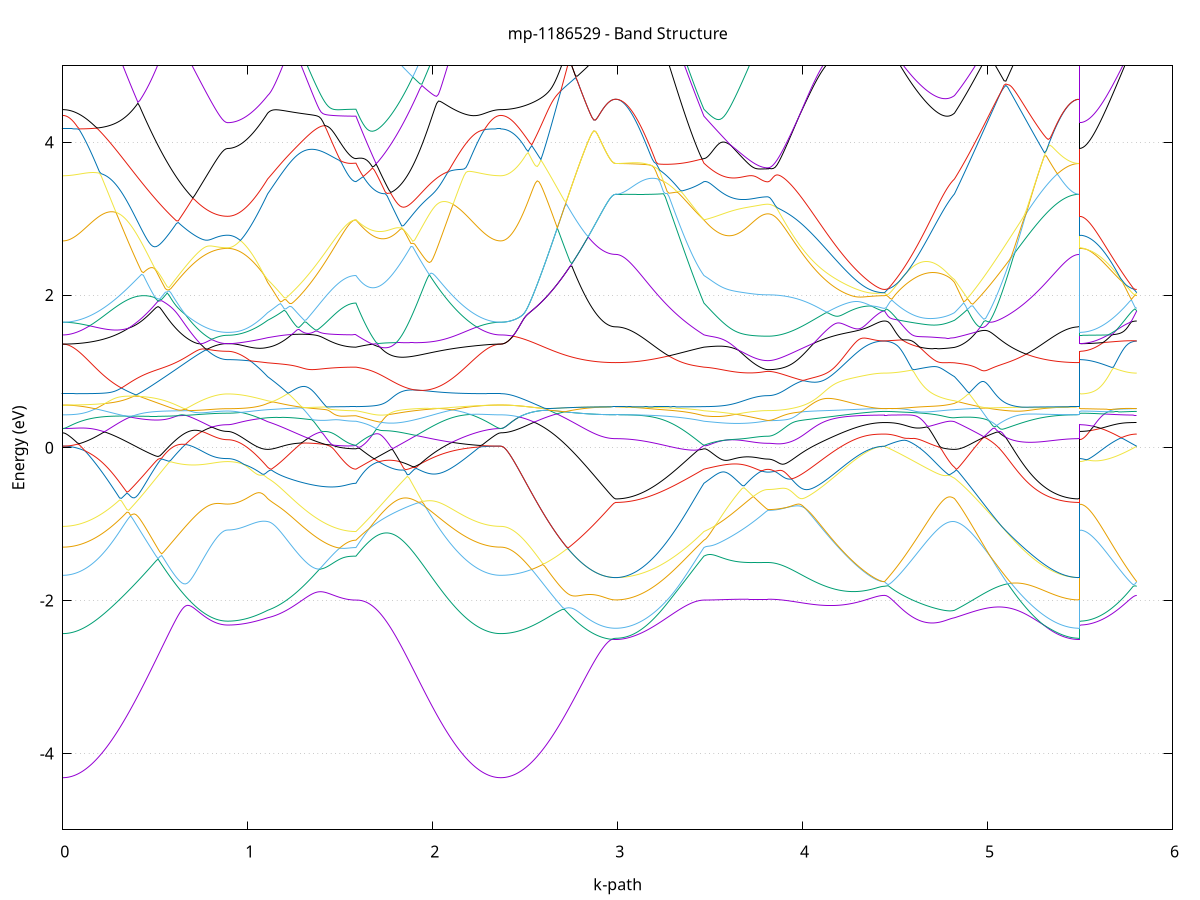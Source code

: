 set title 'mp-1186529 - Band Structure'
set xlabel 'k-path'
set ylabel 'Energy (eV)'
set grid y
set yrange [-5:5]
set terminal png size 800,600
set output 'mp-1186529_bands_gnuplot.png'
plot '-' using 1:2 with lines notitle, '-' using 1:2 with lines notitle, '-' using 1:2 with lines notitle, '-' using 1:2 with lines notitle, '-' using 1:2 with lines notitle, '-' using 1:2 with lines notitle, '-' using 1:2 with lines notitle, '-' using 1:2 with lines notitle, '-' using 1:2 with lines notitle, '-' using 1:2 with lines notitle, '-' using 1:2 with lines notitle, '-' using 1:2 with lines notitle, '-' using 1:2 with lines notitle, '-' using 1:2 with lines notitle, '-' using 1:2 with lines notitle, '-' using 1:2 with lines notitle, '-' using 1:2 with lines notitle, '-' using 1:2 with lines notitle, '-' using 1:2 with lines notitle, '-' using 1:2 with lines notitle, '-' using 1:2 with lines notitle, '-' using 1:2 with lines notitle, '-' using 1:2 with lines notitle, '-' using 1:2 with lines notitle, '-' using 1:2 with lines notitle, '-' using 1:2 with lines notitle, '-' using 1:2 with lines notitle, '-' using 1:2 with lines notitle, '-' using 1:2 with lines notitle, '-' using 1:2 with lines notitle, '-' using 1:2 with lines notitle, '-' using 1:2 with lines notitle, '-' using 1:2 with lines notitle, '-' using 1:2 with lines notitle, '-' using 1:2 with lines notitle, '-' using 1:2 with lines notitle, '-' using 1:2 with lines notitle, '-' using 1:2 with lines notitle, '-' using 1:2 with lines notitle, '-' using 1:2 with lines notitle, '-' using 1:2 with lines notitle, '-' using 1:2 with lines notitle, '-' using 1:2 with lines notitle, '-' using 1:2 with lines notitle, '-' using 1:2 with lines notitle, '-' using 1:2 with lines notitle, '-' using 1:2 with lines notitle, '-' using 1:2 with lines notitle
0.000000 -42.092550
0.009904 -42.092550
0.019808 -42.092550
0.029713 -42.092550
0.039617 -42.092550
0.049521 -42.092550
0.059425 -42.092550
0.069330 -42.092550
0.079234 -42.092450
0.089138 -42.092450
0.099042 -42.092450
0.108947 -42.092450
0.118851 -42.092450
0.128755 -42.092350
0.138659 -42.092350
0.148564 -42.092350
0.158468 -42.092250
0.168372 -42.092250
0.178276 -42.092150
0.188181 -42.092150
0.198085 -42.092150
0.207989 -42.092050
0.217893 -42.092050
0.227798 -42.091950
0.237702 -42.091950
0.247606 -42.091850
0.257510 -42.091850
0.267415 -42.091750
0.277319 -42.091750
0.287223 -42.091650
0.297127 -42.091550
0.307032 -42.091550
0.316936 -42.091450
0.326840 -42.091450
0.336744 -42.091350
0.346649 -42.091350
0.356553 -42.091250
0.366457 -42.091150
0.376361 -42.091150
0.386266 -42.091050
0.396170 -42.091050
0.406074 -42.090950
0.415978 -42.090850
0.425883 -42.090850
0.435787 -42.090750
0.445691 -42.090750
0.455595 -42.090650
0.465500 -42.090550
0.475404 -42.090550
0.485308 -42.090450
0.495212 -42.090450
0.505117 -42.090350
0.515021 -42.090350
0.524925 -42.090250
0.534829 -42.090150
0.544734 -42.090150
0.554638 -42.090050
0.564542 -42.090050
0.574446 -42.090050
0.584351 -42.089950
0.594255 -42.089950
0.604159 -42.089850
0.614063 -42.089850
0.623968 -42.089750
0.633872 -42.089750
0.643776 -42.089650
0.653680 -42.089650
0.663585 -42.089650
0.673489 -42.089550
0.683393 -42.089550
0.693297 -42.089550
0.703202 -42.089450
0.713106 -42.089450
0.723010 -42.089450
0.732914 -42.089450
0.742819 -42.089350
0.752723 -42.089350
0.762627 -42.089350
0.772531 -42.089350
0.782436 -42.089350
0.792340 -42.089250
0.802244 -42.089250
0.812148 -42.089250
0.822053 -42.089250
0.831957 -42.089250
0.841861 -42.089250
0.851765 -42.089250
0.861670 -42.089250
0.871574 -42.089250
0.881478 -42.089250
0.891382 -42.089250
0.891382 -42.089250
0.901211 -42.089250
0.911039 -42.089250
0.920867 -42.089250
0.930695 -42.089250
0.940524 -42.089250
0.950352 -42.089250
0.960180 -42.089250
0.970008 -42.089250
0.979837 -42.089250
0.989665 -42.089250
0.999493 -42.089250
1.009321 -42.089250
1.019150 -42.089250
1.028978 -42.089250
1.038806 -42.089250
1.048634 -42.089350
1.058463 -42.089350
1.068291 -42.089350
1.078119 -42.089350
1.087948 -42.089350
1.097776 -42.089350
1.107604 -42.089350
1.107604 -42.089350
1.117550 -42.089450
1.127496 -42.089450
1.137442 -42.089450
1.147388 -42.089450
1.157334 -42.089450
1.167280 -42.089450
1.177226 -42.089550
1.187172 -42.089550
1.197119 -42.089550
1.207065 -42.089550
1.217011 -42.089550
1.226957 -42.089650
1.236903 -42.089650
1.246849 -42.089650
1.256795 -42.089650
1.266741 -42.089650
1.276687 -42.089750
1.286633 -42.089750
1.296579 -42.089750
1.306525 -42.089750
1.316471 -42.089850
1.326417 -42.089850
1.336363 -42.089850
1.346309 -42.089850
1.356255 -42.089850
1.366201 -42.089950
1.376148 -42.089950
1.386094 -42.089950
1.396040 -42.089950
1.405986 -42.089950
1.415932 -42.090050
1.425878 -42.090050
1.435824 -42.090050
1.445770 -42.090050
1.455716 -42.090050
1.465662 -42.090050
1.475608 -42.090050
1.485554 -42.090150
1.495500 -42.090150
1.505446 -42.090150
1.515392 -42.090150
1.525338 -42.090150
1.535284 -42.090150
1.545230 -42.090150
1.555176 -42.090150
1.565123 -42.090150
1.575069 -42.090150
1.585015 -42.090150
1.585015 -42.090150
1.594929 -42.090150
1.604842 -42.090150
1.614756 -42.090150
1.624670 -42.090150
1.634584 -42.090150
1.644498 -42.090150
1.654412 -42.090150
1.664325 -42.090150
1.674239 -42.090150
1.684153 -42.090150
1.694067 -42.090150
1.703981 -42.090150
1.713895 -42.090150
1.723809 -42.090150
1.733722 -42.090150
1.743636 -42.090150
1.753550 -42.090250
1.763464 -42.090250
1.773378 -42.090250
1.783292 -42.090250
1.793206 -42.090350
1.803119 -42.090350
1.813033 -42.090350
1.822947 -42.090350
1.832861 -42.090450
1.842775 -42.090450
1.852689 -42.090550
1.862603 -42.090550
1.872516 -42.090550
1.882430 -42.090650
1.892344 -42.090650
1.902258 -42.090750
1.912172 -42.090750
1.922086 -42.090850
1.931999 -42.090850
1.941913 -42.090950
1.951827 -42.090950
1.961741 -42.091050
1.971655 -42.091050
1.981569 -42.091150
1.991483 -42.091150
2.001396 -42.091250
2.011310 -42.091250
2.021224 -42.091350
2.031138 -42.091350
2.041052 -42.091450
2.050966 -42.091550
2.060880 -42.091550
2.070793 -42.091650
2.080707 -42.091650
2.090621 -42.091750
2.100535 -42.091750
2.110449 -42.091850
2.120363 -42.091850
2.130277 -42.091950
2.140190 -42.091950
2.150104 -42.092050
2.160018 -42.092050
2.169932 -42.092150
2.179846 -42.092150
2.189760 -42.092150
2.199673 -42.092250
2.209587 -42.092250
2.219501 -42.092350
2.229415 -42.092350
2.239329 -42.092350
2.249243 -42.092350
2.259157 -42.092450
2.269070 -42.092450
2.278984 -42.092450
2.288898 -42.092450
2.298812 -42.092550
2.308726 -42.092550
2.318640 -42.092550
2.328554 -42.092550
2.338467 -42.092550
2.348381 -42.092550
2.358295 -42.092550
2.368209 -42.092550
2.368209 -42.092550
2.378064 -42.092550
2.387919 -42.092550
2.397774 -42.092550
2.407629 -42.092550
2.417484 -42.092550
2.427339 -42.092550
2.437194 -42.092550
2.447049 -42.092550
2.456904 -42.092550
2.466759 -42.092450
2.476614 -42.092450
2.486469 -42.092450
2.496324 -42.092450
2.506179 -42.092450
2.516034 -42.092350
2.525889 -42.092350
2.535744 -42.092350
2.545599 -42.092350
2.555454 -42.092250
2.565309 -42.092250
2.575164 -42.092250
2.585019 -42.092250
2.594874 -42.092150
2.604729 -42.092150
2.614584 -42.092150
2.624439 -42.092050
2.634294 -42.092050
2.644149 -42.092050
2.654004 -42.091950
2.663859 -42.091950
2.673714 -42.091950
2.683569 -42.091850
2.693424 -42.091850
2.703279 -42.091850
2.713134 -42.091750
2.722989 -42.091750
2.732844 -42.091750
2.742699 -42.091650
2.752554 -42.091650
2.762409 -42.091650
2.772264 -42.091550
2.782119 -42.091550
2.791974 -42.091550
2.801829 -42.091450
2.811684 -42.091450
2.821538 -42.091450
2.831393 -42.091450
2.841248 -42.091350
2.851103 -42.091350
2.860958 -42.091350
2.870813 -42.091350
2.880668 -42.091350
2.890523 -42.091250
2.900378 -42.091250
2.910233 -42.091250
2.920088 -42.091250
2.929943 -42.091250
2.939798 -42.091250
2.949653 -42.091250
2.959508 -42.091250
2.969363 -42.091250
2.979218 -42.091250
2.989073 -42.091250
2.989073 -42.091250
2.999019 -42.091250
3.008965 -42.091250
3.018911 -42.091150
3.028858 -42.091150
3.038804 -42.091150
3.048750 -42.091150
3.058696 -42.091150
3.068642 -42.091150
3.078588 -42.091150
3.088534 -42.091150
3.098480 -42.091150
3.108426 -42.091050
3.118372 -42.091050
3.128318 -42.091050
3.138264 -42.091050
3.148210 -42.091050
3.158156 -42.090950
3.168102 -42.090950
3.178048 -42.090950
3.187994 -42.090950
3.197940 -42.090850
3.207886 -42.090850
3.217833 -42.090850
3.227779 -42.090750
3.237725 -42.090750
3.247671 -42.090750
3.257617 -42.090650
3.267563 -42.090650
3.277509 -42.090650
3.287455 -42.090650
3.297401 -42.090550
3.307347 -42.090550
3.317293 -42.090550
3.327239 -42.090450
3.337185 -42.090450
3.347131 -42.090450
3.357077 -42.090450
3.367023 -42.090350
3.376969 -42.090350
3.386915 -42.090350
3.396862 -42.090250
3.406808 -42.090250
3.416754 -42.090250
3.426700 -42.090250
3.436646 -42.090250
3.446592 -42.090150
3.456538 -42.090150
3.466484 -42.090150
3.466484 -42.090150
3.476371 -42.090150
3.486258 -42.090150
3.496145 -42.090150
3.506031 -42.090150
3.515918 -42.090150
3.525805 -42.090150
3.535692 -42.090150
3.545579 -42.090150
3.555466 -42.090150
3.565353 -42.090150
3.575239 -42.090150
3.585126 -42.090150
3.595013 -42.090150
3.604900 -42.090150
3.614787 -42.090150
3.624674 -42.090150
3.634561 -42.090150
3.644448 -42.090150
3.654334 -42.090150
3.664221 -42.090150
3.674108 -42.090150
3.683995 -42.090150
3.693882 -42.090150
3.703769 -42.090150
3.713656 -42.090150
3.723543 -42.090150
3.733429 -42.090150
3.743316 -42.090150
3.753203 -42.090150
3.763090 -42.090150
3.772977 -42.090150
3.782864 -42.090150
3.792751 -42.090150
3.802638 -42.090150
3.812524 -42.090150
3.812524 -42.090150
3.822373 -42.090150
3.832221 -42.090150
3.842070 -42.090150
3.851918 -42.090150
3.861767 -42.090150
3.871615 -42.090150
3.881464 -42.090150
3.891312 -42.090150
3.901161 -42.090150
3.911009 -42.090150
3.920858 -42.090150
3.930706 -42.090050
3.940555 -42.090050
3.950403 -42.090050
3.960252 -42.090050
3.970100 -42.090050
3.979949 -42.090050
3.989797 -42.090050
3.999645 -42.089950
4.009494 -42.089950
4.019342 -42.089950
4.029191 -42.089950
4.039039 -42.089950
4.048888 -42.089850
4.058736 -42.089850
4.068585 -42.089850
4.078433 -42.089850
4.088282 -42.089750
4.098130 -42.089750
4.107979 -42.089750
4.117827 -42.089750
4.127676 -42.089650
4.137524 -42.089650
4.147373 -42.089650
4.157221 -42.089650
4.167070 -42.089550
4.176918 -42.089550
4.186767 -42.089550
4.196615 -42.089550
4.206463 -42.089550
4.216312 -42.089450
4.226160 -42.089450
4.236009 -42.089450
4.245857 -42.089450
4.255706 -42.089450
4.265554 -42.089350
4.275403 -42.089350
4.285251 -42.089350
4.295100 -42.089350
4.304948 -42.089350
4.314797 -42.089350
4.324645 -42.089250
4.334494 -42.089250
4.344342 -42.089250
4.354191 -42.089250
4.364039 -42.089250
4.373888 -42.089250
4.383736 -42.089250
4.393585 -42.089250
4.403433 -42.089250
4.413281 -42.089250
4.423130 -42.089250
4.432978 -42.089250
4.442827 -42.089250
4.442827 -42.089250
4.452782 -42.089250
4.462738 -42.089250
4.472694 -42.089250
4.482649 -42.089250
4.492605 -42.089250
4.502560 -42.089250
4.512516 -42.089250
4.522472 -42.089250
4.532427 -42.089250
4.542383 -42.089250
4.552338 -42.089250
4.562294 -42.089250
4.572249 -42.089250
4.582205 -42.089250
4.592161 -42.089250
4.602116 -42.089250
4.612072 -42.089250
4.622027 -42.089250
4.631983 -42.089250
4.641938 -42.089250
4.651894 -42.089250
4.661850 -42.089250
4.671805 -42.089250
4.681761 -42.089250
4.691716 -42.089250
4.701672 -42.089250
4.711628 -42.089350
4.721583 -42.089350
4.731539 -42.089350
4.741494 -42.089350
4.751450 -42.089350
4.761405 -42.089350
4.771361 -42.089350
4.781317 -42.089350
4.791272 -42.089350
4.801228 -42.089350
4.811183 -42.089350
4.821139 -42.089350
4.821139 -42.089350
4.831068 -42.089450
4.840997 -42.089450
4.850925 -42.089450
4.860854 -42.089450
4.870783 -42.089450
4.880712 -42.089550
4.890641 -42.089550
4.900570 -42.089550
4.910498 -42.089550
4.920427 -42.089650
4.930356 -42.089650
4.940285 -42.089650
4.950214 -42.089750
4.960143 -42.089750
4.970071 -42.089750
4.980000 -42.089750
4.989929 -42.089850
4.999858 -42.089850
5.009787 -42.089850
5.019716 -42.089950
5.029644 -42.089950
5.039573 -42.089950
5.049502 -42.090050
5.059431 -42.090050
5.069360 -42.090050
5.079289 -42.090150
5.089217 -42.090150
5.099146 -42.090250
5.109075 -42.090250
5.119004 -42.090250
5.128933 -42.090350
5.138862 -42.090350
5.148790 -42.090350
5.158719 -42.090450
5.168648 -42.090450
5.178577 -42.090450
5.188506 -42.090550
5.198435 -42.090550
5.208363 -42.090650
5.218292 -42.090650
5.228221 -42.090650
5.238150 -42.090750
5.248079 -42.090750
5.258007 -42.090750
5.267936 -42.090850
5.277865 -42.090850
5.287794 -42.090850
5.297723 -42.090850
5.307652 -42.090950
5.317580 -42.090950
5.327509 -42.090950
5.337438 -42.091050
5.347367 -42.091050
5.357296 -42.091050
5.367225 -42.091050
5.377153 -42.091050
5.387082 -42.091150
5.397011 -42.091150
5.406940 -42.091150
5.416869 -42.091150
5.426798 -42.091150
5.436726 -42.091150
5.446655 -42.091150
5.456584 -42.091150
5.466513 -42.091150
5.476442 -42.091250
5.486371 -42.091250
5.496299 -42.091250
5.496299 -42.089250
5.506000 -42.089250
5.515701 -42.089250
5.525402 -42.089250
5.535103 -42.089250
5.544804 -42.089250
5.554505 -42.089250
5.564206 -42.089250
5.573907 -42.089250
5.583608 -42.089250
5.593310 -42.089250
5.603011 -42.089250
5.612712 -42.089250
5.622413 -42.089250
5.632114 -42.089250
5.641815 -42.089250
5.651516 -42.089250
5.661217 -42.089250
5.670918 -42.089250
5.680619 -42.089250
5.690320 -42.089250
5.700021 -42.089250
5.709722 -42.089250
5.719423 -42.089250
5.729124 -42.089250
5.738825 -42.089250
5.748526 -42.089250
5.758227 -42.089250
5.767928 -42.089250
5.777629 -42.089250
5.787330 -42.089250
5.797031 -42.089250
5.806732 -42.089250
e
0.000000 -39.002950
0.009904 -39.002950
0.019808 -39.002950
0.029713 -39.002850
0.039617 -39.002650
0.049521 -39.002550
0.059425 -39.002350
0.069330 -39.002050
0.079234 -39.001850
0.089138 -39.001550
0.099042 -39.001150
0.108947 -39.000850
0.118851 -39.000450
0.128755 -38.999950
0.138659 -38.999450
0.148564 -38.998950
0.158468 -38.998450
0.168372 -38.997850
0.178276 -38.997250
0.188181 -38.996650
0.198085 -38.995950
0.207989 -38.995250
0.217893 -38.994550
0.227798 -38.993750
0.237702 -38.993050
0.247606 -38.992150
0.257510 -38.991350
0.267415 -38.990450
0.277319 -38.989650
0.287223 -38.988650
0.297127 -38.987750
0.307032 -38.986750
0.316936 -38.985750
0.326840 -38.984750
0.336744 -38.983750
0.346649 -38.982750
0.356553 -38.981650
0.366457 -38.980550
0.376361 -38.979450
0.386266 -38.978350
0.396170 -38.977150
0.406074 -38.976050
0.415978 -38.974850
0.425883 -38.973750
0.435787 -38.972550
0.445691 -38.971350
0.455595 -38.970150
0.465500 -38.968850
0.475404 -38.967650
0.485308 -38.966450
0.495212 -38.965250
0.505117 -38.963950
0.515021 -38.962750
0.524925 -38.961450
0.534829 -38.960250
0.544734 -38.959050
0.554638 -38.957750
0.564542 -38.956550
0.574446 -38.955350
0.584351 -38.954050
0.594255 -38.952850
0.604159 -38.951650
0.614063 -38.950450
0.623968 -38.949250
0.633872 -38.948150
0.643776 -38.946950
0.653680 -38.945850
0.663585 -38.944750
0.673489 -38.943650
0.683393 -38.942550
0.693297 -38.941550
0.703202 -38.940550
0.713106 -38.939550
0.723010 -38.938550
0.732914 -38.937650
0.742819 -38.936750
0.752723 -38.935950
0.762627 -38.935150
0.772531 -38.934350
0.782436 -38.933650
0.792340 -38.932950
0.802244 -38.932350
0.812148 -38.931850
0.822053 -38.931350
0.831957 -38.930950
0.841861 -38.930550
0.851765 -38.930250
0.861670 -38.929950
0.871574 -38.929850
0.881478 -38.929750
0.891382 -38.929650
0.891382 -38.929650
0.901211 -38.929650
0.911039 -38.929650
0.920867 -38.929650
0.930695 -38.929650
0.940524 -38.929650
0.950352 -38.929650
0.960180 -38.929650
0.970008 -38.929750
0.979837 -38.929750
0.989665 -38.929750
0.999493 -38.929750
1.009321 -38.929750
1.019150 -38.929750
1.028978 -38.929750
1.038806 -38.929750
1.048634 -38.929750
1.058463 -38.929750
1.068291 -38.929850
1.078119 -38.929850
1.087948 -38.929850
1.097776 -38.929850
1.107604 -38.929850
1.107604 -38.929850
1.117550 -38.929850
1.127496 -38.929950
1.137442 -38.930050
1.147388 -38.930050
1.157334 -38.930250
1.167280 -38.930350
1.177226 -38.930450
1.187172 -38.930650
1.197119 -38.930850
1.207065 -38.931050
1.217011 -38.931250
1.226957 -38.931450
1.236903 -38.931650
1.246849 -38.931850
1.256795 -38.932150
1.266741 -38.932350
1.276687 -38.932550
1.286633 -38.932850
1.296579 -38.933050
1.306525 -38.933350
1.316471 -38.933550
1.326417 -38.933750
1.336363 -38.934050
1.346309 -38.934250
1.356255 -38.934450
1.366201 -38.934750
1.376148 -38.934950
1.386094 -38.935150
1.396040 -38.935350
1.405986 -38.935550
1.415932 -38.935750
1.425878 -38.935950
1.435824 -38.936150
1.445770 -38.936250
1.455716 -38.936450
1.465662 -38.936550
1.475608 -38.936750
1.485554 -38.936850
1.495500 -38.936950
1.505446 -38.937050
1.515392 -38.937150
1.525338 -38.937250
1.535284 -38.937250
1.545230 -38.937350
1.555176 -38.937350
1.565123 -38.937450
1.575069 -38.937450
1.585015 -38.937450
1.585015 -38.937450
1.594929 -38.938050
1.604842 -38.938650
1.614756 -38.939350
1.624670 -38.940050
1.634584 -38.940750
1.644498 -38.941550
1.654412 -38.942250
1.664325 -38.943150
1.674239 -38.943950
1.684153 -38.944850
1.694067 -38.945750
1.703981 -38.946650
1.713895 -38.947650
1.723809 -38.948550
1.733722 -38.949650
1.743636 -38.950650
1.753550 -38.951650
1.763464 -38.952750
1.773378 -38.953850
1.783292 -38.954950
1.793206 -38.956050
1.803119 -38.957150
1.813033 -38.958350
1.822947 -38.959450
1.832861 -38.960650
1.842775 -38.961850
1.852689 -38.963050
1.862603 -38.964250
1.872516 -38.965350
1.882430 -38.966550
1.892344 -38.967750
1.902258 -38.968950
1.912172 -38.970150
1.922086 -38.971350
1.931999 -38.972550
1.941913 -38.973650
1.951827 -38.974850
1.961741 -38.976050
1.971655 -38.977150
1.981569 -38.978250
1.991483 -38.979350
2.001396 -38.980450
2.011310 -38.981550
2.021224 -38.982650
2.031138 -38.983650
2.041052 -38.984750
2.050966 -38.985750
2.060880 -38.986750
2.070793 -38.987650
2.080707 -38.988650
2.090621 -38.989550
2.100535 -38.990450
2.110449 -38.991350
2.120363 -38.992150
2.130277 -38.992950
2.140190 -38.993750
2.150104 -38.994550
2.160018 -38.995250
2.169932 -38.995950
2.179846 -38.996650
2.189760 -38.997250
2.199673 -38.997850
2.209587 -38.998450
2.219501 -38.998950
2.229415 -38.999450
2.239329 -38.999950
2.249243 -39.000450
2.259157 -39.000850
2.269070 -39.001150
2.278984 -39.001550
2.288898 -39.001850
2.298812 -39.002050
2.308726 -39.002350
2.318640 -39.002550
2.328554 -39.002650
2.338467 -39.002850
2.348381 -39.002950
2.358295 -39.002950
2.368209 -39.002950
2.368209 -39.002950
2.378064 -39.002950
2.387919 -39.002850
2.397774 -39.002750
2.407629 -39.002650
2.417484 -39.002450
2.427339 -39.002250
2.437194 -39.001950
2.447049 -39.001650
2.456904 -39.001350
2.466759 -39.000950
2.476614 -39.000450
2.486469 -39.000050
2.496324 -38.999550
2.506179 -38.998950
2.516034 -38.998350
2.525889 -38.997750
2.535744 -38.997050
2.545599 -38.996350
2.555454 -38.995650
2.565309 -38.994850
2.575164 -38.994050
2.585019 -38.993250
2.594874 -38.992350
2.604729 -38.991450
2.614584 -38.990450
2.624439 -38.989450
2.634294 -38.988450
2.644149 -38.987350
2.654004 -38.986250
2.663859 -38.985150
2.673714 -38.984050
2.683569 -38.982850
2.693424 -38.981650
2.703279 -38.980350
2.713134 -38.979050
2.722989 -38.977750
2.732844 -38.976450
2.742699 -38.975150
2.752554 -38.973750
2.762409 -38.972350
2.772264 -38.970950
2.782119 -38.969450
2.791974 -38.967950
2.801829 -38.966450
2.811684 -38.964950
2.821538 -38.963450
2.831393 -38.961950
2.841248 -38.960350
2.851103 -38.958750
2.860958 -38.957150
2.870813 -38.955550
2.880668 -38.953950
2.890523 -38.952350
2.900378 -38.950750
2.910233 -38.949150
2.920088 -38.947550
2.929943 -38.946050
2.939798 -38.944550
2.949653 -38.943050
2.959508 -38.941750
2.969363 -38.940650
2.979218 -38.939850
2.989073 -38.939550
2.989073 -38.939550
2.999019 -38.939450
3.008965 -38.939450
3.018911 -38.939350
3.028858 -38.939250
3.038804 -38.939050
3.048750 -38.938850
3.058696 -38.938650
3.068642 -38.938350
3.078588 -38.938150
3.088534 -38.937750
3.098480 -38.937450
3.108426 -38.937050
3.118372 -38.936550
3.128318 -38.936150
3.138264 -38.935650
3.148210 -38.935050
3.158156 -38.934550
3.168102 -38.933950
3.178048 -38.933350
3.187994 -38.932650
3.197940 -38.931950
3.207886 -38.931250
3.217833 -38.930550
3.227779 -38.930150
3.237725 -38.930250
3.247671 -38.930350
3.257617 -38.930550
3.267563 -38.930650
3.277509 -38.930850
3.287455 -38.930950
3.297401 -38.931150
3.307347 -38.931350
3.317293 -38.931550
3.327239 -38.931750
3.337185 -38.932050
3.347131 -38.932350
3.357077 -38.932650
3.367023 -38.932950
3.376969 -38.933250
3.386915 -38.933650
3.396862 -38.933950
3.406808 -38.934450
3.416754 -38.934850
3.426700 -38.935250
3.436646 -38.935750
3.446592 -38.936350
3.456538 -38.936850
3.466484 -38.937450
3.466484 -38.937450
3.476371 -38.937750
3.486258 -38.938050
3.496145 -38.938450
3.506031 -38.938950
3.515918 -38.939350
3.525805 -38.939850
3.535692 -38.940350
3.545579 -38.940950
3.555466 -38.941450
3.565353 -38.941950
3.575239 -38.942550
3.585126 -38.943050
3.595013 -38.943550
3.604900 -38.944150
3.614787 -38.944650
3.624674 -38.945150
3.634561 -38.945550
3.644448 -38.946050
3.654334 -38.946550
3.664221 -38.946950
3.674108 -38.947350
3.683995 -38.947650
3.693882 -38.948050
3.703769 -38.948350
3.713656 -38.948650
3.723543 -38.948950
3.733429 -38.949150
3.743316 -38.949450
3.753203 -38.949650
3.763090 -38.949750
3.772977 -38.949950
3.782864 -38.950050
3.792751 -38.950050
3.802638 -38.950150
3.812524 -38.950150
3.812524 -38.950150
3.822373 -38.950150
3.832221 -38.950150
3.842070 -38.950050
3.851918 -38.949950
3.861767 -38.949950
3.871615 -38.949750
3.881464 -38.949650
3.891312 -38.949550
3.901161 -38.949350
3.911009 -38.949150
3.920858 -38.948950
3.930706 -38.948750
3.940555 -38.948550
3.950403 -38.948250
3.960252 -38.948050
3.970100 -38.947750
3.979949 -38.947450
3.989797 -38.947150
3.999645 -38.946850
4.009494 -38.946450
4.019342 -38.946050
4.029191 -38.945750
4.039039 -38.945350
4.048888 -38.944950
4.058736 -38.944550
4.068585 -38.944050
4.078433 -38.943650
4.088282 -38.943250
4.098130 -38.942750
4.107979 -38.942250
4.117827 -38.941850
4.127676 -38.941350
4.137524 -38.940850
4.147373 -38.940350
4.157221 -38.939850
4.167070 -38.939350
4.176918 -38.938850
4.186767 -38.938350
4.196615 -38.937850
4.206463 -38.937350
4.216312 -38.936850
4.226160 -38.936350
4.236009 -38.935850
4.245857 -38.935450
4.255706 -38.934950
4.265554 -38.934450
4.275403 -38.934050
4.285251 -38.933550
4.295100 -38.933150
4.304948 -38.932750
4.314797 -38.932350
4.324645 -38.931950
4.334494 -38.931650
4.344342 -38.931350
4.354191 -38.931050
4.364039 -38.930750
4.373888 -38.930550
4.383736 -38.930250
4.393585 -38.930150
4.403433 -38.929950
4.413281 -38.929850
4.423130 -38.929750
4.432978 -38.929650
4.442827 -38.929650
4.442827 -38.929650
4.452782 -38.929650
4.462738 -38.929650
4.472694 -38.929750
4.482649 -38.929750
4.492605 -38.929750
4.502560 -38.929850
4.512516 -38.929850
4.522472 -38.929950
4.532427 -38.929950
4.542383 -38.930050
4.552338 -38.930050
4.562294 -38.930150
4.572249 -38.930150
4.582205 -38.930250
4.592161 -38.930250
4.602116 -38.930250
4.612072 -38.930250
4.622027 -38.930350
4.631983 -38.930350
4.641938 -38.930350
4.651894 -38.930350
4.661850 -38.930350
4.671805 -38.930350
4.681761 -38.930350
4.691716 -38.930250
4.701672 -38.930250
4.711628 -38.930250
4.721583 -38.930150
4.731539 -38.930150
4.741494 -38.930050
4.751450 -38.930050
4.761405 -38.930050
4.771361 -38.929950
4.781317 -38.929950
4.791272 -38.929850
4.801228 -38.929850
4.811183 -38.929850
4.821139 -38.929850
4.821139 -38.929850
4.831068 -38.929850
4.840997 -38.929850
4.850925 -38.929950
4.860854 -38.929950
4.870783 -38.929950
4.880712 -38.929950
4.890641 -38.929950
4.900570 -38.929950
4.910498 -38.929950
4.920427 -38.929950
4.930356 -38.929950
4.940285 -38.929950
4.950214 -38.929950
4.960143 -38.930050
4.970071 -38.930050
4.980000 -38.930050
4.989929 -38.930050
4.999858 -38.930050
5.009787 -38.930050
5.019716 -38.930050
5.029644 -38.930050
5.039573 -38.930050
5.049502 -38.930050
5.059431 -38.929950
5.069360 -38.929950
5.079289 -38.929950
5.089217 -38.929950
5.099146 -38.929950
5.109075 -38.929950
5.119004 -38.929950
5.128933 -38.929950
5.138862 -38.929950
5.148790 -38.929850
5.158719 -38.929850
5.168648 -38.929850
5.178577 -38.929850
5.188506 -38.929850
5.198435 -38.929850
5.208363 -38.929750
5.218292 -38.929750
5.228221 -38.929750
5.238150 -38.929750
5.248079 -38.929750
5.258007 -38.930050
5.267936 -38.930750
5.277865 -38.931450
5.287794 -38.932150
5.297723 -38.932850
5.307652 -38.933450
5.317580 -38.934050
5.327509 -38.934650
5.337438 -38.935150
5.347367 -38.935650
5.357296 -38.936150
5.367225 -38.936650
5.377153 -38.937050
5.387082 -38.937450
5.397011 -38.937750
5.406940 -38.938150
5.416869 -38.938450
5.426798 -38.938650
5.436726 -38.938850
5.446655 -38.939050
5.456584 -38.939250
5.466513 -38.939350
5.476442 -38.939450
5.486371 -38.939450
5.496299 -38.939550
5.496299 -38.929650
5.506000 -38.929650
5.515701 -38.929650
5.525402 -38.929650
5.535103 -38.929650
5.544804 -38.929650
5.554505 -38.929650
5.564206 -38.929650
5.573907 -38.929650
5.583608 -38.929650
5.593310 -38.929650
5.603011 -38.929650
5.612712 -38.929650
5.622413 -38.929650
5.632114 -38.929650
5.641815 -38.929650
5.651516 -38.929650
5.661217 -38.929650
5.670918 -38.929650
5.680619 -38.929650
5.690320 -38.929650
5.700021 -38.929650
5.709722 -38.929650
5.719423 -38.929650
5.729124 -38.929650
5.738825 -38.929650
5.748526 -38.929650
5.758227 -38.929650
5.767928 -38.929650
5.777629 -38.929650
5.787330 -38.929650
5.797031 -38.929650
5.806732 -38.929650
e
0.000000 -38.862150
0.009904 -38.862150
0.019808 -38.862150
0.029713 -38.862150
0.039617 -38.862150
0.049521 -38.862250
0.059425 -38.862250
0.069330 -38.862250
0.079234 -38.862350
0.089138 -38.862350
0.099042 -38.862450
0.108947 -38.862450
0.118851 -38.862550
0.128755 -38.862550
0.138659 -38.862650
0.148564 -38.862750
0.158468 -38.862850
0.168372 -38.862950
0.178276 -38.863050
0.188181 -38.863150
0.198085 -38.863250
0.207989 -38.863350
0.217893 -38.863450
0.227798 -38.863550
0.237702 -38.863750
0.247606 -38.863850
0.257510 -38.863950
0.267415 -38.864150
0.277319 -38.864350
0.287223 -38.864450
0.297127 -38.864650
0.307032 -38.864850
0.316936 -38.864950
0.326840 -38.865150
0.336744 -38.865350
0.346649 -38.865550
0.356553 -38.865750
0.366457 -38.866050
0.376361 -38.866250
0.386266 -38.866450
0.396170 -38.866750
0.406074 -38.866950
0.415978 -38.867250
0.425883 -38.867450
0.435787 -38.867750
0.445691 -38.868050
0.455595 -38.868350
0.465500 -38.868650
0.475404 -38.868950
0.485308 -38.869250
0.495212 -38.869550
0.505117 -38.869850
0.515021 -38.870150
0.524925 -38.870550
0.534829 -38.870850
0.544734 -38.871250
0.554638 -38.871650
0.564542 -38.871950
0.574446 -38.872350
0.584351 -38.872750
0.594255 -38.873150
0.604159 -38.873550
0.614063 -38.873950
0.623968 -38.874350
0.633872 -38.874750
0.643776 -38.875150
0.653680 -38.875550
0.663585 -38.875950
0.673489 -38.876450
0.683393 -38.876850
0.693297 -38.877250
0.703202 -38.877650
0.713106 -38.878050
0.723010 -38.878450
0.732914 -38.878850
0.742819 -38.879250
0.752723 -38.879650
0.762627 -38.880050
0.772531 -38.880350
0.782436 -38.880750
0.792340 -38.881050
0.802244 -38.881350
0.812148 -38.881650
0.822053 -38.881850
0.831957 -38.882050
0.841861 -38.882250
0.851765 -38.882450
0.861670 -38.882550
0.871574 -38.882650
0.881478 -38.882650
0.891382 -38.882750
0.891382 -38.882650
0.901211 -38.882650
0.911039 -38.882650
0.920867 -38.882550
0.930695 -38.882450
0.940524 -38.882450
0.950352 -38.882650
0.960180 -38.882850
0.970008 -38.883150
0.979837 -38.883350
0.989665 -38.883750
0.999493 -38.884050
1.009321 -38.884450
1.019150 -38.884850
1.028978 -38.885350
1.038806 -38.885850
1.048634 -38.886350
1.058463 -38.886850
1.068291 -38.887450
1.078119 -38.888050
1.087948 -38.888650
1.097776 -38.889350
1.107604 -38.890050
1.107604 -38.890050
1.117550 -38.890550
1.127496 -38.891050
1.137442 -38.891450
1.147388 -38.891950
1.157334 -38.892450
1.167280 -38.892950
1.177226 -38.893350
1.187172 -38.893850
1.197119 -38.894250
1.207065 -38.894750
1.217011 -38.895150
1.226957 -38.895550
1.236903 -38.895950
1.246849 -38.896450
1.256795 -38.896850
1.266741 -38.897150
1.276687 -38.897550
1.286633 -38.897950
1.296579 -38.898350
1.306525 -38.898650
1.316471 -38.899050
1.326417 -38.899350
1.336363 -38.899650
1.346309 -38.899950
1.356255 -38.900350
1.366201 -38.900550
1.376148 -38.900850
1.386094 -38.901150
1.396040 -38.901350
1.405986 -38.901650
1.415932 -38.901850
1.425878 -38.902050
1.435824 -38.902350
1.445770 -38.902450
1.455716 -38.902650
1.465662 -38.902850
1.475608 -38.903050
1.485554 -38.903150
1.495500 -38.903250
1.505446 -38.903350
1.515392 -38.903450
1.525338 -38.903550
1.535284 -38.903650
1.545230 -38.903750
1.555176 -38.903750
1.565123 -38.903850
1.575069 -38.903850
1.585015 -38.903850
1.585015 -38.903850
1.594929 -38.902550
1.604842 -38.901250
1.614756 -38.899850
1.624670 -38.898550
1.634584 -38.897150
1.644498 -38.895850
1.654412 -38.894450
1.664325 -38.893150
1.674239 -38.891750
1.684153 -38.890350
1.694067 -38.888950
1.703981 -38.887550
1.713895 -38.886150
1.723809 -38.884750
1.733722 -38.883350
1.743636 -38.881950
1.753550 -38.880650
1.763464 -38.879250
1.773378 -38.877850
1.783292 -38.876450
1.793206 -38.875050
1.803119 -38.873650
1.813033 -38.872350
1.822947 -38.870950
1.832861 -38.869550
1.842775 -38.868250
1.852689 -38.866950
1.862603 -38.865550
1.872516 -38.865050
1.882430 -38.865050
1.892344 -38.865150
1.902258 -38.865150
1.912172 -38.865150
1.922086 -38.865150
1.931999 -38.865050
1.941913 -38.865050
1.951827 -38.865050
1.961741 -38.864950
1.971655 -38.864950
1.981569 -38.864850
1.991483 -38.864750
2.001396 -38.864750
2.011310 -38.864650
2.021224 -38.864550
2.031138 -38.864450
2.041052 -38.864350
2.050966 -38.864250
2.060880 -38.864150
2.070793 -38.864050
2.080707 -38.863950
2.090621 -38.863850
2.100535 -38.863750
2.110449 -38.863650
2.120363 -38.863550
2.130277 -38.863450
2.140190 -38.863350
2.150104 -38.863350
2.160018 -38.863250
2.169932 -38.863150
2.179846 -38.863050
2.189760 -38.862950
2.199673 -38.862850
2.209587 -38.862750
2.219501 -38.862750
2.229415 -38.862650
2.239329 -38.862550
2.249243 -38.862550
2.259157 -38.862450
2.269070 -38.862450
2.278984 -38.862350
2.288898 -38.862350
2.298812 -38.862250
2.308726 -38.862250
2.318640 -38.862150
2.328554 -38.862150
2.338467 -38.862150
2.348381 -38.862150
2.358295 -38.862150
2.368209 -38.862150
2.368209 -38.862150
2.378064 -38.862150
2.387919 -38.862250
2.397774 -38.862350
2.407629 -38.862550
2.417484 -38.862750
2.427339 -38.862950
2.437194 -38.863250
2.447049 -38.863650
2.456904 -38.863950
2.466759 -38.864450
2.476614 -38.864850
2.486469 -38.865450
2.496324 -38.865950
2.506179 -38.866550
2.516034 -38.867250
2.525889 -38.867950
2.535744 -38.868650
2.545599 -38.869450
2.555454 -38.870250
2.565309 -38.871050
2.575164 -38.871950
2.585019 -38.872950
2.594874 -38.873850
2.604729 -38.874950
2.614584 -38.875950
2.624439 -38.877050
2.634294 -38.878150
2.644149 -38.879250
2.654004 -38.880450
2.663859 -38.881650
2.673714 -38.882950
2.683569 -38.884250
2.693424 -38.885550
2.703279 -38.886850
2.713134 -38.888250
2.722989 -38.889650
2.732844 -38.891050
2.742699 -38.892450
2.752554 -38.893950
2.762409 -38.895450
2.772264 -38.896950
2.782119 -38.898450
2.791974 -38.900050
2.801829 -38.901650
2.811684 -38.903150
2.821538 -38.904750
2.831393 -38.906450
2.841248 -38.908050
2.851103 -38.909650
2.860958 -38.911350
2.870813 -38.912950
2.880668 -38.914650
2.890523 -38.916250
2.900378 -38.917950
2.910233 -38.919550
2.920088 -38.921150
2.929943 -38.922750
2.939798 -38.924350
2.949653 -38.925750
2.959508 -38.927150
2.969363 -38.928250
2.979218 -38.929050
2.989073 -38.929350
2.989073 -38.929350
2.999019 -38.929350
3.008965 -38.929350
3.018911 -38.929350
3.028858 -38.929350
3.038804 -38.929350
3.048750 -38.929350
3.058696 -38.929450
3.068642 -38.929450
3.078588 -38.929450
3.088534 -38.929450
3.098480 -38.929450
3.108426 -38.929450
3.118372 -38.929550
3.128318 -38.929550
3.138264 -38.929550
3.148210 -38.929650
3.158156 -38.929650
3.168102 -38.929750
3.178048 -38.929750
3.187994 -38.929850
3.197940 -38.929950
3.207886 -38.929950
3.217833 -38.930050
3.227779 -38.929750
3.237725 -38.928950
3.247671 -38.928050
3.257617 -38.927250
3.267563 -38.926350
3.277509 -38.925450
3.287455 -38.924450
3.297401 -38.923550
3.307347 -38.922550
3.317293 -38.921550
3.327239 -38.920450
3.337185 -38.919450
3.347131 -38.918350
3.357077 -38.917250
3.367023 -38.916150
3.376969 -38.914950
3.386915 -38.913750
3.396862 -38.912550
3.406808 -38.911350
3.416754 -38.910150
3.426700 -38.908950
3.436646 -38.907650
3.446592 -38.906450
3.456538 -38.905150
3.466484 -38.903850
3.466484 -38.903850
3.476371 -38.903250
3.486258 -38.902550
3.496145 -38.901850
3.506031 -38.901150
3.515918 -38.900350
3.525805 -38.899550
3.535692 -38.898650
3.545579 -38.897850
3.555466 -38.896950
3.565353 -38.896150
3.575239 -38.895250
3.585126 -38.894450
3.595013 -38.893550
3.604900 -38.892750
3.614787 -38.891950
3.624674 -38.891150
3.634561 -38.890350
3.644448 -38.889650
3.654334 -38.888850
3.664221 -38.888150
3.674108 -38.887450
3.683995 -38.886850
3.693882 -38.886250
3.703769 -38.885650
3.713656 -38.885150
3.723543 -38.884650
3.733429 -38.884150
3.743316 -38.883750
3.753203 -38.883350
3.763090 -38.883050
3.772977 -38.882850
3.782864 -38.882650
3.792751 -38.882450
3.802638 -38.882350
3.812524 -38.882350
3.812524 -38.882350
3.822373 -38.882350
3.832221 -38.882350
3.842070 -38.882350
3.851918 -38.882350
3.861767 -38.882350
3.871615 -38.882350
3.881464 -38.882350
3.891312 -38.882350
3.901161 -38.882350
3.911009 -38.882350
3.920858 -38.882350
3.930706 -38.882350
3.940555 -38.882350
3.950403 -38.882350
3.960252 -38.882350
3.970100 -38.882350
3.979949 -38.882350
3.989797 -38.882350
3.999645 -38.882350
4.009494 -38.882350
4.019342 -38.882350
4.029191 -38.882350
4.039039 -38.882350
4.048888 -38.882350
4.058736 -38.882350
4.068585 -38.882350
4.078433 -38.882350
4.088282 -38.882350
4.098130 -38.882350
4.107979 -38.882350
4.117827 -38.882350
4.127676 -38.882350
4.137524 -38.882350
4.147373 -38.882350
4.157221 -38.882350
4.167070 -38.882350
4.176918 -38.882350
4.186767 -38.882350
4.196615 -38.882350
4.206463 -38.882350
4.216312 -38.882350
4.226160 -38.882350
4.236009 -38.882350
4.245857 -38.882350
4.255706 -38.882350
4.265554 -38.882350
4.275403 -38.882350
4.285251 -38.882350
4.295100 -38.882350
4.304948 -38.882350
4.314797 -38.882350
4.324645 -38.882350
4.334494 -38.882350
4.344342 -38.882350
4.354191 -38.882350
4.364039 -38.882350
4.373888 -38.882350
4.383736 -38.882350
4.393585 -38.882350
4.403433 -38.882350
4.413281 -38.882350
4.423130 -38.882350
4.432978 -38.882350
4.442827 -38.882350
4.442827 -38.882350
4.452782 -38.882350
4.462738 -38.882350
4.472694 -38.882350
4.482649 -38.882350
4.492605 -38.882350
4.502560 -38.882350
4.512516 -38.882350
4.522472 -38.882350
4.532427 -38.882350
4.542383 -38.882450
4.552338 -38.882550
4.562294 -38.882550
4.572249 -38.882650
4.582205 -38.882750
4.592161 -38.882850
4.602116 -38.883050
4.612072 -38.883150
4.622027 -38.883350
4.631983 -38.883550
4.641938 -38.883750
4.651894 -38.883950
4.661850 -38.884250
4.671805 -38.884550
4.681761 -38.884750
4.691716 -38.885050
4.701672 -38.885450
4.711628 -38.885750
4.721583 -38.886050
4.731539 -38.886450
4.741494 -38.886850
4.751450 -38.887150
4.761405 -38.887550
4.771361 -38.887950
4.781317 -38.888350
4.791272 -38.888750
4.801228 -38.889250
4.811183 -38.889650
4.821139 -38.890050
4.821139 -38.890050
4.831068 -38.890750
4.840997 -38.891450
4.850925 -38.892250
4.860854 -38.893050
4.870783 -38.893850
4.880712 -38.894650
4.890641 -38.895450
4.900570 -38.896350
4.910498 -38.897250
4.920427 -38.898150
4.930356 -38.899050
4.940285 -38.899950
4.950214 -38.900950
4.960143 -38.901850
4.970071 -38.902850
4.980000 -38.903850
4.989929 -38.904750
4.999858 -38.905750
5.009787 -38.906750
5.019716 -38.907750
5.029644 -38.908750
5.039573 -38.909750
5.049502 -38.910750
5.059431 -38.911750
5.069360 -38.912750
5.079289 -38.913750
5.089217 -38.914750
5.099146 -38.915750
5.109075 -38.916750
5.119004 -38.917750
5.128933 -38.918750
5.138862 -38.919650
5.148790 -38.920650
5.158719 -38.921550
5.168648 -38.922450
5.178577 -38.923450
5.188506 -38.924250
5.198435 -38.925150
5.208363 -38.926050
5.218292 -38.926850
5.228221 -38.927650
5.238150 -38.928450
5.248079 -38.929250
5.258007 -38.929650
5.267936 -38.929650
5.277865 -38.929650
5.287794 -38.929650
5.297723 -38.929650
5.307652 -38.929550
5.317580 -38.929550
5.327509 -38.929550
5.337438 -38.929550
5.347367 -38.929550
5.357296 -38.929450
5.367225 -38.929450
5.377153 -38.929450
5.387082 -38.929450
5.397011 -38.929450
5.406940 -38.929450
5.416869 -38.929450
5.426798 -38.929450
5.436726 -38.929350
5.446655 -38.929350
5.456584 -38.929350
5.466513 -38.929350
5.476442 -38.929350
5.486371 -38.929350
5.496299 -38.929350
5.496299 -38.882650
5.506000 -38.882650
5.515701 -38.882650
5.525402 -38.882650
5.535103 -38.882650
5.544804 -38.882650
5.554505 -38.882650
5.564206 -38.882650
5.573907 -38.882650
5.583608 -38.882650
5.593310 -38.882650
5.603011 -38.882650
5.612712 -38.882650
5.622413 -38.882650
5.632114 -38.882650
5.641815 -38.882650
5.651516 -38.882550
5.661217 -38.882550
5.670918 -38.882550
5.680619 -38.882550
5.690320 -38.882550
5.700021 -38.882550
5.709722 -38.882550
5.719423 -38.882450
5.729124 -38.882450
5.738825 -38.882450
5.748526 -38.882450
5.758227 -38.882450
5.767928 -38.882450
5.777629 -38.882450
5.787330 -38.882350
5.797031 -38.882350
5.806732 -38.882350
e
0.000000 -38.826650
0.009904 -38.826650
0.019808 -38.826750
0.029713 -38.826850
0.039617 -38.826950
0.049521 -38.827050
0.059425 -38.827250
0.069330 -38.827450
0.079234 -38.827750
0.089138 -38.828050
0.099042 -38.828350
0.108947 -38.828650
0.118851 -38.829050
0.128755 -38.829450
0.138659 -38.829950
0.148564 -38.830450
0.158468 -38.830950
0.168372 -38.831450
0.178276 -38.831950
0.188181 -38.832550
0.198085 -38.833150
0.207989 -38.833850
0.217893 -38.834450
0.227798 -38.835150
0.237702 -38.835850
0.247606 -38.836650
0.257510 -38.837350
0.267415 -38.838150
0.277319 -38.838950
0.287223 -38.839750
0.297127 -38.840550
0.307032 -38.841450
0.316936 -38.842350
0.326840 -38.843150
0.336744 -38.844050
0.346649 -38.844950
0.356553 -38.845850
0.366457 -38.846850
0.376361 -38.847750
0.386266 -38.848650
0.396170 -38.849650
0.406074 -38.850650
0.415978 -38.851550
0.425883 -38.852550
0.435787 -38.853450
0.445691 -38.854450
0.455595 -38.855450
0.465500 -38.856350
0.475404 -38.857350
0.485308 -38.858350
0.495212 -38.859250
0.505117 -38.860250
0.515021 -38.861150
0.524925 -38.862050
0.534829 -38.862950
0.544734 -38.863950
0.554638 -38.864850
0.564542 -38.865650
0.574446 -38.866550
0.584351 -38.867450
0.594255 -38.868250
0.604159 -38.869050
0.614063 -38.869850
0.623968 -38.870650
0.633872 -38.871450
0.643776 -38.872150
0.653680 -38.872950
0.663585 -38.873650
0.673489 -38.874250
0.683393 -38.874950
0.693297 -38.875550
0.703202 -38.876150
0.713106 -38.876750
0.723010 -38.877350
0.732914 -38.877850
0.742819 -38.878350
0.752723 -38.878750
0.762627 -38.879250
0.772531 -38.879650
0.782436 -38.880050
0.792340 -38.880350
0.802244 -38.880650
0.812148 -38.880950
0.822053 -38.881150
0.831957 -38.881450
0.841861 -38.881550
0.851765 -38.881750
0.861670 -38.881850
0.871574 -38.881950
0.881478 -38.881950
0.891382 -38.881950
0.891382 -38.881950
0.901211 -38.882050
0.911039 -38.882050
0.920867 -38.882150
0.930695 -38.882250
0.940524 -38.882250
0.950352 -38.882150
0.960180 -38.881850
0.970008 -38.881650
0.979837 -38.881350
0.989665 -38.881050
0.999493 -38.880750
1.009321 -38.880350
1.019150 -38.879950
1.028978 -38.879550
1.038806 -38.879050
1.048634 -38.878550
1.058463 -38.878050
1.068291 -38.877550
1.078119 -38.876950
1.087948 -38.876350
1.097776 -38.875750
1.107604 -38.875050
1.107604 -38.875050
1.117550 -38.874550
1.127496 -38.874050
1.137442 -38.873550
1.147388 -38.873050
1.157334 -38.872450
1.167280 -38.871950
1.177226 -38.871350
1.187172 -38.870750
1.197119 -38.870150
1.207065 -38.869550
1.217011 -38.868950
1.226957 -38.868350
1.236903 -38.867750
1.246849 -38.867150
1.256795 -38.866550
1.266741 -38.865950
1.276687 -38.865350
1.286633 -38.864750
1.296579 -38.864250
1.306525 -38.863650
1.316471 -38.863050
1.326417 -38.862550
1.336363 -38.862050
1.346309 -38.861450
1.356255 -38.860950
1.366201 -38.860550
1.376148 -38.860050
1.386094 -38.859550
1.396040 -38.859150
1.405986 -38.858750
1.415932 -38.858350
1.425878 -38.857950
1.435824 -38.857550
1.445770 -38.857250
1.455716 -38.856950
1.465662 -38.856650
1.475608 -38.856350
1.485554 -38.856050
1.495500 -38.855850
1.505446 -38.855650
1.515392 -38.855450
1.525338 -38.855350
1.535284 -38.855150
1.545230 -38.855050
1.555176 -38.854950
1.565123 -38.854950
1.575069 -38.854850
1.585015 -38.854850
1.585015 -38.854850
1.594929 -38.855550
1.604842 -38.856250
1.614756 -38.856850
1.624670 -38.857450
1.634584 -38.858050
1.644498 -38.858650
1.654412 -38.859150
1.664325 -38.859750
1.674239 -38.860150
1.684153 -38.860650
1.694067 -38.861150
1.703981 -38.861550
1.713895 -38.861950
1.723809 -38.862250
1.733722 -38.862650
1.743636 -38.862950
1.753550 -38.863250
1.763464 -38.863450
1.773378 -38.863750
1.783292 -38.863950
1.793206 -38.864150
1.803119 -38.864350
1.813033 -38.864450
1.822947 -38.864650
1.832861 -38.864750
1.842775 -38.864850
1.852689 -38.864950
1.862603 -38.864950
1.872516 -38.864250
1.882430 -38.862950
1.892344 -38.861650
1.902258 -38.860350
1.912172 -38.859150
1.922086 -38.857850
1.931999 -38.856650
1.941913 -38.855450
1.951827 -38.854150
1.961741 -38.853050
1.971655 -38.851850
1.981569 -38.850750
1.991483 -38.849550
2.001396 -38.848450
2.011310 -38.847350
2.021224 -38.846350
2.031138 -38.845250
2.041052 -38.844250
2.050966 -38.843250
2.060880 -38.842250
2.070793 -38.841350
2.080707 -38.840450
2.090621 -38.839550
2.100535 -38.838650
2.110449 -38.837850
2.120363 -38.836950
2.130277 -38.836250
2.140190 -38.835450
2.150104 -38.834750
2.160018 -38.834050
2.169932 -38.833350
2.179846 -38.832750
2.189760 -38.832150
2.199673 -38.831550
2.209587 -38.830950
2.219501 -38.830450
2.229415 -38.829950
2.239329 -38.829550
2.249243 -38.829150
2.259157 -38.828750
2.269070 -38.828350
2.278984 -38.828050
2.288898 -38.827750
2.298812 -38.827550
2.308726 -38.827250
2.318640 -38.827050
2.328554 -38.826950
2.338467 -38.826850
2.348381 -38.826750
2.358295 -38.826650
2.368209 -38.826650
2.368209 -38.826650
2.378064 -38.826650
2.387919 -38.826650
2.397774 -38.826650
2.407629 -38.826650
2.417484 -38.826650
2.427339 -38.826650
2.437194 -38.826650
2.447049 -38.826650
2.456904 -38.826650
2.466759 -38.826650
2.476614 -38.826650
2.486469 -38.826750
2.496324 -38.826750
2.506179 -38.826750
2.516034 -38.826750
2.525889 -38.826750
2.535744 -38.826750
2.545599 -38.826750
2.555454 -38.826750
2.565309 -38.826750
2.575164 -38.826750
2.585019 -38.826750
2.594874 -38.826750
2.604729 -38.826850
2.614584 -38.826850
2.624439 -38.826850
2.634294 -38.826850
2.644149 -38.826850
2.654004 -38.826850
2.663859 -38.826850
2.673714 -38.826850
2.683569 -38.826850
2.693424 -38.826850
2.703279 -38.826950
2.713134 -38.826950
2.722989 -38.826950
2.732844 -38.826950
2.742699 -38.826950
2.752554 -38.826950
2.762409 -38.826950
2.772264 -38.826950
2.782119 -38.826950
2.791974 -38.826950
2.801829 -38.827050
2.811684 -38.827050
2.821538 -38.827050
2.831393 -38.827050
2.841248 -38.827050
2.851103 -38.827050
2.860958 -38.827050
2.870813 -38.827050
2.880668 -38.827050
2.890523 -38.827050
2.900378 -38.827050
2.910233 -38.827050
2.920088 -38.827050
2.929943 -38.827050
2.939798 -38.827050
2.949653 -38.827050
2.959508 -38.827050
2.969363 -38.827050
2.979218 -38.827050
2.989073 -38.827050
2.989073 -38.827050
2.999019 -38.827150
3.008965 -38.827150
3.018911 -38.827250
3.028858 -38.827350
3.038804 -38.827550
3.048750 -38.827750
3.058696 -38.827950
3.068642 -38.828150
3.078588 -38.828450
3.088534 -38.828750
3.098480 -38.829150
3.108426 -38.829550
3.118372 -38.829950
3.128318 -38.830350
3.138264 -38.830850
3.148210 -38.831350
3.158156 -38.831850
3.168102 -38.832450
3.178048 -38.833050
3.187994 -38.833650
3.197940 -38.834250
3.207886 -38.834950
3.217833 -38.835550
3.227779 -38.836250
3.237725 -38.836950
3.247671 -38.837750
3.257617 -38.838450
3.267563 -38.839250
3.277509 -38.839950
3.287455 -38.840750
3.297401 -38.841550
3.307347 -38.842350
3.317293 -38.843150
3.327239 -38.843950
3.337185 -38.844750
3.347131 -38.845550
3.357077 -38.846450
3.367023 -38.847250
3.376969 -38.848050
3.386915 -38.848850
3.396862 -38.849650
3.406808 -38.850450
3.416754 -38.851250
3.426700 -38.851950
3.436646 -38.852750
3.446592 -38.853450
3.456538 -38.854150
3.466484 -38.854850
3.466484 -38.854850
3.476371 -38.855150
3.486258 -38.855450
3.496145 -38.855750
3.506031 -38.856050
3.515918 -38.856350
3.525805 -38.856650
3.535692 -38.856950
3.545579 -38.857250
3.555466 -38.857550
3.565353 -38.857850
3.575239 -38.858150
3.585126 -38.858450
3.595013 -38.858750
3.604900 -38.859050
3.614787 -38.859250
3.624674 -38.859550
3.634561 -38.859850
3.644448 -38.860150
3.654334 -38.860450
3.664221 -38.860650
3.674108 -38.860950
3.683995 -38.861150
3.693882 -38.861450
3.703769 -38.861650
3.713656 -38.861850
3.723543 -38.862050
3.733429 -38.862250
3.743316 -38.862450
3.753203 -38.862650
3.763090 -38.862750
3.772977 -38.862850
3.782864 -38.862950
3.792751 -38.863050
3.802638 -38.863050
3.812524 -38.863150
3.812524 -38.863150
3.822373 -38.863150
3.832221 -38.863150
3.842070 -38.863150
3.851918 -38.863250
3.861767 -38.863350
3.871615 -38.863450
3.881464 -38.863550
3.891312 -38.863650
3.901161 -38.863850
3.911009 -38.863950
3.920858 -38.864150
3.930706 -38.864350
3.940555 -38.864550
3.950403 -38.864850
3.960252 -38.865050
3.970100 -38.865350
3.979949 -38.865550
3.989797 -38.865850
3.999645 -38.866150
4.009494 -38.866550
4.019342 -38.866850
4.029191 -38.867150
4.039039 -38.867550
4.048888 -38.867950
4.058736 -38.868350
4.068585 -38.868750
4.078433 -38.869150
4.088282 -38.869550
4.098130 -38.869950
4.107979 -38.870350
4.117827 -38.870850
4.127676 -38.871250
4.137524 -38.871750
4.147373 -38.872250
4.157221 -38.872650
4.167070 -38.873150
4.176918 -38.873650
4.186767 -38.874050
4.196615 -38.874550
4.206463 -38.875050
4.216312 -38.875450
4.226160 -38.875950
4.236009 -38.876450
4.245857 -38.876850
4.255706 -38.877350
4.265554 -38.877750
4.275403 -38.878150
4.285251 -38.878650
4.295100 -38.879050
4.304948 -38.879450
4.314797 -38.879750
4.324645 -38.880150
4.334494 -38.880450
4.344342 -38.880750
4.354191 -38.881050
4.364039 -38.881350
4.373888 -38.881550
4.383736 -38.881750
4.393585 -38.881950
4.403433 -38.882050
4.413281 -38.882250
4.423130 -38.882250
4.432978 -38.882350
4.442827 -38.882350
4.442827 -38.882350
4.452782 -38.882350
4.462738 -38.882350
4.472694 -38.882350
4.482649 -38.882350
4.492605 -38.882250
4.502560 -38.882250
4.512516 -38.882150
4.522472 -38.882150
4.532427 -38.882050
4.542383 -38.881950
4.552338 -38.881850
4.562294 -38.881750
4.572249 -38.881550
4.582205 -38.881450
4.592161 -38.881350
4.602116 -38.881150
4.612072 -38.880950
4.622027 -38.880850
4.631983 -38.880650
4.641938 -38.880450
4.651894 -38.880250
4.661850 -38.879950
4.671805 -38.879750
4.681761 -38.879550
4.691716 -38.879250
4.701672 -38.878950
4.711628 -38.878750
4.721583 -38.878450
4.731539 -38.878150
4.741494 -38.877850
4.751450 -38.877550
4.761405 -38.877250
4.771361 -38.876850
4.781317 -38.876550
4.791272 -38.876150
4.801228 -38.875850
4.811183 -38.875450
4.821139 -38.875050
4.821139 -38.875050
4.831068 -38.874350
4.840997 -38.873650
4.850925 -38.872950
4.860854 -38.872250
4.870783 -38.871450
4.880712 -38.870650
4.890641 -38.869850
4.900570 -38.869050
4.910498 -38.868150
4.920427 -38.867350
4.930356 -38.866450
4.940285 -38.865550
4.950214 -38.864650
4.960143 -38.863750
4.970071 -38.862750
4.980000 -38.861850
4.989929 -38.860950
4.999858 -38.859950
5.009787 -38.859050
5.019716 -38.858050
5.029644 -38.857050
5.039573 -38.856150
5.049502 -38.855150
5.059431 -38.854150
5.069360 -38.853150
5.079289 -38.852250
5.089217 -38.851250
5.099146 -38.850250
5.109075 -38.849350
5.119004 -38.848350
5.128933 -38.847450
5.138862 -38.846550
5.148790 -38.845550
5.158719 -38.844650
5.168648 -38.843750
5.178577 -38.842850
5.188506 -38.842050
5.198435 -38.841150
5.208363 -38.840350
5.218292 -38.839450
5.228221 -38.838650
5.238150 -38.837950
5.248079 -38.837150
5.258007 -38.836450
5.267936 -38.835650
5.277865 -38.834950
5.287794 -38.834350
5.297723 -38.833650
5.307652 -38.833050
5.317580 -38.832450
5.327509 -38.831950
5.337438 -38.831350
5.347367 -38.830850
5.357296 -38.830350
5.367225 -38.829950
5.377153 -38.829550
5.387082 -38.829150
5.397011 -38.828750
5.406940 -38.828450
5.416869 -38.828150
5.426798 -38.827950
5.436726 -38.827750
5.446655 -38.827550
5.456584 -38.827350
5.466513 -38.827250
5.476442 -38.827150
5.486371 -38.827150
5.496299 -38.827050
5.496299 -38.882050
5.506000 -38.882050
5.515701 -38.882050
5.525402 -38.882050
5.535103 -38.882050
5.544804 -38.882050
5.554505 -38.882050
5.564206 -38.882050
5.573907 -38.882050
5.583608 -38.882050
5.593310 -38.882050
5.603011 -38.882050
5.612712 -38.882050
5.622413 -38.882050
5.632114 -38.882050
5.641815 -38.882050
5.651516 -38.882150
5.661217 -38.882150
5.670918 -38.882150
5.680619 -38.882150
5.690320 -38.882150
5.700021 -38.882150
5.709722 -38.882150
5.719423 -38.882250
5.729124 -38.882250
5.738825 -38.882250
5.748526 -38.882250
5.758227 -38.882250
5.767928 -38.882250
5.777629 -38.882250
5.787330 -38.882350
5.797031 -38.882350
5.806732 -38.882350
e
0.000000 -19.980650
0.009904 -19.980550
0.019808 -19.980250
0.029713 -19.979750
0.039617 -19.979050
0.049521 -19.978150
0.059425 -19.977050
0.069330 -19.975650
0.079234 -19.974150
0.089138 -19.972450
0.099042 -19.970550
0.108947 -19.968450
0.118851 -19.966250
0.128755 -19.963750
0.138659 -19.961150
0.148564 -19.958350
0.158468 -19.955350
0.168372 -19.952150
0.178276 -19.948950
0.188181 -19.945450
0.198085 -19.941950
0.207989 -19.938250
0.217893 -19.934450
0.227798 -19.930650
0.237702 -19.926750
0.247606 -19.922850
0.257510 -19.918950
0.267415 -19.915150
0.277319 -19.911450
0.287223 -19.908050
0.297127 -19.904950
0.307032 -19.902250
0.316936 -19.900150
0.326840 -19.898750
0.336744 -19.898150
0.346649 -19.898350
0.356553 -19.899550
0.366457 -19.901550
0.376361 -19.904250
0.386266 -19.907650
0.396170 -19.911650
0.406074 -19.916050
0.415978 -19.920850
0.425883 -19.925850
0.435787 -19.931150
0.445691 -19.936550
0.455595 -19.941950
0.465500 -19.947550
0.475404 -19.953150
0.485308 -19.958850
0.495212 -19.964450
0.505117 -19.970050
0.515021 -19.975650
0.524925 -19.981150
0.534829 -19.986550
0.544734 -19.991950
0.554638 -19.997250
0.564542 -20.002550
0.574446 -20.007650
0.584351 -20.012650
0.594255 -20.017550
0.604159 -20.022350
0.614063 -20.027050
0.623968 -20.031550
0.633872 -20.035950
0.643776 -20.040250
0.653680 -20.044450
0.663585 -20.048450
0.673489 -20.052250
0.683393 -20.055950
0.693297 -20.059550
0.703202 -20.062950
0.713106 -20.066150
0.723010 -20.069250
0.732914 -20.072150
0.742819 -20.074950
0.752723 -20.077550
0.762627 -20.079950
0.772531 -20.082150
0.782436 -20.084250
0.792340 -20.086150
0.802244 -20.087850
0.812148 -20.089350
0.822053 -20.090750
0.831957 -20.091950
0.841861 -20.092950
0.851765 -20.093750
0.861670 -20.094350
0.871574 -20.094850
0.881478 -20.095150
0.891382 -20.095250
0.891382 -20.095250
0.901211 -20.095050
0.911039 -20.094450
0.920867 -20.093450
0.930695 -20.092050
0.940524 -20.090250
0.950352 -20.088150
0.960180 -20.085550
0.970008 -20.082650
0.979837 -20.079350
0.989665 -20.075650
0.999493 -20.071550
1.009321 -20.067050
1.019150 -20.062250
1.028978 -20.057050
1.038806 -20.051550
1.048634 -20.045650
1.058463 -20.039450
1.068291 -20.032850
1.078119 -20.025950
1.087948 -20.018750
1.097776 -20.011150
1.107604 -20.003350
1.107604 -20.003350
1.117550 -19.997550
1.127496 -19.991450
1.137442 -19.985150
1.147388 -19.978650
1.157334 -19.971850
1.167280 -19.964950
1.177226 -19.957750
1.187172 -19.950450
1.197119 -19.942950
1.207065 -19.935250
1.217011 -19.927350
1.226957 -19.919350
1.236903 -19.911150
1.246849 -19.902750
1.256795 -19.894350
1.266741 -19.885750
1.276687 -19.877050
1.286633 -19.868350
1.296579 -19.859450
1.306525 -19.850550
1.316471 -19.841650
1.326417 -19.832650
1.336363 -19.823650
1.346309 -19.814650
1.356255 -19.806450
1.366201 -19.802150
1.376148 -19.798050
1.386094 -19.794150
1.396040 -19.790550
1.405986 -19.787150
1.415932 -19.783850
1.425878 -19.780750
1.435824 -19.777750
1.445770 -19.774950
1.455716 -19.772250
1.465662 -19.769650
1.475608 -19.767250
1.485554 -19.764950
1.495500 -19.762850
1.505446 -19.760950
1.515392 -19.759150
1.525338 -19.757650
1.535284 -19.756250
1.545230 -19.755150
1.555176 -19.754250
1.565123 -19.753650
1.575069 -19.753250
1.585015 -19.753050
1.585015 -19.753050
1.594929 -19.744850
1.604842 -19.736650
1.614756 -19.728350
1.624670 -19.720050
1.634584 -19.711650
1.644498 -19.706150
1.654412 -19.711250
1.664325 -19.716250
1.674239 -19.721250
1.684153 -19.726050
1.694067 -19.730750
1.703981 -19.735450
1.713895 -19.739950
1.723809 -19.744350
1.733722 -19.748750
1.743636 -19.752950
1.753550 -19.757150
1.763464 -19.761250
1.773378 -19.765250
1.783292 -19.769150
1.793206 -19.773050
1.803119 -19.776950
1.813033 -19.780750
1.822947 -19.784550
1.832861 -19.788250
1.842775 -19.792050
1.852689 -19.795850
1.862603 -19.799650
1.872516 -19.803550
1.882430 -19.807450
1.892344 -19.811450
1.902258 -19.815550
1.912172 -19.819750
1.922086 -19.824050
1.931999 -19.828350
1.941913 -19.832850
1.951827 -19.837450
1.961741 -19.842150
1.971655 -19.846950
1.981569 -19.851850
1.991483 -19.856750
2.001396 -19.861750
2.011310 -19.866850
2.021224 -19.871850
2.031138 -19.876950
2.041052 -19.882050
2.050966 -19.887050
2.060880 -19.892050
2.070793 -19.897050
2.080707 -19.901950
2.090621 -19.906750
2.100535 -19.911450
2.110449 -19.916150
2.120363 -19.920650
2.130277 -19.925050
2.140190 -19.929350
2.150104 -19.933450
2.160018 -19.937450
2.169932 -19.941350
2.179846 -19.945050
2.189760 -19.948550
2.199673 -19.951950
2.209587 -19.955150
2.219501 -19.958150
2.229415 -19.960950
2.239329 -19.963650
2.249243 -19.966150
2.259157 -19.968450
2.269070 -19.970550
2.278984 -19.972450
2.288898 -19.974150
2.298812 -19.975650
2.308726 -19.977050
2.318640 -19.978150
2.328554 -19.979050
2.338467 -19.979750
2.348381 -19.980250
2.358295 -19.980550
2.368209 -19.980650
2.368209 -19.980650
2.378064 -19.980550
2.387919 -19.980050
2.397774 -19.979150
2.407629 -19.978050
2.417484 -19.976550
2.427339 -19.974750
2.437194 -19.972650
2.447049 -19.970250
2.456904 -19.967450
2.466759 -19.964450
2.476614 -19.960950
2.486469 -19.957250
2.496324 -19.953250
2.506179 -19.948950
2.516034 -19.944250
2.525889 -19.939350
2.535744 -19.934050
2.545599 -19.928450
2.555454 -19.922650
2.565309 -19.916450
2.575164 -19.909950
2.585019 -19.903250
2.594874 -19.896250
2.604729 -19.888850
2.614584 -19.881350
2.624439 -19.873450
2.634294 -19.865350
2.644149 -19.858950
2.654004 -19.865250
2.663859 -19.871450
2.673714 -19.877550
2.683569 -19.883550
2.693424 -19.889250
2.703279 -19.894950
2.713134 -19.900450
2.722989 -19.905750
2.732844 -19.910850
2.742699 -19.915850
2.752554 -19.920750
2.762409 -19.925350
2.772264 -19.929850
2.782119 -19.934150
2.791974 -19.938250
2.801829 -19.942150
2.811684 -19.945950
2.821538 -19.949450
2.831393 -19.952850
2.841248 -19.956050
2.851103 -19.958950
2.860958 -19.961750
2.870813 -19.964350
2.880668 -19.966750
2.890523 -19.968950
2.900378 -19.970850
2.910233 -19.972650
2.920088 -19.974250
2.929943 -19.975550
2.939798 -19.976750
2.949653 -19.977650
2.959508 -19.978350
2.969363 -19.978950
2.979218 -19.979250
2.989073 -19.979350
2.989073 -19.979350
2.999019 -19.979250
3.008965 -19.978850
3.018911 -19.978350
3.028858 -19.977550
3.038804 -19.976550
3.048750 -19.975350
3.058696 -19.973950
3.068642 -19.972250
3.078588 -19.970450
3.088534 -19.968350
3.098480 -19.966050
3.108426 -19.963550
3.118372 -19.960750
3.128318 -19.957850
3.138264 -19.954750
3.148210 -19.951350
3.158156 -19.947850
3.168102 -19.944050
3.178048 -19.940150
3.187994 -19.935950
3.197940 -19.931650
3.207886 -19.927050
3.217833 -19.922350
3.227779 -19.917450
3.237725 -19.912250
3.247671 -19.907050
3.257617 -19.901550
3.267563 -19.895850
3.277509 -19.890050
3.287455 -19.884150
3.297401 -19.877950
3.307347 -19.871650
3.317293 -19.865150
3.327239 -19.858550
3.337185 -19.851850
3.347131 -19.844950
3.357077 -19.837950
3.367023 -19.830750
3.376969 -19.823450
3.386915 -19.816050
3.396862 -19.808450
3.406808 -19.800850
3.416754 -19.793150
3.426700 -19.785250
3.436646 -19.777350
3.446592 -19.769350
3.456538 -19.761250
3.466484 -19.753050
3.466484 -19.753050
3.476371 -19.749450
3.486258 -19.745550
3.496145 -19.741650
3.506031 -19.737450
3.515918 -19.733250
3.525805 -19.728850
3.535692 -19.724250
3.545579 -19.720850
3.555466 -19.725050
3.565353 -19.729250
3.575239 -19.733250
3.585126 -19.736950
3.595013 -19.740550
3.604900 -19.743850
3.614787 -19.747050
3.624674 -19.749850
3.634561 -19.752550
3.644448 -19.754950
3.654334 -19.757050
3.664221 -19.759050
3.674108 -19.760750
3.683995 -19.762250
3.693882 -19.763650
3.703769 -19.764750
3.713656 -19.765750
3.723543 -19.766550
3.733429 -19.767250
3.743316 -19.767750
3.753203 -19.768250
3.763090 -19.768550
3.772977 -19.768850
3.782864 -19.769050
3.792751 -19.769150
3.802638 -19.769250
3.812524 -19.769250
3.812524 -19.769250
3.822373 -19.769550
3.832221 -19.770450
3.842070 -19.771850
3.851918 -19.773850
3.861767 -19.776350
3.871615 -19.779350
3.881464 -19.782850
3.891312 -19.786750
3.901161 -19.791050
3.911009 -19.795650
3.920858 -19.800550
3.930706 -19.805750
3.940555 -19.811150
3.950403 -19.816750
3.960252 -19.822550
3.970100 -19.828450
3.979949 -19.834450
3.989797 -19.840550
3.999645 -19.846650
4.009494 -19.852850
4.019342 -19.858950
4.029191 -19.865150
4.039039 -19.871250
4.048888 -19.877250
4.058736 -19.883250
4.068585 -19.889150
4.078433 -19.894950
4.088282 -19.900750
4.098130 -19.906350
4.107979 -19.911750
4.117827 -19.917150
4.127676 -19.922350
4.137524 -19.927350
4.147373 -19.932250
4.157221 -19.937050
4.167070 -19.941650
4.176918 -19.946050
4.186767 -19.950250
4.196615 -19.954350
4.206463 -19.958150
4.216312 -19.961850
4.226160 -19.965350
4.236009 -19.968650
4.245857 -19.971850
4.255706 -19.974750
4.265554 -19.977550
4.275403 -19.980150
4.285251 -19.982550
4.295100 -19.984750
4.304948 -19.986750
4.314797 -19.988650
4.324645 -19.990350
4.334494 -19.991850
4.344342 -19.993250
4.354191 -19.994450
4.364039 -19.995550
4.373888 -19.996450
4.383736 -19.997250
4.393585 -19.997950
4.403433 -19.998450
4.413281 -19.998850
4.423130 -19.999150
4.432978 -19.999350
4.442827 -19.999350
4.442827 -19.999350
4.452782 -19.999850
4.462738 -20.001150
4.472694 -20.003350
4.482649 -20.006050
4.492605 -20.009150
4.502560 -20.012650
4.512516 -20.016250
4.522472 -20.019850
4.532427 -20.023550
4.542383 -20.027050
4.552338 -20.030450
4.562294 -20.033650
4.572249 -20.036650
4.582205 -20.039350
4.592161 -20.041850
4.602116 -20.043950
4.612072 -20.045750
4.622027 -20.047250
4.631983 -20.048350
4.641938 -20.049050
4.651894 -20.049450
4.661850 -20.049450
4.671805 -20.049150
4.681761 -20.048350
4.691716 -20.047250
4.701672 -20.045750
4.711628 -20.043950
4.721583 -20.041650
4.731539 -20.039050
4.741494 -20.036150
4.751450 -20.032850
4.761405 -20.029250
4.771361 -20.025450
4.781317 -20.021350
4.791272 -20.017050
4.801228 -20.012550
4.811183 -20.007950
4.821139 -20.003350
4.821139 -20.003350
4.831068 -19.995150
4.840997 -19.986550
4.850925 -19.977750
4.860854 -19.968650
4.870783 -19.959350
4.880712 -19.949750
4.890641 -19.939850
4.900570 -19.929750
4.910498 -19.919450
4.920427 -19.908950
4.930356 -19.898250
4.940285 -19.887350
4.950214 -19.876250
4.960143 -19.865050
4.970071 -19.853750
4.980000 -19.845750
4.989929 -19.843750
4.999858 -19.842750
5.009787 -19.842550
5.019716 -19.842950
5.029644 -19.844050
5.039573 -19.845450
5.049502 -19.847250
5.059431 -19.849450
5.069360 -19.851850
5.079289 -19.854450
5.089217 -19.857350
5.099146 -19.860350
5.109075 -19.863550
5.119004 -19.866850
5.128933 -19.870350
5.138862 -19.873950
5.148790 -19.877650
5.158719 -19.881450
5.168648 -19.885350
5.178577 -19.889350
5.188506 -19.893350
5.198435 -19.897350
5.208363 -19.901450
5.218292 -19.905550
5.228221 -19.909650
5.238150 -19.913750
5.248079 -19.917850
5.258007 -19.921850
5.267936 -19.925850
5.277865 -19.929850
5.287794 -19.933650
5.297723 -19.937450
5.307652 -19.941150
5.317580 -19.944650
5.327509 -19.948150
5.337438 -19.951450
5.347367 -19.954650
5.357296 -19.957650
5.367225 -19.960450
5.377153 -19.963150
5.387082 -19.965650
5.397011 -19.967950
5.406940 -19.970050
5.416869 -19.971950
5.426798 -19.973650
5.436726 -19.975150
5.446655 -19.976450
5.456584 -19.977450
5.466513 -19.978250
5.476442 -19.978850
5.486371 -19.979250
5.496299 -19.979350
5.496299 -20.095250
5.506000 -20.095050
5.515701 -20.094650
5.525402 -20.094050
5.535103 -20.093150
5.544804 -20.091950
5.554505 -20.090550
5.564206 -20.088950
5.573907 -20.086950
5.583608 -20.084850
5.593310 -20.082450
5.603011 -20.079750
5.612712 -20.076850
5.622413 -20.073750
5.632114 -20.070450
5.641815 -20.066850
5.651516 -20.063150
5.661217 -20.059150
5.670918 -20.055050
5.680619 -20.050650
5.690320 -20.046250
5.700021 -20.041550
5.709722 -20.036850
5.719423 -20.032050
5.729124 -20.027150
5.738825 -20.022350
5.748526 -20.017550
5.758227 -20.012950
5.767928 -20.008750
5.777629 -20.004950
5.787330 -20.001950
5.797031 -20.000050
5.806732 -19.999350
e
0.000000 -19.684150
0.009904 -19.684350
0.019808 -19.684850
0.029713 -19.685750
0.039617 -19.686850
0.049521 -19.688450
0.059425 -19.690250
0.069330 -19.692450
0.079234 -19.694850
0.089138 -19.697650
0.099042 -19.700650
0.108947 -19.703950
0.118851 -19.707550
0.128755 -19.711250
0.138659 -19.715350
0.148564 -19.719550
0.158468 -19.723950
0.168372 -19.728550
0.178276 -19.733250
0.188181 -19.738150
0.198085 -19.743150
0.207989 -19.748150
0.217893 -19.753250
0.227798 -19.758450
0.237702 -19.763550
0.247606 -19.768550
0.257510 -19.773450
0.267415 -19.778250
0.277319 -19.782750
0.287223 -19.786950
0.297127 -19.790650
0.307032 -19.793850
0.316936 -19.796350
0.326840 -19.798050
0.336744 -19.798750
0.346649 -19.798450
0.356553 -19.797050
0.366457 -19.801050
0.376361 -19.809050
0.386266 -19.816950
0.396170 -19.824850
0.406074 -19.832750
0.415978 -19.840450
0.425883 -19.848150
0.435787 -19.855750
0.445691 -19.863250
0.455595 -19.870650
0.465500 -19.877950
0.475404 -19.885150
0.485308 -19.892250
0.495212 -19.899250
0.505117 -19.906150
0.515021 -19.912950
0.524925 -19.919550
0.534829 -19.926050
0.544734 -19.932350
0.554638 -19.938650
0.564542 -19.944750
0.574446 -19.950650
0.584351 -19.956450
0.594255 -19.962050
0.604159 -19.967550
0.614063 -19.972950
0.623968 -19.978050
0.633872 -19.983050
0.643776 -19.987950
0.653680 -19.992550
0.663585 -19.997050
0.673489 -20.001450
0.683393 -20.005550
0.693297 -20.009550
0.703202 -20.013350
0.713106 -20.016950
0.723010 -20.020350
0.732914 -20.023650
0.742819 -20.026650
0.752723 -20.029550
0.762627 -20.032150
0.772531 -20.034650
0.782436 -20.036950
0.792340 -20.039050
0.802244 -20.040950
0.812148 -20.042650
0.822053 -20.044150
0.831957 -20.045450
0.841861 -20.046550
0.851765 -20.047450
0.861670 -20.048150
0.871574 -20.048650
0.881478 -20.048950
0.891382 -20.049050
0.891382 -20.049050
0.901211 -20.048850
0.911039 -20.048250
0.920867 -20.047250
0.930695 -20.045950
0.940524 -20.044150
0.950352 -20.042050
0.960180 -20.039450
0.970008 -20.036550
0.979837 -20.033350
0.989665 -20.029650
0.999493 -20.025650
1.009321 -20.021350
1.019150 -20.016650
1.028978 -20.011550
1.038806 -20.006250
1.048634 -20.000550
1.058463 -19.994550
1.068291 -19.988250
1.078119 -19.981650
1.087948 -19.974750
1.097776 -19.967650
1.107604 -19.960250
1.107604 -19.960250
1.117550 -19.954850
1.127496 -19.949150
1.137442 -19.943350
1.147388 -19.937350
1.157334 -19.931150
1.167280 -19.924850
1.177226 -19.918450
1.187172 -19.911850
1.197119 -19.905250
1.207065 -19.898450
1.217011 -19.891650
1.226957 -19.884850
1.236903 -19.877950
1.246849 -19.871150
1.256795 -19.864350
1.266741 -19.857650
1.276687 -19.851050
1.286633 -19.844650
1.296579 -19.838450
1.306525 -19.832450
1.316471 -19.826650
1.326417 -19.821150
1.336363 -19.815950
1.346309 -19.811050
1.356255 -19.805650
1.366201 -19.796750
1.376148 -19.787950
1.386094 -19.779250
1.396040 -19.770650
1.405986 -19.762150
1.415932 -19.753850
1.425878 -19.745850
1.435824 -19.738050
1.445770 -19.730550
1.455716 -19.723350
1.465662 -19.716450
1.475608 -19.710050
1.485554 -19.706850
1.495500 -19.705550
1.505446 -19.704350
1.515392 -19.703350
1.525338 -19.702650
1.535284 -19.702050
1.545230 -19.701550
1.555176 -19.701150
1.565123 -19.700950
1.575069 -19.700850
1.585015 -19.700750
1.585015 -19.700750
1.594929 -19.697950
1.604842 -19.696050
1.614756 -19.694950
1.624670 -19.695650
1.634584 -19.700950
1.644498 -19.703250
1.654412 -19.696050
1.664325 -19.697250
1.674239 -19.698550
1.684153 -19.699950
1.694067 -19.701350
1.703981 -19.702850
1.713895 -19.704350
1.723809 -19.705850
1.733722 -19.707250
1.743636 -19.708550
1.753550 -19.709750
1.763464 -19.710950
1.773378 -19.711950
1.783292 -19.712850
1.793206 -19.713650
1.803119 -19.714250
1.813033 -19.714750
1.822947 -19.715050
1.832861 -19.715250
1.842775 -19.715250
1.852689 -19.715150
1.862603 -19.714850
1.872516 -19.714450
1.882430 -19.713850
1.892344 -19.713050
1.902258 -19.712050
1.912172 -19.710950
1.922086 -19.709650
1.931999 -19.708250
1.941913 -19.706650
1.951827 -19.704850
1.961741 -19.702850
1.971655 -19.700750
1.981569 -19.702650
1.991483 -19.704750
2.001396 -19.706550
2.011310 -19.707950
2.021224 -19.709050
2.031138 -19.709950
2.041052 -19.710550
2.050966 -19.710950
2.060880 -19.711050
2.070793 -19.711050
2.080707 -19.710750
2.090621 -19.710350
2.100535 -19.709750
2.110449 -19.709050
2.120363 -19.708250
2.130277 -19.707250
2.140190 -19.706150
2.150104 -19.705050
2.160018 -19.703850
2.169932 -19.702650
2.179846 -19.701350
2.189760 -19.699950
2.199673 -19.698650
2.209587 -19.697350
2.219501 -19.695950
2.229415 -19.694650
2.239329 -19.693450
2.249243 -19.692150
2.259157 -19.691050
2.269070 -19.689950
2.278984 -19.688850
2.288898 -19.687950
2.298812 -19.687050
2.308726 -19.686350
2.318640 -19.685650
2.328554 -19.685150
2.338467 -19.684750
2.348381 -19.684450
2.358295 -19.684250
2.368209 -19.684150
2.368209 -19.684150
2.378064 -19.684850
2.387919 -19.686850
2.397774 -19.689950
2.407629 -19.694150
2.417484 -19.699050
2.427339 -19.704650
2.437194 -19.710750
2.447049 -19.717250
2.456904 -19.724050
2.466759 -19.730950
2.476614 -19.738150
2.486469 -19.745350
2.496324 -19.752750
2.506179 -19.760050
2.516034 -19.767450
2.525889 -19.774850
2.535744 -19.782250
2.545599 -19.789650
2.555454 -19.796950
2.565309 -19.804150
2.575164 -19.811350
2.585019 -19.818450
2.594874 -19.825450
2.604729 -19.832350
2.614584 -19.839150
2.624439 -19.845850
2.634294 -19.852450
2.644149 -19.858950
2.654004 -19.865250
2.663859 -19.871450
2.673714 -19.877550
2.683569 -19.883550
2.693424 -19.889250
2.703279 -19.894950
2.713134 -19.900450
2.722989 -19.905750
2.732844 -19.910850
2.742699 -19.915850
2.752554 -19.920750
2.762409 -19.925350
2.772264 -19.929850
2.782119 -19.934150
2.791974 -19.938250
2.801829 -19.942150
2.811684 -19.945950
2.821538 -19.949450
2.831393 -19.952850
2.841248 -19.956050
2.851103 -19.958950
2.860958 -19.961750
2.870813 -19.964350
2.880668 -19.966750
2.890523 -19.968950
2.900378 -19.970850
2.910233 -19.972650
2.920088 -19.974250
2.929943 -19.975550
2.939798 -19.976750
2.949653 -19.977650
2.959508 -19.978350
2.969363 -19.978950
2.979218 -19.979250
2.989073 -19.979350
2.989073 -19.979350
2.999019 -19.979150
3.008965 -19.978650
3.018911 -19.977850
3.028858 -19.976750
3.038804 -19.975350
3.048750 -19.973650
3.058696 -19.971550
3.068642 -19.969150
3.078588 -19.966550
3.088534 -19.963550
3.098480 -19.960250
3.108426 -19.956650
3.118372 -19.952650
3.128318 -19.948450
3.138264 -19.943950
3.148210 -19.939150
3.158156 -19.934050
3.168102 -19.928750
3.178048 -19.923050
3.187994 -19.917050
3.197940 -19.910850
3.207886 -19.904350
3.217833 -19.897650
3.227779 -19.890650
3.237725 -19.883350
3.247671 -19.875950
3.257617 -19.868150
3.267563 -19.860250
3.277509 -19.852050
3.287455 -19.843750
3.297401 -19.835150
3.307347 -19.826450
3.317293 -19.817650
3.327239 -19.808650
3.337185 -19.799550
3.347131 -19.790450
3.357077 -19.781250
3.367023 -19.772150
3.376969 -19.763050
3.386915 -19.754150
3.396862 -19.745450
3.406808 -19.737050
3.416754 -19.729150
3.426700 -19.721850
3.436646 -19.715150
3.446592 -19.709450
3.456538 -19.704550
3.466484 -19.700750
3.466484 -19.700750
3.476371 -19.699750
3.486258 -19.699950
3.496145 -19.701550
3.506031 -19.704350
3.515918 -19.708050
3.525805 -19.712150
3.535692 -19.716450
3.545579 -19.719650
3.555466 -19.714850
3.565353 -19.709950
3.575239 -19.704950
3.585126 -19.699750
3.595013 -19.694550
3.604900 -19.689250
3.614787 -19.683850
3.624674 -19.678350
3.634561 -19.672850
3.644448 -19.667250
3.654334 -19.661550
3.664221 -19.655950
3.674108 -19.650250
3.683995 -19.644650
3.693882 -19.639050
3.703769 -19.637150
3.713656 -19.635450
3.723543 -19.633850
3.733429 -19.632250
3.743316 -19.630750
3.753203 -19.629250
3.763090 -19.627850
3.772977 -19.626550
3.782864 -19.625350
3.792751 -19.624350
3.802638 -19.623750
3.812524 -19.623550
3.812524 -19.623550
3.822373 -19.623750
3.832221 -19.624450
3.842070 -19.629250
3.851918 -19.639550
3.861767 -19.649750
3.871615 -19.659950
3.881464 -19.670050
3.891312 -19.679950
3.901161 -19.689850
3.911009 -19.699550
3.920858 -19.709250
3.930706 -19.718750
3.940555 -19.728050
3.950403 -19.737350
3.960252 -19.746350
3.970100 -19.755350
3.979949 -19.764050
3.989797 -19.772650
3.999645 -19.781150
4.009494 -19.789350
4.019342 -19.797450
4.029191 -19.805350
4.039039 -19.813050
4.048888 -19.820550
4.058736 -19.827850
4.068585 -19.834950
4.078433 -19.841850
4.088282 -19.848550
4.098130 -19.855050
4.107979 -19.861250
4.117827 -19.867250
4.127676 -19.873050
4.137524 -19.878650
4.147373 -19.883950
4.157221 -19.889050
4.167070 -19.893850
4.176918 -19.898450
4.186767 -19.902750
4.196615 -19.906850
4.206463 -19.910750
4.216312 -19.914350
4.226160 -19.917650
4.236009 -19.920750
4.245857 -19.923550
4.255706 -19.926150
4.265554 -19.928450
4.275403 -19.930450
4.285251 -19.932250
4.295100 -19.933750
4.304948 -19.935050
4.314797 -19.936050
4.324645 -19.936750
4.334494 -19.937350
4.344342 -19.937550
4.354191 -19.937650
4.364039 -19.937450
4.373888 -19.937050
4.383736 -19.936550
4.393585 -19.935850
4.403433 -19.935050
4.413281 -19.934350
4.423130 -19.933650
4.432978 -19.933150
4.442827 -19.932950
4.442827 -19.932950
4.452782 -19.932550
4.462738 -19.931350
4.472694 -19.930950
4.482649 -19.934250
4.492605 -19.939050
4.502560 -19.943850
4.512516 -19.948350
4.522472 -19.952650
4.532427 -19.956550
4.542383 -19.960250
4.552338 -19.963550
4.562294 -19.966650
4.572249 -19.969450
4.582205 -19.972050
4.592161 -19.974350
4.602116 -19.976450
4.612072 -19.978250
4.622027 -19.979850
4.631983 -19.981250
4.641938 -19.982350
4.651894 -19.983250
4.661850 -19.983950
4.671805 -19.984450
4.681761 -19.984750
4.691716 -19.984750
4.701672 -19.984550
4.711628 -19.984050
4.721583 -19.983450
4.731539 -19.982450
4.741494 -19.981350
4.751450 -19.979850
4.761405 -19.978150
4.771361 -19.976150
4.781317 -19.973750
4.791272 -19.971050
4.801228 -19.967950
4.811183 -19.964350
4.821139 -19.960250
4.821139 -19.960250
4.831068 -19.952650
4.840997 -19.944750
4.850925 -19.936750
4.860854 -19.928550
4.870783 -19.920250
4.880712 -19.911850
4.890641 -19.903550
4.900570 -19.895250
4.910498 -19.887050
4.920427 -19.879150
4.930356 -19.871550
4.940285 -19.864550
4.950214 -19.858350
4.960143 -19.853050
4.970071 -19.848850
4.980000 -19.842250
4.989929 -19.830650
4.999858 -19.819050
5.009787 -19.807250
5.019716 -19.795450
5.029644 -19.783650
5.039573 -19.771750
5.049502 -19.765550
5.059431 -19.771450
5.069360 -19.777350
5.079289 -19.783450
5.089217 -19.789650
5.099146 -19.795950
5.109075 -19.802350
5.119004 -19.808850
5.128933 -19.815450
5.138862 -19.822050
5.148790 -19.828650
5.158719 -19.835350
5.168648 -19.841950
5.178577 -19.848650
5.188506 -19.855250
5.198435 -19.861850
5.208363 -19.868450
5.218292 -19.874850
5.228221 -19.881250
5.238150 -19.887550
5.248079 -19.893750
5.258007 -19.899750
5.267936 -19.905650
5.277865 -19.911450
5.287794 -19.917050
5.297723 -19.922450
5.307652 -19.927650
5.317580 -19.932650
5.327509 -19.937450
5.337438 -19.942050
5.347367 -19.946350
5.357296 -19.950450
5.367225 -19.954350
5.377153 -19.957950
5.387082 -19.961350
5.397011 -19.964350
5.406940 -19.967150
5.416869 -19.969750
5.426798 -19.971950
5.436726 -19.973850
5.446655 -19.975550
5.456584 -19.976950
5.466513 -19.977950
5.476442 -19.978750
5.486371 -19.979150
5.496299 -19.979350
5.496299 -20.049050
5.506000 -20.048950
5.515701 -20.048450
5.525402 -20.047750
5.535103 -20.046650
5.544804 -20.045350
5.554505 -20.043750
5.564206 -20.041850
5.573907 -20.039650
5.583608 -20.037150
5.593310 -20.034350
5.603011 -20.031350
5.612712 -20.027950
5.622413 -20.024350
5.632114 -20.020450
5.641815 -20.016250
5.651516 -20.011850
5.661217 -20.007150
5.670918 -20.002150
5.680619 -19.996950
5.690320 -19.991450
5.700021 -19.985650
5.709722 -19.979650
5.719423 -19.973450
5.729124 -19.966950
5.738825 -19.960250
5.748526 -19.953250
5.758227 -19.946050
5.767928 -19.938750
5.777629 -19.931150
5.787330 -19.929950
5.797031 -19.932250
5.806732 -19.932950
e
0.000000 -19.684150
0.009904 -19.683950
0.019808 -19.683350
0.029713 -19.682350
0.039617 -19.681050
0.049521 -19.679250
0.059425 -19.677050
0.069330 -19.674450
0.079234 -19.671550
0.089138 -19.668150
0.099042 -19.664450
0.108947 -19.660350
0.118851 -19.655850
0.128755 -19.651050
0.138659 -19.645850
0.148564 -19.640250
0.158468 -19.636250
0.168372 -19.643150
0.178276 -19.650250
0.188181 -19.657450
0.198085 -19.664850
0.207989 -19.672450
0.217893 -19.680150
0.227798 -19.687850
0.237702 -19.695750
0.247606 -19.703750
0.257510 -19.711750
0.267415 -19.719750
0.277319 -19.727850
0.287223 -19.736050
0.297127 -19.744150
0.307032 -19.752350
0.316936 -19.760450
0.326840 -19.768650
0.336744 -19.776750
0.346649 -19.784950
0.356553 -19.792950
0.366457 -19.794650
0.376361 -19.791350
0.386266 -19.787250
0.396170 -19.782350
0.406074 -19.776950
0.415978 -19.770850
0.425883 -19.764450
0.435787 -19.757550
0.445691 -19.750350
0.455595 -19.742850
0.465500 -19.735150
0.475404 -19.727150
0.485308 -19.718950
0.495212 -19.710550
0.505117 -19.701950
0.515021 -19.693250
0.524925 -19.684350
0.534829 -19.675350
0.544734 -19.666150
0.554638 -19.656950
0.564542 -19.648150
0.574446 -19.656250
0.584351 -19.664150
0.594255 -19.671850
0.604159 -19.679350
0.614063 -19.686650
0.623968 -19.693750
0.633872 -19.700650
0.643776 -19.707250
0.653680 -19.713650
0.663585 -19.719750
0.673489 -19.725650
0.683393 -19.731150
0.693297 -19.736450
0.703202 -19.741450
0.713106 -19.746150
0.723010 -19.750550
0.732914 -19.754650
0.742819 -19.758550
0.752723 -19.762050
0.762627 -19.765250
0.772531 -19.768250
0.782436 -19.770950
0.792340 -19.773350
0.802244 -19.775450
0.812148 -19.777350
0.822053 -19.778950
0.831957 -19.780350
0.841861 -19.781450
0.851765 -19.782350
0.861670 -19.783050
0.871574 -19.783550
0.881478 -19.783850
0.891382 -19.783950
0.891382 -19.783950
0.901211 -19.783950
0.911039 -19.784050
0.920867 -19.784050
0.930695 -19.784050
0.940524 -19.784150
0.950352 -19.784250
0.960180 -19.784350
0.970008 -19.784450
0.979837 -19.784550
0.989665 -19.784650
0.999493 -19.784850
1.009321 -19.784950
1.019150 -19.785150
1.028978 -19.785350
1.038806 -19.785650
1.048634 -19.785850
1.058463 -19.786150
1.068291 -19.786450
1.078119 -19.786750
1.087948 -19.787150
1.097776 -19.787450
1.107604 -19.787850
1.107604 -19.787850
1.117550 -19.788050
1.127496 -19.788150
1.137442 -19.788150
1.147388 -19.788050
1.157334 -19.787850
1.167280 -19.787450
1.177226 -19.787050
1.187172 -19.786450
1.197119 -19.785650
1.207065 -19.784750
1.217011 -19.783750
1.226957 -19.782550
1.236903 -19.781150
1.246849 -19.779550
1.256795 -19.777750
1.266741 -19.775750
1.276687 -19.773550
1.286633 -19.771050
1.296579 -19.768350
1.306525 -19.765350
1.316471 -19.762150
1.326417 -19.758650
1.336363 -19.755050
1.346309 -19.751150
1.356255 -19.747150
1.366201 -19.743150
1.376148 -19.739050
1.386094 -19.735050
1.396040 -19.731150
1.405986 -19.727450
1.415932 -19.723950
1.425878 -19.720650
1.435824 -19.717650
1.445770 -19.714950
1.455716 -19.712550
1.465662 -19.710350
1.475608 -19.708550
1.485554 -19.704050
1.495500 -19.698450
1.505446 -19.693350
1.515392 -19.688850
1.525338 -19.684850
1.535284 -19.681350
1.545230 -19.678550
1.555176 -19.676350
1.565123 -19.674750
1.575069 -19.673750
1.585015 -19.673450
1.585015 -19.673450
1.594929 -19.679150
1.604842 -19.684650
1.614756 -19.690150
1.624670 -19.694450
1.634584 -19.694650
1.644498 -19.695150
1.654412 -19.694850
1.664325 -19.686450
1.674239 -19.678150
1.684153 -19.669750
1.694067 -19.661450
1.703981 -19.653150
1.713895 -19.644950
1.723809 -19.636850
1.733722 -19.628850
1.743636 -19.620950
1.753550 -19.613050
1.763464 -19.605450
1.773378 -19.597950
1.783292 -19.590650
1.793206 -19.598050
1.803119 -19.606050
1.813033 -19.613850
1.822947 -19.621450
1.832861 -19.628850
1.842775 -19.635950
1.852689 -19.642950
1.862603 -19.649550
1.872516 -19.655850
1.882430 -19.661950
1.892344 -19.667650
1.902258 -19.672950
1.912172 -19.677950
1.922086 -19.682650
1.931999 -19.686950
1.941913 -19.690850
1.951827 -19.694350
1.961741 -19.697450
1.971655 -19.700250
1.981569 -19.698450
1.991483 -19.696050
2.001396 -19.693450
2.011310 -19.690750
2.021224 -19.687850
2.031138 -19.684850
2.041052 -19.681650
2.050966 -19.678350
2.060880 -19.674950
2.070793 -19.671450
2.080707 -19.667750
2.090621 -19.663950
2.100535 -19.660150
2.110449 -19.656150
2.120363 -19.652150
2.130277 -19.648050
2.140190 -19.643850
2.150104 -19.641750
2.160018 -19.645450
2.169932 -19.648950
2.179846 -19.652350
2.189760 -19.655550
2.199673 -19.658650
2.209587 -19.661550
2.219501 -19.664250
2.229415 -19.666750
2.239329 -19.669150
2.249243 -19.671350
2.259157 -19.673350
2.269070 -19.675250
2.278984 -19.676950
2.288898 -19.678450
2.298812 -19.679750
2.308726 -19.680950
2.318640 -19.681950
2.328554 -19.682750
2.338467 -19.683350
2.348381 -19.683850
2.358295 -19.684050
2.368209 -19.684150
2.368209 -19.684150
2.378064 -19.684850
2.387919 -19.686850
2.397774 -19.689950
2.407629 -19.694150
2.417484 -19.699050
2.427339 -19.704650
2.437194 -19.710750
2.447049 -19.717250
2.456904 -19.724050
2.466759 -19.730950
2.476614 -19.738150
2.486469 -19.745350
2.496324 -19.752750
2.506179 -19.760050
2.516034 -19.767450
2.525889 -19.774850
2.535744 -19.782250
2.545599 -19.789650
2.555454 -19.796950
2.565309 -19.804150
2.575164 -19.811350
2.585019 -19.818450
2.594874 -19.825450
2.604729 -19.832350
2.614584 -19.839150
2.624439 -19.845850
2.634294 -19.852450
2.644149 -19.856950
2.654004 -19.848250
2.663859 -19.839350
2.673714 -19.830250
2.683569 -19.820850
2.693424 -19.811250
2.703279 -19.801450
2.713134 -19.791350
2.722989 -19.781050
2.732844 -19.770550
2.742699 -19.759850
2.752554 -19.748950
2.762409 -19.737950
2.772264 -19.726650
2.782119 -19.715250
2.791974 -19.703750
2.801829 -19.692050
2.811684 -19.680150
2.821538 -19.668150
2.831393 -19.656050
2.841248 -19.643850
2.851103 -19.631550
2.860958 -19.619250
2.870813 -19.606750
2.880668 -19.594250
2.890523 -19.581650
2.900378 -19.569050
2.910233 -19.556450
2.920088 -19.543850
2.929943 -19.531150
2.939798 -19.518550
2.949653 -19.506050
2.959508 -19.493550
2.969363 -19.481050
2.979218 -19.468650
2.989073 -19.457050
2.989073 -19.457050
2.999019 -19.457250
3.008965 -19.457650
3.018911 -19.458350
3.028858 -19.459250
3.038804 -19.460550
3.048750 -19.461950
3.058696 -19.463750
3.068642 -19.465750
3.078588 -19.467950
3.088534 -19.470350
3.098480 -19.472950
3.108426 -19.475850
3.118372 -19.478850
3.128318 -19.482250
3.138264 -19.486050
3.148210 -19.490050
3.158156 -19.494250
3.168102 -19.498650
3.178048 -19.503250
3.187994 -19.508050
3.197940 -19.513050
3.207886 -19.518150
3.217833 -19.523450
3.227779 -19.528850
3.237725 -19.534450
3.247671 -19.540050
3.257617 -19.545850
3.267563 -19.551750
3.277509 -19.557650
3.287455 -19.563650
3.297401 -19.569750
3.307347 -19.575850
3.317293 -19.582050
3.327239 -19.588250
3.337185 -19.594450
3.347131 -19.600750
3.357077 -19.606950
3.367023 -19.613150
3.376969 -19.619350
3.386915 -19.625550
3.396862 -19.631750
3.406808 -19.637850
3.416754 -19.643950
3.426700 -19.649950
3.436646 -19.655950
3.446592 -19.661850
3.456538 -19.667650
3.466484 -19.673450
3.466484 -19.673450
3.476371 -19.675750
3.486258 -19.677350
3.496145 -19.677850
3.506031 -19.677250
3.515918 -19.675850
3.525805 -19.674050
3.535692 -19.671950
3.545579 -19.669750
3.555466 -19.667550
3.565353 -19.665250
3.575239 -19.662950
3.585126 -19.660750
3.595013 -19.658550
3.604900 -19.656350
3.614787 -19.654150
3.624674 -19.652050
3.634561 -19.650050
3.644448 -19.648050
3.654334 -19.646050
3.664221 -19.644150
3.674108 -19.642350
3.683995 -19.640550
3.693882 -19.638850
3.703769 -19.633550
3.713656 -19.628150
3.723543 -19.622950
3.733429 -19.617950
3.743316 -19.613150
3.753203 -19.608750
3.763090 -19.604850
3.772977 -19.601450
3.782864 -19.598650
3.792751 -19.598750
3.802638 -19.600050
3.812524 -19.600450
3.812524 -19.600450
3.822373 -19.608550
3.832221 -19.618850
3.842070 -19.625650
3.851918 -19.627250
3.861767 -19.629350
3.871615 -19.631750
3.881464 -19.634550
3.891312 -19.637750
3.901161 -19.641150
3.911009 -19.644950
3.920858 -19.649050
3.930706 -19.653350
3.940555 -19.657850
3.950403 -19.662650
3.960252 -19.667650
3.970100 -19.672750
3.979949 -19.678150
3.989797 -19.683750
3.999645 -19.689450
4.009494 -19.695250
4.019342 -19.701250
4.029191 -19.707350
4.039039 -19.713550
4.048888 -19.719850
4.058736 -19.726250
4.068585 -19.732750
4.078433 -19.739250
4.088282 -19.745850
4.098130 -19.752450
4.107979 -19.759050
4.117827 -19.765650
4.127676 -19.772250
4.137524 -19.778850
4.147373 -19.785350
4.157221 -19.791850
4.167070 -19.798350
4.176918 -19.804650
4.186767 -19.810950
4.196615 -19.817150
4.206463 -19.823250
4.216312 -19.829250
4.226160 -19.835050
4.236009 -19.840750
4.245857 -19.846250
4.255706 -19.851650
4.265554 -19.856850
4.275403 -19.861850
4.285251 -19.866650
4.295100 -19.871150
4.304948 -19.875550
4.314797 -19.879650
4.324645 -19.883550
4.334494 -19.887150
4.344342 -19.890550
4.354191 -19.893550
4.364039 -19.896350
4.373888 -19.898850
4.383736 -19.901050
4.393585 -19.902850
4.403433 -19.904450
4.413281 -19.905650
4.423130 -19.906450
4.432978 -19.907050
4.442827 -19.907150
4.442827 -19.907150
4.452782 -19.913850
4.462738 -19.919750
4.472694 -19.923550
4.482649 -19.922450
4.492605 -19.918850
4.502560 -19.914450
4.512516 -19.909550
4.522472 -19.904250
4.532427 -19.898850
4.542383 -19.893150
4.552338 -19.887350
4.562294 -19.881550
4.572249 -19.875650
4.582205 -19.869750
4.592161 -19.863950
4.602116 -19.858150
4.612072 -19.852450
4.622027 -19.846850
4.631983 -19.841450
4.641938 -19.836150
4.651894 -19.831050
4.661850 -19.826150
4.671805 -19.821450
4.681761 -19.816950
4.691716 -19.812850
4.701672 -19.808950
4.711628 -19.805350
4.721583 -19.802050
4.731539 -19.799050
4.741494 -19.796450
4.751450 -19.794250
4.761405 -19.792250
4.771361 -19.790650
4.781317 -19.789450
4.791272 -19.788550
4.801228 -19.787950
4.811183 -19.787750
4.821139 -19.787850
4.821139 -19.787850
4.831068 -19.788250
4.840997 -19.788550
4.850925 -19.788950
4.860854 -19.789350
4.870783 -19.789650
4.880712 -19.789850
4.890641 -19.790050
4.900570 -19.790050
4.910498 -19.789750
4.920427 -19.789250
4.930356 -19.788350
4.940285 -19.786750
4.950214 -19.784450
4.960143 -19.781250
4.970071 -19.777050
4.980000 -19.771650
4.989929 -19.765350
4.999858 -19.758050
5.009787 -19.750150
5.019716 -19.749050
5.029644 -19.754450
5.039573 -19.759950
5.049502 -19.759950
5.059431 -19.748050
5.069360 -19.736250
5.079289 -19.724550
5.089217 -19.712850
5.099146 -19.701250
5.109075 -19.689750
5.119004 -19.678350
5.128933 -19.667150
5.138862 -19.656150
5.148790 -19.645250
5.158719 -19.634650
5.168648 -19.624150
5.178577 -19.614050
5.188506 -19.604050
5.198435 -19.594350
5.208363 -19.585050
5.218292 -19.575950
5.228221 -19.567150
5.238150 -19.558650
5.248079 -19.550550
5.258007 -19.542750
5.267936 -19.535350
5.277865 -19.528250
5.287794 -19.521450
5.297723 -19.515050
5.307652 -19.508950
5.317580 -19.503250
5.327509 -19.497950
5.337438 -19.492950
5.347367 -19.488250
5.357296 -19.483950
5.367225 -19.480350
5.377153 -19.476850
5.387082 -19.473750
5.397011 -19.470850
5.406940 -19.468250
5.416869 -19.465950
5.426798 -19.463850
5.436726 -19.462050
5.446655 -19.460550
5.456584 -19.459250
5.466513 -19.458350
5.476442 -19.457650
5.486371 -19.457250
5.496299 -19.457050
5.496299 -19.783950
5.506000 -19.784250
5.515701 -19.785150
5.525402 -19.786450
5.535103 -19.788450
5.544804 -19.790850
5.554505 -19.793850
5.564206 -19.797250
5.573907 -19.801150
5.583608 -19.805450
5.593310 -19.810150
5.603011 -19.815150
5.612712 -19.820550
5.622413 -19.826250
5.632114 -19.832150
5.641815 -19.838350
5.651516 -19.844650
5.661217 -19.851150
5.670918 -19.857850
5.680619 -19.864550
5.690320 -19.871350
5.700021 -19.878150
5.709722 -19.884950
5.719423 -19.891750
5.729124 -19.898350
5.738825 -19.904750
5.748526 -19.910850
5.758227 -19.916650
5.767928 -19.921850
5.777629 -19.926350
5.787330 -19.923350
5.797031 -19.915350
5.806732 -19.907150
e
0.000000 -19.573250
0.009904 -19.573550
0.019808 -19.574350
0.029713 -19.575850
0.039617 -19.577850
0.049521 -19.580350
0.059425 -19.583450
0.069330 -19.586950
0.079234 -19.590950
0.089138 -19.595450
0.099042 -19.600250
0.108947 -19.605550
0.118851 -19.611050
0.128755 -19.616950
0.138659 -19.623150
0.148564 -19.629550
0.158468 -19.634350
0.168372 -19.628050
0.178276 -19.621450
0.188181 -19.614550
0.198085 -19.607250
0.207989 -19.599650
0.217893 -19.591750
0.227798 -19.583550
0.237702 -19.575050
0.247606 -19.566250
0.257510 -19.557250
0.267415 -19.547850
0.277319 -19.538250
0.287223 -19.528450
0.297127 -19.518350
0.307032 -19.508050
0.316936 -19.497550
0.326840 -19.486850
0.336744 -19.488050
0.346649 -19.490250
0.356553 -19.493250
0.366457 -19.496950
0.376361 -19.501350
0.386266 -19.506350
0.396170 -19.512050
0.406074 -19.518250
0.415978 -19.524950
0.425883 -19.532050
0.435787 -19.539550
0.445691 -19.547250
0.455595 -19.555250
0.465500 -19.563550
0.475404 -19.571850
0.485308 -19.580350
0.495212 -19.588950
0.505117 -19.597450
0.515021 -19.606050
0.524925 -19.614650
0.534829 -19.623150
0.544734 -19.631550
0.554638 -19.639950
0.564542 -19.647550
0.574446 -19.638050
0.584351 -19.628450
0.594255 -19.618850
0.604159 -19.609150
0.614063 -19.599350
0.623968 -19.589450
0.633872 -19.579550
0.643776 -19.569650
0.653680 -19.559650
0.663585 -19.549650
0.673489 -19.539650
0.683393 -19.545650
0.693297 -19.555250
0.703202 -19.564650
0.713106 -19.573650
0.723010 -19.582450
0.732914 -19.590950
0.742819 -19.599050
0.752723 -19.606750
0.762627 -19.614050
0.772531 -19.620950
0.782436 -19.627350
0.792340 -19.633350
0.802244 -19.638850
0.812148 -19.643850
0.822053 -19.648250
0.831957 -19.652150
0.841861 -19.655550
0.851765 -19.658250
0.861670 -19.660450
0.871574 -19.661950
0.881478 -19.662950
0.891382 -19.663250
0.891382 -19.663250
0.901211 -19.663250
0.911039 -19.663350
0.920867 -19.663450
0.930695 -19.663650
0.940524 -19.663950
0.950352 -19.664250
0.960180 -19.664650
0.970008 -19.665150
0.979837 -19.665650
0.989665 -19.666250
0.999493 -19.666850
1.009321 -19.667650
1.019150 -19.668450
1.028978 -19.669350
1.038806 -19.670350
1.048634 -19.671350
1.058463 -19.672550
1.068291 -19.673850
1.078119 -19.675250
1.087948 -19.676750
1.097776 -19.678350
1.107604 -19.680050
1.107604 -19.680050
1.117550 -19.681250
1.127496 -19.682150
1.137442 -19.682850
1.147388 -19.683350
1.157334 -19.683650
1.167280 -19.683650
1.177226 -19.683550
1.187172 -19.683150
1.197119 -19.682650
1.207065 -19.681950
1.217011 -19.681050
1.226957 -19.679950
1.236903 -19.678750
1.246849 -19.677350
1.256795 -19.675850
1.266741 -19.674150
1.276687 -19.672350
1.286633 -19.670350
1.296579 -19.668250
1.306525 -19.666050
1.316471 -19.663650
1.326417 -19.661050
1.336363 -19.658350
1.346309 -19.655550
1.356255 -19.652450
1.366201 -19.649250
1.376148 -19.645850
1.386094 -19.642250
1.396040 -19.638450
1.405986 -19.634550
1.415932 -19.630450
1.425878 -19.626150
1.435824 -19.621850
1.445770 -19.617450
1.455716 -19.613050
1.465662 -19.608650
1.475608 -19.604350
1.485554 -19.600150
1.495500 -19.596150
1.505446 -19.592450
1.515392 -19.588950
1.525338 -19.585850
1.535284 -19.583150
1.545230 -19.580950
1.555176 -19.579150
1.565123 -19.577750
1.575069 -19.577050
1.585015 -19.576750
1.585015 -19.576750
1.594929 -19.571150
1.604842 -19.564550
1.614756 -19.556850
1.624670 -19.548350
1.634584 -19.539050
1.644498 -19.529250
1.654412 -19.518950
1.664325 -19.508250
1.674239 -19.497350
1.684153 -19.503350
1.694067 -19.512150
1.703981 -19.521050
1.713895 -19.529850
1.723809 -19.538650
1.733722 -19.547450
1.743636 -19.556150
1.753550 -19.564750
1.763464 -19.573250
1.773378 -19.581650
1.783292 -19.589950
1.793206 -19.583450
1.803119 -19.576550
1.813033 -19.569950
1.822947 -19.563550
1.832861 -19.557450
1.842775 -19.551750
1.852689 -19.546250
1.862603 -19.541150
1.872516 -19.536550
1.882430 -19.532250
1.892344 -19.528350
1.902258 -19.524950
1.912172 -19.521950
1.922086 -19.519350
1.931999 -19.524450
1.941913 -19.531050
1.951827 -19.537550
1.961741 -19.543950
1.971655 -19.550250
1.981569 -19.556450
1.991483 -19.562550
2.001396 -19.568450
2.011310 -19.574250
2.021224 -19.579950
2.031138 -19.585550
2.041052 -19.591050
2.050966 -19.596350
2.060880 -19.601550
2.070793 -19.606550
2.080707 -19.611450
2.090621 -19.616250
2.100535 -19.620850
2.110449 -19.625350
2.120363 -19.629650
2.130277 -19.633850
2.140190 -19.637850
2.150104 -19.639650
2.160018 -19.635450
2.169932 -19.631150
2.179846 -19.626850
2.189760 -19.622650
2.199673 -19.618450
2.209587 -19.614250
2.219501 -19.610150
2.229415 -19.606150
2.239329 -19.602150
2.249243 -19.598450
2.259157 -19.594850
2.269070 -19.591450
2.278984 -19.588250
2.288898 -19.585250
2.298812 -19.582550
2.308726 -19.580150
2.318640 -19.578150
2.328554 -19.576350
2.338467 -19.575050
2.348381 -19.574050
2.358295 -19.573450
2.368209 -19.573250
2.368209 -19.573250
2.378064 -19.572550
2.387919 -19.570550
2.397774 -19.567450
2.407629 -19.563350
2.417484 -19.558350
2.427339 -19.552850
2.437194 -19.546750
2.447049 -19.540350
2.456904 -19.533550
2.466759 -19.526650
2.476614 -19.519550
2.486469 -19.512350
2.496324 -19.505050
2.506179 -19.497750
2.516034 -19.490350
2.525889 -19.482950
2.535744 -19.475650
2.545599 -19.468350
2.555454 -19.461050
2.565309 -19.453850
2.575164 -19.446650
2.585019 -19.439550
2.594874 -19.432550
2.604729 -19.425650
2.614584 -19.418850
2.624439 -19.412050
2.634294 -19.405450
2.644149 -19.398850
2.654004 -19.392450
2.663859 -19.386150
2.673714 -19.379950
2.683569 -19.373950
2.693424 -19.367950
2.703279 -19.362150
2.713134 -19.356450
2.722989 -19.350950
2.732844 -19.345550
2.742699 -19.340350
2.752554 -19.335250
2.762409 -19.330350
2.772264 -19.325550
2.782119 -19.320950
2.791974 -19.316550
2.801829 -19.312250
2.811684 -19.308150
2.821538 -19.304250
2.831393 -19.300550
2.841248 -19.297050
2.851103 -19.302750
2.860958 -19.312250
2.870813 -19.321950
2.880668 -19.331950
2.890523 -19.342150
2.900378 -19.352650
2.910233 -19.363350
2.920088 -19.374350
2.929943 -19.385550
2.939798 -19.396950
2.949653 -19.408550
2.959508 -19.420250
2.969363 -19.432150
2.979218 -19.444150
2.989073 -19.455750
2.989073 -19.455750
2.999019 -19.455850
3.008965 -19.456250
3.018911 -19.456950
3.028858 -19.457950
3.038804 -19.459150
3.048750 -19.460650
3.058696 -19.462450
3.068642 -19.464550
3.078588 -19.466850
3.088534 -19.469450
3.098480 -19.472250
3.108426 -19.475350
3.118372 -19.478650
3.128318 -19.482050
3.138264 -19.485450
3.148210 -19.488950
3.158156 -19.492550
3.168102 -19.496350
3.178048 -19.500250
3.187994 -19.504250
3.197940 -19.508250
3.207886 -19.512450
3.217833 -19.516650
3.227779 -19.520950
3.237725 -19.525250
3.247671 -19.529650
3.257617 -19.533950
3.267563 -19.538350
3.277509 -19.542650
3.287455 -19.546950
3.297401 -19.551250
3.307347 -19.555350
3.317293 -19.559450
3.327239 -19.563450
3.337185 -19.567350
3.347131 -19.570950
3.357077 -19.574450
3.367023 -19.577650
3.376969 -19.580550
3.386915 -19.583050
3.396862 -19.585050
3.406808 -19.586550
3.416754 -19.587350
3.426700 -19.587250
3.436646 -19.586350
3.446592 -19.584350
3.456538 -19.581150
3.466484 -19.576750
3.466484 -19.576750
3.476371 -19.574150
3.486258 -19.570950
3.496145 -19.567350
3.506031 -19.563350
3.515918 -19.559150
3.525805 -19.554850
3.535692 -19.550450
3.545579 -19.546050
3.555466 -19.541750
3.565353 -19.537350
3.575239 -19.533150
3.585126 -19.529150
3.595013 -19.525350
3.604900 -19.521850
3.614787 -19.519250
3.624674 -19.519250
3.634561 -19.523250
3.644448 -19.529050
3.654334 -19.535250
3.664221 -19.541350
3.674108 -19.547450
3.683995 -19.553450
3.693882 -19.559150
3.703769 -19.564650
3.713656 -19.569850
3.723543 -19.574750
3.733429 -19.579450
3.743316 -19.583750
3.753203 -19.587650
3.763090 -19.591150
3.772977 -19.594250
3.782864 -19.596850
3.792751 -19.596550
3.802638 -19.595250
3.812524 -19.594850
3.812524 -19.594850
3.822373 -19.586650
3.832221 -19.576150
3.842070 -19.565550
3.851918 -19.554850
3.861767 -19.544150
3.871615 -19.533450
3.881464 -19.522650
3.891312 -19.512150
3.901161 -19.509050
3.911009 -19.515350
3.920858 -19.522250
3.930706 -19.529650
3.940555 -19.537450
3.950403 -19.545450
3.960252 -19.553850
3.970100 -19.562450
3.979949 -19.571250
3.989797 -19.580150
3.999645 -19.589250
4.009494 -19.598550
4.019342 -19.607850
4.029191 -19.617250
4.039039 -19.626750
4.048888 -19.636250
4.058736 -19.645750
4.068585 -19.655350
4.078433 -19.664850
4.088282 -19.674350
4.098130 -19.683750
4.107979 -19.693150
4.117827 -19.702450
4.127676 -19.711750
4.137524 -19.720850
4.147373 -19.729950
4.157221 -19.738850
4.167070 -19.747650
4.176918 -19.756350
4.186767 -19.764850
4.196615 -19.773250
4.206463 -19.781550
4.216312 -19.789650
4.226160 -19.797550
4.236009 -19.805250
4.245857 -19.812750
4.255706 -19.820150
4.265554 -19.827250
4.275403 -19.834150
4.285251 -19.840850
4.295100 -19.847350
4.304948 -19.853650
4.314797 -19.859650
4.324645 -19.865450
4.334494 -19.870950
4.344342 -19.876150
4.354191 -19.881150
4.364039 -19.885750
4.373888 -19.890150
4.383736 -19.894050
4.393585 -19.897650
4.403433 -19.900850
4.413281 -19.903450
4.423130 -19.905450
4.432978 -19.906750
4.442827 -19.907150
4.442827 -19.907150
4.452782 -19.900150
4.462738 -19.892950
4.472694 -19.885550
4.482649 -19.878150
4.492605 -19.870450
4.502560 -19.862750
4.512516 -19.854950
4.522472 -19.847050
4.532427 -19.839050
4.542383 -19.830950
4.552338 -19.822850
4.562294 -19.814750
4.572249 -19.806650
4.582205 -19.798450
4.592161 -19.790350
4.602116 -19.782350
4.612072 -19.774350
4.622027 -19.766450
4.631983 -19.758750
4.641938 -19.751150
4.651894 -19.743750
4.661850 -19.736550
4.671805 -19.729650
4.681761 -19.722950
4.691716 -19.716650
4.701672 -19.710750
4.711628 -19.705150
4.721583 -19.700050
4.731539 -19.695450
4.741494 -19.691350
4.751450 -19.687750
4.761405 -19.684850
4.771361 -19.682450
4.781317 -19.680750
4.791272 -19.679650
4.801228 -19.679150
4.811183 -19.679350
4.821139 -19.680050
4.821139 -19.680050
4.831068 -19.681950
4.840997 -19.683950
4.850925 -19.686150
4.860854 -19.688450
4.870783 -19.690950
4.880712 -19.693550
4.890641 -19.696350
4.900570 -19.699250
4.910498 -19.702450
4.920427 -19.705750
4.930356 -19.709250
4.940285 -19.712850
4.950214 -19.716750
4.960143 -19.720850
4.970071 -19.725050
4.980000 -19.729450
4.989929 -19.734150
4.999858 -19.738950
5.009787 -19.743950
5.019716 -19.741650
5.029644 -19.732750
5.039573 -19.723650
5.049502 -19.714250
5.059431 -19.704750
5.069360 -19.695150
5.079289 -19.685550
5.089217 -19.676050
5.099146 -19.666450
5.109075 -19.657050
5.119004 -19.647650
5.128933 -19.638450
5.138862 -19.629350
5.148790 -19.620350
5.158719 -19.611650
5.168648 -19.603050
5.178577 -19.594650
5.188506 -19.586450
5.198435 -19.578450
5.208363 -19.570650
5.218292 -19.563150
5.228221 -19.555850
5.238150 -19.548750
5.248079 -19.541950
5.258007 -19.535450
5.267936 -19.529050
5.277865 -19.523050
5.287794 -19.517250
5.297723 -19.511750
5.307652 -19.506450
5.317580 -19.501450
5.327509 -19.496650
5.337438 -19.492150
5.347367 -19.487950
5.357296 -19.483950
5.367225 -19.479950
5.377153 -19.476250
5.387082 -19.472850
5.397011 -19.469850
5.406940 -19.467150
5.416869 -19.464650
5.426798 -19.462550
5.436726 -19.460750
5.446655 -19.459150
5.456584 -19.457950
5.466513 -19.456950
5.476442 -19.456250
5.486371 -19.455850
5.496299 -19.455750
5.496299 -19.663250
5.506000 -19.663750
5.515701 -19.665350
5.525402 -19.667850
5.535103 -19.671450
5.544804 -19.675850
5.554505 -19.681050
5.564206 -19.687050
5.573907 -19.693550
5.583608 -19.700750
5.593310 -19.708350
5.603011 -19.716450
5.612712 -19.724850
5.622413 -19.733450
5.632114 -19.742350
5.641815 -19.751450
5.651516 -19.760750
5.661217 -19.770150
5.670918 -19.779550
5.680619 -19.789050
5.690320 -19.798550
5.700021 -19.808050
5.709722 -19.817550
5.719423 -19.826950
5.729124 -19.836350
5.738825 -19.845650
5.748526 -19.854750
5.758227 -19.863850
5.767928 -19.872850
5.777629 -19.881650
5.787330 -19.890350
5.797031 -19.898850
5.806732 -19.907150
e
0.000000 -19.573250
0.009904 -19.573050
0.019808 -19.572550
0.029713 -19.571750
0.039617 -19.570650
0.049521 -19.569250
0.059425 -19.567550
0.069330 -19.565450
0.079234 -19.563150
0.089138 -19.560550
0.099042 -19.557750
0.108947 -19.554550
0.118851 -19.551250
0.128755 -19.547750
0.138659 -19.543950
0.148564 -19.540050
0.158468 -19.535950
0.168372 -19.531850
0.178276 -19.527550
0.188181 -19.523250
0.198085 -19.518950
0.207989 -19.514650
0.217893 -19.510450
0.227798 -19.506450
0.237702 -19.502550
0.247606 -19.498950
0.257510 -19.495650
0.267415 -19.492750
0.277319 -19.490250
0.287223 -19.488250
0.297127 -19.486850
0.307032 -19.486050
0.316936 -19.486050
0.326840 -19.486650
0.336744 -19.475850
0.346649 -19.464750
0.356553 -19.453550
0.366457 -19.442150
0.376361 -19.430550
0.386266 -19.418850
0.396170 -19.407050
0.406074 -19.395150
0.415978 -19.383150
0.425883 -19.371050
0.435787 -19.358950
0.445691 -19.346750
0.455595 -19.334550
0.465500 -19.335550
0.475404 -19.342250
0.485308 -19.349450
0.495212 -19.357150
0.505117 -19.365250
0.515021 -19.373750
0.524925 -19.382650
0.534829 -19.391850
0.544734 -19.401350
0.554638 -19.411250
0.564542 -19.421250
0.574446 -19.431550
0.584351 -19.441850
0.594255 -19.452350
0.604159 -19.462950
0.614063 -19.473550
0.623968 -19.484150
0.633872 -19.494650
0.643776 -19.505150
0.653680 -19.515550
0.663585 -19.525750
0.673489 -19.535750
0.683393 -19.529550
0.693297 -19.519550
0.703202 -19.509450
0.713106 -19.499450
0.723010 -19.489450
0.732914 -19.479450
0.742819 -19.469550
0.752723 -19.459650
0.762627 -19.449850
0.772531 -19.440150
0.782436 -19.430550
0.792340 -19.421150
0.802244 -19.411850
0.812148 -19.402850
0.822053 -19.394050
0.831957 -19.385750
0.841861 -19.377850
0.851765 -19.370650
0.861670 -19.364450
0.871574 -19.359550
0.881478 -19.356350
0.891382 -19.355150
0.891382 -19.355150
0.901211 -19.355150
0.911039 -19.355050
0.920867 -19.354950
0.930695 -19.354750
0.940524 -19.354450
0.950352 -19.354150
0.960180 -19.353750
0.970008 -19.353350
0.979837 -19.352850
0.989665 -19.352350
0.999493 -19.351750
1.009321 -19.351150
1.019150 -19.350450
1.028978 -19.349650
1.038806 -19.348850
1.048634 -19.348050
1.058463 -19.347150
1.068291 -19.346150
1.078119 -19.345150
1.087948 -19.344150
1.097776 -19.343050
1.107604 -19.341950
1.107604 -19.341950
1.117550 -19.341550
1.127496 -19.342050
1.137442 -19.343350
1.147388 -19.345250
1.157334 -19.347750
1.167280 -19.350550
1.177226 -19.353650
1.187172 -19.356950
1.197119 -19.360450
1.207065 -19.364050
1.217011 -19.367650
1.226957 -19.371250
1.236903 -19.374850
1.246849 -19.378450
1.256795 -19.382050
1.266741 -19.385550
1.276687 -19.388850
1.286633 -19.392150
1.296579 -19.395350
1.306525 -19.398450
1.316471 -19.401350
1.326417 -19.404150
1.336363 -19.406850
1.346309 -19.409350
1.356255 -19.411650
1.366201 -19.413750
1.376148 -19.415750
1.386094 -19.417450
1.396040 -19.419050
1.405986 -19.420350
1.415932 -19.421450
1.425878 -19.422350
1.435824 -19.423050
1.445770 -19.423450
1.455716 -19.423750
1.465662 -19.423650
1.475608 -19.423450
1.485554 -19.423050
1.495500 -19.422450
1.505446 -19.421750
1.515392 -19.420950
1.525338 -19.420050
1.535284 -19.419150
1.545230 -19.418350
1.555176 -19.417650
1.565123 -19.417050
1.575069 -19.416750
1.585015 -19.416550
1.585015 -19.416550
1.594929 -19.424950
1.604842 -19.433350
1.614756 -19.441850
1.624670 -19.450450
1.634584 -19.459150
1.644498 -19.467950
1.654412 -19.476750
1.664325 -19.485550
1.674239 -19.494450
1.684153 -19.486150
1.694067 -19.474850
1.703981 -19.463550
1.713895 -19.452050
1.723809 -19.440650
1.733722 -19.429250
1.743636 -19.418050
1.753550 -19.406850
1.763464 -19.400750
1.773378 -19.408450
1.783292 -19.416150
1.793206 -19.423750
1.803119 -19.431350
1.813033 -19.438950
1.822947 -19.446350
1.832861 -19.453850
1.842775 -19.461250
1.852689 -19.468550
1.862603 -19.475850
1.872516 -19.483050
1.882430 -19.490150
1.892344 -19.497150
1.902258 -19.504150
1.912172 -19.511050
1.922086 -19.517750
1.931999 -19.517250
1.941913 -19.515650
1.951827 -19.514350
1.961741 -19.513550
1.971655 -19.513150
1.981569 -19.513050
1.991483 -19.513350
2.001396 -19.513950
2.011310 -19.514850
2.021224 -19.516050
2.031138 -19.517450
2.041052 -19.519050
2.050966 -19.520750
2.060880 -19.522750
2.070793 -19.524750
2.080707 -19.526950
2.090621 -19.529150
2.100535 -19.531450
2.110449 -19.533850
2.120363 -19.536150
2.130277 -19.538550
2.140190 -19.540950
2.150104 -19.543350
2.160018 -19.545650
2.169932 -19.547950
2.179846 -19.550150
2.189760 -19.552350
2.199673 -19.554450
2.209587 -19.556450
2.219501 -19.558350
2.229415 -19.560150
2.239329 -19.561950
2.249243 -19.563550
2.259157 -19.565050
2.269070 -19.566450
2.278984 -19.567650
2.288898 -19.568850
2.298812 -19.569850
2.308726 -19.570750
2.318640 -19.571550
2.328554 -19.572150
2.338467 -19.572650
2.348381 -19.572950
2.358295 -19.573150
2.368209 -19.573250
2.368209 -19.573250
2.378064 -19.572550
2.387919 -19.570550
2.397774 -19.567450
2.407629 -19.563350
2.417484 -19.558350
2.427339 -19.552850
2.437194 -19.546750
2.447049 -19.540350
2.456904 -19.533550
2.466759 -19.526650
2.476614 -19.519550
2.486469 -19.512350
2.496324 -19.505050
2.506179 -19.497750
2.516034 -19.490350
2.525889 -19.482950
2.535744 -19.475650
2.545599 -19.468350
2.555454 -19.461050
2.565309 -19.453850
2.575164 -19.446650
2.585019 -19.439550
2.594874 -19.432550
2.604729 -19.425650
2.614584 -19.418850
2.624439 -19.412050
2.634294 -19.405450
2.644149 -19.398850
2.654004 -19.392450
2.663859 -19.386150
2.673714 -19.379950
2.683569 -19.373950
2.693424 -19.367950
2.703279 -19.362150
2.713134 -19.356450
2.722989 -19.350950
2.732844 -19.345550
2.742699 -19.340350
2.752554 -19.335250
2.762409 -19.330350
2.772264 -19.325550
2.782119 -19.320950
2.791974 -19.316550
2.801829 -19.312250
2.811684 -19.308150
2.821538 -19.304250
2.831393 -19.300550
2.841248 -19.297050
2.851103 -19.293650
2.860958 -19.290550
2.870813 -19.287650
2.880668 -19.284950
2.890523 -19.282450
2.900378 -19.280250
2.910233 -19.278150
2.920088 -19.276350
2.929943 -19.274750
2.939798 -19.273450
2.949653 -19.272350
2.959508 -19.271450
2.969363 -19.270850
2.979218 -19.270550
2.989073 -19.270350
2.989073 -19.270350
2.999019 -19.270350
3.008965 -19.270250
3.018911 -19.270050
3.028858 -19.269750
3.038804 -19.269350
3.048750 -19.268850
3.058696 -19.268250
3.068642 -19.267650
3.078588 -19.266950
3.088534 -19.266150
3.098480 -19.265350
3.108426 -19.264350
3.118372 -19.263350
3.128318 -19.263850
3.138264 -19.264850
3.148210 -19.265950
3.158156 -19.267150
3.168102 -19.268550
3.178048 -19.270050
3.187994 -19.271650
3.197940 -19.273450
3.207886 -19.275450
3.217833 -19.277650
3.227779 -19.280050
3.237725 -19.282750
3.247671 -19.285650
3.257617 -19.288750
3.267563 -19.292150
3.277509 -19.295850
3.287455 -19.299850
3.297401 -19.304150
3.307347 -19.308750
3.317293 -19.313550
3.327239 -19.318750
3.337185 -19.324150
3.347131 -19.329850
3.357077 -19.335850
3.367023 -19.342150
3.376969 -19.348650
3.386915 -19.355450
3.396862 -19.362450
3.406808 -19.369550
3.416754 -19.377050
3.426700 -19.384550
3.436646 -19.392350
3.446592 -19.400250
3.456538 -19.408350
3.466484 -19.416550
3.466484 -19.416550
3.476371 -19.420450
3.486258 -19.424850
3.496145 -19.429650
3.506031 -19.434850
3.515918 -19.440450
3.525805 -19.446250
3.535692 -19.452450
3.545579 -19.458750
3.555466 -19.465250
3.565353 -19.471950
3.575239 -19.478650
3.585126 -19.485450
3.595013 -19.492150
3.604900 -19.498650
3.614787 -19.504350
3.624674 -19.507550
3.634561 -19.506850
3.644448 -19.504450
3.654334 -19.501650
3.664221 -19.498950
3.674108 -19.496250
3.683995 -19.493750
3.693882 -19.491450
3.703769 -19.489250
3.713656 -19.487250
3.723543 -19.485450
3.733429 -19.483750
3.743316 -19.482350
3.753203 -19.481150
3.763090 -19.480050
3.772977 -19.479250
3.782864 -19.478550
3.792751 -19.478050
3.802638 -19.477750
3.812524 -19.477650
3.812524 -19.477650
3.822373 -19.478050
3.832221 -19.479350
3.842070 -19.481350
3.851918 -19.484250
3.861767 -19.487750
3.871615 -19.492050
3.881464 -19.496950
3.891312 -19.502250
3.901161 -19.500650
3.911009 -19.490150
3.920858 -19.479450
3.930706 -19.468750
3.940555 -19.458050
3.950403 -19.447450
3.960252 -19.436850
3.970100 -19.426350
3.979949 -19.415950
3.989797 -19.405550
3.999645 -19.395250
4.009494 -19.385050
4.019342 -19.374950
4.029191 -19.364950
4.039039 -19.355050
4.048888 -19.345250
4.058736 -19.338150
4.068585 -19.332550
4.078433 -19.327050
4.088282 -19.321750
4.098130 -19.316450
4.107979 -19.311350
4.117827 -19.306250
4.127676 -19.301350
4.137524 -19.296550
4.147373 -19.291850
4.157221 -19.287250
4.167070 -19.282750
4.176918 -19.278350
4.186767 -19.274050
4.196615 -19.269850
4.206463 -19.265750
4.216312 -19.261650
4.226160 -19.257650
4.236009 -19.253750
4.245857 -19.249950
4.255706 -19.246150
4.265554 -19.242450
4.275403 -19.238950
4.285251 -19.235350
4.295100 -19.231950
4.304948 -19.228650
4.314797 -19.225350
4.324645 -19.222250
4.334494 -19.219250
4.344342 -19.216350
4.354191 -19.213650
4.364039 -19.211150
4.373888 -19.208750
4.383736 -19.206650
4.393585 -19.204750
4.403433 -19.203150
4.413281 -19.201850
4.423130 -19.200950
4.432978 -19.200350
4.442827 -19.200150
4.442827 -19.200150
4.452782 -19.200350
4.462738 -19.200850
4.472694 -19.201550
4.482649 -19.202550
4.492605 -19.203750
4.502560 -19.205250
4.512516 -19.206850
4.522472 -19.208550
4.532427 -19.210550
4.542383 -19.212650
4.552338 -19.214850
4.562294 -19.217250
4.572249 -19.219650
4.582205 -19.225750
4.592161 -19.233450
4.602116 -19.241050
4.612072 -19.248650
4.622027 -19.256150
4.631983 -19.263550
4.641938 -19.270850
4.651894 -19.278050
4.661850 -19.284950
4.671805 -19.291650
4.681761 -19.298150
4.691716 -19.304250
4.701672 -19.310050
4.711628 -19.315550
4.721583 -19.320550
4.731539 -19.325150
4.741494 -19.329250
4.751450 -19.332750
4.761405 -19.335850
4.771361 -19.338250
4.781317 -19.340150
4.791272 -19.341450
4.801228 -19.342150
4.811183 -19.342350
4.821139 -19.341950
4.821139 -19.341950
4.831068 -19.340750
4.840997 -19.339450
4.850925 -19.338250
4.860854 -19.336950
4.870783 -19.335550
4.880712 -19.334250
4.890641 -19.332750
4.900570 -19.331350
4.910498 -19.329850
4.920427 -19.328350
4.930356 -19.326850
4.940285 -19.325250
4.950214 -19.323750
4.960143 -19.322050
4.970071 -19.320450
4.980000 -19.318850
4.989929 -19.317150
4.999858 -19.315550
5.009787 -19.313850
5.019716 -19.312150
5.029644 -19.310450
5.039573 -19.308750
5.049502 -19.307050
5.059431 -19.305350
5.069360 -19.303650
5.079289 -19.301950
5.089217 -19.300250
5.099146 -19.298550
5.109075 -19.296850
5.119004 -19.295150
5.128933 -19.293550
5.138862 -19.291850
5.148790 -19.290250
5.158719 -19.288650
5.168648 -19.287050
5.178577 -19.285550
5.188506 -19.283950
5.198435 -19.282450
5.208363 -19.281050
5.218292 -19.279550
5.228221 -19.278150
5.238150 -19.276750
5.248079 -19.275450
5.258007 -19.274150
5.267936 -19.272850
5.277865 -19.271650
5.287794 -19.270450
5.297723 -19.269250
5.307652 -19.268250
5.317580 -19.267150
5.327509 -19.266150
5.337438 -19.265250
5.347367 -19.265950
5.357296 -19.266650
5.367225 -19.267150
5.377153 -19.267650
5.387082 -19.268150
5.397011 -19.268550
5.406940 -19.268950
5.416869 -19.269250
5.426798 -19.269550
5.436726 -19.269750
5.446655 -19.269950
5.456584 -19.270150
5.466513 -19.270250
5.476442 -19.270350
5.486371 -19.270350
5.496299 -19.270350
5.496299 -19.355150
5.506000 -19.354650
5.515701 -19.353150
5.525402 -19.350650
5.535103 -19.347150
5.544804 -19.342850
5.554505 -19.337850
5.564206 -19.332050
5.573907 -19.325650
5.583608 -19.318750
5.593310 -19.311350
5.603011 -19.303550
5.612712 -19.295550
5.622413 -19.287150
5.632114 -19.278650
5.641815 -19.269950
5.651516 -19.261150
5.661217 -19.252250
5.670918 -19.243250
5.680619 -19.234250
5.690320 -19.225350
5.700021 -19.218550
5.709722 -19.215550
5.719423 -19.212750
5.729124 -19.210250
5.738825 -19.207950
5.748526 -19.205950
5.758227 -19.204250
5.767928 -19.202750
5.777629 -19.201650
5.787330 -19.200850
5.797031 -19.200350
5.806732 -19.200150
e
0.000000 -19.283350
0.009904 -19.283250
0.019808 -19.282650
0.029713 -19.281750
0.039617 -19.280550
0.049521 -19.278950
0.059425 -19.277150
0.069330 -19.274950
0.079234 -19.272550
0.089138 -19.269950
0.099042 -19.267150
0.108947 -19.264150
0.118851 -19.260950
0.128755 -19.257650
0.138659 -19.254250
0.148564 -19.250750
0.158468 -19.247150
0.168372 -19.243550
0.178276 -19.239850
0.188181 -19.236150
0.198085 -19.232450
0.207989 -19.228650
0.217893 -19.224850
0.227798 -19.221150
0.237702 -19.220750
0.247606 -19.227050
0.257510 -19.233250
0.267415 -19.239350
0.277319 -19.245350
0.287223 -19.251150
0.297127 -19.256650
0.307032 -19.261950
0.316936 -19.267050
0.326840 -19.271750
0.336744 -19.276250
0.346649 -19.280550
0.356553 -19.284550
0.366457 -19.288550
0.376361 -19.292350
0.386266 -19.296150
0.396170 -19.300150
0.406074 -19.304150
0.415978 -19.308450
0.425883 -19.313150
0.435787 -19.318050
0.445691 -19.323450
0.455595 -19.329250
0.465500 -19.322350
0.475404 -19.310150
0.485308 -19.297950
0.495212 -19.285750
0.505117 -19.273550
0.515021 -19.261450
0.524925 -19.249450
0.534829 -19.237550
0.544734 -19.225750
0.554638 -19.214050
0.564542 -19.202550
0.574446 -19.191150
0.584351 -19.179850
0.594255 -19.168850
0.604159 -19.157950
0.614063 -19.147250
0.623968 -19.136850
0.633872 -19.126650
0.643776 -19.124850
0.653680 -19.129850
0.663585 -19.135050
0.673489 -19.140550
0.683393 -19.146150
0.693297 -19.151950
0.703202 -19.157950
0.713106 -19.164150
0.723010 -19.170550
0.732914 -19.177050
0.742819 -19.183750
0.752723 -19.190550
0.762627 -19.197550
0.772531 -19.204650
0.782436 -19.211750
0.792340 -19.219050
0.802244 -19.226250
0.812148 -19.233550
0.822053 -19.240650
0.831957 -19.247650
0.841861 -19.254350
0.851765 -19.260550
0.861670 -19.266050
0.871574 -19.270450
0.881478 -19.273350
0.891382 -19.274350
0.891382 -19.274350
0.901211 -19.274350
0.911039 -19.274250
0.920867 -19.274150
0.930695 -19.273950
0.940524 -19.273750
0.950352 -19.273450
0.960180 -19.273050
0.970008 -19.272650
0.979837 -19.272250
0.989665 -19.271750
0.999493 -19.271150
1.009321 -19.270550
1.019150 -19.269950
1.028978 -19.269150
1.038806 -19.268450
1.048634 -19.267650
1.058463 -19.266750
1.068291 -19.265850
1.078119 -19.264850
1.087948 -19.263850
1.097776 -19.262750
1.107604 -19.261650
1.107604 -19.261650
1.117550 -19.260350
1.127496 -19.258350
1.137442 -19.255550
1.147388 -19.252150
1.157334 -19.248350
1.167280 -19.244250
1.177226 -19.239950
1.187172 -19.235450
1.197119 -19.230950
1.207065 -19.226450
1.217011 -19.221950
1.226957 -19.217450
1.236903 -19.213150
1.246849 -19.208950
1.256795 -19.204950
1.266741 -19.201150
1.276687 -19.197550
1.286633 -19.194150
1.296579 -19.191150
1.306525 -19.188350
1.316471 -19.186050
1.326417 -19.184050
1.336363 -19.182650
1.346309 -19.181650
1.356255 -19.185450
1.366201 -19.189850
1.376148 -19.194150
1.386094 -19.198250
1.396040 -19.202250
1.405986 -19.205950
1.415932 -19.209450
1.425878 -19.212750
1.435824 -19.215850
1.445770 -19.218550
1.455716 -19.221150
1.465662 -19.223350
1.475608 -19.225250
1.485554 -19.228750
1.495500 -19.234050
1.505446 -19.239250
1.515392 -19.244150
1.525338 -19.248650
1.535284 -19.252650
1.545230 -19.256050
1.555176 -19.258850
1.565123 -19.260850
1.575069 -19.262150
1.585015 -19.262550
1.585015 -19.262550
1.594929 -19.269950
1.604842 -19.277450
1.614756 -19.284950
1.624670 -19.292550
1.634584 -19.300150
1.644498 -19.307850
1.654412 -19.315550
1.664325 -19.323250
1.674239 -19.330950
1.684153 -19.338750
1.694067 -19.346450
1.703981 -19.354250
1.713895 -19.362050
1.723809 -19.369850
1.733722 -19.377550
1.743636 -19.385350
1.753550 -19.393050
1.763464 -19.395950
1.773378 -19.385150
1.783292 -19.374650
1.793206 -19.364350
1.803119 -19.354450
1.813033 -19.344850
1.822947 -19.335550
1.832861 -19.326750
1.842775 -19.318350
1.852689 -19.310350
1.862603 -19.302750
1.872516 -19.295650
1.882430 -19.289050
1.892344 -19.282850
1.902258 -19.277050
1.912172 -19.271750
1.922086 -19.266750
1.931999 -19.262250
1.941913 -19.258050
1.951827 -19.254250
1.961741 -19.250750
1.971655 -19.247550
1.981569 -19.244650
1.991483 -19.242050
2.001396 -19.239750
2.011310 -19.237750
2.021224 -19.235950
2.031138 -19.234350
2.041052 -19.233050
2.050966 -19.232050
2.060880 -19.231250
2.070793 -19.230750
2.080707 -19.230450
2.090621 -19.230450
2.100535 -19.230750
2.110449 -19.231250
2.120363 -19.232150
2.130277 -19.233150
2.140190 -19.234550
2.150104 -19.236150
2.160018 -19.237950
2.169932 -19.240050
2.179846 -19.242250
2.189760 -19.244750
2.199673 -19.247350
2.209587 -19.250150
2.219501 -19.252950
2.229415 -19.255850
2.239329 -19.258850
2.249243 -19.261750
2.259157 -19.264650
2.269070 -19.267450
2.278984 -19.270150
2.288898 -19.272750
2.298812 -19.275050
2.308726 -19.277150
2.318640 -19.278950
2.328554 -19.280550
2.338467 -19.281750
2.348381 -19.282650
2.358295 -19.283250
2.368209 -19.283350
2.368209 -19.283350
2.378064 -19.283350
2.387919 -19.283350
2.397774 -19.283250
2.407629 -19.283150
2.417484 -19.283050
2.427339 -19.282850
2.437194 -19.282650
2.447049 -19.282350
2.456904 -19.282150
2.466759 -19.281850
2.476614 -19.281550
2.486469 -19.281150
2.496324 -19.280850
2.506179 -19.280450
2.516034 -19.279950
2.525889 -19.279550
2.535744 -19.279050
2.545599 -19.278550
2.555454 -19.278050
2.565309 -19.277550
2.575164 -19.276950
2.585019 -19.276450
2.594874 -19.275850
2.604729 -19.275250
2.614584 -19.274650
2.624439 -19.274050
2.634294 -19.273450
2.644149 -19.272750
2.654004 -19.272150
2.663859 -19.271550
2.673714 -19.270850
2.683569 -19.270250
2.693424 -19.269550
2.703279 -19.268950
2.713134 -19.268350
2.722989 -19.267650
2.732844 -19.267050
2.742699 -19.266450
2.752554 -19.265850
2.762409 -19.265250
2.772264 -19.264650
2.782119 -19.264150
2.791974 -19.263550
2.801829 -19.263050
2.811684 -19.268050
2.821538 -19.276350
2.831393 -19.284850
2.841248 -19.293650
2.851103 -19.293650
2.860958 -19.290550
2.870813 -19.287650
2.880668 -19.284950
2.890523 -19.282450
2.900378 -19.280250
2.910233 -19.278150
2.920088 -19.276350
2.929943 -19.274750
2.939798 -19.273450
2.949653 -19.272350
2.959508 -19.271450
2.969363 -19.270850
2.979218 -19.270550
2.989073 -19.270350
2.989073 -19.270350
2.999019 -19.270350
3.008965 -19.270150
3.018911 -19.269950
3.028858 -19.269550
3.038804 -19.269150
3.048750 -19.268650
3.058696 -19.268050
3.068642 -19.267350
3.078588 -19.266550
3.088534 -19.265750
3.098480 -19.264950
3.108426 -19.263950
3.118372 -19.263050
3.128318 -19.262350
3.138264 -19.261150
3.148210 -19.259950
3.158156 -19.258850
3.168102 -19.257750
3.178048 -19.256650
3.187994 -19.255550
3.197940 -19.254450
3.207886 -19.253350
3.217833 -19.252250
3.227779 -19.251150
3.237725 -19.250050
3.247671 -19.248950
3.257617 -19.247850
3.267563 -19.246750
3.277509 -19.245650
3.287455 -19.244650
3.297401 -19.243550
3.307347 -19.242450
3.317293 -19.241450
3.327239 -19.240350
3.337185 -19.239350
3.347131 -19.238250
3.357077 -19.237250
3.367023 -19.236150
3.376969 -19.235050
3.386915 -19.234050
3.396862 -19.232950
3.406808 -19.231850
3.416754 -19.230750
3.426700 -19.233350
3.436646 -19.240550
3.446592 -19.247850
3.456538 -19.255150
3.466484 -19.262550
3.466484 -19.262550
3.476371 -19.266150
3.486258 -19.270450
3.496145 -19.275350
3.506031 -19.280650
3.515918 -19.286250
3.525805 -19.292050
3.535692 -19.298250
3.545579 -19.304550
3.555466 -19.310950
3.565353 -19.317550
3.575239 -19.324350
3.585126 -19.331150
3.595013 -19.338050
3.604900 -19.345050
3.614787 -19.352050
3.624674 -19.359150
3.634561 -19.366150
3.644448 -19.373250
3.654334 -19.380250
3.664221 -19.387250
3.674108 -19.394250
3.683995 -19.401050
3.693882 -19.407750
3.703769 -19.414350
3.713656 -19.420650
3.723543 -19.426850
3.733429 -19.432650
3.743316 -19.438050
3.753203 -19.443050
3.763090 -19.447550
3.772977 -19.451450
3.782864 -19.454550
3.792751 -19.456850
3.802638 -19.458250
3.812524 -19.458750
3.812524 -19.458750
3.822373 -19.458450
3.832221 -19.457350
3.842070 -19.455550
3.851918 -19.453150
3.861767 -19.450150
3.871615 -19.446550
3.881464 -19.442550
3.891312 -19.438050
3.901161 -19.433150
3.911009 -19.427950
3.920858 -19.422450
3.930706 -19.416750
3.940555 -19.410850
3.950403 -19.404850
3.960252 -19.398750
3.970100 -19.392550
3.979949 -19.386350
3.989797 -19.380150
3.999645 -19.373950
4.009494 -19.367750
4.019342 -19.361650
4.029191 -19.355650
4.039039 -19.349750
4.048888 -19.343950
4.058736 -19.335550
4.068585 -19.326050
4.078433 -19.316750
4.088282 -19.307450
4.098130 -19.298450
4.107979 -19.289550
4.117827 -19.280750
4.127676 -19.272250
4.137524 -19.263850
4.147373 -19.255650
4.157221 -19.247650
4.167070 -19.239850
4.176918 -19.232350
4.186767 -19.224950
4.196615 -19.217850
4.206463 -19.210950
4.216312 -19.204250
4.226160 -19.197850
4.236009 -19.191650
4.245857 -19.185650
4.255706 -19.180050
4.265554 -19.174550
4.275403 -19.169450
4.285251 -19.164550
4.295100 -19.159950
4.304948 -19.155550
4.314797 -19.151550
4.324645 -19.147750
4.334494 -19.144250
4.344342 -19.141050
4.354191 -19.138150
4.364039 -19.135550
4.373888 -19.133250
4.383736 -19.131250
4.393585 -19.129650
4.403433 -19.128250
4.413281 -19.127150
4.423130 -19.126350
4.432978 -19.125950
4.442827 -19.125750
4.442827 -19.125750
4.452782 -19.132050
4.462738 -19.138450
4.472694 -19.145150
4.482649 -19.151950
4.492605 -19.158850
4.502560 -19.165950
4.512516 -19.173050
4.522472 -19.180450
4.532427 -19.187850
4.542383 -19.195250
4.552338 -19.202850
4.562294 -19.210450
4.572249 -19.218150
4.582205 -19.222250
4.592161 -19.224850
4.602116 -19.227550
4.612072 -19.230250
4.622027 -19.233050
4.631983 -19.235750
4.641938 -19.238450
4.651894 -19.241150
4.661850 -19.243750
4.671805 -19.246250
4.681761 -19.248650
4.691716 -19.250850
4.701672 -19.252950
4.711628 -19.254850
4.721583 -19.256650
4.731539 -19.258150
4.741494 -19.259550
4.751450 -19.260650
4.761405 -19.261450
4.771361 -19.262150
4.781317 -19.262450
4.791272 -19.262650
4.801228 -19.262550
4.811183 -19.262150
4.821139 -19.261650
4.821139 -19.261650
4.831068 -19.260450
4.840997 -19.259250
4.850925 -19.257950
4.860854 -19.256550
4.870783 -19.255150
4.880712 -19.253650
4.890641 -19.252150
4.900570 -19.250650
4.910498 -19.248950
4.920427 -19.247250
4.930356 -19.245550
4.940285 -19.243750
4.950214 -19.241850
4.960143 -19.239950
4.970071 -19.237950
4.980000 -19.235850
4.989929 -19.233750
4.999858 -19.231550
5.009787 -19.229250
5.019716 -19.226850
5.029644 -19.224450
5.039573 -19.221850
5.049502 -19.219250
5.059431 -19.216550
5.069360 -19.213750
5.079289 -19.210850
5.089217 -19.213750
5.099146 -19.217650
5.109075 -19.221250
5.119004 -19.224750
5.128933 -19.228150
5.138862 -19.231250
5.148790 -19.234250
5.158719 -19.237050
5.168648 -19.239650
5.178577 -19.242150
5.188506 -19.244450
5.198435 -19.246650
5.208363 -19.248750
5.218292 -19.250650
5.228221 -19.252450
5.238150 -19.254050
5.248079 -19.255650
5.258007 -19.257050
5.267936 -19.258450
5.277865 -19.259650
5.287794 -19.260750
5.297723 -19.261850
5.307652 -19.262850
5.317580 -19.263750
5.327509 -19.264550
5.337438 -19.265250
5.347367 -19.264350
5.357296 -19.263450
5.367225 -19.262650
5.377153 -19.261950
5.387082 -19.261350
5.397011 -19.262850
5.406940 -19.264350
5.416869 -19.265550
5.426798 -19.266650
5.436726 -19.267650
5.446655 -19.268450
5.456584 -19.269150
5.466513 -19.269750
5.476442 -19.270050
5.486371 -19.270350
5.496299 -19.270350
5.496299 -19.274350
5.506000 -19.274150
5.515701 -19.273550
5.525402 -19.272550
5.535103 -19.271250
5.544804 -19.269550
5.554505 -19.267450
5.564206 -19.265150
5.573907 -19.262550
5.583608 -19.259650
5.593310 -19.256550
5.603011 -19.253250
5.612712 -19.249850
5.622413 -19.246350
5.632114 -19.242750
5.641815 -19.239150
5.651516 -19.235550
5.661217 -19.231950
5.670918 -19.228450
5.680619 -19.224950
5.690320 -19.221650
5.700021 -19.216450
5.709722 -19.207550
5.719423 -19.198850
5.729124 -19.190150
5.738825 -19.181550
5.748526 -19.173150
5.758227 -19.164750
5.767928 -19.156650
5.777629 -19.148650
5.787330 -19.140850
5.797031 -19.133150
5.806732 -19.125750
e
0.000000 -19.138550
0.009904 -19.138450
0.019808 -19.138150
0.029713 -19.137650
0.039617 -19.136950
0.049521 -19.136150
0.059425 -19.135050
0.069330 -19.135650
0.079234 -19.138550
0.089138 -19.141650
0.099042 -19.145250
0.108947 -19.149050
0.118851 -19.153250
0.128755 -19.157650
0.138659 -19.162450
0.148564 -19.167450
0.158468 -19.172650
0.168372 -19.178150
0.178276 -19.183850
0.188181 -19.189750
0.198085 -19.195750
0.207989 -19.201950
0.217893 -19.208150
0.227798 -19.214450
0.237702 -19.217350
0.247606 -19.213550
0.257510 -19.209750
0.267415 -19.205950
0.277319 -19.202150
0.287223 -19.198450
0.297127 -19.194650
0.307032 -19.190850
0.316936 -19.187050
0.326840 -19.183350
0.336744 -19.179550
0.346649 -19.175850
0.356553 -19.172050
0.366457 -19.168250
0.376361 -19.164550
0.386266 -19.160750
0.396170 -19.157050
0.406074 -19.153250
0.415978 -19.149550
0.425883 -19.145750
0.435787 -19.142050
0.445691 -19.138250
0.455595 -19.134550
0.465500 -19.130750
0.475404 -19.127050
0.485308 -19.123350
0.495212 -19.119550
0.505117 -19.115850
0.515021 -19.112150
0.524925 -19.108450
0.534829 -19.104850
0.544734 -19.101150
0.554638 -19.097550
0.564542 -19.093850
0.574446 -19.096050
0.584351 -19.099550
0.594255 -19.103150
0.604159 -19.107050
0.614063 -19.111150
0.623968 -19.115550
0.633872 -19.120050
0.643776 -19.116750
0.653680 -19.107050
0.663585 -19.097650
0.673489 -19.088550
0.683393 -19.079750
0.693297 -19.071350
0.703202 -19.063150
0.713106 -19.055350
0.723010 -19.047950
0.732914 -19.040850
0.742819 -19.034550
0.752723 -19.031750
0.762627 -19.028950
0.772531 -19.026350
0.782436 -19.023750
0.792340 -19.021350
0.802244 -19.018950
0.812148 -19.016750
0.822053 -19.014650
0.831957 -19.012750
0.841861 -19.010950
0.851765 -19.009350
0.861670 -19.008150
0.871574 -19.007150
0.881478 -19.006550
0.891382 -19.006350
0.891382 -19.006350
0.901211 -19.006350
0.911039 -19.006550
0.920867 -19.006850
0.930695 -19.007350
0.940524 -19.007850
0.950352 -19.008550
0.960180 -19.009350
0.970008 -19.010350
0.979837 -19.011450
0.989665 -19.012650
0.999493 -19.013950
1.009321 -19.015350
1.019150 -19.016950
1.028978 -19.018750
1.038806 -19.022150
1.048634 -19.026850
1.058463 -19.031850
1.068291 -19.036950
1.078119 -19.042350
1.087948 -19.047850
1.097776 -19.053550
1.107604 -19.059350
1.107604 -19.059350
1.117550 -19.063750
1.127496 -19.068250
1.137442 -19.072950
1.147388 -19.077750
1.157334 -19.082650
1.167280 -19.087650
1.177226 -19.092750
1.187172 -19.097950
1.197119 -19.103150
1.207065 -19.108450
1.217011 -19.113750
1.226957 -19.119050
1.236903 -19.124450
1.246849 -19.129750
1.256795 -19.135150
1.266741 -19.140450
1.276687 -19.145750
1.286633 -19.150950
1.296579 -19.156150
1.306525 -19.161250
1.316471 -19.166350
1.326417 -19.171250
1.336363 -19.176050
1.346309 -19.180850
1.356255 -19.181350
1.366201 -19.181650
1.376148 -19.182550
1.386094 -19.184250
1.396040 -19.186550
1.405986 -19.189650
1.415932 -19.193250
1.425878 -19.197450
1.435824 -19.202050
1.445770 -19.207050
1.455716 -19.212250
1.465662 -19.217750
1.475608 -19.223250
1.485554 -19.226850
1.495500 -19.228150
1.505446 -19.229150
1.515392 -19.229750
1.525338 -19.229950
1.535284 -19.229850
1.545230 -19.229350
1.555176 -19.228550
1.565123 -19.227350
1.575069 -19.225850
1.585015 -19.224850
1.585015 -19.224850
1.594929 -19.223650
1.604842 -19.222450
1.614756 -19.222750
1.624670 -19.223250
1.634584 -19.223950
1.644498 -19.224750
1.654412 -19.225650
1.664325 -19.226650
1.674239 -19.227850
1.684153 -19.229150
1.694067 -19.230650
1.703981 -19.232150
1.713895 -19.233750
1.723809 -19.235450
1.733722 -19.237250
1.743636 -19.239050
1.753550 -19.240950
1.763464 -19.242850
1.773378 -19.244650
1.783292 -19.246550
1.793206 -19.248350
1.803119 -19.250050
1.813033 -19.251650
1.822947 -19.253250
1.832861 -19.254550
1.842775 -19.255750
1.852689 -19.256750
1.862603 -19.257450
1.872516 -19.257950
1.882430 -19.258150
1.892344 -19.258050
1.902258 -19.257650
1.912172 -19.256850
1.922086 -19.255850
1.931999 -19.254450
1.941913 -19.252650
1.951827 -19.250650
1.961741 -19.248250
1.971655 -19.245550
1.981569 -19.242550
1.991483 -19.239350
2.001396 -19.235950
2.011310 -19.232350
2.021224 -19.228450
2.031138 -19.224550
2.041052 -19.220450
2.050966 -19.216250
2.060880 -19.211950
2.070793 -19.207650
2.080707 -19.203350
2.090621 -19.199050
2.100535 -19.194750
2.110449 -19.190450
2.120363 -19.186150
2.130277 -19.182050
2.140190 -19.177950
2.150104 -19.173950
2.160018 -19.170050
2.169932 -19.166250
2.179846 -19.162550
2.189760 -19.159050
2.199673 -19.155750
2.209587 -19.152450
2.219501 -19.149450
2.229415 -19.146550
2.239329 -19.143850
2.249243 -19.141350
2.259157 -19.138950
2.269070 -19.136750
2.278984 -19.134850
2.288898 -19.133050
2.298812 -19.133850
2.308726 -19.135050
2.318640 -19.136150
2.328554 -19.136950
2.338467 -19.137650
2.348381 -19.138150
2.358295 -19.138450
2.368209 -19.138550
2.368209 -19.138550
2.378064 -19.138550
2.387919 -19.138650
2.397774 -19.138850
2.407629 -19.139050
2.417484 -19.139350
2.427339 -19.139750
2.437194 -19.140150
2.447049 -19.140650
2.456904 -19.141250
2.466759 -19.141950
2.476614 -19.142750
2.486469 -19.143550
2.496324 -19.144550
2.506179 -19.145550
2.516034 -19.146750
2.525889 -19.148050
2.535744 -19.149350
2.545599 -19.150950
2.555454 -19.152550
2.565309 -19.154350
2.575164 -19.156250
2.585019 -19.158250
2.594874 -19.160550
2.604729 -19.162950
2.614584 -19.165450
2.624439 -19.168250
2.634294 -19.171150
2.644149 -19.174350
2.654004 -19.177750
2.663859 -19.181350
2.673714 -19.185150
2.683569 -19.189250
2.693424 -19.193550
2.703279 -19.198150
2.713134 -19.203050
2.722989 -19.208250
2.732844 -19.213650
2.742699 -19.219350
2.752554 -19.225450
2.762409 -19.231750
2.772264 -19.238350
2.782119 -19.245350
2.791974 -19.252650
2.801829 -19.260150
2.811684 -19.262550
2.821538 -19.262050
2.831393 -19.261550
2.841248 -19.261150
2.851103 -19.260650
2.860958 -19.260250
2.870813 -19.259950
2.880668 -19.259550
2.890523 -19.259250
2.900378 -19.258950
2.910233 -19.258650
2.920088 -19.258450
2.929943 -19.258250
2.939798 -19.258050
2.949653 -19.257950
2.959508 -19.257750
2.969363 -19.257750
2.979218 -19.257650
2.989073 -19.257650
2.989073 -19.257650
2.999019 -19.257650
3.008965 -19.257750
3.018911 -19.257950
3.028858 -19.258150
3.038804 -19.258450
3.048750 -19.258750
3.058696 -19.259150
3.068642 -19.259650
3.078588 -19.260150
3.088534 -19.260750
3.098480 -19.261350
3.108426 -19.262150
3.118372 -19.262950
3.128318 -19.262050
3.138264 -19.261050
3.148210 -19.259950
3.158156 -19.258750
3.168102 -19.257450
3.178048 -19.256050
3.187994 -19.254650
3.197940 -19.253250
3.207886 -19.251750
3.217833 -19.250250
3.227779 -19.248750
3.237725 -19.247150
3.247671 -19.245650
3.257617 -19.244050
3.267563 -19.242450
3.277509 -19.240950
3.287455 -19.239350
3.297401 -19.237850
3.307347 -19.236350
3.317293 -19.234850
3.327239 -19.233450
3.337185 -19.232050
3.347131 -19.230750
3.357077 -19.229550
3.367023 -19.228350
3.376969 -19.227250
3.386915 -19.226250
3.396862 -19.225350
3.406808 -19.224550
3.416754 -19.226250
3.426700 -19.229650
3.436646 -19.228450
3.446592 -19.227250
3.456538 -19.226050
3.466484 -19.224850
3.466484 -19.224850
3.476371 -19.224150
3.486258 -19.223150
3.496145 -19.221950
3.506031 -19.220550
3.515918 -19.218950
3.525805 -19.217150
3.535692 -19.215350
3.545579 -19.213450
3.555466 -19.211450
3.565353 -19.209450
3.575239 -19.207550
3.585126 -19.205650
3.595013 -19.203750
3.604900 -19.202150
3.614787 -19.200650
3.624674 -19.199150
3.634561 -19.197650
3.644448 -19.196250
3.654334 -19.194950
3.664221 -19.193650
3.674108 -19.192450
3.683995 -19.191350
3.693882 -19.190250
3.703769 -19.189450
3.713656 -19.188650
3.723543 -19.188050
3.733429 -19.187450
3.743316 -19.186950
3.753203 -19.186550
3.763090 -19.186150
3.772977 -19.185850
3.782864 -19.185650
3.792751 -19.185550
3.802638 -19.185450
3.812524 -19.185350
3.812524 -19.185350
3.822373 -19.185350
3.832221 -19.185050
3.842070 -19.184650
3.851918 -19.184050
3.861767 -19.183250
3.871615 -19.182350
3.881464 -19.181250
3.891312 -19.179950
3.901161 -19.178450
3.911009 -19.176750
3.920858 -19.174950
3.930706 -19.172850
3.940555 -19.170650
3.950403 -19.168250
3.960252 -19.165550
3.970100 -19.162750
3.979949 -19.159750
3.989797 -19.156550
3.999645 -19.153150
4.009494 -19.149550
4.019342 -19.145750
4.029191 -19.141750
4.039039 -19.137650
4.048888 -19.133250
4.058736 -19.128850
4.068585 -19.124250
4.078433 -19.119450
4.088282 -19.114650
4.098130 -19.109750
4.107979 -19.104650
4.117827 -19.099550
4.127676 -19.094450
4.137524 -19.089350
4.147373 -19.084250
4.157221 -19.079250
4.167070 -19.074750
4.176918 -19.071750
4.186767 -19.071850
4.196615 -19.073650
4.206463 -19.075950
4.216312 -19.078350
4.226160 -19.080850
4.236009 -19.083450
4.245857 -19.086050
4.255706 -19.088750
4.265554 -19.091350
4.275403 -19.094050
4.285251 -19.096650
4.295100 -19.099250
4.304948 -19.101850
4.314797 -19.104450
4.324645 -19.106950
4.334494 -19.109450
4.344342 -19.111850
4.354191 -19.114150
4.364039 -19.116250
4.373888 -19.118250
4.383736 -19.120050
4.393585 -19.121750
4.403433 -19.123150
4.413281 -19.124250
4.423130 -19.125050
4.432978 -19.125550
4.442827 -19.125750
4.442827 -19.125750
4.452782 -19.119650
4.462738 -19.113650
4.472694 -19.107750
4.482649 -19.102150
4.492605 -19.096750
4.502560 -19.091550
4.512516 -19.086650
4.522472 -19.081950
4.532427 -19.077450
4.542383 -19.073250
4.552338 -19.069250
4.562294 -19.065450
4.572249 -19.061850
4.582205 -19.058550
4.592161 -19.055350
4.602116 -19.052450
4.612072 -19.049750
4.622027 -19.047150
4.631983 -19.044850
4.641938 -19.042650
4.651894 -19.040750
4.661850 -19.038950
4.671805 -19.037350
4.681761 -19.035950
4.691716 -19.034650
4.701672 -19.033650
4.711628 -19.032850
4.721583 -19.032150
4.731539 -19.031750
4.741494 -19.033650
4.751450 -19.036650
4.761405 -19.039750
4.771361 -19.042850
4.781317 -19.046050
4.791272 -19.049350
4.801228 -19.052650
4.811183 -19.055950
4.821139 -19.059350
4.821139 -19.059350
4.831068 -19.065450
4.840997 -19.071550
4.850925 -19.077750
4.860854 -19.084050
4.870783 -19.090450
4.880712 -19.096850
4.890641 -19.103250
4.900570 -19.109750
4.910498 -19.116150
4.920427 -19.122550
4.930356 -19.128850
4.940285 -19.135150
4.950214 -19.141350
4.960143 -19.147450
4.970071 -19.153550
4.980000 -19.159350
4.989929 -19.165150
4.999858 -19.170750
5.009787 -19.176250
5.019716 -19.181550
5.029644 -19.186650
5.039573 -19.191650
5.049502 -19.196450
5.059431 -19.201050
5.069360 -19.205450
5.079289 -19.209750
5.089217 -19.207850
5.099146 -19.204750
5.109075 -19.201550
5.119004 -19.198250
5.128933 -19.194850
5.138862 -19.191350
5.148790 -19.187650
5.158719 -19.188350
5.168648 -19.192850
5.178577 -19.197250
5.188506 -19.201550
5.198435 -19.205750
5.208363 -19.209850
5.218292 -19.213850
5.228221 -19.217650
5.238150 -19.221450
5.248079 -19.225050
5.258007 -19.228450
5.267936 -19.231850
5.277865 -19.235050
5.287794 -19.238150
5.297723 -19.241050
5.307652 -19.243850
5.317580 -19.246550
5.327509 -19.249050
5.337438 -19.251450
5.347367 -19.253650
5.357296 -19.255850
5.367225 -19.257750
5.377153 -19.259650
5.387082 -19.261250
5.397011 -19.260650
5.406940 -19.260050
5.416869 -19.259550
5.426798 -19.259150
5.436726 -19.258750
5.446655 -19.258450
5.456584 -19.258150
5.466513 -19.257950
5.476442 -19.257750
5.486371 -19.257650
5.496299 -19.257650
5.496299 -19.006350
5.506000 -19.006450
5.515701 -19.006750
5.525402 -19.007350
5.535103 -19.008150
5.544804 -19.009250
5.554505 -19.010450
5.564206 -19.011950
5.573907 -19.013750
5.583608 -19.015750
5.593310 -19.017950
5.603011 -19.020350
5.612712 -19.023050
5.622413 -19.025950
5.632114 -19.029150
5.641815 -19.032550
5.651516 -19.036150
5.661217 -19.040050
5.670918 -19.044150
5.680619 -19.048450
5.690320 -19.053050
5.700021 -19.057850
5.709722 -19.062850
5.719423 -19.068150
5.729124 -19.073650
5.738825 -19.079350
5.748526 -19.085350
5.758227 -19.091550
5.767928 -19.097950
5.777629 -19.104550
5.787330 -19.111450
5.797031 -19.118450
5.806732 -19.125750
e
0.000000 -19.126350
0.009904 -19.126550
0.019808 -19.127150
0.029713 -19.128050
0.039617 -19.129450
0.049521 -19.131150
0.059425 -19.133250
0.069330 -19.133950
0.079234 -19.132550
0.089138 -19.131050
0.099042 -19.129350
0.108947 -19.127650
0.118851 -19.125750
0.128755 -19.123750
0.138659 -19.121550
0.148564 -19.119450
0.158468 -19.117150
0.168372 -19.114850
0.178276 -19.112450
0.188181 -19.110050
0.198085 -19.107650
0.207989 -19.105250
0.217893 -19.102850
0.227798 -19.100450
0.237702 -19.098050
0.247606 -19.095750
0.257510 -19.093450
0.267415 -19.091250
0.277319 -19.089050
0.287223 -19.087050
0.297127 -19.085050
0.307032 -19.083150
0.316936 -19.081350
0.326840 -19.079750
0.336744 -19.078250
0.346649 -19.076850
0.356553 -19.075550
0.366457 -19.074450
0.376361 -19.073550
0.386266 -19.072750
0.396170 -19.072150
0.406074 -19.071750
0.415978 -19.071550
0.425883 -19.071450
0.435787 -19.071650
0.445691 -19.071950
0.455595 -19.072550
0.465500 -19.073250
0.475404 -19.074250
0.485308 -19.075350
0.495212 -19.076750
0.505117 -19.078450
0.515021 -19.080250
0.524925 -19.082350
0.534829 -19.084650
0.544734 -19.087150
0.554638 -19.089850
0.564542 -19.092850
0.574446 -19.090250
0.584351 -19.086750
0.594255 -19.083150
0.604159 -19.079650
0.614063 -19.076150
0.623968 -19.072650
0.633872 -19.069250
0.643776 -19.065850
0.653680 -19.062450
0.663585 -19.059150
0.673489 -19.055850
0.683393 -19.052650
0.693297 -19.049450
0.703202 -19.046350
0.713106 -19.043350
0.723010 -19.040350
0.732914 -19.037350
0.742819 -19.034150
0.752723 -19.027750
0.762627 -19.021850
0.772531 -19.016350
0.782436 -19.011250
0.792340 -19.006550
0.802244 -19.002250
0.812148 -18.998450
0.822053 -18.995050
0.831957 -18.992050
0.841861 -18.989550
0.851765 -18.987450
0.861670 -18.985850
0.871574 -18.984950
0.881478 -18.985350
0.891382 -18.985450
0.891382 -18.985450
0.901211 -18.985650
0.911039 -18.986150
0.920867 -18.987050
0.930695 -18.988250
0.940524 -18.989750
0.950352 -18.991650
0.960180 -18.993850
0.970008 -18.996350
0.979837 -18.999150
0.989665 -19.002250
0.999493 -19.005650
1.009321 -19.009450
1.019150 -19.013350
1.028978 -19.017650
1.038806 -19.020550
1.048634 -19.022550
1.058463 -19.024650
1.068291 -19.026950
1.078119 -19.029250
1.087948 -19.031850
1.097776 -19.034450
1.107604 -19.037250
1.107604 -19.037250
1.117550 -19.039250
1.127496 -19.041350
1.137442 -19.043550
1.147388 -19.045750
1.157334 -19.048050
1.167280 -19.050550
1.177226 -19.053050
1.187172 -19.055750
1.197119 -19.058550
1.207065 -19.061550
1.217011 -19.064650
1.226957 -19.067850
1.236903 -19.071150
1.246849 -19.074650
1.256795 -19.078250
1.266741 -19.082050
1.276687 -19.085850
1.286633 -19.089950
1.296579 -19.094050
1.306525 -19.098350
1.316471 -19.102650
1.326417 -19.107150
1.336363 -19.111750
1.346309 -19.116550
1.356255 -19.121350
1.366201 -19.126250
1.376148 -19.131150
1.386094 -19.136250
1.396040 -19.141350
1.405986 -19.146450
1.415932 -19.151650
1.425878 -19.156750
1.435824 -19.161950
1.445770 -19.167050
1.455716 -19.172150
1.465662 -19.177150
1.475608 -19.182150
1.485554 -19.186950
1.495500 -19.191650
1.505446 -19.196150
1.515392 -19.200450
1.525338 -19.204550
1.535284 -19.208450
1.545230 -19.212050
1.555176 -19.215350
1.565123 -19.218250
1.575069 -19.220750
1.585015 -19.222150
1.585015 -19.222150
1.594929 -19.222250
1.604842 -19.222350
1.614756 -19.221050
1.624670 -19.219650
1.634584 -19.218250
1.644498 -19.216750
1.654412 -19.215250
1.664325 -19.213650
1.674239 -19.212050
1.684153 -19.210350
1.694067 -19.208650
1.703981 -19.206750
1.713895 -19.204850
1.723809 -19.202850
1.733722 -19.200750
1.743636 -19.198550
1.753550 -19.196250
1.763464 -19.193850
1.773378 -19.191250
1.783292 -19.188650
1.793206 -19.185850
1.803119 -19.182950
1.813033 -19.179850
1.822947 -19.176750
1.832861 -19.173450
1.842775 -19.170050
1.852689 -19.166450
1.862603 -19.162850
1.872516 -19.159150
1.882430 -19.155450
1.892344 -19.151750
1.902258 -19.147950
1.912172 -19.144350
1.922086 -19.140750
1.931999 -19.137350
1.941913 -19.134150
1.951827 -19.131050
1.961741 -19.128250
1.971655 -19.125750
1.981569 -19.123450
1.991483 -19.121450
2.001396 -19.119750
2.011310 -19.118350
2.021224 -19.117250
2.031138 -19.116350
2.041052 -19.115850
2.050966 -19.115450
2.060880 -19.115450
2.070793 -19.115550
2.080707 -19.115850
2.090621 -19.116250
2.100535 -19.116850
2.110449 -19.117450
2.120363 -19.118150
2.130277 -19.118950
2.140190 -19.119750
2.150104 -19.120450
2.160018 -19.121250
2.169932 -19.121950
2.179846 -19.122550
2.189760 -19.123150
2.199673 -19.123650
2.209587 -19.124150
2.219501 -19.124550
2.229415 -19.124950
2.239329 -19.125250
2.249243 -19.125450
2.259157 -19.127450
2.269070 -19.129250
2.278984 -19.130950
2.288898 -19.132450
2.298812 -19.131450
2.308726 -19.130150
2.318640 -19.128950
2.328554 -19.128050
2.338467 -19.127250
2.348381 -19.126750
2.358295 -19.126450
2.368209 -19.126350
2.368209 -19.126350
2.378064 -19.126250
2.387919 -19.126150
2.397774 -19.125850
2.407629 -19.125450
2.417484 -19.125050
2.427339 -19.124450
2.437194 -19.123750
2.447049 -19.122950
2.456904 -19.122150
2.466759 -19.121150
2.476614 -19.120150
2.486469 -19.118950
2.496324 -19.117750
2.506179 -19.116450
2.516034 -19.115050
2.525889 -19.113650
2.535744 -19.112150
2.545599 -19.110550
2.555454 -19.108850
2.565309 -19.107250
2.575164 -19.105450
2.585019 -19.103750
2.594874 -19.101950
2.604729 -19.100050
2.614584 -19.098250
2.624439 -19.096350
2.634294 -19.094450
2.644149 -19.092550
2.654004 -19.090650
2.663859 -19.088750
2.673714 -19.086950
2.683569 -19.085050
2.693424 -19.083250
2.703279 -19.081450
2.713134 -19.079650
2.722989 -19.077950
2.732844 -19.076250
2.742699 -19.074650
2.752554 -19.073150
2.762409 -19.071550
2.772264 -19.070150
2.782119 -19.068750
2.791974 -19.067450
2.801829 -19.066150
2.811684 -19.064950
2.821538 -19.063850
2.831393 -19.062750
2.841248 -19.061850
2.851103 -19.060950
2.860958 -19.060050
2.870813 -19.059250
2.880668 -19.058550
2.890523 -19.057950
2.900378 -19.057350
2.910233 -19.056850
2.920088 -19.056450
2.929943 -19.056050
2.939798 -19.055750
2.949653 -19.055450
2.959508 -19.055250
2.969363 -19.055150
2.979218 -19.055050
2.989073 -19.055050
2.989073 -19.055050
2.999019 -19.055150
3.008965 -19.055450
3.018911 -19.055950
3.028858 -19.056750
3.038804 -19.057650
3.048750 -19.058750
3.058696 -19.060150
3.068642 -19.061650
3.078588 -19.063450
3.088534 -19.065350
3.098480 -19.067550
3.108426 -19.069850
3.118372 -19.072450
3.128318 -19.075150
3.138264 -19.078150
3.148210 -19.081250
3.158156 -19.084550
3.168102 -19.088050
3.178048 -19.091750
3.187994 -19.095550
3.197940 -19.099650
3.207886 -19.103850
3.217833 -19.108250
3.227779 -19.112750
3.237725 -19.117550
3.247671 -19.122350
3.257617 -19.127450
3.267563 -19.132650
3.277509 -19.137950
3.287455 -19.143450
3.297401 -19.149050
3.307347 -19.154850
3.317293 -19.160750
3.327239 -19.166850
3.337185 -19.172950
3.347131 -19.179250
3.357077 -19.185650
3.367023 -19.192150
3.376969 -19.198850
3.386915 -19.205550
3.396862 -19.212350
3.406808 -19.219250
3.416754 -19.223850
3.426700 -19.223250
3.436646 -19.222750
3.446592 -19.222450
3.456538 -19.222250
3.466484 -19.222150
3.466484 -19.222150
3.476371 -19.221850
3.486258 -19.221150
3.496145 -19.220050
3.506031 -19.218650
3.515918 -19.217150
3.525805 -19.215550
3.535692 -19.213950
3.545579 -19.212250
3.555466 -19.210550
3.565353 -19.208850
3.575239 -19.207150
3.585126 -19.205450
3.595013 -19.203750
3.604900 -19.201950
3.614787 -19.200250
3.624674 -19.198650
3.634561 -19.197150
3.644448 -19.195750
3.654334 -19.194450
3.664221 -19.193250
3.674108 -19.192150
3.683995 -19.191150
3.693882 -19.190250
3.703769 -19.189350
3.713656 -19.188350
3.723543 -19.187550
3.733429 -19.186850
3.743316 -19.186150
3.753203 -19.185650
3.763090 -19.185150
3.772977 -19.184750
3.782864 -19.184450
3.792751 -19.184150
3.802638 -19.184050
3.812524 -19.184050
3.812524 -19.184050
3.822373 -19.183750
3.832221 -19.182850
3.842070 -19.181450
3.851918 -19.179550
3.861767 -19.177050
3.871615 -19.174150
3.881464 -19.170850
3.891312 -19.167250
3.901161 -19.163250
3.911009 -19.159050
3.920858 -19.154550
3.930706 -19.149950
3.940555 -19.145150
3.950403 -19.140250
3.960252 -19.135250
3.970100 -19.130250
3.979949 -19.125150
3.989797 -19.120050
3.999645 -19.114950
4.009494 -19.109950
4.019342 -19.104850
4.029191 -19.099850
4.039039 -19.094950
4.048888 -19.090050
4.058736 -19.085350
4.068585 -19.080550
4.078433 -19.075950
4.088282 -19.071450
4.098130 -19.066950
4.107979 -19.062650
4.117827 -19.058350
4.127676 -19.055050
4.137524 -19.057350
4.147373 -19.059550
4.157221 -19.061650
4.167070 -19.063450
4.176918 -19.063750
4.186767 -19.060950
4.196615 -19.056650
4.206463 -19.051950
4.216312 -19.047150
4.226160 -19.042450
4.236009 -19.037750
4.245857 -19.033250
4.255706 -19.028850
4.265554 -19.024650
4.275403 -19.020550
4.285251 -19.016650
4.295100 -19.012950
4.304948 -19.009350
4.314797 -19.006050
4.324645 -19.002950
4.334494 -19.000050
4.344342 -18.997450
4.354191 -18.995050
4.364039 -18.992850
4.373888 -18.990950
4.383736 -18.989250
4.393585 -18.987750
4.403433 -18.986650
4.413281 -18.985650
4.423130 -18.985050
4.432978 -18.984850
4.442827 -18.984750
4.442827 -18.984750
4.452782 -18.984750
4.462738 -18.984950
4.472694 -18.985250
4.482649 -18.985750
4.492605 -18.986250
4.502560 -18.986950
4.512516 -18.987750
4.522472 -18.988650
4.532427 -18.989650
4.542383 -18.990750
4.552338 -18.992050
4.562294 -18.993350
4.572249 -18.994750
4.582205 -18.996350
4.592161 -18.997950
4.602116 -18.999750
4.612072 -19.001550
4.622027 -19.003550
4.631983 -19.005550
4.641938 -19.007650
4.651894 -19.009850
4.661850 -19.012150
4.671805 -19.014550
4.681761 -19.017050
4.691716 -19.019650
4.701672 -19.022250
4.711628 -19.024950
4.721583 -19.027750
4.731539 -19.030650
4.741494 -19.031450
4.751450 -19.031450
4.761405 -19.031550
4.771361 -19.031950
4.781317 -19.032550
4.791272 -19.033350
4.801228 -19.034450
4.811183 -19.035750
4.821139 -19.037250
4.821139 -19.037250
4.831068 -19.040150
4.840997 -19.043250
4.850925 -19.046450
4.860854 -19.049850
4.870783 -19.053350
4.880712 -19.056950
4.890641 -19.060750
4.900570 -19.064550
4.910498 -19.068550
4.920427 -19.072750
4.930356 -19.076950
4.940285 -19.081250
4.950214 -19.085750
4.960143 -19.090250
4.970071 -19.094950
4.980000 -19.099650
4.989929 -19.104450
4.999858 -19.109350
5.009787 -19.114250
5.019716 -19.119250
5.029644 -19.124250
5.039573 -19.129250
5.049502 -19.134350
5.059431 -19.139450
5.069360 -19.144450
5.079289 -19.149550
5.089217 -19.154550
5.099146 -19.159550
5.109075 -19.164550
5.119004 -19.169450
5.128933 -19.174250
5.138862 -19.179050
5.148790 -19.183750
5.158719 -19.183850
5.168648 -19.179950
5.178577 -19.175950
5.188506 -19.171750
5.198435 -19.167550
5.208363 -19.163150
5.218292 -19.158650
5.228221 -19.154050
5.238150 -19.149350
5.248079 -19.144650
5.258007 -19.139750
5.267936 -19.134850
5.277865 -19.129950
5.287794 -19.124950
5.297723 -19.119950
5.307652 -19.114950
5.317580 -19.110050
5.327509 -19.105150
5.337438 -19.100350
5.347367 -19.095650
5.357296 -19.091050
5.367225 -19.086650
5.377153 -19.082450
5.387082 -19.078350
5.397011 -19.074650
5.406940 -19.071150
5.416869 -19.067850
5.426798 -19.064950
5.436726 -19.062450
5.446655 -19.060150
5.456584 -19.058350
5.466513 -19.056950
5.476442 -19.055850
5.486371 -19.055250
5.496299 -19.055050
5.496299 -18.985450
5.506000 -18.985450
5.515701 -18.985450
5.525402 -18.985450
5.535103 -18.985450
5.544804 -18.985450
5.554505 -18.985450
5.564206 -18.985450
5.573907 -18.985450
5.583608 -18.985350
5.593310 -18.985350
5.603011 -18.985350
5.612712 -18.985350
5.622413 -18.985350
5.632114 -18.985250
5.641815 -18.985250
5.651516 -18.985250
5.661217 -18.985250
5.670918 -18.985150
5.680619 -18.985150
5.690320 -18.985150
5.700021 -18.985050
5.709722 -18.985050
5.719423 -18.985050
5.729124 -18.984950
5.738825 -18.984950
5.748526 -18.984950
5.758227 -18.984850
5.767928 -18.984850
5.777629 -18.984850
5.787330 -18.984750
5.797031 -18.984750
5.806732 -18.984750
e
0.000000 -19.126350
0.009904 -19.126250
0.019808 -19.125950
0.029713 -19.125550
0.039617 -19.124850
0.049521 -19.124050
0.059425 -19.123150
0.069330 -19.121950
0.079234 -19.120650
0.089138 -19.119150
0.099042 -19.117450
0.108947 -19.115650
0.118851 -19.113750
0.128755 -19.111650
0.138659 -19.109350
0.148564 -19.106950
0.158468 -19.104450
0.168372 -19.101750
0.178276 -19.098950
0.188181 -19.096150
0.198085 -19.093150
0.207989 -19.090050
0.217893 -19.086950
0.227798 -19.083750
0.237702 -19.080450
0.247606 -19.077050
0.257510 -19.073750
0.267415 -19.070350
0.277319 -19.066850
0.287223 -19.063450
0.297127 -19.059950
0.307032 -19.056550
0.316936 -19.053050
0.326840 -19.049650
0.336744 -19.046250
0.346649 -19.042850
0.356553 -19.039550
0.366457 -19.036250
0.376361 -19.033050
0.386266 -19.029850
0.396170 -19.026750
0.406074 -19.023750
0.415978 -19.020750
0.425883 -19.017850
0.435787 -19.015050
0.445691 -19.012250
0.455595 -19.009650
0.465500 -19.007050
0.475404 -19.004550
0.485308 -19.002250
0.495212 -18.999950
0.505117 -18.997750
0.515021 -18.995650
0.524925 -18.993650
0.534829 -18.991750
0.544734 -18.989950
0.554638 -18.988350
0.564542 -18.986750
0.574446 -18.985250
0.584351 -18.983850
0.594255 -18.982650
0.604159 -18.981450
0.614063 -18.980450
0.623968 -18.979450
0.633872 -18.978650
0.643776 -18.977950
0.653680 -18.977350
0.663585 -18.976750
0.673489 -18.976350
0.683393 -18.976050
0.693297 -18.975850
0.703202 -18.975750
0.713106 -18.975750
0.723010 -18.975850
0.732914 -18.976050
0.742819 -18.976350
0.752723 -18.976650
0.762627 -18.977150
0.772531 -18.977650
0.782436 -18.978250
0.792340 -18.978950
0.802244 -18.979750
0.812148 -18.980450
0.822053 -18.981350
0.831957 -18.982150
0.841861 -18.982950
0.851765 -18.983750
0.861670 -18.984450
0.871574 -18.984750
0.881478 -18.984050
0.891382 -18.983850
0.891382 -18.983850
0.901211 -18.983850
0.911039 -18.983950
0.920867 -18.984050
0.930695 -18.984150
0.940524 -18.984350
0.950352 -18.984550
0.960180 -18.984850
0.970008 -18.985150
0.979837 -18.985550
0.989665 -18.985950
0.999493 -18.986450
1.009321 -18.986850
1.019150 -18.987450
1.028978 -18.987950
1.038806 -18.988550
1.048634 -18.989250
1.058463 -18.989850
1.068291 -18.990550
1.078119 -18.991350
1.087948 -18.992150
1.097776 -18.992950
1.107604 -18.993750
1.107604 -18.993750
1.117550 -18.994550
1.127496 -18.995550
1.137442 -18.996750
1.147388 -18.998350
1.157334 -19.000050
1.167280 -19.002150
1.177226 -19.004450
1.187172 -19.006950
1.197119 -19.009750
1.207065 -19.012750
1.217011 -19.016050
1.226957 -19.019550
1.236903 -19.023250
1.246849 -19.027150
1.256795 -19.031150
1.266741 -19.035350
1.276687 -19.039750
1.286633 -19.044150
1.296579 -19.048650
1.306525 -19.053250
1.316471 -19.057750
1.326417 -19.062150
1.336363 -19.066450
1.346309 -19.070550
1.356255 -19.074350
1.366201 -19.077750
1.376148 -19.080850
1.386094 -19.083450
1.396040 -19.085550
1.405986 -19.087250
1.415932 -19.088550
1.425878 -19.089450
1.435824 -19.089950
1.445770 -19.090250
1.455716 -19.090250
1.465662 -19.090150
1.475608 -19.089850
1.485554 -19.089550
1.495500 -19.089150
1.505446 -19.088750
1.515392 -19.088350
1.525338 -19.087950
1.535284 -19.087650
1.545230 -19.087350
1.555176 -19.087150
1.565123 -19.086950
1.575069 -19.086850
1.585015 -19.086850
1.585015 -19.086850
1.594929 -19.085050
1.604842 -19.083350
1.614756 -19.081550
1.624670 -19.079750
1.634584 -19.077850
1.644498 -19.076050
1.654412 -19.074150
1.664325 -19.072350
1.674239 -19.070550
1.684153 -19.068850
1.694067 -19.067050
1.703981 -19.065350
1.713895 -19.063750
1.723809 -19.062250
1.733722 -19.060750
1.743636 -19.059250
1.753550 -19.057950
1.763464 -19.056650
1.773378 -19.055550
1.783292 -19.054450
1.793206 -19.053550
1.803119 -19.052750
1.813033 -19.051950
1.822947 -19.051350
1.832861 -19.050950
1.842775 -19.050550
1.852689 -19.050350
1.862603 -19.050250
1.872516 -19.050350
1.882430 -19.050550
1.892344 -19.050850
1.902258 -19.051350
1.912172 -19.051950
1.922086 -19.052750
1.931999 -19.053650
1.941913 -19.054650
1.951827 -19.055850
1.961741 -19.057150
1.971655 -19.058550
1.981569 -19.060150
1.991483 -19.061850
2.001396 -19.063650
2.011310 -19.065550
2.021224 -19.067550
2.031138 -19.069750
2.041052 -19.071950
2.050966 -19.074250
2.060880 -19.076650
2.070793 -19.079150
2.080707 -19.081750
2.090621 -19.084350
2.100535 -19.086950
2.110449 -19.089650
2.120363 -19.092350
2.130277 -19.095150
2.140190 -19.097850
2.150104 -19.100650
2.160018 -19.103350
2.169932 -19.106050
2.179846 -19.108750
2.189760 -19.111350
2.199673 -19.113950
2.209587 -19.116350
2.219501 -19.118850
2.229415 -19.121150
2.239329 -19.123350
2.249243 -19.125450
2.259157 -19.125650
2.269070 -19.125850
2.278984 -19.125950
2.288898 -19.126050
2.298812 -19.126150
2.308726 -19.126250
2.318640 -19.126250
2.328554 -19.126250
2.338467 -19.126350
2.348381 -19.126350
2.358295 -19.126350
2.368209 -19.126350
2.368209 -19.126350
2.378064 -19.126250
2.387919 -19.126150
2.397774 -19.125850
2.407629 -19.125450
2.417484 -19.125050
2.427339 -19.124450
2.437194 -19.123750
2.447049 -19.122950
2.456904 -19.122150
2.466759 -19.121150
2.476614 -19.120150
2.486469 -19.118950
2.496324 -19.117750
2.506179 -19.116450
2.516034 -19.115050
2.525889 -19.113650
2.535744 -19.112150
2.545599 -19.110550
2.555454 -19.108850
2.565309 -19.107250
2.575164 -19.105450
2.585019 -19.103750
2.594874 -19.101950
2.604729 -19.100050
2.614584 -19.098250
2.624439 -19.096350
2.634294 -19.094450
2.644149 -19.092550
2.654004 -19.090650
2.663859 -19.088750
2.673714 -19.086950
2.683569 -19.085050
2.693424 -19.083250
2.703279 -19.081450
2.713134 -19.079650
2.722989 -19.077950
2.732844 -19.076250
2.742699 -19.074650
2.752554 -19.073150
2.762409 -19.071550
2.772264 -19.070150
2.782119 -19.068750
2.791974 -19.067450
2.801829 -19.066150
2.811684 -19.064950
2.821538 -19.063850
2.831393 -19.062750
2.841248 -19.061850
2.851103 -19.060950
2.860958 -19.060050
2.870813 -19.059250
2.880668 -19.058550
2.890523 -19.057950
2.900378 -19.057350
2.910233 -19.056850
2.920088 -19.056450
2.929943 -19.056050
2.939798 -19.055750
2.949653 -19.055450
2.959508 -19.055250
2.969363 -19.055150
2.979218 -19.055050
2.989073 -19.055050
2.989073 -19.055050
2.999019 -19.055150
3.008965 -19.055350
3.018911 -19.055850
3.028858 -19.056350
3.038804 -19.057150
3.048750 -19.058050
3.058696 -19.059150
3.068642 -19.060350
3.078588 -19.061650
3.088534 -19.063150
3.098480 -19.064750
3.108426 -19.066450
3.118372 -19.068250
3.128318 -19.070150
3.138264 -19.072150
3.148210 -19.074150
3.158156 -19.076250
3.168102 -19.078350
3.178048 -19.080450
3.187994 -19.082450
3.197940 -19.084550
3.207886 -19.086550
3.217833 -19.088450
3.227779 -19.090250
3.237725 -19.091950
3.247671 -19.093550
3.257617 -19.095050
3.267563 -19.096350
3.277509 -19.097450
3.287455 -19.098450
3.297401 -19.099150
3.307347 -19.099750
3.317293 -19.100150
3.327239 -19.100350
3.337185 -19.100350
3.347131 -19.100150
3.357077 -19.099850
3.367023 -19.099250
3.376969 -19.098550
3.386915 -19.097750
3.396862 -19.096750
3.406808 -19.095650
3.416754 -19.094450
3.426700 -19.093050
3.436646 -19.091650
3.446592 -19.090050
3.456538 -19.088450
3.466484 -19.086850
3.466484 -19.086850
3.476371 -19.086050
3.486258 -19.085050
3.496145 -19.084050
3.506031 -19.082850
3.515918 -19.081450
3.525805 -19.079950
3.535692 -19.078250
3.545579 -19.076450
3.555466 -19.074450
3.565353 -19.072250
3.575239 -19.069950
3.585126 -19.067450
3.595013 -19.064850
3.604900 -19.062050
3.614787 -19.059150
3.624674 -19.056150
3.634561 -19.053050
3.644448 -19.049950
3.654334 -19.046850
3.664221 -19.043650
3.674108 -19.040550
3.683995 -19.037450
3.693882 -19.034450
3.703769 -19.031650
3.713656 -19.028850
3.723543 -19.026350
3.733429 -19.023950
3.743316 -19.021750
3.753203 -19.019850
3.763090 -19.018150
3.772977 -19.016850
3.782864 -19.015750
3.792751 -19.014950
3.802638 -19.014450
3.812524 -19.014250
3.812524 -19.014250
3.822373 -19.014350
3.832221 -19.014450
3.842070 -19.014750
3.851918 -19.015050
3.861767 -19.015450
3.871615 -19.015950
3.881464 -19.016550
3.891312 -19.017150
3.901161 -19.017950
3.911009 -19.018750
3.920858 -19.019750
3.930706 -19.020750
3.940555 -19.021850
3.950403 -19.022950
3.960252 -19.024250
3.970100 -19.025550
3.979949 -19.026950
3.989797 -19.028350
3.999645 -19.029850
4.009494 -19.031450
4.019342 -19.033150
4.029191 -19.034850
4.039039 -19.036650
4.048888 -19.038450
4.058736 -19.040350
4.068585 -19.042350
4.078433 -19.044350
4.088282 -19.046450
4.098130 -19.048550
4.107979 -19.050650
4.117827 -19.052850
4.127676 -19.054250
4.137524 -19.050150
4.147373 -19.046250
4.157221 -19.042350
4.167070 -19.038650
4.176918 -19.035050
4.186767 -19.031550
4.196615 -19.028150
4.206463 -19.024850
4.216312 -19.021750
4.226160 -19.018650
4.236009 -19.015750
4.245857 -19.012950
4.255706 -19.010250
4.265554 -19.007750
4.275403 -19.005350
4.285251 -19.003050
4.295100 -19.000850
4.304948 -18.998750
4.314797 -18.996850
4.324645 -18.995150
4.334494 -18.993450
4.344342 -18.991950
4.354191 -18.990650
4.364039 -18.989350
4.373888 -18.988350
4.383736 -18.987350
4.393585 -18.986550
4.403433 -18.985950
4.413281 -18.985450
4.423130 -18.985050
4.432978 -18.984650
4.442827 -18.984550
4.442827 -18.984550
4.452782 -18.984550
4.462738 -18.984550
4.472694 -18.984650
4.482649 -18.984650
4.492605 -18.984750
4.502560 -18.984750
4.512516 -18.984850
4.522472 -18.984950
4.532427 -18.985050
4.542383 -18.985150
4.552338 -18.985350
4.562294 -18.985450
4.572249 -18.985650
4.582205 -18.985850
4.592161 -18.986050
4.602116 -18.986250
4.612072 -18.986450
4.622027 -18.986750
4.631983 -18.986950
4.641938 -18.987250
4.651894 -18.987450
4.661850 -18.987750
4.671805 -18.988050
4.681761 -18.988350
4.691716 -18.988650
4.701672 -18.988950
4.711628 -18.989350
4.721583 -18.989650
4.731539 -18.989950
4.741494 -18.990350
4.751450 -18.990750
4.761405 -18.991150
4.771361 -18.991550
4.781317 -18.991950
4.791272 -18.992350
4.801228 -18.992850
4.811183 -18.993250
4.821139 -18.993750
4.821139 -18.993750
4.831068 -18.994650
4.840997 -18.995550
4.850925 -18.996550
4.860854 -18.997450
4.870783 -18.998450
4.880712 -18.999550
4.890641 -19.000550
4.900570 -19.001650
4.910498 -19.002750
4.920427 -19.003850
4.930356 -19.004950
4.940285 -19.006150
4.950214 -19.007250
4.960143 -19.008450
4.970071 -19.009650
4.980000 -19.010850
4.989929 -19.012050
4.999858 -19.013350
5.009787 -19.014550
5.019716 -19.015750
5.029644 -19.017050
5.039573 -19.018250
5.049502 -19.019550
5.059431 -19.020750
5.069360 -19.021950
5.079289 -19.023250
5.089217 -19.024450
5.099146 -19.025750
5.109075 -19.026950
5.119004 -19.028150
5.128933 -19.029350
5.138862 -19.030550
5.148790 -19.031750
5.158719 -19.032850
5.168648 -19.034050
5.178577 -19.035150
5.188506 -19.036250
5.198435 -19.037350
5.208363 -19.038350
5.218292 -19.039450
5.228221 -19.040450
5.238150 -19.041450
5.248079 -19.042350
5.258007 -19.043350
5.267936 -19.044250
5.277865 -19.045150
5.287794 -19.045950
5.297723 -19.046750
5.307652 -19.047550
5.317580 -19.048250
5.327509 -19.048950
5.337438 -19.049650
5.347367 -19.050350
5.357296 -19.050950
5.367225 -19.051450
5.377153 -19.051950
5.387082 -19.052450
5.397011 -19.052950
5.406940 -19.053350
5.416869 -19.053650
5.426798 -19.053950
5.436726 -19.054250
5.446655 -19.054550
5.456584 -19.054650
5.466513 -19.054850
5.476442 -19.054950
5.486371 -19.055050
5.496299 -19.055050
5.496299 -18.983850
5.506000 -18.983850
5.515701 -18.983850
5.525402 -18.983850
5.535103 -18.983850
5.544804 -18.983850
5.554505 -18.983850
5.564206 -18.983850
5.573907 -18.983850
5.583608 -18.983850
5.593310 -18.983950
5.603011 -18.983950
5.612712 -18.983950
5.622413 -18.983950
5.632114 -18.983950
5.641815 -18.984050
5.651516 -18.984050
5.661217 -18.984050
5.670918 -18.984150
5.680619 -18.984150
5.690320 -18.984150
5.700021 -18.984250
5.709722 -18.984250
5.719423 -18.984250
5.729124 -18.984350
5.738825 -18.984350
5.748526 -18.984350
5.758227 -18.984450
5.767928 -18.984450
5.777629 -18.984450
5.787330 -18.984450
5.797031 -18.984550
5.806732 -18.984550
e
0.000000 -18.375550
0.009904 -18.375850
0.019808 -18.376650
0.029713 -18.378050
0.039617 -18.380050
0.049521 -18.382450
0.059425 -18.385550
0.069330 -18.389050
0.079234 -18.393150
0.089138 -18.397750
0.099042 -18.402850
0.108947 -18.408350
0.118851 -18.414350
0.128755 -18.420850
0.138659 -18.427750
0.148564 -18.435050
0.158468 -18.442650
0.168372 -18.450650
0.178276 -18.459050
0.188181 -18.467650
0.198085 -18.476550
0.207989 -18.485650
0.217893 -18.494950
0.227798 -18.504350
0.237702 -18.513950
0.247606 -18.523650
0.257510 -18.533250
0.267415 -18.542950
0.277319 -18.552550
0.287223 -18.561950
0.297127 -18.571250
0.307032 -18.580350
0.316936 -18.589150
0.326840 -18.597550
0.336744 -18.605650
0.346649 -18.613150
0.356553 -18.620250
0.366457 -18.626750
0.376361 -18.632650
0.386266 -18.637850
0.396170 -18.642250
0.406074 -18.646050
0.415978 -18.648950
0.425883 -18.651050
0.435787 -18.652350
0.445691 -18.652850
0.455595 -18.652450
0.465500 -18.651250
0.475404 -18.649250
0.485308 -18.646550
0.495212 -18.643050
0.505117 -18.638950
0.515021 -18.634050
0.524925 -18.628650
0.534829 -18.622750
0.544734 -18.616350
0.554638 -18.609450
0.564542 -18.602150
0.574446 -18.594550
0.584351 -18.586650
0.594255 -18.578550
0.604159 -18.570350
0.614063 -18.561850
0.623968 -18.553350
0.633872 -18.544850
0.643776 -18.536250
0.653680 -18.527750
0.663585 -18.519350
0.673489 -18.510950
0.683393 -18.502850
0.693297 -18.494750
0.703202 -18.486950
0.713106 -18.479450
0.723010 -18.472050
0.732914 -18.465050
0.742819 -18.458350
0.752723 -18.459150
0.762627 -18.459750
0.772531 -18.460450
0.782436 -18.460950
0.792340 -18.461450
0.802244 -18.461950
0.812148 -18.462350
0.822053 -18.462750
0.831957 -18.463050
0.841861 -18.463350
0.851765 -18.463550
0.861670 -18.463750
0.871574 -18.463850
0.881478 -18.463950
0.891382 -18.463950
0.891382 -18.463950
0.901211 -18.463950
0.911039 -18.464050
0.920867 -18.464250
0.930695 -18.464550
0.940524 -18.464850
0.950352 -18.465250
0.960180 -18.465750
0.970008 -18.466350
0.979837 -18.466950
0.989665 -18.467650
0.999493 -18.468450
1.009321 -18.469250
1.019150 -18.470150
1.028978 -18.471150
1.038806 -18.472150
1.048634 -18.473250
1.058463 -18.474450
1.068291 -18.475750
1.078119 -18.477050
1.087948 -18.478450
1.097776 -18.479850
1.107604 -18.481350
1.107604 -18.481350
1.117550 -18.482450
1.127496 -18.483550
1.137442 -18.484550
1.147388 -18.485650
1.157334 -18.486650
1.167280 -18.487550
1.177226 -18.488450
1.187172 -18.489350
1.197119 -18.490150
1.207065 -18.490950
1.217011 -18.491650
1.226957 -18.492350
1.236903 -18.492950
1.246849 -18.493550
1.256795 -18.494050
1.266741 -18.494550
1.276687 -18.494950
1.286633 -18.495250
1.296579 -18.495550
1.306525 -18.495750
1.316471 -18.495950
1.326417 -18.496150
1.336363 -18.496150
1.346309 -18.496250
1.356255 -18.498450
1.366201 -18.502550
1.376148 -18.506550
1.386094 -18.510550
1.396040 -18.514350
1.405986 -18.518050
1.415932 -18.521650
1.425878 -18.525150
1.435824 -18.528450
1.445770 -18.531650
1.455716 -18.534650
1.465662 -18.537450
1.475608 -18.540150
1.485554 -18.542550
1.495500 -18.544850
1.505446 -18.546850
1.515392 -18.548650
1.525338 -18.550250
1.535284 -18.551650
1.545230 -18.552750
1.555176 -18.553550
1.565123 -18.554250
1.575069 -18.554550
1.585015 -18.554750
1.585015 -18.554750
1.594929 -18.556750
1.604842 -18.558550
1.614756 -18.560150
1.624670 -18.561550
1.634584 -18.562650
1.644498 -18.563650
1.654412 -18.564350
1.664325 -18.564850
1.674239 -18.565150
1.684153 -18.565150
1.694067 -18.565050
1.703981 -18.564550
1.713895 -18.563950
1.723809 -18.563050
1.733722 -18.561950
1.743636 -18.560650
1.753550 -18.559050
1.763464 -18.557350
1.773378 -18.555350
1.783292 -18.553250
1.793206 -18.550850
1.803119 -18.548350
1.813033 -18.545650
1.822947 -18.543750
1.832861 -18.545350
1.842775 -18.546750
1.852689 -18.547950
1.862603 -18.548850
1.872516 -18.549550
1.882430 -18.549950
1.892344 -18.549950
1.902258 -18.549750
1.912172 -18.549250
1.922086 -18.548350
1.931999 -18.547150
1.941913 -18.545550
1.951827 -18.543650
1.961741 -18.541350
1.971655 -18.538650
1.981569 -18.535650
1.991483 -18.532350
2.001396 -18.528750
2.011310 -18.524750
2.021224 -18.520450
2.031138 -18.515950
2.041052 -18.511150
2.050966 -18.506150
2.060880 -18.500950
2.070793 -18.495550
2.080707 -18.490050
2.090621 -18.484450
2.100535 -18.478650
2.110449 -18.472850
2.120363 -18.467050
2.130277 -18.461250
2.140190 -18.455350
2.150104 -18.449650
2.160018 -18.443950
2.169932 -18.438350
2.179846 -18.432950
2.189760 -18.427550
2.199673 -18.422450
2.209587 -18.417450
2.219501 -18.412750
2.229415 -18.408250
2.239329 -18.403950
2.249243 -18.399850
2.259157 -18.396150
2.269070 -18.392650
2.278984 -18.389450
2.288898 -18.386650
2.298812 -18.384050
2.308726 -18.381850
2.318640 -18.379950
2.328554 -18.378350
2.338467 -18.377150
2.348381 -18.376250
2.358295 -18.375750
2.368209 -18.375550
2.368209 -18.375550
2.378064 -18.375550
2.387919 -18.375650
2.397774 -18.375850
2.407629 -18.376150
2.417484 -18.376450
2.427339 -18.376750
2.437194 -18.377250
2.447049 -18.377750
2.456904 -18.378250
2.466759 -18.378950
2.476614 -18.379550
2.486469 -18.381350
2.496324 -18.385750
2.506179 -18.390450
2.516034 -18.395350
2.525889 -18.400650
2.535744 -18.406150
2.545599 -18.411850
2.555454 -18.417850
2.565309 -18.424050
2.575164 -18.430550
2.585019 -18.437150
2.594874 -18.443850
2.604729 -18.450850
2.614584 -18.457850
2.624439 -18.465050
2.634294 -18.472350
2.644149 -18.479650
2.654004 -18.487050
2.663859 -18.494550
2.673714 -18.501950
2.683569 -18.509450
2.693424 -18.516850
2.703279 -18.524250
2.713134 -18.531550
2.722989 -18.538750
2.732844 -18.545850
2.742699 -18.552850
2.752554 -18.559750
2.762409 -18.566450
2.772264 -18.572950
2.782119 -18.579250
2.791974 -18.585350
2.801829 -18.591150
2.811684 -18.596850
2.821538 -18.602150
2.831393 -18.607250
2.841248 -18.612150
2.851103 -18.616650
2.860958 -18.620950
2.870813 -18.624950
2.880668 -18.628550
2.890523 -18.631950
2.900378 -18.634950
2.910233 -18.637750
2.920088 -18.640150
2.929943 -18.642250
2.939798 -18.644050
2.949653 -18.645450
2.959508 -18.646550
2.969363 -18.647450
2.979218 -18.647850
2.989073 -18.648050
2.989073 -18.648050
2.999019 -18.647950
3.008965 -18.647550
3.018911 -18.646950
3.028858 -18.646050
3.038804 -18.644950
3.048750 -18.643650
3.058696 -18.642050
3.068642 -18.640250
3.078588 -18.638250
3.088534 -18.636050
3.098480 -18.633650
3.108426 -18.630950
3.118372 -18.628250
3.128318 -18.625250
3.138264 -18.622150
3.148210 -18.618850
3.158156 -18.615450
3.168102 -18.611950
3.178048 -18.608350
3.187994 -18.604550
3.197940 -18.600750
3.207886 -18.596850
3.217833 -18.592850
3.227779 -18.588850
3.237725 -18.584750
3.247671 -18.580550
3.257617 -18.576450
3.267563 -18.572250
3.277509 -18.568050
3.287455 -18.563750
3.297401 -18.559550
3.307347 -18.555350
3.317293 -18.551150
3.327239 -18.546950
3.337185 -18.542750
3.347131 -18.538650
3.357077 -18.534550
3.367023 -18.530550
3.376969 -18.529350
3.386915 -18.532750
3.396862 -18.535950
3.406808 -18.539050
3.416754 -18.542050
3.426700 -18.544950
3.436646 -18.547650
3.446592 -18.550150
3.456538 -18.552550
3.466484 -18.554750
3.466484 -18.554750
3.476371 -18.555650
3.486258 -18.556450
3.496145 -18.557250
3.506031 -18.558050
3.515918 -18.558750
3.525805 -18.559450
3.535692 -18.560050
3.545579 -18.560750
3.555466 -18.561250
3.565353 -18.561850
3.575239 -18.562350
3.585126 -18.562850
3.595013 -18.563350
3.604900 -18.563750
3.614787 -18.564150
3.624674 -18.564550
3.634561 -18.564950
3.644448 -18.565350
3.654334 -18.565650
3.664221 -18.565950
3.674108 -18.566250
3.683995 -18.566450
3.693882 -18.566750
3.703769 -18.567450
3.713656 -18.569850
3.723543 -18.572050
3.733429 -18.574150
3.743316 -18.575950
3.753203 -18.577550
3.763090 -18.578950
3.772977 -18.580050
3.782864 -18.580950
3.792751 -18.581550
3.802638 -18.581950
3.812524 -18.582050
3.812524 -18.582050
3.822373 -18.581950
3.832221 -18.581550
3.842070 -18.580950
3.851918 -18.580050
3.861767 -18.578850
3.871615 -18.577450
3.881464 -18.575850
3.891312 -18.573950
3.901161 -18.571850
3.911009 -18.569450
3.920858 -18.566950
3.930706 -18.564150
3.940555 -18.561250
3.950403 -18.558150
3.960252 -18.554850
3.970100 -18.551350
3.979949 -18.547750
3.989797 -18.544050
3.999645 -18.540150
4.009494 -18.536250
4.019342 -18.532250
4.029191 -18.528150
4.039039 -18.524050
4.048888 -18.519850
4.058736 -18.515750
4.068585 -18.511650
4.078433 -18.507650
4.088282 -18.503750
4.098130 -18.499950
4.107979 -18.496350
4.117827 -18.493050
4.127676 -18.489850
4.137524 -18.487050
4.147373 -18.484550
4.157221 -18.482350
4.167070 -18.480650
4.176918 -18.479150
4.186767 -18.478050
4.196615 -18.477350
4.206463 -18.476850
4.216312 -18.476550
4.226160 -18.476550
4.236009 -18.476650
4.245857 -18.476950
4.255706 -18.477250
4.265554 -18.477750
4.275403 -18.478250
4.285251 -18.478850
4.295100 -18.479350
4.304948 -18.479950
4.314797 -18.480550
4.324645 -18.481150
4.334494 -18.481750
4.344342 -18.482250
4.354191 -18.482750
4.364039 -18.483250
4.373888 -18.483650
4.383736 -18.484050
4.393585 -18.484350
4.403433 -18.484650
4.413281 -18.484850
4.423130 -18.485050
4.432978 -18.485050
4.442827 -18.485150
4.442827 -18.485150
4.452782 -18.485050
4.462738 -18.484950
4.472694 -18.484750
4.482649 -18.484350
4.492605 -18.484050
4.502560 -18.483550
4.512516 -18.483050
4.522472 -18.482450
4.532427 -18.481850
4.542383 -18.481250
4.552338 -18.480550
4.562294 -18.479850
4.572249 -18.479250
4.582205 -18.478550
4.592161 -18.477950
4.602116 -18.477350
4.612072 -18.476850
4.622027 -18.476350
4.631983 -18.475850
4.641938 -18.475450
4.651894 -18.475150
4.661850 -18.474950
4.671805 -18.474750
4.681761 -18.474750
4.691716 -18.474750
4.701672 -18.474750
4.711628 -18.474950
4.721583 -18.475150
4.731539 -18.475550
4.741494 -18.475950
4.751450 -18.476350
4.761405 -18.476950
4.771361 -18.477550
4.781317 -18.478150
4.791272 -18.478950
4.801228 -18.479650
4.811183 -18.480550
4.821139 -18.481350
4.821139 -18.481350
4.831068 -18.482950
4.840997 -18.484650
4.850925 -18.486350
4.860854 -18.488050
4.870783 -18.489950
4.880712 -18.491750
4.890641 -18.493750
4.900570 -18.495750
4.910498 -18.497750
4.920427 -18.499850
4.930356 -18.502050
4.940285 -18.504250
4.950214 -18.506450
4.960143 -18.508850
4.970071 -18.511150
4.980000 -18.513550
4.989929 -18.516050
4.999858 -18.518550
5.009787 -18.521050
5.019716 -18.523650
5.029644 -18.526250
5.039573 -18.528950
5.049502 -18.531650
5.059431 -18.534450
5.069360 -18.537250
5.079289 -18.540050
5.089217 -18.542950
5.099146 -18.545850
5.109075 -18.548750
5.119004 -18.551750
5.128933 -18.554750
5.138862 -18.557850
5.148790 -18.560950
5.158719 -18.564050
5.168648 -18.567150
5.178577 -18.570350
5.188506 -18.573550
5.198435 -18.576750
5.208363 -18.579950
5.218292 -18.583150
5.228221 -18.586350
5.238150 -18.589650
5.248079 -18.592850
5.258007 -18.596150
5.267936 -18.599350
5.277865 -18.602550
5.287794 -18.605750
5.297723 -18.608950
5.307652 -18.612050
5.317580 -18.615050
5.327509 -18.618050
5.337438 -18.621050
5.347367 -18.623850
5.357296 -18.626650
5.367225 -18.629250
5.377153 -18.631850
5.387082 -18.634150
5.397011 -18.636450
5.406940 -18.638550
5.416869 -18.640450
5.426798 -18.642150
5.436726 -18.643650
5.446655 -18.644950
5.456584 -18.646050
5.466513 -18.646950
5.476442 -18.647550
5.486371 -18.647950
5.496299 -18.648050
5.496299 -18.463950
5.506000 -18.463950
5.515701 -18.464150
5.525402 -18.464350
5.535103 -18.464750
5.544804 -18.465150
5.554505 -18.465650
5.564206 -18.466250
5.573907 -18.466950
5.583608 -18.467650
5.593310 -18.468450
5.603011 -18.469350
5.612712 -18.470250
5.622413 -18.471250
5.632114 -18.472250
5.641815 -18.473250
5.651516 -18.474250
5.661217 -18.475350
5.670918 -18.476350
5.680619 -18.477350
5.690320 -18.478350
5.700021 -18.479350
5.709722 -18.480250
5.719423 -18.481050
5.729124 -18.481850
5.738825 -18.482650
5.748526 -18.483250
5.758227 -18.483850
5.767928 -18.484250
5.777629 -18.484650
5.787330 -18.484950
5.797031 -18.485050
5.806732 -18.485150
e
0.000000 -18.375550
0.009904 -18.375550
0.019808 -18.375450
0.029713 -18.375350
0.039617 -18.375250
0.049521 -18.375050
0.059425 -18.374850
0.069330 -18.374650
0.079234 -18.374350
0.089138 -18.374050
0.099042 -18.373750
0.108947 -18.373350
0.118851 -18.372950
0.128755 -18.372450
0.138659 -18.372050
0.148564 -18.371550
0.158468 -18.370950
0.168372 -18.370450
0.178276 -18.369850
0.188181 -18.369150
0.198085 -18.369250
0.207989 -18.370650
0.217893 -18.372050
0.227798 -18.373550
0.237702 -18.375050
0.247606 -18.376650
0.257510 -18.378250
0.267415 -18.379950
0.277319 -18.381650
0.287223 -18.383450
0.297127 -18.385150
0.307032 -18.387050
0.316936 -18.388850
0.326840 -18.390750
0.336744 -18.392650
0.346649 -18.394550
0.356553 -18.396550
0.366457 -18.398450
0.376361 -18.400450
0.386266 -18.402450
0.396170 -18.404450
0.406074 -18.406450
0.415978 -18.408450
0.425883 -18.410450
0.435787 -18.412450
0.445691 -18.414450
0.455595 -18.416350
0.465500 -18.418350
0.475404 -18.420250
0.485308 -18.422250
0.495212 -18.424150
0.505117 -18.425950
0.515021 -18.427850
0.524925 -18.429650
0.534829 -18.431450
0.544734 -18.433150
0.554638 -18.434850
0.564542 -18.436550
0.574446 -18.438150
0.584351 -18.439750
0.594255 -18.441250
0.604159 -18.442750
0.614063 -18.444250
0.623968 -18.445650
0.633872 -18.446950
0.643776 -18.448250
0.653680 -18.449550
0.663585 -18.450750
0.673489 -18.451850
0.683393 -18.452950
0.693297 -18.453950
0.703202 -18.454950
0.713106 -18.455950
0.723010 -18.456750
0.732914 -18.457650
0.742819 -18.458350
0.752723 -18.451950
0.762627 -18.445950
0.772531 -18.440250
0.782436 -18.434950
0.792340 -18.430050
0.802244 -18.425650
0.812148 -18.421650
0.822053 -18.418050
0.831957 -18.414950
0.841861 -18.412250
0.851765 -18.410050
0.861670 -18.408350
0.871574 -18.407150
0.881478 -18.406450
0.891382 -18.406150
0.891382 -18.406150
0.901211 -18.406150
0.911039 -18.406250
0.920867 -18.406250
0.930695 -18.406250
0.940524 -18.406250
0.950352 -18.406250
0.960180 -18.406350
0.970008 -18.406350
0.979837 -18.406350
0.989665 -18.406450
0.999493 -18.406550
1.009321 -18.406550
1.019150 -18.406650
1.028978 -18.406750
1.038806 -18.406850
1.048634 -18.406950
1.058463 -18.407150
1.068291 -18.407250
1.078119 -18.407350
1.087948 -18.407550
1.097776 -18.407750
1.107604 -18.407950
1.107604 -18.407950
1.117550 -18.408150
1.127496 -18.408750
1.137442 -18.409550
1.147388 -18.410950
1.157334 -18.413150
1.167280 -18.416450
1.177226 -18.420250
1.187172 -18.424350
1.197119 -18.428550
1.207065 -18.432850
1.217011 -18.437150
1.226957 -18.441550
1.236903 -18.445950
1.246849 -18.450350
1.256795 -18.454850
1.266741 -18.459250
1.276687 -18.463750
1.286633 -18.468150
1.296579 -18.472550
1.306525 -18.476950
1.316471 -18.481350
1.326417 -18.485750
1.336363 -18.490050
1.346309 -18.494250
1.356255 -18.496250
1.366201 -18.496150
1.376148 -18.496150
1.386094 -18.496050
1.396040 -18.495850
1.405986 -18.495750
1.415932 -18.495550
1.425878 -18.495350
1.435824 -18.495150
1.445770 -18.494950
1.455716 -18.494750
1.465662 -18.494550
1.475608 -18.494350
1.485554 -18.494150
1.495500 -18.493950
1.505446 -18.493750
1.515392 -18.493650
1.525338 -18.493450
1.535284 -18.493350
1.545230 -18.493250
1.555176 -18.493150
1.565123 -18.493150
1.575069 -18.493050
1.585015 -18.493050
1.585015 -18.493050
1.594929 -18.489650
1.604842 -18.486350
1.614756 -18.488650
1.624670 -18.491450
1.634584 -18.494250
1.644498 -18.497050
1.654412 -18.499850
1.664325 -18.502750
1.674239 -18.505650
1.684153 -18.508450
1.694067 -18.511350
1.703981 -18.514250
1.713895 -18.517150
1.723809 -18.519950
1.733722 -18.522750
1.743636 -18.525450
1.753550 -18.528150
1.763464 -18.530750
1.773378 -18.533250
1.783292 -18.535650
1.793206 -18.537850
1.803119 -18.539950
1.813033 -18.541950
1.822947 -18.542850
1.832861 -18.539750
1.842775 -18.536650
1.852689 -18.533350
1.862603 -18.529850
1.872516 -18.526350
1.882430 -18.522650
1.892344 -18.518850
1.902258 -18.515050
1.912172 -18.511050
1.922086 -18.507050
1.931999 -18.502950
1.941913 -18.498850
1.951827 -18.494650
1.961741 -18.490450
1.971655 -18.486150
1.981569 -18.481950
1.991483 -18.477650
2.001396 -18.473450
2.011310 -18.469150
2.021224 -18.464850
2.031138 -18.460650
2.041052 -18.456450
2.050966 -18.452350
2.060880 -18.448250
2.070793 -18.444150
2.080707 -18.440150
2.090621 -18.436250
2.100535 -18.432450
2.110449 -18.428650
2.120363 -18.424950
2.130277 -18.421450
2.140190 -18.417950
2.150104 -18.414550
2.160018 -18.411250
2.169932 -18.408150
2.179846 -18.405150
2.189760 -18.402250
2.199673 -18.399450
2.209587 -18.396850
2.219501 -18.394350
2.229415 -18.391950
2.239329 -18.389750
2.249243 -18.387650
2.259157 -18.385750
2.269070 -18.384050
2.278984 -18.382450
2.288898 -18.380950
2.298812 -18.379750
2.308726 -18.378650
2.318640 -18.377650
2.328554 -18.376950
2.338467 -18.376350
2.348381 -18.375850
2.358295 -18.375650
2.368209 -18.375550
2.368209 -18.375550
2.378064 -18.375550
2.387919 -18.375650
2.397774 -18.375850
2.407629 -18.376150
2.417484 -18.376450
2.427339 -18.376750
2.437194 -18.377250
2.447049 -18.377750
2.456904 -18.378250
2.466759 -18.378950
2.476614 -18.379550
2.486469 -18.380350
2.496324 -18.381150
2.506179 -18.381950
2.516034 -18.382850
2.525889 -18.383850
2.535744 -18.384850
2.545599 -18.385850
2.555454 -18.386950
2.565309 -18.388050
2.575164 -18.389250
2.585019 -18.390450
2.594874 -18.391650
2.604729 -18.392850
2.614584 -18.394150
2.624439 -18.395450
2.634294 -18.396750
2.644149 -18.398050
2.654004 -18.399350
2.663859 -18.400650
2.673714 -18.401950
2.683569 -18.403250
2.693424 -18.404550
2.703279 -18.405850
2.713134 -18.407150
2.722989 -18.408450
2.732844 -18.409750
2.742699 -18.410950
2.752554 -18.412150
2.762409 -18.413350
2.772264 -18.414450
2.782119 -18.415550
2.791974 -18.416650
2.801829 -18.417750
2.811684 -18.418750
2.821538 -18.419650
2.831393 -18.420550
2.841248 -18.421450
2.851103 -18.422250
2.860958 -18.423050
2.870813 -18.423750
2.880668 -18.424450
2.890523 -18.425050
2.900378 -18.425550
2.910233 -18.426050
2.920088 -18.426450
2.929943 -18.426850
2.939798 -18.427250
2.949653 -18.427450
2.959508 -18.427650
2.969363 -18.427850
2.979218 -18.427950
2.989073 -18.427950
2.989073 -18.427950
2.999019 -18.428050
3.008965 -18.428350
3.018911 -18.428750
3.028858 -18.429350
3.038804 -18.430250
3.048750 -18.431150
3.058696 -18.432350
3.068642 -18.433650
3.078588 -18.435150
3.088534 -18.436850
3.098480 -18.438650
3.108426 -18.440650
3.118372 -18.442750
3.128318 -18.445050
3.138264 -18.447550
3.148210 -18.450050
3.158156 -18.452750
3.168102 -18.455650
3.178048 -18.458550
3.187994 -18.461650
3.197940 -18.464750
3.207886 -18.468050
3.217833 -18.471450
3.227779 -18.474850
3.237725 -18.478350
3.247671 -18.481950
3.257617 -18.485550
3.267563 -18.489250
3.277509 -18.492950
3.287455 -18.496650
3.297401 -18.500350
3.307347 -18.504150
3.317293 -18.507850
3.327239 -18.511550
3.337185 -18.515250
3.347131 -18.518850
3.357077 -18.522450
3.367023 -18.525950
3.376969 -18.526550
3.386915 -18.522550
3.396862 -18.518650
3.406808 -18.514850
3.416754 -18.511050
3.426700 -18.507250
3.436646 -18.503650
3.446592 -18.500050
3.456538 -18.496550
3.466484 -18.493050
3.466484 -18.493050
3.476371 -18.492750
3.486258 -18.494450
3.496145 -18.497250
3.506031 -18.500550
3.515918 -18.503950
3.525805 -18.507550
3.535692 -18.511050
3.545579 -18.514750
3.555466 -18.518350
3.565353 -18.522050
3.575239 -18.525650
3.585126 -18.529250
3.595013 -18.532850
3.604900 -18.536450
3.614787 -18.539950
3.624674 -18.543350
3.634561 -18.546750
3.644448 -18.550050
3.654334 -18.553250
3.664221 -18.556350
3.674108 -18.559350
3.683995 -18.562250
3.693882 -18.564950
3.703769 -18.566950
3.713656 -18.567150
3.723543 -18.567350
3.733429 -18.567550
3.743316 -18.567650
3.753203 -18.567850
3.763090 -18.567950
3.772977 -18.568050
3.782864 -18.568050
3.792751 -18.568150
3.802638 -18.568150
3.812524 -18.568150
3.812524 -18.568150
3.822373 -18.568050
3.832221 -18.567550
3.842070 -18.566750
3.851918 -18.565750
3.861767 -18.564350
3.871615 -18.562650
3.881464 -18.560750
3.891312 -18.558450
3.901161 -18.556050
3.911009 -18.553250
3.920858 -18.550250
3.930706 -18.547050
3.940555 -18.543650
3.950403 -18.539950
3.960252 -18.536150
3.970100 -18.532150
3.979949 -18.528050
3.989797 -18.523750
3.999645 -18.519250
4.009494 -18.514750
4.019342 -18.510050
4.029191 -18.505350
4.039039 -18.500550
4.048888 -18.495650
4.058736 -18.490750
4.068585 -18.485850
4.078433 -18.480950
4.088282 -18.475950
4.098130 -18.471050
4.107979 -18.466050
4.117827 -18.461150
4.127676 -18.456350
4.137524 -18.451550
4.147373 -18.446750
4.157221 -18.442150
4.167070 -18.437550
4.176918 -18.433050
4.186767 -18.428650
4.196615 -18.424350
4.206463 -18.420150
4.216312 -18.416150
4.226160 -18.412250
4.236009 -18.408450
4.245857 -18.404750
4.255706 -18.401250
4.265554 -18.397850
4.275403 -18.394650
4.285251 -18.391650
4.295100 -18.388750
4.304948 -18.386050
4.314797 -18.383550
4.324645 -18.381150
4.334494 -18.378950
4.344342 -18.377050
4.354191 -18.375250
4.364039 -18.373550
4.373888 -18.372150
4.383736 -18.370850
4.393585 -18.369850
4.403433 -18.368950
4.413281 -18.368250
4.423130 -18.367750
4.432978 -18.367450
4.442827 -18.367350
4.442827 -18.367350
4.452782 -18.369150
4.462738 -18.370850
4.472694 -18.372550
4.482649 -18.374350
4.492605 -18.375950
4.502560 -18.377650
4.512516 -18.379250
4.522472 -18.380850
4.532427 -18.382450
4.542383 -18.383950
4.552338 -18.385450
4.562294 -18.386850
4.572249 -18.388250
4.582205 -18.389650
4.592161 -18.390950
4.602116 -18.392250
4.612072 -18.393450
4.622027 -18.394650
4.631983 -18.395850
4.641938 -18.396950
4.651894 -18.397950
4.661850 -18.398950
4.671805 -18.399950
4.681761 -18.400850
4.691716 -18.401650
4.701672 -18.402450
4.711628 -18.403250
4.721583 -18.403950
4.731539 -18.404550
4.741494 -18.405150
4.751450 -18.405750
4.761405 -18.406150
4.771361 -18.406650
4.781317 -18.407050
4.791272 -18.407350
4.801228 -18.407550
4.811183 -18.407750
4.821139 -18.407950
4.821139 -18.407950
4.831068 -18.408150
4.840997 -18.408350
4.850925 -18.408650
4.860854 -18.412150
4.870783 -18.417650
4.880712 -18.423050
4.890641 -18.428450
4.900570 -18.433750
4.910498 -18.439050
4.920427 -18.444150
4.930356 -18.449050
4.940285 -18.453850
4.950214 -18.458450
4.960143 -18.462850
4.970071 -18.467150
4.980000 -18.471050
4.989929 -18.474850
4.999858 -18.478350
5.009787 -18.481550
5.019716 -18.484550
5.029644 -18.487250
5.039573 -18.489650
5.049502 -18.491750
5.059431 -18.493550
5.069360 -18.495050
5.079289 -18.496350
5.089217 -18.497250
5.099146 -18.497950
5.109075 -18.498250
5.119004 -18.498350
5.128933 -18.498150
5.138862 -18.497650
5.148790 -18.496950
5.158719 -18.495950
5.168648 -18.494750
5.178577 -18.493350
5.188506 -18.491650
5.198435 -18.489850
5.208363 -18.487850
5.218292 -18.485650
5.228221 -18.483350
5.238150 -18.480850
5.248079 -18.478250
5.258007 -18.475650
5.267936 -18.472850
5.277865 -18.470050
5.287794 -18.467250
5.297723 -18.464350
5.307652 -18.461450
5.317580 -18.458650
5.327509 -18.455850
5.337438 -18.453050
5.347367 -18.450350
5.357296 -18.447750
5.367225 -18.445250
5.377153 -18.442950
5.387082 -18.440650
5.397011 -18.438550
5.406940 -18.436650
5.416869 -18.434850
5.426798 -18.433250
5.436726 -18.431850
5.446655 -18.430750
5.456584 -18.429750
5.466513 -18.428950
5.476442 -18.428350
5.486371 -18.428050
5.496299 -18.427950
5.496299 -18.406150
5.506000 -18.406150
5.515701 -18.406050
5.525402 -18.405850
5.535103 -18.405550
5.544804 -18.405150
5.554505 -18.404650
5.564206 -18.404150
5.573907 -18.403550
5.583608 -18.402850
5.593310 -18.402050
5.603011 -18.401150
5.612712 -18.400250
5.622413 -18.399150
5.632114 -18.398050
5.641815 -18.396950
5.651516 -18.395650
5.661217 -18.394350
5.670918 -18.392950
5.680619 -18.391450
5.690320 -18.389950
5.700021 -18.388350
5.709722 -18.386650
5.719423 -18.384950
5.729124 -18.383150
5.738825 -18.381350
5.748526 -18.379450
5.758227 -18.377550
5.767928 -18.375550
5.777629 -18.373550
5.787330 -18.371550
5.797031 -18.369450
5.806732 -18.367350
e
0.000000 -18.355350
0.009904 -18.355350
0.019808 -18.355450
0.029713 -18.355650
0.039617 -18.355950
0.049521 -18.356250
0.059425 -18.356650
0.069330 -18.357150
0.079234 -18.357650
0.089138 -18.358250
0.099042 -18.358950
0.108947 -18.359650
0.118851 -18.360450
0.128755 -18.361350
0.138659 -18.362350
0.148564 -18.363350
0.158468 -18.364350
0.168372 -18.365550
0.178276 -18.366750
0.188181 -18.367950
0.198085 -18.368550
0.207989 -18.367850
0.217893 -18.367150
0.227798 -18.366350
0.237702 -18.365650
0.247606 -18.364850
0.257510 -18.364050
0.267415 -18.363250
0.277319 -18.362350
0.287223 -18.361550
0.297127 -18.360650
0.307032 -18.359750
0.316936 -18.358850
0.326840 -18.357950
0.336744 -18.357050
0.346649 -18.356050
0.356553 -18.355150
0.366457 -18.354150
0.376361 -18.353250
0.386266 -18.352250
0.396170 -18.351250
0.406074 -18.350250
0.415978 -18.349350
0.425883 -18.348350
0.435787 -18.347350
0.445691 -18.346350
0.455595 -18.345450
0.465500 -18.344450
0.475404 -18.343450
0.485308 -18.342550
0.495212 -18.341650
0.505117 -18.340650
0.515021 -18.339750
0.524925 -18.338850
0.534829 -18.337950
0.544734 -18.337050
0.554638 -18.336150
0.564542 -18.335350
0.574446 -18.334550
0.584351 -18.333650
0.594255 -18.332850
0.604159 -18.332150
0.614063 -18.331350
0.623968 -18.330650
0.633872 -18.329850
0.643776 -18.329250
0.653680 -18.328550
0.663585 -18.327850
0.673489 -18.327250
0.683393 -18.326650
0.693297 -18.326050
0.703202 -18.325550
0.713106 -18.325050
0.723010 -18.324550
0.732914 -18.324050
0.742819 -18.323550
0.752723 -18.323150
0.762627 -18.322750
0.772531 -18.322450
0.782436 -18.322050
0.792340 -18.321750
0.802244 -18.321550
0.812148 -18.321250
0.822053 -18.321050
0.831957 -18.320850
0.841861 -18.320650
0.851765 -18.320550
0.861670 -18.320450
0.871574 -18.320350
0.881478 -18.320350
0.891382 -18.320350
0.891382 -18.320350
0.901211 -18.320550
0.911039 -18.321050
0.920867 -18.321850
0.930695 -18.323050
0.940524 -18.324550
0.950352 -18.326350
0.960180 -18.328450
0.970008 -18.330850
0.979837 -18.333650
0.989665 -18.336650
0.999493 -18.339950
1.009321 -18.343550
1.019150 -18.347350
1.028978 -18.351350
1.038806 -18.355650
1.048634 -18.360050
1.058463 -18.364750
1.068291 -18.369550
1.078119 -18.374550
1.087948 -18.379650
1.097776 -18.384850
1.107604 -18.390150
1.107604 -18.390150
1.117550 -18.394050
1.127496 -18.397850
1.137442 -18.401650
1.147388 -18.405150
1.157334 -18.408050
1.167280 -18.410150
1.177226 -18.411950
1.187172 -18.413650
1.197119 -18.415350
1.207065 -18.417150
1.217011 -18.419050
1.226957 -18.421050
1.236903 -18.423150
1.246849 -18.425250
1.256795 -18.427450
1.266741 -18.429750
1.276687 -18.432150
1.286633 -18.434450
1.296579 -18.436850
1.306525 -18.439250
1.316471 -18.441750
1.326417 -18.444150
1.336363 -18.446450
1.346309 -18.448850
1.356255 -18.451150
1.366201 -18.453450
1.376148 -18.455650
1.386094 -18.457850
1.396040 -18.459950
1.405986 -18.461950
1.415932 -18.463850
1.425878 -18.465650
1.435824 -18.467450
1.445770 -18.469150
1.455716 -18.470650
1.465662 -18.472150
1.475608 -18.473450
1.485554 -18.474750
1.495500 -18.475850
1.505446 -18.476850
1.515392 -18.477750
1.525338 -18.478550
1.535284 -18.479250
1.545230 -18.479750
1.555176 -18.480150
1.565123 -18.480450
1.575069 -18.480650
1.585015 -18.480750
1.585015 -18.480750
1.594929 -18.483350
1.604842 -18.485950
1.614756 -18.483150
1.624670 -18.479950
1.634584 -18.476850
1.644498 -18.473850
1.654412 -18.470850
1.664325 -18.467950
1.674239 -18.465150
1.684153 -18.462350
1.694067 -18.459650
1.703981 -18.457050
1.713895 -18.454450
1.723809 -18.451950
1.733722 -18.449450
1.743636 -18.447050
1.753550 -18.444750
1.763464 -18.442350
1.773378 -18.440150
1.783292 -18.437850
1.793206 -18.435750
1.803119 -18.433550
1.813033 -18.431450
1.822947 -18.429350
1.832861 -18.427350
1.842775 -18.425250
1.852689 -18.423350
1.862603 -18.421350
1.872516 -18.419350
1.882430 -18.417450
1.892344 -18.415550
1.902258 -18.413650
1.912172 -18.411750
1.922086 -18.409850
1.931999 -18.408050
1.941913 -18.406150
1.951827 -18.404350
1.961741 -18.402550
1.971655 -18.400750
1.981569 -18.398950
1.991483 -18.397150
2.001396 -18.395450
2.011310 -18.393650
2.021224 -18.391950
2.031138 -18.390250
2.041052 -18.388550
2.050966 -18.386850
2.060880 -18.385150
2.070793 -18.383550
2.080707 -18.381950
2.090621 -18.380350
2.100535 -18.378850
2.110449 -18.377250
2.120363 -18.375850
2.130277 -18.374350
2.140190 -18.372950
2.150104 -18.371550
2.160018 -18.370250
2.169932 -18.368950
2.179846 -18.367650
2.189760 -18.366450
2.199673 -18.365350
2.209587 -18.364250
2.219501 -18.363150
2.229415 -18.362250
2.239329 -18.361250
2.249243 -18.360450
2.259157 -18.359650
2.269070 -18.358950
2.278984 -18.358250
2.288898 -18.357650
2.298812 -18.357050
2.308726 -18.356650
2.318640 -18.356250
2.328554 -18.355950
2.338467 -18.355650
2.348381 -18.355450
2.358295 -18.355350
2.368209 -18.355350
2.368209 -18.355350
2.378064 -18.355550
2.387919 -18.356050
2.397774 -18.357050
2.407629 -18.358250
2.417484 -18.359950
2.427339 -18.361950
2.437194 -18.364350
2.447049 -18.367050
2.456904 -18.370150
2.466759 -18.373550
2.476614 -18.377350
2.486469 -18.380350
2.496324 -18.381150
2.506179 -18.381950
2.516034 -18.382850
2.525889 -18.383850
2.535744 -18.384850
2.545599 -18.385850
2.555454 -18.386950
2.565309 -18.388050
2.575164 -18.389250
2.585019 -18.390450
2.594874 -18.391650
2.604729 -18.392850
2.614584 -18.394150
2.624439 -18.395450
2.634294 -18.396750
2.644149 -18.398050
2.654004 -18.399350
2.663859 -18.400650
2.673714 -18.401950
2.683569 -18.403250
2.693424 -18.404550
2.703279 -18.405850
2.713134 -18.407150
2.722989 -18.408450
2.732844 -18.409750
2.742699 -18.410950
2.752554 -18.412150
2.762409 -18.413350
2.772264 -18.414450
2.782119 -18.415550
2.791974 -18.416650
2.801829 -18.417750
2.811684 -18.418750
2.821538 -18.419650
2.831393 -18.420550
2.841248 -18.421450
2.851103 -18.422250
2.860958 -18.423050
2.870813 -18.423750
2.880668 -18.424450
2.890523 -18.425050
2.900378 -18.425550
2.910233 -18.426050
2.920088 -18.426450
2.929943 -18.426850
2.939798 -18.427250
2.949653 -18.427450
2.959508 -18.427650
2.969363 -18.427850
2.979218 -18.427950
2.989073 -18.427950
2.989073 -18.427950
2.999019 -18.427950
3.008965 -18.428050
3.018911 -18.428050
3.028858 -18.428150
3.038804 -18.428350
3.048750 -18.428450
3.058696 -18.428650
3.068642 -18.428950
3.078588 -18.429150
3.088534 -18.429450
3.098480 -18.429850
3.108426 -18.430250
3.118372 -18.430650
3.128318 -18.431050
3.138264 -18.431550
3.148210 -18.432150
3.158156 -18.432650
3.168102 -18.433350
3.178048 -18.433950
3.187994 -18.434750
3.197940 -18.435550
3.207886 -18.436350
3.217833 -18.437250
3.227779 -18.438150
3.237725 -18.439150
3.247671 -18.440250
3.257617 -18.441350
3.267563 -18.442550
3.277509 -18.443850
3.287455 -18.445150
3.297401 -18.446550
3.307347 -18.447950
3.317293 -18.449450
3.327239 -18.451050
3.337185 -18.452750
3.347131 -18.454450
3.357077 -18.456250
3.367023 -18.458150
3.376969 -18.460150
3.386915 -18.462150
3.396862 -18.464250
3.406808 -18.466350
3.416754 -18.468650
3.426700 -18.470950
3.436646 -18.473250
3.446592 -18.475650
3.456538 -18.478150
3.466484 -18.480750
3.466484 -18.480750
3.476371 -18.480750
3.486258 -18.478750
3.496145 -18.475750
3.506031 -18.472350
3.515918 -18.468950
3.525805 -18.465450
3.535692 -18.462050
3.545579 -18.458750
3.555466 -18.455450
3.565353 -18.452250
3.575239 -18.449250
3.585126 -18.446250
3.595013 -18.443450
3.604900 -18.440750
3.614787 -18.438150
3.624674 -18.435650
3.634561 -18.433350
3.644448 -18.431150
3.654334 -18.429150
3.664221 -18.427150
3.674108 -18.425350
3.683995 -18.423750
3.693882 -18.422150
3.703769 -18.420750
3.713656 -18.419550
3.723543 -18.418350
3.733429 -18.417350
3.743316 -18.416450
3.753203 -18.415650
3.763090 -18.415050
3.772977 -18.414550
3.782864 -18.414150
3.792751 -18.413850
3.802638 -18.413650
3.812524 -18.413550
3.812524 -18.413550
3.822373 -18.413650
3.832221 -18.413650
3.842070 -18.413850
3.851918 -18.413950
3.861767 -18.414250
3.871615 -18.414550
3.881464 -18.414850
3.891312 -18.415250
3.901161 -18.415650
3.911009 -18.416150
3.920858 -18.416650
3.930706 -18.417150
3.940555 -18.417750
3.950403 -18.418350
3.960252 -18.419050
3.970100 -18.419650
3.979949 -18.420350
3.989797 -18.421050
3.999645 -18.421850
4.009494 -18.422550
4.019342 -18.423250
4.029191 -18.423950
4.039039 -18.424650
4.048888 -18.425250
4.058736 -18.425850
4.068585 -18.426350
4.078433 -18.426850
4.088282 -18.427150
4.098130 -18.427350
4.107979 -18.427350
4.117827 -18.427150
4.127676 -18.426750
4.137524 -18.426150
4.147373 -18.425150
4.157221 -18.423950
4.167070 -18.422350
4.176918 -18.420550
4.186767 -18.418450
4.196615 -18.416050
4.206463 -18.413550
4.216312 -18.410850
4.226160 -18.408050
4.236009 -18.405150
4.245857 -18.402250
4.255706 -18.399350
4.265554 -18.396450
4.275403 -18.393650
4.285251 -18.390950
4.295100 -18.388250
4.304948 -18.385750
4.314797 -18.383350
4.324645 -18.381050
4.334494 -18.378950
4.344342 -18.376950
4.354191 -18.375150
4.364039 -18.373550
4.373888 -18.372050
4.383736 -18.370850
4.393585 -18.369750
4.403433 -18.368950
4.413281 -18.368250
4.423130 -18.367750
4.432978 -18.367450
4.442827 -18.367350
4.442827 -18.367350
4.452782 -18.365650
4.462738 -18.364050
4.472694 -18.362550
4.482649 -18.361150
4.492605 -18.359950
4.502560 -18.358750
4.512516 -18.357750
4.522472 -18.356850
4.532427 -18.356050
4.542383 -18.355350
4.552338 -18.354850
4.562294 -18.354350
4.572249 -18.354050
4.582205 -18.353850
4.592161 -18.353850
4.602116 -18.353850
4.612072 -18.354050
4.622027 -18.354350
4.631983 -18.354850
4.641938 -18.355450
4.651894 -18.356150
4.661850 -18.357050
4.671805 -18.358050
4.681761 -18.359150
4.691716 -18.360450
4.701672 -18.361950
4.711628 -18.363550
4.721583 -18.365250
4.731539 -18.367150
4.741494 -18.369150
4.751450 -18.371350
4.761405 -18.373650
4.771361 -18.376050
4.781317 -18.378650
4.791272 -18.381350
4.801228 -18.384150
4.811183 -18.387150
4.821139 -18.390150
4.821139 -18.390150
4.831068 -18.395650
4.840997 -18.401050
4.850925 -18.406550
4.860854 -18.408850
4.870783 -18.409150
4.880712 -18.409450
4.890641 -18.409650
4.900570 -18.410050
4.910498 -18.410350
4.920427 -18.410650
4.930356 -18.411050
4.940285 -18.411350
4.950214 -18.411750
4.960143 -18.412150
4.970071 -18.412550
4.980000 -18.412950
4.989929 -18.413350
4.999858 -18.413750
5.009787 -18.414150
5.019716 -18.414550
5.029644 -18.414950
5.039573 -18.415450
5.049502 -18.415850
5.059431 -18.416250
5.069360 -18.416750
5.079289 -18.417150
5.089217 -18.417650
5.099146 -18.418050
5.109075 -18.418450
5.119004 -18.418850
5.128933 -18.419350
5.138862 -18.419750
5.148790 -18.420150
5.158719 -18.420550
5.168648 -18.420950
5.178577 -18.421350
5.188506 -18.421750
5.198435 -18.422150
5.208363 -18.422450
5.218292 -18.422850
5.228221 -18.423150
5.238150 -18.423550
5.248079 -18.423850
5.258007 -18.424150
5.267936 -18.424450
5.277865 -18.424750
5.287794 -18.425050
5.297723 -18.425350
5.307652 -18.425550
5.317580 -18.425850
5.327509 -18.426050
5.337438 -18.426250
5.347367 -18.426450
5.357296 -18.426650
5.367225 -18.426850
5.377153 -18.426950
5.387082 -18.427150
5.397011 -18.427250
5.406940 -18.427450
5.416869 -18.427550
5.426798 -18.427650
5.436726 -18.427750
5.446655 -18.427750
5.456584 -18.427850
5.466513 -18.427850
5.476442 -18.427950
5.486371 -18.427950
5.496299 -18.427950
5.496299 -18.320350
5.506000 -18.320350
5.515701 -18.320550
5.525402 -18.320850
5.535103 -18.321350
5.544804 -18.321850
5.554505 -18.322550
5.564206 -18.323350
5.573907 -18.324150
5.583608 -18.325150
5.593310 -18.326350
5.603011 -18.327550
5.612712 -18.328850
5.622413 -18.330250
5.632114 -18.331750
5.641815 -18.333250
5.651516 -18.334950
5.661217 -18.336650
5.670918 -18.338450
5.680619 -18.340350
5.690320 -18.342250
5.700021 -18.344150
5.709722 -18.346250
5.719423 -18.348250
5.729124 -18.350350
5.738825 -18.352450
5.748526 -18.354550
5.758227 -18.356650
5.767928 -18.358850
5.777629 -18.360950
5.787330 -18.363150
5.797031 -18.365250
5.806732 -18.367350
e
0.000000 -4.318150
0.009904 -4.317450
0.019808 -4.315250
0.029713 -4.311650
0.039617 -4.306450
0.049521 -4.299950
0.059425 -4.291850
0.069330 -4.282450
0.079234 -4.271550
0.089138 -4.259250
0.099042 -4.245550
0.108947 -4.230450
0.118851 -4.213950
0.128755 -4.196150
0.138659 -4.176950
0.148564 -4.156550
0.158468 -4.134750
0.168372 -4.111650
0.178276 -4.087350
0.188181 -4.061750
0.198085 -4.035050
0.207989 -4.007050
0.217893 -3.977950
0.227798 -3.947750
0.237702 -3.916450
0.247606 -3.884050
0.257510 -3.850550
0.267415 -3.816150
0.277319 -3.780650
0.287223 -3.744250
0.297127 -3.706950
0.307032 -3.668750
0.316936 -3.629650
0.326840 -3.589750
0.336744 -3.549050
0.346649 -3.507650
0.356553 -3.465450
0.366457 -3.422550
0.376361 -3.378950
0.386266 -3.334850
0.396170 -3.290050
0.406074 -3.244650
0.415978 -3.198850
0.425883 -3.152450
0.435787 -3.105650
0.445691 -3.058350
0.455595 -3.010750
0.465500 -2.962750
0.475404 -2.914350
0.485308 -2.865850
0.495212 -2.816950
0.505117 -2.767950
0.515021 -2.718750
0.524925 -2.669550
0.534829 -2.620250
0.544734 -2.570950
0.554638 -2.521850
0.564542 -2.472850
0.574446 -2.424250
0.584351 -2.376050
0.594255 -2.328550
0.604159 -2.282050
0.614063 -2.236950
0.623968 -2.193850
0.633872 -2.153750
0.643776 -2.118250
0.653680 -2.089650
0.663585 -2.070350
0.673489 -2.062050
0.683393 -2.064050
0.693297 -2.073650
0.703202 -2.088250
0.713106 -2.105550
0.723010 -2.124350
0.732914 -2.143550
0.742819 -2.162650
0.752723 -2.181250
0.762627 -2.199150
0.772531 -2.216150
0.782436 -2.232050
0.792340 -2.246850
0.802244 -2.260450
0.812148 -2.272650
0.822053 -2.283550
0.831957 -2.293150
0.841861 -2.301250
0.851765 -2.307850
0.861670 -2.313150
0.871574 -2.316850
0.881478 -2.319050
0.891382 -2.319850
0.891382 -2.319850
0.901211 -2.319550
0.911039 -2.318950
0.920867 -2.317850
0.930695 -2.316250
0.940524 -2.314350
0.950352 -2.311950
0.960180 -2.309150
0.970008 -2.305850
0.979837 -2.302250
0.989665 -2.298250
0.999493 -2.293750
1.009321 -2.289050
1.019150 -2.283850
1.028978 -2.278350
1.038806 -2.272550
1.048634 -2.266450
1.058463 -2.260050
1.068291 -2.253450
1.078119 -2.246550
1.087948 -2.239350
1.097776 -2.232050
1.107604 -2.224550
1.107604 -2.224550
1.117550 -2.218750
1.127496 -2.212050
1.137442 -2.204550
1.147388 -2.196250
1.157334 -2.187150
1.167280 -2.177250
1.177226 -2.166550
1.187172 -2.155150
1.197119 -2.143050
1.207065 -2.130250
1.217011 -2.116750
1.226957 -2.102650
1.236903 -2.087950
1.246849 -2.072750
1.256795 -2.057050
1.266741 -2.041050
1.276687 -2.024650
1.286633 -2.008150
1.296579 -1.991550
1.306525 -1.975050
1.316471 -1.958850
1.326417 -1.943350
1.336363 -1.928650
1.346309 -1.915350
1.356255 -1.903850
1.366201 -1.894550
1.376148 -1.887850
1.386094 -1.884250
1.396040 -1.883650
1.405986 -1.885850
1.415932 -1.890450
1.425878 -1.896850
1.435824 -1.904550
1.445770 -1.913050
1.455716 -1.921950
1.465662 -1.930950
1.475608 -1.939750
1.485554 -1.948250
1.495500 -1.956250
1.505446 -1.963650
1.515392 -1.970250
1.525338 -1.976150
1.535284 -1.981250
1.545230 -1.985350
1.555176 -1.988650
1.565123 -1.991050
1.575069 -1.992450
1.585015 -1.992950
1.585015 -1.992950
1.594929 -1.993250
1.604842 -1.995450
1.614756 -1.999650
1.624670 -2.005850
1.634584 -2.014250
1.644498 -2.024750
1.654412 -2.037550
1.664325 -2.052550
1.674239 -2.069850
1.684153 -2.089450
1.694067 -2.111250
1.703981 -2.135250
1.713895 -2.161350
1.723809 -2.189650
1.733722 -2.219850
1.743636 -2.252050
1.753550 -2.286050
1.763464 -2.321750
1.773378 -2.359050
1.783292 -2.397850
1.793206 -2.438050
1.803119 -2.479350
1.813033 -2.521950
1.822947 -2.565450
1.832861 -2.609850
1.842775 -2.654950
1.852689 -2.700850
1.862603 -2.747150
1.872516 -2.793950
1.882430 -2.841150
1.892344 -2.888550
1.902258 -2.936050
1.912172 -2.983650
1.922086 -3.031250
1.931999 -3.078650
1.941913 -3.125950
1.951827 -3.173050
1.961741 -3.219750
1.971655 -3.266050
1.981569 -3.311950
1.991483 -3.357250
2.001396 -3.402050
2.011310 -3.446250
2.021224 -3.489750
2.031138 -3.532450
2.041052 -3.574450
2.050966 -3.615650
2.060880 -3.655950
2.070793 -3.695350
2.080707 -3.733750
2.090621 -3.771250
2.100535 -3.807750
2.110449 -3.843150
2.120363 -3.877450
2.130277 -3.910650
2.140190 -3.942750
2.150104 -3.973650
2.160018 -4.003450
2.169932 -4.031950
2.179846 -4.059150
2.189760 -4.085150
2.199673 -4.109850
2.209587 -4.133250
2.219501 -4.155350
2.229415 -4.176050
2.239329 -4.195450
2.249243 -4.213450
2.259157 -4.230050
2.269070 -4.245250
2.278984 -4.259050
2.288898 -4.271350
2.298812 -4.282350
2.308726 -4.291850
2.318640 -4.299850
2.328554 -4.306450
2.338467 -4.311550
2.348381 -4.315250
2.358295 -4.317450
2.368209 -4.318150
2.368209 -4.318150
2.378064 -4.317450
2.387919 -4.315350
2.397774 -4.311750
2.407629 -4.306750
2.417484 -4.300250
2.427339 -4.292450
2.437194 -4.283150
2.447049 -4.272450
2.456904 -4.260350
2.466759 -4.246850
2.476614 -4.231950
2.486469 -4.215750
2.496324 -4.198150
2.506179 -4.179250
2.516034 -4.158950
2.525889 -4.137450
2.535744 -4.114550
2.545599 -4.090450
2.555454 -4.065050
2.565309 -4.038450
2.575164 -4.010550
2.585019 -3.981550
2.594874 -3.951350
2.604729 -3.920050
2.614584 -3.887650
2.624439 -3.854150
2.634294 -3.819650
2.644149 -3.784150
2.654004 -3.747650
2.663859 -3.710150
2.673714 -3.671850
2.683569 -3.632650
2.693424 -3.592650
2.703279 -3.551950
2.713134 -3.510450
2.722989 -3.468350
2.732844 -3.425650
2.742699 -3.382350
2.752554 -3.338650
2.762409 -3.294550
2.772264 -3.250050
2.782119 -3.205350
2.791974 -3.160450
2.801829 -3.115550
2.811684 -3.070650
2.821538 -3.025850
2.831393 -2.981350
2.841248 -2.937150
2.851103 -2.893650
2.860958 -2.850750
2.870813 -2.808750
2.880668 -2.767850
2.890523 -2.728350
2.900378 -2.690450
2.910233 -2.654450
2.920088 -2.620850
2.929943 -2.590050
2.939798 -2.562450
2.949653 -2.538650
2.959508 -2.519350
2.969363 -2.507050
2.979218 -2.508650
2.989073 -2.509250
2.989073 -2.509250
2.999019 -2.508750
3.008965 -2.507150
3.018911 -2.504650
3.028858 -2.501250
3.038804 -2.496850
3.048750 -2.491650
3.058696 -2.485650
3.068642 -2.478850
3.078588 -2.471350
3.088534 -2.463150
3.098480 -2.454350
3.108426 -2.444750
3.118372 -2.434550
3.128318 -2.423750
3.138264 -2.412350
3.148210 -2.400350
3.158156 -2.387750
3.168102 -2.374650
3.178048 -2.361050
3.187994 -2.347050
3.197940 -2.332650
3.207886 -2.317750
3.217833 -2.302650
3.227779 -2.287150
3.237725 -2.271450
3.247671 -2.255550
3.257617 -2.239450
3.267563 -2.223350
3.277509 -2.207150
3.287455 -2.190950
3.297401 -2.174950
3.307347 -2.158950
3.317293 -2.143250
3.327239 -2.127850
3.337185 -2.112750
3.347131 -2.098150
3.357077 -2.084050
3.367023 -2.070550
3.376969 -2.057850
3.386915 -2.045950
3.396862 -2.034950
3.406808 -2.024950
3.416754 -2.016150
3.426700 -2.008550
3.436646 -2.002350
3.446592 -1.997550
3.456538 -1.994450
3.466484 -1.992950
3.466484 -1.992950
3.476371 -1.992650
3.486258 -1.992350
3.496145 -1.991950
3.506031 -1.991550
3.515918 -1.990950
3.525805 -1.990350
3.535692 -1.989750
3.545579 -1.989050
3.555466 -1.988350
3.565353 -1.987550
3.575239 -1.986850
3.585126 -1.986150
3.595013 -1.985450
3.604900 -1.984750
3.614787 -1.984150
3.624674 -1.983650
3.634561 -1.983150
3.644448 -1.982750
3.654334 -1.982450
3.664221 -1.982150
3.674108 -1.981850
3.683995 -1.981750
3.693882 -1.981650
3.703769 -1.981550
3.713656 -1.981450
3.723543 -1.981450
3.733429 -1.981450
3.743316 -1.981550
3.753203 -1.981550
3.763090 -1.981550
3.772977 -1.981650
3.782864 -1.981650
3.792751 -1.981650
3.802638 -1.981650
3.812524 -1.981650
3.812524 -1.981650
3.822373 -1.981850
3.832221 -1.982350
3.842070 -1.983250
3.851918 -1.984550
3.861767 -1.986050
3.871615 -1.987950
3.881464 -1.990150
3.891312 -1.992650
3.901161 -1.995350
3.911009 -1.998250
3.920858 -2.001450
3.930706 -2.004750
3.940555 -2.008250
3.950403 -2.011750
3.960252 -2.015450
3.970100 -2.019150
3.979949 -2.022850
3.989797 -2.026650
3.999645 -2.030350
4.009494 -2.033950
4.019342 -2.037450
4.029191 -2.040950
4.039039 -2.044150
4.048888 -2.047250
4.058736 -2.050250
4.068585 -2.052950
4.078433 -2.055350
4.088282 -2.057650
4.098130 -2.059550
4.107979 -2.061150
4.117827 -2.062550
4.127676 -2.063550
4.137524 -2.064250
4.147373 -2.064550
4.157221 -2.064550
4.167070 -2.064150
4.176918 -2.063350
4.186767 -2.062150
4.196615 -2.060550
4.206463 -2.058550
4.216312 -2.056150
4.226160 -2.053250
4.236009 -2.050050
4.245857 -2.046350
4.255706 -2.042350
4.265554 -2.037850
4.275403 -2.032950
4.285251 -2.027550
4.295100 -2.021950
4.304948 -2.015850
4.314797 -2.009450
4.324645 -2.002650
4.334494 -1.995650
4.344342 -1.988350
4.354191 -1.980950
4.364039 -1.973350
4.373888 -1.965850
4.383736 -1.958550
4.393585 -1.951550
4.403433 -1.945150
4.413281 -1.939650
4.423130 -1.935350
4.432978 -1.932650
4.442827 -1.931650
4.442827 -1.931650
4.452782 -1.935950
4.462738 -1.947750
4.472694 -1.965050
4.482649 -1.985650
4.492605 -2.007850
4.502560 -2.030850
4.512516 -2.053950
4.522472 -2.076750
4.532427 -2.098850
4.542383 -2.120250
4.552338 -2.140650
4.562294 -2.160050
4.572249 -2.178150
4.582205 -2.195150
4.592161 -2.210850
4.602116 -2.225250
4.612072 -2.238250
4.622027 -2.249950
4.631983 -2.260250
4.641938 -2.269150
4.651894 -2.276650
4.661850 -2.282650
4.671805 -2.287350
4.681761 -2.290650
4.691716 -2.292450
4.701672 -2.292950
4.711628 -2.292150
4.721583 -2.289950
4.731539 -2.286450
4.741494 -2.281850
4.751450 -2.276050
4.761405 -2.269250
4.771361 -2.261650
4.781317 -2.253450
4.791272 -2.245050
4.801228 -2.237050
4.811183 -2.229950
4.821139 -2.224550
4.821139 -2.224550
4.831068 -2.216850
4.840997 -2.209050
4.850925 -2.201050
4.860854 -2.193150
4.870783 -2.185150
4.880712 -2.177150
4.890641 -2.169250
4.900570 -2.161450
4.910498 -2.153750
4.920427 -2.146250
4.930356 -2.138950
4.940285 -2.131850
4.950214 -2.125050
4.960143 -2.118650
4.970071 -2.112650
4.980000 -2.107050
4.989929 -2.101950
4.999858 -2.097350
5.009787 -2.093350
5.019716 -2.089950
5.029644 -2.087150
5.039573 -2.085150
5.049502 -2.083850
5.059431 -2.083250
5.069360 -2.083550
5.079289 -2.084650
5.089217 -2.086650
5.099146 -2.089450
5.109075 -2.093250
5.119004 -2.097950
5.128933 -2.103550
5.138862 -2.110050
5.148790 -2.117550
5.158719 -2.125850
5.168648 -2.135050
5.178577 -2.145150
5.188506 -2.156050
5.198435 -2.167650
5.208363 -2.179950
5.218292 -2.192950
5.228221 -2.206450
5.238150 -2.220450
5.248079 -2.234850
5.258007 -2.249550
5.267936 -2.264550
5.277865 -2.279550
5.287794 -2.294750
5.297723 -2.309750
5.307652 -2.327750
5.317580 -2.346050
5.327509 -2.363550
5.337438 -2.380050
5.347367 -2.395550
5.357296 -2.410050
5.367225 -2.423650
5.377153 -2.436250
5.387082 -2.447850
5.397011 -2.458450
5.406940 -2.468050
5.416869 -2.476650
5.426798 -2.484250
5.436726 -2.490850
5.446655 -2.496450
5.456584 -2.501050
5.466513 -2.504650
5.476442 -2.507150
5.486371 -2.508750
5.496299 -2.509250
5.496299 -2.319850
5.506000 -2.319350
5.515701 -2.318050
5.525402 -2.315750
5.535103 -2.312550
5.544804 -2.308550
5.554505 -2.303550
5.564206 -2.297650
5.573907 -2.290950
5.583608 -2.283250
5.593310 -2.274750
5.603011 -2.265350
5.612712 -2.255050
5.622413 -2.243950
5.632114 -2.231950
5.641815 -2.219150
5.651516 -2.205550
5.661217 -2.191050
5.670918 -2.175850
5.680619 -2.159750
5.690320 -2.142950
5.700021 -2.125450
5.709722 -2.107250
5.719423 -2.088350
5.729124 -2.068850
5.738825 -2.048950
5.748526 -2.028550
5.758227 -2.007950
5.767928 -1.987550
5.777629 -1.967850
5.787330 -1.950150
5.797031 -1.936850
5.806732 -1.931650
e
0.000000 -2.431950
0.009904 -2.431350
0.019808 -2.429550
0.029713 -2.426650
0.039617 -2.422550
0.049521 -2.417350
0.059425 -2.411050
0.069330 -2.403550
0.079234 -2.395050
0.089138 -2.385450
0.099042 -2.374850
0.108947 -2.363250
0.118851 -2.350750
0.128755 -2.337250
0.138659 -2.322950
0.148564 -2.307850
0.158468 -2.291850
0.168372 -2.275150
0.178276 -2.257750
0.188181 -2.239750
0.198085 -2.221050
0.207989 -2.201850
0.217893 -2.182050
0.227798 -2.161850
0.237702 -2.141150
0.247606 -2.120050
0.257510 -2.098550
0.267415 -2.076650
0.277319 -2.054450
0.287223 -2.031950
0.297127 -2.009150
0.307032 -1.986050
0.316936 -1.962750
0.326840 -1.939150
0.336744 -1.915350
0.346649 -1.891250
0.356553 -1.866950
0.366457 -1.842450
0.376361 -1.817750
0.386266 -1.792750
0.396170 -1.767650
0.406074 -1.742250
0.415978 -1.716650
0.425883 -1.690850
0.435787 -1.664850
0.445691 -1.638650
0.455595 -1.612250
0.465500 -1.585650
0.475404 -1.558850
0.485308 -1.531950
0.495212 -1.504850
0.505117 -1.477550
0.515021 -1.456250
0.524925 -1.492650
0.534829 -1.528550
0.544734 -1.564150
0.554638 -1.599150
0.564542 -1.633650
0.574446 -1.667550
0.584351 -1.700950
0.594255 -1.733650
0.604159 -1.765650
0.614063 -1.797050
0.623968 -1.827650
0.633872 -1.857450
0.643776 -1.886450
0.653680 -1.914650
0.663585 -1.941950
0.673489 -1.968350
0.683393 -1.993850
0.693297 -2.018350
0.703202 -2.041850
0.713106 -2.064350
0.723010 -2.085750
0.732914 -2.106150
0.742819 -2.125350
0.752723 -2.143450
0.762627 -2.160450
0.772531 -2.176250
0.782436 -2.190850
0.792340 -2.204250
0.802244 -2.216450
0.812148 -2.227350
0.822053 -2.237050
0.831957 -2.245450
0.841861 -2.252650
0.851765 -2.258450
0.861670 -2.263050
0.871574 -2.266350
0.881478 -2.268250
0.891382 -2.268950
0.891382 -2.268950
0.901211 -2.268650
0.911039 -2.267650
0.920867 -2.266050
0.930695 -2.263950
0.940524 -2.261050
0.950352 -2.257650
0.960180 -2.253650
0.970008 -2.248950
0.979837 -2.243750
0.989665 -2.237950
0.999493 -2.231550
1.009321 -2.224550
1.019150 -2.217050
1.028978 -2.208950
1.038806 -2.200350
1.048634 -2.191250
1.058463 -2.181650
1.068291 -2.171550
1.078119 -2.161050
1.087948 -2.150050
1.097776 -2.138650
1.107604 -2.126850
1.107604 -2.126850
1.117550 -2.117850
1.127496 -2.107950
1.137442 -2.097250
1.147388 -2.085750
1.157334 -2.073350
1.167280 -2.060150
1.177226 -2.046150
1.187172 -2.031250
1.197119 -2.015650
1.207065 -1.999250
1.217011 -1.982050
1.226957 -1.964150
1.236903 -1.945550
1.246849 -1.926150
1.256795 -1.906050
1.266741 -1.885250
1.276687 -1.863850
1.286633 -1.841850
1.296579 -1.819150
1.306525 -1.795950
1.316471 -1.772150
1.326417 -1.747850
1.336363 -1.723150
1.346309 -1.697950
1.356255 -1.672350
1.366201 -1.646450
1.376148 -1.620250
1.386094 -1.593750
1.396040 -1.586150
1.405986 -1.580550
1.415932 -1.571850
1.425878 -1.560550
1.435824 -1.547350
1.445770 -1.532850
1.455716 -1.517750
1.465662 -1.502350
1.475608 -1.487450
1.485554 -1.473250
1.495500 -1.460250
1.505446 -1.448850
1.515392 -1.439450
1.525338 -1.432050
1.535284 -1.426550
1.545230 -1.422850
1.555176 -1.420350
1.565123 -1.418950
1.575069 -1.418150
1.585015 -1.417950
1.585015 -1.417950
1.594929 -1.388550
1.604842 -1.359850
1.614756 -1.331950
1.624670 -1.305050
1.634584 -1.279250
1.644498 -1.254650
1.654412 -1.231450
1.664325 -1.209950
1.674239 -1.190150
1.684153 -1.172350
1.694067 -1.156550
1.703981 -1.143150
1.713895 -1.132050
1.723809 -1.123550
1.733722 -1.117650
1.743636 -1.114450
1.753550 -1.113950
1.763464 -1.116250
1.773378 -1.121250
1.783292 -1.128950
1.793206 -1.139250
1.803119 -1.152150
1.813033 -1.167350
1.822947 -1.184850
1.832861 -1.204450
1.842775 -1.225950
1.852689 -1.249350
1.862603 -1.274350
1.872516 -1.300850
1.882430 -1.328650
1.892344 -1.357650
1.902258 -1.387650
1.912172 -1.418550
1.922086 -1.450150
1.931999 -1.482350
1.941913 -1.514950
1.951827 -1.547950
1.961741 -1.581250
1.971655 -1.614750
1.981569 -1.648150
1.991483 -1.681650
2.001396 -1.714950
2.011310 -1.748050
2.021224 -1.780950
2.031138 -1.813450
2.041052 -1.845550
2.050966 -1.877150
2.060880 -1.908350
2.070793 -1.938850
2.080707 -1.968750
2.090621 -1.998050
2.100535 -2.026650
2.110449 -2.054450
2.120363 -2.081450
2.130277 -2.107650
2.140190 -2.132950
2.150104 -2.157450
2.160018 -2.180950
2.169932 -2.203650
2.179846 -2.225250
2.189760 -2.245950
2.199673 -2.265550
2.209587 -2.284250
2.219501 -2.301850
2.229415 -2.318350
2.239329 -2.333850
2.249243 -2.348150
2.259157 -2.361450
2.269070 -2.373550
2.278984 -2.384550
2.288898 -2.394450
2.298812 -2.403250
2.308726 -2.410850
2.318640 -2.417250
2.328554 -2.422550
2.338467 -2.426650
2.348381 -2.429550
2.358295 -2.431350
2.368209 -2.431950
2.368209 -2.431950
2.378064 -2.431550
2.387919 -2.430450
2.397774 -2.428750
2.407629 -2.426250
2.417484 -2.423050
2.427339 -2.419150
2.437194 -2.414550
2.447049 -2.409250
2.456904 -2.403250
2.466759 -2.396650
2.476614 -2.389450
2.486469 -2.381550
2.496324 -2.373050
2.506179 -2.363950
2.516034 -2.354250
2.525889 -2.343950
2.535744 -2.333150
2.545599 -2.321950
2.555454 -2.310150
2.565309 -2.297950
2.575164 -2.285350
2.585019 -2.272350
2.594874 -2.259050
2.604729 -2.245550
2.614584 -2.231750
2.624439 -2.217750
2.634294 -2.203750
2.644149 -2.189750
2.654004 -2.175850
2.663859 -2.162150
2.673714 -2.148850
2.683569 -2.136150
2.693424 -2.124250
2.703279 -2.113550
2.713134 -2.117750
2.722989 -2.143450
2.732844 -2.168550
2.742699 -2.192950
2.752554 -2.216550
2.762409 -2.239450
2.772264 -2.261450
2.782119 -2.282750
2.791974 -2.303150
2.801829 -2.322650
2.811684 -2.341350
2.821538 -2.359050
2.831393 -2.375850
2.841248 -2.391750
2.851103 -2.406650
2.860958 -2.420650
2.870813 -2.433550
2.880668 -2.445550
2.890523 -2.456550
2.900378 -2.466450
2.910233 -2.475450
2.920088 -2.483350
2.929943 -2.490150
2.939798 -2.495950
2.949653 -2.500750
2.959508 -2.504450
2.969363 -2.505050
2.979218 -2.496250
2.989073 -2.493250
2.989073 -2.493250
2.999019 -2.492650
3.008965 -2.491050
3.018911 -2.488250
3.028858 -2.484350
3.038804 -2.479250
3.048750 -2.472850
3.058696 -2.465250
3.068642 -2.456350
3.078588 -2.446250
3.088534 -2.434750
3.098480 -2.422050
3.108426 -2.408150
3.118372 -2.392950
3.128318 -2.376550
3.138264 -2.358950
3.148210 -2.340250
3.158156 -2.320450
3.168102 -2.299450
3.178048 -2.277450
3.187994 -2.254350
3.197940 -2.230350
3.207886 -2.205250
3.217833 -2.179250
3.227779 -2.152350
3.237725 -2.124650
3.247671 -2.096150
3.257617 -2.066950
3.267563 -2.037150
3.277509 -2.006850
3.287455 -1.976250
3.297401 -1.945450
3.307347 -1.914450
3.317293 -1.883550
3.327239 -1.852650
3.337185 -1.821650
3.347131 -1.790750
3.357077 -1.759650
3.367023 -1.728550
3.376969 -1.697250
3.386915 -1.665850
3.396862 -1.634450
3.406808 -1.603050
3.416754 -1.571650
3.426700 -1.540450
3.436646 -1.509350
3.446592 -1.478450
3.456538 -1.447950
3.466484 -1.417950
3.466484 -1.417950
3.476371 -1.406750
3.486258 -1.399550
3.496145 -1.396350
3.506031 -1.396950
3.515918 -1.400950
3.525805 -1.407150
3.535692 -1.414750
3.545579 -1.423050
3.555466 -1.431550
3.565353 -1.440050
3.575239 -1.448150
3.585126 -1.455850
3.595013 -1.462950
3.604900 -1.469450
3.614787 -1.475350
3.624674 -1.480450
3.634561 -1.485050
3.644448 -1.488950
3.654334 -1.492150
3.664221 -1.494950
3.674108 -1.497050
3.683995 -1.498850
3.693882 -1.500050
3.703769 -1.501050
3.713656 -1.501650
3.723543 -1.502050
3.733429 -1.502150
3.743316 -1.502150
3.753203 -1.502050
3.763090 -1.501950
3.772977 -1.501750
3.782864 -1.501550
3.792751 -1.501450
3.802638 -1.501350
3.812524 -1.501250
3.812524 -1.501250
3.822373 -1.501950
3.832221 -1.503850
3.842070 -1.507050
3.851918 -1.511450
3.861767 -1.517050
3.871615 -1.523750
3.881464 -1.531350
3.891312 -1.539950
3.901161 -1.549450
3.911009 -1.559550
3.920858 -1.570350
3.930706 -1.581650
3.940555 -1.593450
3.950403 -1.605650
3.960252 -1.618050
3.970100 -1.630650
3.979949 -1.643450
3.989797 -1.656250
3.999645 -1.669150
4.009494 -1.681850
4.019342 -1.694550
4.029191 -1.707050
4.039039 -1.719350
4.048888 -1.731350
4.058736 -1.743050
4.068585 -1.754550
4.078433 -1.765550
4.088282 -1.776250
4.098130 -1.786550
4.107979 -1.796350
4.117827 -1.805750
4.127676 -1.814650
4.137524 -1.823050
4.147373 -1.830950
4.157221 -1.838350
4.167070 -1.845250
4.176918 -1.851550
4.186767 -1.857250
4.196615 -1.862350
4.206463 -1.866950
4.216312 -1.870950
4.226160 -1.874250
4.236009 -1.877050
4.245857 -1.879250
4.255706 -1.880750
4.265554 -1.881650
4.275403 -1.881950
4.285251 -1.881650
4.295100 -1.880650
4.304948 -1.879050
4.314797 -1.876850
4.324645 -1.874050
4.334494 -1.870550
4.344342 -1.866550
4.354191 -1.861850
4.364039 -1.856650
4.373888 -1.850950
4.383736 -1.844750
4.393585 -1.838150
4.403433 -1.831250
4.413281 -1.824550
4.423130 -1.818450
4.432978 -1.813850
4.442827 -1.812050
4.442827 -1.812050
4.452782 -1.808550
4.462738 -1.805350
4.472694 -1.822350
4.482649 -1.840550
4.492605 -1.857650
4.502560 -1.873650
4.512516 -1.888750
4.522472 -1.903150
4.532427 -1.916950
4.542383 -1.930150
4.552338 -1.942850
4.562294 -1.955150
4.572249 -1.967050
4.582205 -1.978550
4.592161 -1.989750
4.602116 -2.000550
4.612072 -2.010950
4.622027 -2.021050
4.631983 -2.030750
4.641938 -2.040150
4.651894 -2.049250
4.661850 -2.058050
4.671805 -2.066450
4.681761 -2.074450
4.691716 -2.082250
4.701672 -2.089650
4.711628 -2.096650
4.721583 -2.103250
4.731539 -2.109550
4.741494 -2.115350
4.751450 -2.120750
4.761405 -2.125450
4.771361 -2.129550
4.781317 -2.132550
4.791272 -2.134350
4.801228 -2.134450
4.811183 -2.132150
4.821139 -2.126850
4.821139 -2.126850
4.831068 -2.114550
4.840997 -2.101950
4.850925 -2.088950
4.860854 -2.075750
4.870783 -2.062250
4.880712 -2.048550
4.890641 -2.034650
4.900570 -2.020550
4.910498 -2.006450
4.920427 -1.992250
4.930356 -1.977950
4.940285 -1.963750
4.950214 -1.949650
4.960143 -1.935650
4.970071 -1.921750
4.980000 -1.908150
4.989929 -1.894850
4.999858 -1.881950
5.009787 -1.869350
5.019716 -1.857250
5.029644 -1.845650
5.039573 -1.834750
5.049502 -1.824450
5.059431 -1.814850
5.069360 -1.806050
5.079289 -1.798050
5.089217 -1.790950
5.099146 -1.784850
5.109075 -1.779650
5.119004 -1.813350
5.128933 -1.847450
5.138862 -1.880850
5.148790 -1.913550
5.158719 -1.945550
5.168648 -1.976750
5.178577 -2.007250
5.188506 -2.036950
5.198435 -2.065850
5.208363 -2.093950
5.218292 -2.121250
5.228221 -2.147750
5.238150 -2.173350
5.248079 -2.198050
5.258007 -2.221950
5.267936 -2.244850
5.277865 -2.266950
5.287794 -2.288150
5.297723 -2.308350
5.307652 -2.324750
5.317580 -2.339550
5.327509 -2.353950
5.337438 -2.368050
5.347367 -2.381750
5.357296 -2.394850
5.367225 -2.407450
5.377153 -2.419350
5.387082 -2.430550
5.397011 -2.440950
5.406940 -2.450550
5.416869 -2.459250
5.426798 -2.467050
5.436726 -2.473850
5.446655 -2.479750
5.456584 -2.484550
5.466513 -2.488350
5.476442 -2.491050
5.486371 -2.492650
5.496299 -2.493250
5.496299 -2.268950
5.506000 -2.268350
5.515701 -2.266850
5.525402 -2.264250
5.535103 -2.260550
5.544804 -2.255850
5.554505 -2.250050
5.564206 -2.243250
5.573907 -2.235450
5.583608 -2.226550
5.593310 -2.216650
5.603011 -2.205750
5.612712 -2.193850
5.622413 -2.180850
5.632114 -2.166850
5.641815 -2.151950
5.651516 -2.135950
5.661217 -2.118950
5.670918 -2.101050
5.680619 -2.082050
5.690320 -2.062150
5.700021 -2.041350
5.709722 -2.019550
5.719423 -1.996750
5.729124 -1.973150
5.738825 -1.948550
5.748526 -1.923050
5.758227 -1.896650
5.767928 -1.869450
5.777629 -1.841250
5.787330 -1.812350
5.797031 -1.806250
5.806732 -1.812050
e
0.000000 -1.668850
0.009904 -1.668250
0.019808 -1.666550
0.029713 -1.663750
0.039617 -1.659750
0.049521 -1.654650
0.059425 -1.648350
0.069330 -1.640850
0.079234 -1.632250
0.089138 -1.622450
0.099042 -1.611450
0.108947 -1.599250
0.118851 -1.585750
0.128755 -1.571050
0.138659 -1.555150
0.148564 -1.537950
0.158468 -1.519450
0.168372 -1.499750
0.178276 -1.478750
0.188181 -1.456350
0.198085 -1.432750
0.207989 -1.407950
0.217893 -1.381750
0.227798 -1.354350
0.237702 -1.325750
0.247606 -1.295950
0.257510 -1.264950
0.267415 -1.232850
0.277319 -1.199750
0.287223 -1.165750
0.297127 -1.130850
0.307032 -1.095250
0.316936 -1.059250
0.326840 -1.022950
0.336744 -0.986950
0.346649 -0.951850
0.356553 -0.918950
0.366457 -0.890650
0.376361 -0.922650
0.386266 -0.961250
0.396170 -0.999850
0.406074 -1.038550
0.415978 -1.077150
0.425883 -1.115850
0.435787 -1.154350
0.445691 -1.192850
0.455595 -1.231150
0.465500 -1.269250
0.475404 -1.307250
0.485308 -1.344950
0.495212 -1.382350
0.505117 -1.419450
0.515021 -1.450350
0.524925 -1.423550
0.534829 -1.410750
0.544734 -1.445650
0.554638 -1.484050
0.564542 -1.522150
0.574446 -1.559350
0.584351 -1.595550
0.594255 -1.630450
0.604159 -1.663750
0.614063 -1.694950
0.623968 -1.723450
0.633872 -1.748250
0.643776 -1.767750
0.653680 -1.779650
0.663585 -1.781450
0.673489 -1.771550
0.683393 -1.750650
0.693297 -1.721350
0.703202 -1.686350
0.713106 -1.647950
0.723010 -1.607450
0.732914 -1.565950
0.742819 -1.523850
0.752723 -1.481750
0.762627 -1.440050
0.772531 -1.398850
0.782436 -1.358450
0.792340 -1.319250
0.802244 -1.281350
0.812148 -1.245150
0.822053 -1.210950
0.831957 -1.179250
0.841861 -1.150550
0.851765 -1.125450
0.861670 -1.104650
0.871574 -1.088950
0.881478 -1.079250
0.891382 -1.075850
0.891382 -1.075850
0.901211 -1.075350
0.911039 -1.073650
0.920867 -1.070850
0.930695 -1.066950
0.940524 -1.062050
0.950352 -1.056250
0.960180 -1.049550
0.970008 -1.042150
0.979837 -1.034050
0.989665 -1.025450
0.999493 -1.016550
1.009321 -1.007550
1.019150 -0.998650
1.028978 -0.990050
1.038806 -0.981950
1.048634 -0.974750
1.058463 -0.968750
1.068291 -0.964150
1.078119 -0.961250
1.087948 -0.960350
1.097776 -0.961650
1.107604 -0.965350
1.107604 -0.965350
1.117550 -0.971650
1.127496 -0.983350
1.137442 -0.999850
1.147388 -1.020450
1.157334 -1.044250
1.167280 -1.070550
1.177226 -1.098650
1.187172 -1.128050
1.197119 -1.158250
1.207065 -1.188850
1.217011 -1.219750
1.226957 -1.250550
1.236903 -1.281150
1.246849 -1.311350
1.256795 -1.341050
1.266741 -1.369950
1.276687 -1.398050
1.286633 -1.425250
1.296579 -1.451150
1.306525 -1.475850
1.316471 -1.498850
1.326417 -1.520150
1.336363 -1.539150
1.346309 -1.555650
1.356255 -1.569250
1.366201 -1.579350
1.376148 -1.585650
1.386094 -1.587950
1.396040 -1.567250
1.405986 -1.540550
1.415932 -1.513950
1.425878 -1.487350
1.435824 -1.461050
1.445770 -1.435150
1.455716 -1.409650
1.465662 -1.384850
1.475608 -1.360750
1.485554 -1.337750
1.495500 -1.315850
1.505446 -1.314650
1.515392 -1.315950
1.525338 -1.315750
1.535284 -1.314350
1.545230 -1.312150
1.555176 -1.309750
1.565123 -1.307650
1.575069 -1.306150
1.585015 -1.305650
1.585015 -1.305650
1.594929 -1.269650
1.604842 -1.234150
1.614756 -1.199050
1.624670 -1.164550
1.634584 -1.130650
1.644498 -1.097450
1.654412 -1.064850
1.664325 -1.042350
1.674239 -1.024150
1.684153 -1.006650
1.694067 -0.989650
1.703981 -0.973350
1.713895 -0.957550
1.723809 -0.942350
1.733722 -0.927650
1.743636 -0.913550
1.753550 -0.899850
1.763464 -0.886650
1.773378 -0.873850
1.783292 -0.861450
1.793206 -0.849350
1.803119 -0.837550
1.813033 -0.826150
1.822947 -0.814950
1.832861 -0.804050
1.842775 -0.793350
1.852689 -0.782850
1.862603 -0.772750
1.872516 -0.762750
1.882430 -0.753150
1.892344 -0.743950
1.902258 -0.735050
1.912172 -0.726650
1.922086 -0.718850
1.931999 -0.726650
1.941913 -0.742450
1.951827 -0.758950
1.961741 -0.776250
1.971655 -0.814450
1.981569 -0.853650
1.991483 -0.892350
2.001396 -0.930250
2.011310 -0.967450
2.021224 -1.003850
2.031138 -1.039550
2.041052 -1.074450
2.050966 -1.108450
2.060880 -1.141550
2.070793 -1.173850
2.080707 -1.205250
2.090621 -1.235750
2.100535 -1.265250
2.110449 -1.293850
2.120363 -1.321450
2.130277 -1.348150
2.140190 -1.373750
2.150104 -1.398450
2.160018 -1.422050
2.169932 -1.444650
2.179846 -1.466250
2.189760 -1.486750
2.199673 -1.506250
2.209587 -1.524650
2.219501 -1.541950
2.229415 -1.558150
2.239329 -1.573350
2.249243 -1.587450
2.259157 -1.600350
2.269070 -1.612250
2.278984 -1.622950
2.288898 -1.632550
2.298812 -1.641050
2.308726 -1.648450
2.318640 -1.654650
2.328554 -1.659750
2.338467 -1.663750
2.348381 -1.666550
2.358295 -1.668250
2.368209 -1.668850
2.368209 -1.668850
2.378064 -1.668550
2.387919 -1.667750
2.397774 -1.666450
2.407629 -1.664550
2.417484 -1.662150
2.427339 -1.659150
2.437194 -1.655650
2.447049 -1.651650
2.456904 -1.647050
2.466759 -1.641950
2.476614 -1.636350
2.486469 -1.630150
2.496324 -1.623450
2.506179 -1.616250
2.516034 -1.608450
2.525889 -1.600150
2.535744 -1.593050
2.545599 -1.621850
2.555454 -1.651250
2.565309 -1.680950
2.575164 -1.710950
2.585019 -1.741150
2.594874 -1.771450
2.604729 -1.801750
2.614584 -1.832050
2.624439 -1.862150
2.634294 -1.892050
2.644149 -1.921750
2.654004 -1.951150
2.663859 -1.980150
2.673714 -2.008650
2.683569 -2.036750
2.693424 -2.064350
2.703279 -2.091350
2.713134 -2.104450
2.722989 -2.097650
2.732844 -2.094050
2.742699 -2.094450
2.752554 -2.099250
2.762409 -2.108550
2.772264 -2.121350
2.782119 -2.136550
2.791974 -2.153150
2.801829 -2.170450
2.811684 -2.187850
2.821538 -2.205150
2.831393 -2.221850
2.841248 -2.238050
2.851103 -2.253450
2.860958 -2.267950
2.870813 -2.281650
2.880668 -2.294250
2.890523 -2.305950
2.900378 -2.316550
2.910233 -2.326050
2.920088 -2.334550
2.929943 -2.341850
2.939798 -2.348050
2.949653 -2.353050
2.959508 -2.356950
2.969363 -2.359650
2.979218 -2.361350
2.989073 -2.361850
2.989073 -2.361850
2.999019 -2.361350
3.008965 -2.359950
3.018911 -2.357650
3.028858 -2.354350
3.038804 -2.350150
3.048750 -2.344950
3.058696 -2.338850
3.068642 -2.331750
3.078588 -2.323850
3.088534 -2.314850
3.098480 -2.304950
3.108426 -2.294150
3.118372 -2.282450
3.128318 -2.269650
3.138264 -2.256050
3.148210 -2.241450
3.158156 -2.225850
3.168102 -2.209450
3.178048 -2.192050
3.187994 -2.173650
3.197940 -2.154350
3.207886 -2.134150
3.217833 -2.113050
3.227779 -2.090950
3.237725 -2.068050
3.247671 -2.044050
3.257617 -2.019250
3.267563 -1.993350
3.277509 -1.966450
3.287455 -1.938450
3.297401 -1.909350
3.307347 -1.878950
3.317293 -1.847450
3.327239 -1.814750
3.337185 -1.781050
3.347131 -1.746450
3.357077 -1.711150
3.367023 -1.675250
3.376969 -1.638850
3.386915 -1.602050
3.396862 -1.565050
3.406808 -1.527850
3.416754 -1.490550
3.426700 -1.453250
3.436646 -1.416050
3.446592 -1.379050
3.456538 -1.342150
3.466484 -1.305650
3.466484 -1.305650
3.476371 -1.294150
3.486258 -1.289250
3.496145 -1.286150
3.506031 -1.281950
3.515918 -1.275650
3.525805 -1.267650
3.535692 -1.258150
3.545579 -1.247550
3.555466 -1.236250
3.565353 -1.224350
3.575239 -1.212050
3.585126 -1.199350
3.595013 -1.186350
3.604900 -1.172950
3.614787 -1.159250
3.624674 -1.145250
3.634561 -1.130850
3.644448 -1.116250
3.654334 -1.101250
3.664221 -1.085950
3.674108 -1.070250
3.683995 -1.054250
3.693882 -1.037950
3.703769 -1.021250
3.713656 -1.004150
3.723543 -0.986750
3.733429 -0.968950
3.743316 -0.950850
3.753203 -0.932350
3.763090 -0.913450
3.772977 -0.894250
3.782864 -0.874650
3.792751 -0.854850
3.802638 -0.834750
3.812524 -0.818550
3.812524 -0.818550
3.822373 -0.818250
3.832221 -0.817150
3.842070 -0.815350
3.851918 -0.812850
3.861767 -0.809550
3.871615 -0.805650
3.881464 -0.801050
3.891312 -0.795750
3.901161 -0.789850
3.911009 -0.783250
3.920858 -0.777150
3.930706 -0.772450
3.940555 -0.767850
3.950403 -0.763950
3.960252 -0.760950
3.970100 -0.759450
3.979949 -0.760250
3.989797 -0.764350
3.999645 -0.772250
4.009494 -0.784650
4.019342 -0.805850
4.029191 -0.833250
4.039039 -0.861450
4.048888 -0.890050
4.058736 -0.918950
4.068585 -0.947950
4.078433 -0.976950
4.088282 -1.005950
4.098130 -1.034750
4.107979 -1.063450
4.117827 -1.091950
4.127676 -1.120250
4.137524 -1.148250
4.147373 -1.176050
4.157221 -1.203450
4.167070 -1.230650
4.176918 -1.257450
4.186767 -1.283950
4.196615 -1.309950
4.206463 -1.335650
4.216312 -1.360950
4.226160 -1.385850
4.236009 -1.410250
4.245857 -1.434150
4.255706 -1.457650
4.265554 -1.480650
4.275403 -1.503150
4.285251 -1.525050
4.295100 -1.546450
4.304948 -1.567150
4.314797 -1.587350
4.324645 -1.606850
4.334494 -1.625650
4.344342 -1.643650
4.354191 -1.660950
4.364039 -1.677150
4.373888 -1.692450
4.383736 -1.706550
4.393585 -1.719150
4.403433 -1.730250
4.413281 -1.739350
4.423130 -1.746250
4.432978 -1.750550
4.442827 -1.751950
4.442827 -1.751950
4.452782 -1.776450
4.462738 -1.790950
4.472694 -1.777950
4.482649 -1.758550
4.492605 -1.736450
4.502560 -1.712650
4.512516 -1.687650
4.522472 -1.661650
4.532427 -1.634750
4.542383 -1.607150
4.552338 -1.579050
4.562294 -1.550350
4.572249 -1.521150
4.582205 -1.491650
4.592161 -1.461950
4.602116 -1.431950
4.612072 -1.401750
4.622027 -1.371550
4.631983 -1.341450
4.641938 -1.311350
4.651894 -1.281550
4.661850 -1.252050
4.671805 -1.222950
4.681761 -1.194450
4.691716 -1.166650
4.701672 -1.139750
4.711628 -1.113950
4.721583 -1.089250
4.731539 -1.066150
4.741494 -1.044650
4.751450 -1.025150
4.761405 -1.007850
4.771361 -0.993150
4.781317 -0.981150
4.791272 -0.972250
4.801228 -0.966550
4.811183 -0.964250
4.821139 -0.965350
4.821139 -0.965350
4.831068 -0.971650
4.840997 -0.980550
4.850925 -0.992050
4.860854 -1.006050
4.870783 -1.022450
4.880712 -1.041050
4.890641 -1.061850
4.900570 -1.084450
4.910498 -1.108650
4.920427 -1.134350
4.930356 -1.161350
4.940285 -1.189450
4.950214 -1.218450
4.960143 -1.248250
4.970071 -1.278650
4.980000 -1.309650
4.989929 -1.340950
4.999858 -1.372650
5.009787 -1.404450
5.019716 -1.440850
5.029644 -1.480250
5.039573 -1.519350
5.049502 -1.557850
5.059431 -1.596050
5.069360 -1.633650
5.079289 -1.670750
5.089217 -1.707350
5.099146 -1.743250
5.109075 -1.778650
5.119004 -1.775550
5.128933 -1.776650
5.138862 -1.805350
5.148790 -1.833550
5.158719 -1.861150
5.168648 -1.888150
5.178577 -1.914550
5.188506 -1.940350
5.198435 -1.965550
5.208363 -1.990050
5.218292 -2.013850
5.228221 -2.037050
5.238150 -2.059550
5.248079 -2.081350
5.258007 -2.102350
5.267936 -2.122750
5.277865 -2.142350
5.287794 -2.161250
5.297723 -2.179350
5.307652 -2.196650
5.317580 -2.213150
5.327509 -2.228950
5.337438 -2.243850
5.347367 -2.257950
5.357296 -2.271150
5.367225 -2.283550
5.377153 -2.295050
5.387082 -2.305650
5.397011 -2.315350
5.406940 -2.324150
5.416869 -2.332050
5.426798 -2.338950
5.436726 -2.345050
5.446655 -2.350150
5.456584 -2.354350
5.466513 -2.357650
5.476442 -2.359950
5.486371 -2.361350
5.496299 -2.361850
5.496299 -1.075850
5.506000 -1.077650
5.515701 -1.082950
5.525402 -1.091550
5.535103 -1.103350
5.544804 -1.118150
5.554505 -1.135550
5.564206 -1.155350
5.573907 -1.177150
5.583608 -1.200850
5.593310 -1.225950
5.603011 -1.252350
5.612712 -1.279950
5.622413 -1.308250
5.632114 -1.337350
5.641815 -1.366950
5.651516 -1.396850
5.661217 -1.427150
5.670918 -1.457450
5.680619 -1.487950
5.690320 -1.518250
5.700021 -1.548550
5.709722 -1.578450
5.719423 -1.608150
5.729124 -1.637350
5.738825 -1.666050
5.748526 -1.693950
5.758227 -1.720950
5.767928 -1.746750
5.777629 -1.770550
5.787330 -1.791250
5.797031 -1.782550
5.806732 -1.751950
e
0.000000 -1.299950
0.009904 -1.299550
0.019808 -1.298450
0.029713 -1.296450
0.039617 -1.293750
0.049521 -1.290250
0.059425 -1.285950
0.069330 -1.280950
0.079234 -1.275150
0.089138 -1.268550
0.099042 -1.261250
0.108947 -1.253150
0.118851 -1.244250
0.128755 -1.234650
0.138659 -1.224250
0.148564 -1.213050
0.158468 -1.201250
0.168372 -1.188550
0.178276 -1.175250
0.188181 -1.161150
0.198085 -1.146350
0.207989 -1.130750
0.217893 -1.114550
0.227798 -1.097550
0.237702 -1.079850
0.247606 -1.061550
0.257510 -1.042550
0.267415 -1.022850
0.277319 -1.002450
0.287223 -0.981450
0.297127 -0.959850
0.307032 -0.937650
0.316936 -0.914850
0.326840 -0.891350
0.336744 -0.867350
0.346649 -0.842850
0.356553 -0.845750
0.366457 -0.884050
0.376361 -0.870950
0.386266 -0.865150
0.396170 -0.875450
0.406074 -0.898250
0.415978 -0.928550
0.425883 -0.963250
0.435787 -1.000450
0.445691 -1.039150
0.455595 -1.078950
0.465500 -1.119350
0.475404 -1.160150
0.485308 -1.201050
0.495212 -1.242050
0.505117 -1.282850
0.515021 -1.323450
0.524925 -1.363050
0.534829 -1.388150
0.544734 -1.364950
0.554638 -1.337450
0.564542 -1.309550
0.574446 -1.281450
0.584351 -1.253250
0.594255 -1.225050
0.604159 -1.196850
0.614063 -1.168650
0.623968 -1.140550
0.633872 -1.112550
0.643776 -1.084850
0.653680 -1.057250
0.663585 -1.029950
0.673489 -1.003050
0.683393 -0.976650
0.693297 -0.950750
0.703202 -0.925450
0.713106 -0.901050
0.723010 -0.877450
0.732914 -0.854950
0.742819 -0.833650
0.752723 -0.813750
0.762627 -0.795450
0.772531 -0.779050
0.782436 -0.764650
0.792340 -0.752550
0.802244 -0.742750
0.812148 -0.735550
0.822053 -0.730850
0.831957 -0.728450
0.841861 -0.728150
0.851765 -0.729350
0.861670 -0.731550
0.871574 -0.733950
0.881478 -0.735750
0.891382 -0.736450
0.891382 -0.736450
0.901211 -0.735750
0.911039 -0.733550
0.920867 -0.729850
0.930695 -0.724750
0.940524 -0.718250
0.950352 -0.710350
0.960180 -0.701150
0.970008 -0.690650
0.979837 -0.679150
0.989665 -0.666650
0.999493 -0.653250
1.009321 -0.639450
1.019150 -0.625650
1.028978 -0.612250
1.038806 -0.600350
1.048634 -0.591350
1.058463 -0.586850
1.068291 -0.588850
1.078119 -0.598350
1.087948 -0.614950
1.097776 -0.637450
1.107604 -0.664450
1.107604 -0.664450
1.117550 -0.684250
1.127496 -0.702450
1.137442 -0.719450
1.147388 -0.735850
1.157334 -0.752150
1.167280 -0.768650
1.177226 -0.785850
1.187172 -0.803650
1.197119 -0.822250
1.207065 -0.841450
1.217011 -0.861350
1.226957 -0.881650
1.236903 -0.902350
1.246849 -0.923350
1.256795 -0.944450
1.266741 -0.965650
1.276687 -0.986750
1.286633 -1.007650
1.296579 -1.028450
1.306525 -1.048850
1.316471 -1.068950
1.326417 -1.088550
1.336363 -1.107750
1.346309 -1.126450
1.356255 -1.144550
1.366201 -1.162050
1.376148 -1.178850
1.386094 -1.194950
1.396040 -1.210350
1.405986 -1.224950
1.415932 -1.238750
1.425878 -1.251650
1.435824 -1.263650
1.445770 -1.274650
1.455716 -1.284550
1.465662 -1.293350
1.475608 -1.300950
1.485554 -1.307050
1.495500 -1.311650
1.505446 -1.295450
1.515392 -1.276550
1.525338 -1.259650
1.535284 -1.244750
1.545230 -1.232250
1.555176 -1.222250
1.565123 -1.214950
1.575069 -1.210550
1.585015 -1.209050
1.585015 -1.209050
1.594929 -1.186350
1.604842 -1.164150
1.614756 -1.142450
1.624670 -1.121250
1.634584 -1.100650
1.644498 -1.080650
1.654412 -1.061150
1.664325 -1.033050
1.674239 -1.002050
1.684153 -0.971750
1.694067 -0.942250
1.703981 -0.913650
1.713895 -0.885950
1.723809 -0.859150
1.733722 -0.833450
1.743636 -0.808750
1.753550 -0.785250
1.763464 -0.763150
1.773378 -0.742550
1.783292 -0.723550
1.793206 -0.706550
1.803119 -0.691550
1.813033 -0.678950
1.822947 -0.668950
1.832861 -0.661750
1.842775 -0.657350
1.852689 -0.655850
1.862603 -0.657150
1.872516 -0.661050
1.882430 -0.667450
1.892344 -0.675950
1.902258 -0.686450
1.912172 -0.698550
1.922086 -0.712050
1.931999 -0.711750
1.941913 -0.705450
1.951827 -0.733950
1.961741 -0.774450
1.971655 -0.794050
1.981569 -0.812350
1.991483 -0.830950
2.001396 -0.849850
2.011310 -0.868950
2.021224 -0.888050
2.031138 -0.907250
2.041052 -0.926450
2.050966 -0.945550
2.060880 -0.964450
2.070793 -0.983250
2.080707 -1.001750
2.090621 -1.019950
2.100535 -1.037750
2.110449 -1.055250
2.120363 -1.072350
2.130277 -1.088950
2.140190 -1.105150
2.150104 -1.120850
2.160018 -1.135950
2.169932 -1.150550
2.179846 -1.164550
2.189760 -1.177950
2.199673 -1.190750
2.209587 -1.202850
2.219501 -1.214350
2.229415 -1.225150
2.239329 -1.235250
2.249243 -1.244750
2.259157 -1.253450
2.269070 -1.261450
2.278984 -1.268650
2.288898 -1.275250
2.298812 -1.280950
2.308726 -1.286050
2.318640 -1.290250
2.328554 -1.293750
2.338467 -1.296450
2.348381 -1.298450
2.358295 -1.299550
2.368209 -1.299950
2.368209 -1.299950
2.378064 -1.301250
2.387919 -1.304950
2.397774 -1.311050
2.407629 -1.319550
2.417484 -1.330350
2.427339 -1.343350
2.437194 -1.358350
2.447049 -1.375450
2.456904 -1.394250
2.466759 -1.414750
2.476614 -1.436750
2.486469 -1.460150
2.496324 -1.484750
2.506179 -1.510550
2.516034 -1.537250
2.525889 -1.564750
2.535744 -1.591350
2.545599 -1.582050
2.555454 -1.572150
2.565309 -1.561850
2.575164 -1.550950
2.585019 -1.539550
2.594874 -1.527650
2.604729 -1.547550
2.614584 -1.579950
2.624439 -1.612350
2.634294 -1.644350
2.644149 -1.676050
2.654004 -1.707250
2.663859 -1.737750
2.673714 -1.767550
2.683569 -1.796250
2.693424 -1.823750
2.703279 -1.849650
2.713134 -1.873650
2.722989 -1.894850
2.732844 -1.912650
2.742699 -1.926250
2.752554 -1.935050
2.762409 -1.939350
2.772264 -1.940050
2.782119 -1.938250
2.791974 -1.935150
2.801829 -1.931450
2.811684 -1.927750
2.821538 -1.924450
2.831393 -1.921950
2.841248 -1.920450
2.851103 -1.919950
2.860958 -1.920750
2.870813 -1.922750
2.880668 -1.926150
2.890523 -1.930650
2.900378 -1.936350
2.910233 -1.943150
2.920088 -1.950550
2.929943 -1.958550
2.939798 -1.966650
2.949653 -1.974350
2.959508 -1.981150
2.969363 -1.986450
2.979218 -1.989950
2.989073 -1.991150
2.989073 -1.991150
2.999019 -1.990750
3.008965 -1.989450
3.018911 -1.987450
3.028858 -1.984550
3.038804 -1.980850
3.048750 -1.976350
3.058696 -1.971050
3.068642 -1.964950
3.078588 -1.957950
3.088534 -1.950150
3.098480 -1.941650
3.108426 -1.932250
3.118372 -1.922050
3.128318 -1.911050
3.138264 -1.899350
3.148210 -1.886750
3.158156 -1.873450
3.168102 -1.859350
3.178048 -1.844550
3.187994 -1.829050
3.197940 -1.812750
3.207886 -1.795850
3.217833 -1.778150
3.227779 -1.759850
3.237725 -1.740950
3.247671 -1.721350
3.257617 -1.701250
3.267563 -1.680550
3.277509 -1.659350
3.287455 -1.637550
3.297401 -1.615350
3.307347 -1.592750
3.317293 -1.569750
3.327239 -1.546350
3.337185 -1.522650
3.347131 -1.498750
3.357077 -1.474550
3.367023 -1.450250
3.376969 -1.425750
3.386915 -1.401250
3.396862 -1.376750
3.406808 -1.352250
3.416754 -1.327850
3.426700 -1.303550
3.436646 -1.279450
3.446592 -1.255650
3.456538 -1.232150
3.466484 -1.209050
3.466484 -1.209050
3.476371 -1.192750
3.486258 -1.166150
3.496145 -1.133950
3.506031 -1.099050
3.515918 -1.062850
3.525805 -1.026250
3.535692 -1.006450
3.545579 -0.991150
3.555466 -0.975350
3.565353 -0.958950
3.575239 -0.942050
3.585126 -0.924750
3.595013 -0.906950
3.604900 -0.888750
3.614787 -0.870150
3.624674 -0.851250
3.634561 -0.831950
3.644448 -0.812550
3.654334 -0.792850
3.664221 -0.773050
3.674108 -0.753150
3.683995 -0.733250
3.693882 -0.713450
3.703769 -0.693750
3.713656 -0.674350
3.723543 -0.655350
3.733429 -0.637250
3.743316 -0.660150
3.753203 -0.682850
3.763090 -0.705350
3.772977 -0.727450
3.782864 -0.749350
3.792751 -0.770850
3.802638 -0.791950
3.812524 -0.808450
3.812524 -0.808450
3.822373 -0.808150
3.832221 -0.807350
3.842070 -0.805850
3.851918 -0.803850
3.861767 -0.801350
3.871615 -0.798350
3.881464 -0.794750
3.891312 -0.790850
3.901161 -0.786550
3.911009 -0.781950
3.920858 -0.776150
3.930706 -0.768550
3.940555 -0.760650
3.950403 -0.752550
3.960252 -0.744750
3.970100 -0.738350
3.979949 -0.735850
3.989797 -0.741550
3.999645 -0.757450
4.009494 -0.780050
4.019342 -0.801350
4.029191 -0.821750
4.039039 -0.845150
4.048888 -0.870650
4.058736 -0.897750
4.068585 -0.925850
4.078433 -0.954650
4.088282 -0.983850
4.098130 -1.013250
4.107979 -1.042650
4.117827 -1.072050
4.127676 -1.101350
4.137524 -1.130350
4.147373 -1.159050
4.157221 -1.187450
4.167070 -1.215450
4.176918 -1.243150
4.186767 -1.270350
4.196615 -1.297050
4.206463 -1.323350
4.216312 -1.349050
4.226160 -1.374250
4.236009 -1.398950
4.245857 -1.423150
4.255706 -1.446650
4.265554 -1.469650
4.275403 -1.492050
4.285251 -1.513850
4.295100 -1.535050
4.304948 -1.555650
4.314797 -1.575550
4.324645 -1.594750
4.334494 -1.613350
4.344342 -1.631250
4.354191 -1.648450
4.364039 -1.664950
4.373888 -1.680550
4.383736 -1.695450
4.393585 -1.709350
4.403433 -1.722150
4.413281 -1.733550
4.423130 -1.742950
4.432978 -1.749550
4.442827 -1.751950
4.442827 -1.751950
4.452782 -1.725450
4.462738 -1.698050
4.472694 -1.669750
4.482649 -1.640750
4.492605 -1.610950
4.502560 -1.580350
4.512516 -1.549050
4.522472 -1.517150
4.532427 -1.484550
4.542383 -1.451250
4.552338 -1.417450
4.562294 -1.383050
4.572249 -1.348150
4.582205 -1.312850
4.592161 -1.277050
4.602116 -1.240950
4.612072 -1.204450
4.622027 -1.167750
4.631983 -1.130750
4.641938 -1.093650
4.651894 -1.056450
4.661850 -1.019150
4.671805 -0.982050
4.681761 -0.945150
4.691716 -0.908450
4.701672 -0.872350
4.711628 -0.836950
4.721583 -0.802450
4.731539 -0.769350
4.741494 -0.738150
4.751450 -0.709450
4.761405 -0.684350
4.771361 -0.663950
4.781317 -0.649650
4.791272 -0.642450
4.801228 -0.642950
4.811183 -0.650550
4.821139 -0.664450
4.821139 -0.664450
4.831068 -0.695050
4.840997 -0.728150
4.850925 -0.763150
4.860854 -0.799550
4.870783 -0.837150
4.880712 -0.875550
4.890641 -0.914750
4.900570 -0.954450
4.910498 -0.994650
4.920427 -1.035150
4.930356 -1.075850
4.940285 -1.116650
4.950214 -1.157550
4.960143 -1.198550
4.970071 -1.239350
4.980000 -1.280150
4.989929 -1.320750
4.999858 -1.361050
5.009787 -1.401150
5.019716 -1.436350
5.029644 -1.468350
5.039573 -1.500250
5.049502 -1.532150
5.059431 -1.563750
5.069360 -1.595250
5.079289 -1.626350
5.089217 -1.657250
5.099146 -1.687750
5.109075 -1.717850
5.119004 -1.747450
5.128933 -1.772450
5.138862 -1.770450
5.148790 -1.769550
5.158719 -1.769750
5.168648 -1.770950
5.178577 -1.773250
5.188506 -1.776550
5.198435 -1.780750
5.208363 -1.785950
5.218292 -1.791950
5.228221 -1.798750
5.238150 -1.806250
5.248079 -1.814250
5.258007 -1.822850
5.267936 -1.831950
5.277865 -1.841350
5.287794 -1.850950
5.297723 -1.860850
5.307652 -1.870750
5.317580 -1.880750
5.327509 -1.890650
5.337438 -1.900450
5.347367 -1.909950
5.357296 -1.919250
5.367225 -1.928250
5.377153 -1.936750
5.387082 -1.944850
5.397011 -1.952450
5.406940 -1.959450
5.416869 -1.965850
5.426798 -1.971650
5.436726 -1.976750
5.446655 -1.981050
5.456584 -1.984650
5.466513 -1.987450
5.476442 -1.989450
5.486371 -1.990750
5.496299 -1.991150
5.496299 -0.736450
5.506000 -0.739150
5.515701 -0.746950
5.525402 -0.759750
5.535103 -0.777050
5.544804 -0.798550
5.554505 -0.823650
5.564206 -0.851850
5.573907 -0.882650
5.583608 -0.915550
5.593310 -0.950150
5.603011 -0.986050
5.612712 -1.023050
5.622413 -1.060750
5.632114 -1.099050
5.641815 -1.137750
5.651516 -1.176550
5.661217 -1.215450
5.670918 -1.254250
5.680619 -1.292850
5.690320 -1.331250
5.700021 -1.369350
5.709722 -1.407050
5.719423 -1.444250
5.729124 -1.480950
5.738825 -1.517150
5.748526 -1.552650
5.758227 -1.587650
5.767928 -1.621950
5.777629 -1.655550
5.787330 -1.688450
5.797031 -1.720550
5.806732 -1.751950
e
0.000000 -1.028250
0.009904 -1.027850
0.019808 -1.026750
0.029713 -1.024950
0.039617 -1.022350
0.049521 -1.019050
0.059425 -1.014950
0.069330 -1.010250
0.079234 -1.004750
0.089138 -0.998550
0.099042 -0.991550
0.108947 -0.983850
0.118851 -0.975450
0.128755 -0.966350
0.138659 -0.956450
0.148564 -0.945950
0.158468 -0.934650
0.168372 -0.922650
0.178276 -0.909950
0.188181 -0.896450
0.198085 -0.882350
0.207989 -0.867550
0.217893 -0.852050
0.227798 -0.835850
0.237702 -0.819050
0.247606 -0.801550
0.257510 -0.783350
0.267415 -0.764550
0.277319 -0.745050
0.287223 -0.724950
0.297127 -0.704350
0.307032 -0.683050
0.316936 -0.693950
0.326840 -0.731550
0.336744 -0.769350
0.346649 -0.807450
0.356553 -0.817750
0.366457 -0.792150
0.376361 -0.766150
0.386266 -0.739550
0.396170 -0.712650
0.406074 -0.685250
0.415978 -0.657450
0.425883 -0.629350
0.435787 -0.600850
0.445691 -0.572150
0.455595 -0.543050
0.465500 -0.513850
0.475404 -0.484450
0.485308 -0.454850
0.495212 -0.425250
0.505117 -0.395450
0.515021 -0.365750
0.524925 -0.336050
0.534829 -0.306450
0.544734 -0.276950
0.554638 -0.247650
0.564542 -0.218650
0.574446 -0.189850
0.584351 -0.182850
0.594255 -0.189350
0.604159 -0.195250
0.614063 -0.200650
0.623968 -0.205550
0.633872 -0.209850
0.643776 -0.213650
0.653680 -0.216850
0.663585 -0.219550
0.673489 -0.221650
0.683393 -0.223150
0.693297 -0.224150
0.703202 -0.224550
0.713106 -0.224450
0.723010 -0.223750
0.732914 -0.222650
0.742819 -0.220950
0.752723 -0.218950
0.762627 -0.216450
0.772531 -0.213550
0.782436 -0.210350
0.792340 -0.206950
0.802244 -0.203250
0.812148 -0.199550
0.822053 -0.195850
0.831957 -0.192250
0.841861 -0.188950
0.851765 -0.185950
0.861670 -0.183550
0.871574 -0.181650
0.881478 -0.180550
0.891382 -0.180150
0.891382 -0.180150
0.901211 -0.180550
0.911039 -0.181950
0.920867 -0.184250
0.930695 -0.187450
0.940524 -0.191550
0.950352 -0.196550
0.960180 -0.202450
0.970008 -0.209250
0.979837 -0.217950
0.989665 -0.234850
0.999493 -0.253050
1.009321 -0.271950
1.019150 -0.291350
1.028978 -0.310450
1.038806 -0.328450
1.048634 -0.343750
1.058463 -0.354650
1.068291 -0.359250
1.078119 -0.356650
1.087948 -0.360550
1.097776 -0.378650
1.107604 -0.397450
1.107604 -0.397450
1.117550 -0.411850
1.127496 -0.427550
1.137442 -0.444750
1.147388 -0.463150
1.157334 -0.482650
1.167280 -0.503150
1.177226 -0.524350
1.187172 -0.546050
1.197119 -0.568150
1.207065 -0.590350
1.217011 -0.612750
1.226957 -0.634950
1.236903 -0.657150
1.246849 -0.679150
1.256795 -0.700850
1.266741 -0.722150
1.276687 -0.743250
1.286633 -0.763850
1.296579 -0.784050
1.306525 -0.803850
1.316471 -0.823050
1.326417 -0.841850
1.336363 -0.860050
1.346309 -0.877650
1.356255 -0.894750
1.366201 -0.911150
1.376148 -0.927050
1.386094 -0.942250
1.396040 -0.956750
1.405986 -0.970650
1.415932 -0.983850
1.425878 -0.996350
1.435824 -1.008150
1.445770 -1.019250
1.455716 -1.029650
1.465662 -1.039350
1.475608 -1.048250
1.485554 -1.056350
1.495500 -1.063750
1.505446 -1.070450
1.515392 -1.076350
1.525338 -1.081450
1.535284 -1.085750
1.545230 -1.089350
1.555176 -1.092050
1.565123 -1.094050
1.575069 -1.095250
1.585015 -1.095650
1.585015 -1.095650
1.594929 -1.072050
1.604842 -1.048050
1.614756 -1.023850
1.624670 -0.999250
1.634584 -0.974350
1.644498 -0.949250
1.654412 -0.923950
1.664325 -0.898350
1.674239 -0.872550
1.684153 -0.846550
1.694067 -0.820350
1.703981 -0.793950
1.713895 -0.767550
1.723809 -0.740950
1.733722 -0.714250
1.743636 -0.687550
1.753550 -0.660850
1.763464 -0.634050
1.773378 -0.607350
1.783292 -0.580650
1.793206 -0.554150
1.803119 -0.527650
1.813033 -0.501350
1.822947 -0.475250
1.832861 -0.449350
1.842775 -0.423750
1.852689 -0.398450
1.862603 -0.373550
1.872516 -0.395150
1.882430 -0.438350
1.892344 -0.481450
1.902258 -0.524350
1.912172 -0.567050
1.922086 -0.609450
1.931999 -0.651350
1.941913 -0.692950
1.951827 -0.700250
1.961741 -0.696150
1.971655 -0.693450
1.981569 -0.692350
1.991483 -0.692850
2.001396 -0.695150
2.011310 -0.699250
2.021224 -0.705150
2.031138 -0.712650
2.041052 -0.721650
2.050966 -0.731850
2.060880 -0.743150
2.070793 -0.755350
2.080707 -0.768250
2.090621 -0.781550
2.100535 -0.795250
2.110449 -0.809050
2.120363 -0.822950
2.130277 -0.836850
2.140190 -0.850650
2.150104 -0.864150
2.160018 -0.877350
2.169932 -0.890350
2.179846 -0.902850
2.189760 -0.914950
2.199673 -0.926550
2.209587 -0.937650
2.219501 -0.948150
2.229415 -0.958150
2.239329 -0.967550
2.249243 -0.976350
2.259157 -0.984450
2.269070 -0.991950
2.278984 -0.998750
2.288898 -1.004850
2.298812 -1.010350
2.308726 -1.015050
2.318640 -1.019050
2.328554 -1.022350
2.338467 -1.024850
2.348381 -1.026750
2.358295 -1.027850
2.368209 -1.028250
2.368209 -1.028250
2.378064 -1.029350
2.387919 -1.032950
2.397774 -1.038850
2.407629 -1.047150
2.417484 -1.057650
2.427339 -1.070350
2.437194 -1.085150
2.447049 -1.101950
2.456904 -1.120750
2.466759 -1.141250
2.476614 -1.163450
2.486469 -1.187250
2.496324 -1.212450
2.506179 -1.239050
2.516034 -1.266750
2.525889 -1.295450
2.535744 -1.325050
2.545599 -1.355550
2.555454 -1.386550
2.565309 -1.418150
2.575164 -1.450150
2.585019 -1.482450
2.594874 -1.514950
2.604729 -1.515250
2.614584 -1.502350
2.624439 -1.488950
2.634294 -1.474950
2.644149 -1.460550
2.654004 -1.445750
2.663859 -1.430350
2.673714 -1.414450
2.683569 -1.398150
2.693424 -1.381350
2.703279 -1.364050
2.713134 -1.346350
2.722989 -1.328150
2.732844 -1.323950
2.742699 -1.351550
2.752554 -1.378250
2.762409 -1.403850
2.772264 -1.428550
2.782119 -1.452150
2.791974 -1.474750
2.801829 -1.496350
2.811684 -1.516850
2.821538 -1.536250
2.831393 -1.554650
2.841248 -1.571950
2.851103 -1.588150
2.860958 -1.603350
2.870813 -1.617350
2.880668 -1.630250
2.890523 -1.642150
2.900378 -1.652850
2.910233 -1.662450
2.920088 -1.670950
2.929943 -1.678250
2.939798 -1.684450
2.949653 -1.689550
2.959508 -1.693550
2.969363 -1.696450
2.979218 -1.698150
2.989073 -1.698650
2.989073 -1.698650
2.999019 -1.698350
3.008965 -1.697550
3.018911 -1.696150
3.028858 -1.694250
3.038804 -1.691750
3.048750 -1.688750
3.058696 -1.685150
3.068642 -1.681050
3.078588 -1.676350
3.088534 -1.671150
3.098480 -1.665350
3.108426 -1.659050
3.118372 -1.652150
3.128318 -1.644750
3.138264 -1.636850
3.148210 -1.628350
3.158156 -1.619350
3.168102 -1.609850
3.178048 -1.599750
3.187994 -1.589150
3.197940 -1.578050
3.207886 -1.566350
3.217833 -1.554250
3.227779 -1.541550
3.237725 -1.528350
3.247671 -1.514650
3.257617 -1.500450
3.267563 -1.485750
3.277509 -1.470550
3.287455 -1.454850
3.297401 -1.438750
3.307347 -1.422050
3.317293 -1.404950
3.327239 -1.387350
3.337185 -1.369250
3.347131 -1.350750
3.357077 -1.331750
3.367023 -1.312350
3.376969 -1.292550
3.386915 -1.272250
3.396862 -1.251550
3.406808 -1.230450
3.416754 -1.208950
3.426700 -1.187050
3.436646 -1.164750
3.446592 -1.142050
3.456538 -1.119050
3.466484 -1.095650
3.466484 -1.095650
3.476371 -1.084950
3.486258 -1.073550
3.496145 -1.061450
3.506031 -1.048650
3.515918 -1.035250
3.525805 -1.021150
3.535692 -0.989450
3.545579 -0.952850
3.555466 -0.916550
3.565353 -0.880550
3.575239 -0.845150
3.585126 -0.810150
3.595013 -0.775850
3.604900 -0.742250
3.614787 -0.709250
3.624674 -0.676950
3.634561 -0.645450
3.644448 -0.614850
3.654334 -0.585050
3.664221 -0.556350
3.674108 -0.529450
3.683995 -0.523150
3.693882 -0.544650
3.703769 -0.567750
3.713656 -0.590950
3.723543 -0.614150
3.733429 -0.636950
3.743316 -0.619250
3.753203 -0.602550
3.763090 -0.587150
3.772977 -0.573450
3.782864 -0.561850
3.792751 -0.553050
3.802638 -0.547550
3.812524 -0.545650
3.812524 -0.545650
3.822373 -0.545250
3.832221 -0.544050
3.842070 -0.542250
3.851918 -0.539750
3.861767 -0.536850
3.871615 -0.533850
3.881464 -0.531050
3.891312 -0.529250
3.901161 -0.529550
3.911009 -0.533350
3.920858 -0.541850
3.930706 -0.555450
3.940555 -0.573250
3.950403 -0.593850
3.960252 -0.615750
3.970100 -0.637250
3.979949 -0.655350
3.989797 -0.665350
3.999645 -0.665050
4.009494 -0.657950
4.019342 -0.647250
4.029191 -0.634650
4.039039 -0.620750
4.048888 -0.605850
4.058736 -0.590350
4.068585 -0.574150
4.078433 -0.557350
4.088282 -0.540050
4.098130 -0.522250
4.107979 -0.504150
4.117827 -0.485650
4.127676 -0.466750
4.137524 -0.447650
4.147373 -0.428250
4.157221 -0.408550
4.167070 -0.388850
4.176918 -0.368950
4.186767 -0.348950
4.196615 -0.328850
4.206463 -0.308850
4.216312 -0.288850
4.226160 -0.268950
4.236009 -0.249250
4.245857 -0.229650
4.255706 -0.210350
4.265554 -0.191450
4.275403 -0.172750
4.285251 -0.154550
4.295100 -0.136850
4.304948 -0.119650
4.314797 -0.103050
4.324645 -0.087050
4.334494 -0.071950
4.344342 -0.057550
4.354191 -0.044050
4.364039 -0.031550
4.373888 -0.020150
4.383736 -0.009950
4.393585 -0.001050
4.403433 0.006450
4.413281 0.012450
4.423130 0.016750
4.432978 0.019450
4.442827 0.020350
4.442827 0.020350
4.452782 0.009350
4.462738 -0.001750
4.472694 -0.013150
4.482649 -0.024750
4.492605 -0.036550
4.502560 -0.048550
4.512516 -0.060750
4.522472 -0.073050
4.532427 -0.085550
4.542383 -0.098150
4.552338 -0.110950
4.562294 -0.123750
4.572249 -0.136650
4.582205 -0.149650
4.592161 -0.162650
4.602116 -0.175750
4.612072 -0.188850
4.622027 -0.201950
4.631983 -0.215050
4.641938 -0.228150
4.651894 -0.241150
4.661850 -0.254150
4.671805 -0.267050
4.681761 -0.279750
4.691716 -0.292250
4.701672 -0.304550
4.711628 -0.316450
4.721583 -0.327850
4.731539 -0.338550
4.741494 -0.348150
4.751450 -0.356050
4.761405 -0.361750
4.771361 -0.364050
4.781317 -0.362150
4.791272 -0.355150
4.801228 -0.370950
4.811183 -0.385250
4.821139 -0.397450
4.821139 -0.397450
4.831068 -0.417150
4.840997 -0.437550
4.850925 -0.458650
4.860854 -0.480450
4.870783 -0.502750
4.880712 -0.525650
4.890641 -0.549050
4.900570 -0.572950
4.910498 -0.597350
4.920427 -0.622050
4.930356 -0.647150
4.940285 -0.672550
4.950214 -0.698150
4.960143 -0.724050
4.970071 -0.750050
4.980000 -0.776150
4.989929 -0.802350
4.999858 -0.828650
5.009787 -0.854850
5.019716 -0.881050
5.029644 -0.907150
5.039573 -0.933150
5.049502 -0.958950
5.059431 -0.984650
5.069360 -1.010050
5.079289 -1.036150
5.089217 -1.064450
5.099146 -1.092450
5.109075 -1.119950
5.119004 -1.147050
5.128933 -1.173650
5.138862 -1.199750
5.148790 -1.225350
5.158719 -1.250450
5.168648 -1.274950
5.178577 -1.298950
5.188506 -1.322350
5.198435 -1.345150
5.208363 -1.367350
5.218292 -1.388950
5.228221 -1.409950
5.238150 -1.430250
5.248079 -1.449850
5.258007 -1.468850
5.267936 -1.487150
5.277865 -1.504650
5.287794 -1.521550
5.297723 -1.537750
5.307652 -1.553150
5.317580 -1.567850
5.327509 -1.581750
5.337438 -1.594950
5.347367 -1.607350
5.357296 -1.619050
5.367225 -1.629950
5.377153 -1.640050
5.387082 -1.649350
5.397011 -1.657850
5.406940 -1.665550
5.416869 -1.672550
5.426798 -1.678650
5.436726 -1.683950
5.446655 -1.688450
5.456584 -1.692150
5.466513 -1.694950
5.476442 -1.697050
5.486371 -1.698250
5.496299 -1.698650
5.496299 -0.180150
5.506000 -0.178750
5.515701 -0.174650
5.525402 -0.167950
5.535103 -0.158950
5.544804 -0.161350
5.554505 -0.165450
5.564206 -0.168550
5.573907 -0.170250
5.583608 -0.170850
5.593310 -0.170150
5.603011 -0.168450
5.612712 -0.165650
5.622413 -0.161850
5.632114 -0.157250
5.641815 -0.151750
5.651516 -0.145650
5.661217 -0.138750
5.670918 -0.131250
5.680619 -0.123150
5.690320 -0.114550
5.700021 -0.105350
5.709722 -0.095650
5.719423 -0.085550
5.729124 -0.075050
5.738825 -0.064150
5.748526 -0.052950
5.758227 -0.041350
5.767928 -0.029450
5.777629 -0.017350
5.787330 -0.004950
5.797031 0.007550
5.806732 0.020350
e
0.000000 0.022150
0.009904 0.021750
0.019808 0.020550
0.029713 0.018450
0.039617 0.015650
0.049521 0.011950
0.059425 0.007350
0.069330 0.001950
0.079234 -0.004350
0.089138 -0.011550
0.099042 -0.019650
0.108947 -0.028750
0.118851 -0.038850
0.128755 -0.062750
0.138659 -0.090350
0.148564 -0.118750
0.158468 -0.147950
0.168372 -0.177850
0.178276 -0.208450
0.188181 -0.239750
0.198085 -0.271650
0.207989 -0.304150
0.217893 -0.337150
0.227798 -0.370850
0.237702 -0.405050
0.247606 -0.439650
0.257510 -0.474850
0.267415 -0.510450
0.277319 -0.546450
0.287223 -0.582750
0.297127 -0.619550
0.307032 -0.656550
0.316936 -0.661150
0.326840 -0.638750
0.336744 -0.615750
0.346649 -0.592250
0.356553 -0.610050
0.366457 -0.635250
0.376361 -0.652050
0.386266 -0.655150
0.396170 -0.642350
0.406074 -0.617350
0.415978 -0.585150
0.425883 -0.548950
0.435787 -0.510550
0.445691 -0.471150
0.455595 -0.431250
0.465500 -0.391350
0.475404 -0.351750
0.485308 -0.312750
0.495212 -0.274650
0.505117 -0.237550
0.515021 -0.201750
0.524925 -0.167550
0.534829 -0.145850
0.544734 -0.153250
0.554638 -0.161050
0.564542 -0.168750
0.574446 -0.176050
0.584351 -0.161450
0.594255 -0.133450
0.604159 -0.105950
0.614063 -0.078950
0.623968 -0.052550
0.633872 -0.026750
0.643776 -0.001650
0.653680 0.022650
0.663585 0.043750
0.673489 0.039250
0.683393 0.032950
0.693297 0.025050
0.703202 0.015850
0.713106 0.005550
0.723010 -0.005650
0.732914 -0.017650
0.742819 -0.030150
0.752723 -0.042950
0.762627 -0.055750
0.772531 -0.068350
0.782436 -0.080450
0.792340 -0.091850
0.802244 -0.102250
0.812148 -0.111450
0.822053 -0.119350
0.831957 -0.125850
0.841861 -0.131050
0.851765 -0.134850
0.861670 -0.137650
0.871574 -0.139450
0.881478 -0.140450
0.891382 -0.140750
0.891382 -0.140750
0.901211 -0.141750
0.911039 -0.144750
0.920867 -0.149650
0.930695 -0.156550
0.940524 -0.165350
0.950352 -0.175950
0.960180 -0.188250
0.970008 -0.202350
0.979837 -0.217050
0.989665 -0.225650
0.999493 -0.235250
1.009321 -0.245650
1.019150 -0.257050
1.028978 -0.269250
1.038806 -0.282350
1.048634 -0.296350
1.058463 -0.311150
1.068291 -0.326850
1.078119 -0.343350
1.087948 -0.346950
1.097776 -0.331550
1.107604 -0.311750
1.107604 -0.311750
1.117550 -0.296150
1.127496 -0.290050
1.137442 -0.306050
1.147388 -0.320750
1.157334 -0.334050
1.167280 -0.346350
1.177226 -0.357650
1.187172 -0.368050
1.197119 -0.377950
1.207065 -0.387250
1.217011 -0.396050
1.226957 -0.404450
1.236903 -0.412550
1.246849 -0.420350
1.256795 -0.427750
1.266741 -0.434950
1.276687 -0.441950
1.286633 -0.448650
1.296579 -0.455050
1.306525 -0.461150
1.316471 -0.467050
1.326417 -0.472750
1.336363 -0.478050
1.346309 -0.483050
1.356255 -0.487750
1.366201 -0.492150
1.376148 -0.496250
1.386094 -0.499850
1.396040 -0.503150
1.405986 -0.505950
1.415932 -0.508250
1.425878 -0.510150
1.435824 -0.511450
1.445770 -0.512150
1.455716 -0.512250
1.465662 -0.511750
1.475608 -0.510350
1.485554 -0.508350
1.495500 -0.505450
1.505446 -0.501750
1.515392 -0.497250
1.525338 -0.492050
1.535284 -0.486250
1.545230 -0.480250
1.555176 -0.474250
1.565123 -0.469150
1.575069 -0.465650
1.585015 -0.464350
1.585015 -0.464350
1.594929 -0.427150
1.604842 -0.391650
1.614756 -0.358250
1.624670 -0.327450
1.634584 -0.299550
1.644498 -0.274850
1.654412 -0.253350
1.664325 -0.234850
1.674239 -0.219250
1.684153 -0.206150
1.694067 -0.195250
1.703981 -0.186250
1.713895 -0.190050
1.723809 -0.203650
1.733722 -0.216750
1.743636 -0.229150
1.753550 -0.240750
1.763464 -0.251450
1.773378 -0.261250
1.783292 -0.270050
1.793206 -0.277450
1.803119 -0.283550
1.813033 -0.287950
1.822947 -0.290650
1.832861 -0.291350
1.842775 -0.290050
1.852689 -0.308850
1.862603 -0.351950
1.872516 -0.348950
1.882430 -0.324750
1.892344 -0.301050
1.902258 -0.277750
1.912172 -0.270550
1.922086 -0.282250
1.931999 -0.293550
1.941913 -0.304350
1.951827 -0.314350
1.961741 -0.323250
1.971655 -0.330750
1.981569 -0.336750
1.991483 -0.340950
2.001396 -0.343050
2.011310 -0.343250
2.021224 -0.341250
2.031138 -0.337250
2.041052 -0.331450
2.050966 -0.323750
2.060880 -0.314550
2.070793 -0.303950
2.080707 -0.292150
2.090621 -0.279150
2.100535 -0.265250
2.110449 -0.250450
2.120363 -0.235050
2.130277 -0.218850
2.140190 -0.202150
2.150104 -0.184950
2.160018 -0.167350
2.169932 -0.149350
2.179846 -0.131050
2.189760 -0.112450
2.199673 -0.093750
2.209587 -0.074750
2.219501 -0.055650
2.229415 -0.036550
2.239329 -0.017350
2.249243 0.001850
2.259157 0.012850
2.269070 0.014550
2.278984 0.016050
2.288898 0.017350
2.298812 0.018450
2.308726 0.019450
2.318640 0.020250
2.328554 0.020950
2.338467 0.021450
2.348381 0.021850
2.358295 0.022050
2.368209 0.022150
2.368209 0.022150
2.378064 0.016150
2.387919 -0.000650
2.397774 -0.025550
2.407629 -0.056050
2.417484 -0.090550
2.427339 -0.127750
2.437194 -0.166850
2.447049 -0.207450
2.456904 -0.249150
2.466759 -0.291550
2.476614 -0.334450
2.486469 -0.377750
2.496324 -0.421150
2.506179 -0.464650
2.516034 -0.508050
2.525889 -0.551250
2.535744 -0.594250
2.545599 -0.636950
2.555454 -0.679150
2.565309 -0.720950
2.575164 -0.762250
2.585019 -0.803050
2.594874 -0.843150
2.604729 -0.882650
2.614584 -0.921450
2.624439 -0.959550
2.634294 -0.996850
2.644149 -1.033450
2.654004 -1.069150
2.663859 -1.104150
2.673714 -1.138250
2.683569 -1.171450
2.693424 -1.203750
2.703279 -1.235250
2.713134 -1.265750
2.722989 -1.295250
2.732844 -1.323850
2.742699 -1.351550
2.752554 -1.378250
2.762409 -1.403850
2.772264 -1.428550
2.782119 -1.452150
2.791974 -1.474750
2.801829 -1.496350
2.811684 -1.516850
2.821538 -1.536250
2.831393 -1.554650
2.841248 -1.571950
2.851103 -1.588150
2.860958 -1.603350
2.870813 -1.617350
2.880668 -1.630250
2.890523 -1.642150
2.900378 -1.652850
2.910233 -1.662450
2.920088 -1.670950
2.929943 -1.678250
2.939798 -1.684450
2.949653 -1.689550
2.959508 -1.693550
2.969363 -1.696450
2.979218 -1.698150
2.989073 -1.698650
2.989073 -1.698650
2.999019 -1.698050
3.008965 -1.696150
3.018911 -1.692950
3.028858 -1.688450
3.038804 -1.682750
3.048750 -1.675750
3.058696 -1.667450
3.068642 -1.657950
3.078588 -1.647150
3.088534 -1.635250
3.098480 -1.622050
3.108426 -1.607650
3.118372 -1.592050
3.128318 -1.575250
3.138264 -1.557350
3.148210 -1.538250
3.158156 -1.518050
3.168102 -1.496650
3.178048 -1.474250
3.187994 -1.450750
3.197940 -1.426050
3.207886 -1.400450
3.217833 -1.373750
3.227779 -1.346050
3.237725 -1.317350
3.247671 -1.287650
3.257617 -1.257050
3.267563 -1.225550
3.277509 -1.193050
3.287455 -1.159750
3.297401 -1.125550
3.307347 -1.090550
3.317293 -1.054850
3.327239 -1.018250
3.337185 -0.981050
3.347131 -0.943150
3.357077 -0.904650
3.367023 -0.865550
3.376969 -0.825950
3.386915 -0.785950
3.396862 -0.745550
3.406808 -0.704950
3.416754 -0.664150
3.426700 -0.623450
3.436646 -0.582850
3.446592 -0.542650
3.456538 -0.503050
3.466484 -0.464350
3.466484 -0.464350
3.476371 -0.447350
3.486258 -0.429850
3.496145 -0.412150
3.506031 -0.394450
3.515918 -0.377150
3.525805 -0.360550
3.535692 -0.345350
3.545579 -0.332150
3.555466 -0.321950
3.565353 -0.315950
3.575239 -0.315350
3.585126 -0.320750
3.595013 -0.331450
3.604900 -0.346350
3.614787 -0.364250
3.624674 -0.384050
3.634561 -0.405250
3.644448 -0.427250
3.654334 -0.449750
3.664221 -0.472550
3.674108 -0.494550
3.683995 -0.497150
3.693882 -0.473050
3.703769 -0.448350
3.713656 -0.424450
3.723543 -0.401850
3.733429 -0.380450
3.743316 -0.360450
3.753203 -0.341950
3.763090 -0.325350
3.772977 -0.310750
3.782864 -0.306650
3.792751 -0.312750
3.802638 -0.316750
3.812524 -0.318150
3.812524 -0.318150
3.822373 -0.317350
3.832221 -0.314950
3.842070 -0.311150
3.851918 -0.310650
3.861767 -0.325150
3.871615 -0.341250
3.881464 -0.358150
3.891312 -0.374750
3.901161 -0.389650
3.911009 -0.401150
3.920858 -0.407950
3.930706 -0.409450
3.940555 -0.409750
3.950403 -0.435750
3.960252 -0.461050
3.970100 -0.484650
3.979949 -0.505650
3.989797 -0.523050
3.999645 -0.536150
4.009494 -0.544250
4.019342 -0.547450
4.029191 -0.546250
4.039039 -0.541450
4.048888 -0.533850
4.058736 -0.523850
4.068585 -0.512250
4.078433 -0.499050
4.088282 -0.484850
4.098130 -0.469650
4.107979 -0.453650
4.117827 -0.436950
4.127676 -0.419650
4.137524 -0.401950
4.147373 -0.383850
4.157221 -0.365450
4.167070 -0.346750
4.176918 -0.327850
4.186767 -0.308850
4.196615 -0.289750
4.206463 -0.270650
4.216312 -0.251650
4.226160 -0.232750
4.236009 -0.214050
4.245857 -0.195650
4.255706 -0.177550
4.265554 -0.159850
4.275403 -0.142550
4.285251 -0.125850
4.295100 -0.109750
4.304948 -0.094250
4.314797 -0.079550
4.324645 -0.065650
4.334494 -0.052550
4.344342 -0.040450
4.354191 -0.029250
4.364039 -0.019150
4.373888 -0.010050
4.383736 -0.002150
4.393585 0.004650
4.403433 0.010250
4.413281 0.014650
4.423130 0.017750
4.432978 0.019650
4.442827 0.020350
4.442827 0.020350
4.452782 0.030850
4.462738 0.040750
4.472694 0.050150
4.482649 0.059050
4.492605 0.067450
4.502560 0.075350
4.512516 0.082550
4.522472 0.089150
4.532427 0.094650
4.542383 0.098550
4.552338 0.099250
4.562294 0.094850
4.572249 0.086150
4.582205 0.074850
4.592161 0.062150
4.602116 0.048150
4.612072 0.033050
4.622027 0.016750
4.631983 -0.000550
4.641938 -0.019050
4.651894 -0.038650
4.661850 -0.059350
4.671805 -0.081050
4.681761 -0.103650
4.691716 -0.127050
4.701672 -0.151050
4.711628 -0.175450
4.721583 -0.199950
4.731539 -0.224450
4.741494 -0.248550
4.751450 -0.272150
4.761405 -0.294750
4.771361 -0.316250
4.781317 -0.336250
4.791272 -0.354650
4.801228 -0.343150
4.811183 -0.327350
4.821139 -0.311750
4.821139 -0.311750
4.831068 -0.288550
4.840997 -0.309850
4.850925 -0.338750
4.860854 -0.367950
4.870783 -0.397650
4.880712 -0.427550
4.890641 -0.457850
4.900570 -0.488350
4.910498 -0.519050
4.920427 -0.549850
4.930356 -0.580850
4.940285 -0.611950
4.950214 -0.643050
4.960143 -0.674150
4.970071 -0.705250
4.980000 -0.736250
4.989929 -0.767150
4.999858 -0.797950
5.009787 -0.828650
5.019716 -0.859050
5.029644 -0.889250
5.039573 -0.919250
5.049502 -0.948950
5.059431 -0.978350
5.069360 -1.007450
5.079289 -1.035250
5.089217 -1.060150
5.099146 -1.084750
5.109075 -1.109050
5.119004 -1.133050
5.128933 -1.156750
5.138862 -1.180050
5.148790 -1.203050
5.158719 -1.225750
5.168648 -1.248150
5.178577 -1.270250
5.188506 -1.291950
5.198435 -1.313450
5.208363 -1.334650
5.218292 -1.355450
5.228221 -1.376050
5.238150 -1.396250
5.248079 -1.416150
5.258007 -1.435650
5.267936 -1.454850
5.277865 -1.473550
5.287794 -1.491750
5.297723 -1.509550
5.307652 -1.526650
5.317580 -1.543250
5.327509 -1.559150
5.337438 -1.574450
5.347367 -1.588850
5.357296 -1.602550
5.367225 -1.615450
5.377153 -1.627550
5.387082 -1.638650
5.397011 -1.648950
5.406940 -1.658350
5.416869 -1.666750
5.426798 -1.674150
5.436726 -1.680650
5.446655 -1.686150
5.456584 -1.690650
5.466513 -1.694150
5.476442 -1.696650
5.486371 -1.698150
5.496299 -1.698650
5.496299 -0.140750
5.506000 -0.142150
5.515701 -0.145750
5.525402 -0.150850
5.535103 -0.156250
5.544804 -0.147850
5.554505 -0.134850
5.564206 -0.120350
5.573907 -0.104750
5.583608 -0.088250
5.593310 -0.071050
5.603011 -0.053550
5.612712 -0.035950
5.622413 -0.018450
5.632114 -0.001150
5.641815 0.015850
5.651516 0.032250
5.661217 0.048050
5.670918 0.063250
5.680619 0.077750
5.690320 0.091450
5.700021 0.104450
5.709722 0.116450
5.719423 0.127650
5.729124 0.124050
5.738825 0.111250
5.748526 0.098250
5.758227 0.085250
5.767928 0.072250
5.777629 0.059150
5.787330 0.046150
5.797031 0.033150
5.806732 0.020350
e
0.000000 0.022150
0.009904 0.022550
0.019808 0.023750
0.029713 0.025750
0.039617 0.028550
0.049521 0.032150
0.059425 0.036550
0.069330 0.041750
0.079234 0.047650
0.089138 0.039750
0.099042 0.015350
0.108947 -0.009750
0.118851 -0.035850
0.128755 -0.050050
0.138659 -0.062150
0.148564 -0.075450
0.158468 -0.089850
0.168372 -0.105450
0.178276 -0.122250
0.188181 -0.140150
0.198085 -0.159450
0.207989 -0.179850
0.217893 -0.201650
0.227798 -0.224750
0.237702 -0.249050
0.247606 -0.274550
0.257510 -0.301350
0.267415 -0.329250
0.277319 -0.358350
0.287223 -0.388350
0.297127 -0.419350
0.307032 -0.451150
0.316936 -0.483450
0.326840 -0.516150
0.336744 -0.548650
0.346649 -0.580350
0.356553 -0.568250
0.366457 -0.543750
0.376361 -0.518750
0.386266 -0.493450
0.396170 -0.467650
0.406074 -0.441550
0.415978 -0.415050
0.425883 -0.388350
0.435787 -0.361350
0.445691 -0.334150
0.455595 -0.306750
0.465500 -0.279350
0.475404 -0.251950
0.485308 -0.224650
0.495212 -0.197650
0.505117 -0.171650
0.515021 -0.149350
0.524925 -0.141150
0.534829 -0.135150
0.544734 -0.104750
0.554638 -0.076650
0.564542 -0.051150
0.574446 -0.028350
0.584351 -0.008550
0.594255 0.008250
0.604159 0.021950
0.614063 0.032450
0.623968 0.039950
0.633872 0.044650
0.643776 0.046750
0.653680 0.046350
0.663585 0.046150
0.673489 0.068850
0.683393 0.090550
0.693297 0.111250
0.703202 0.131050
0.713106 0.149750
0.723010 0.167450
0.732914 0.183950
0.742819 0.199350
0.752723 0.213650
0.762627 0.205450
0.772531 0.195850
0.782436 0.185550
0.792340 0.174950
0.802244 0.164350
0.812148 0.153950
0.822053 0.144050
0.831957 0.134850
0.841861 0.126650
0.851765 0.119650
0.861670 0.113950
0.871574 0.109750
0.881478 0.107150
0.891382 0.106250
0.891382 0.106250
0.901211 0.105350
0.911039 0.102450
0.920867 0.097750
0.930695 0.091250
0.940524 0.082950
0.950352 0.072950
0.960180 0.061450
0.970008 0.048350
0.979837 0.033750
0.989665 0.017950
0.999493 0.000750
1.009321 -0.017650
1.019150 -0.037150
1.028978 -0.057750
1.038806 -0.079350
1.048634 -0.101950
1.058463 -0.125350
1.068291 -0.149550
1.078119 -0.174550
1.087948 -0.200350
1.097776 -0.226650
1.107604 -0.253650
1.107604 -0.253650
1.117550 -0.272550
1.127496 -0.279950
1.137442 -0.263150
1.147388 -0.245450
1.157334 -0.226850
1.167280 -0.207350
1.177226 -0.186950
1.187172 -0.165850
1.197119 -0.144050
1.207065 -0.121950
1.217011 -0.099450
1.226957 -0.076950
1.236903 -0.054450
1.246849 -0.032150
1.256795 -0.010250
1.266741 0.011250
1.276687 0.032050
1.286633 0.051650
1.296579 0.061550
1.306525 0.062550
1.316471 0.062450
1.326417 0.061950
1.336363 0.061050
1.346309 0.059750
1.356255 0.058250
1.366201 0.056450
1.376148 0.054450
1.386094 0.052450
1.396040 0.050150
1.405986 0.047950
1.415932 0.045550
1.425878 0.038450
1.435824 0.029950
1.445770 0.019650
1.455716 0.003850
1.465662 -0.020250
1.475608 -0.048850
1.485554 -0.078550
1.495500 -0.108050
1.505446 -0.136850
1.515392 -0.164350
1.525338 -0.190350
1.535284 -0.214250
1.545230 -0.235450
1.555176 -0.253550
1.565123 -0.267450
1.575069 -0.276250
1.585015 -0.279350
1.585015 -0.279350
1.594929 -0.265650
1.604842 -0.252050
1.614756 -0.238350
1.624670 -0.224750
1.634584 -0.211150
1.644498 -0.197550
1.654412 -0.184050
1.664325 -0.170550
1.674239 -0.157050
1.684153 -0.145550
1.694067 -0.160950
1.703981 -0.175750
1.713895 -0.178950
1.723809 -0.173050
1.733722 -0.168550
1.743636 -0.165350
1.753550 -0.163250
1.763464 -0.162450
1.773378 -0.162850
1.783292 -0.164250
1.793206 -0.166950
1.803119 -0.170650
1.813033 -0.175550
1.822947 -0.181750
1.832861 -0.223650
1.842775 -0.266050
1.852689 -0.286750
1.862603 -0.281550
1.872516 -0.274650
1.882430 -0.266250
1.892344 -0.256650
1.902258 -0.258850
1.912172 -0.255050
1.922086 -0.232850
1.931999 -0.211150
1.941913 -0.198850
1.951827 -0.186750
1.961741 -0.174650
1.971655 -0.162850
1.981569 -0.151250
1.991483 -0.140050
2.001396 -0.129250
2.011310 -0.118850
2.021224 -0.108850
2.031138 -0.099350
2.041052 -0.090350
2.050966 -0.081750
2.060880 -0.073650
2.070793 -0.065950
2.080707 -0.058750
2.090621 -0.051950
2.100535 -0.045650
2.110449 -0.039650
2.120363 -0.034050
2.130277 -0.028850
2.140190 -0.024050
2.150104 -0.019450
2.160018 -0.015250
2.169932 -0.011350
2.179846 -0.007650
2.189760 -0.004350
2.199673 -0.001150
2.209587 0.001650
2.219501 0.004350
2.229415 0.006750
2.239329 0.009050
2.249243 0.011050
2.259157 0.020950
2.269070 0.029250
2.278984 0.027950
2.288898 0.026650
2.298812 0.025650
2.308726 0.024650
2.318640 0.023950
2.328554 0.023250
2.338467 0.022750
2.348381 0.022450
2.358295 0.022250
2.368209 0.022150
2.368209 0.022150
2.378064 0.016150
2.387919 -0.000650
2.397774 -0.025550
2.407629 -0.056050
2.417484 -0.090550
2.427339 -0.127750
2.437194 -0.166850
2.447049 -0.207450
2.456904 -0.249150
2.466759 -0.291550
2.476614 -0.334450
2.486469 -0.377750
2.496324 -0.421150
2.506179 -0.464650
2.516034 -0.508050
2.525889 -0.551250
2.535744 -0.594250
2.545599 -0.636950
2.555454 -0.679150
2.565309 -0.720950
2.575164 -0.762250
2.585019 -0.803050
2.594874 -0.843150
2.604729 -0.882650
2.614584 -0.921450
2.624439 -0.959550
2.634294 -0.996850
2.644149 -1.033450
2.654004 -1.069150
2.663859 -1.104150
2.673714 -1.138250
2.683569 -1.171450
2.693424 -1.203750
2.703279 -1.235250
2.713134 -1.265750
2.722989 -1.295250
2.732844 -1.309550
2.742699 -1.290450
2.752554 -1.270950
2.762409 -1.251050
2.772264 -1.230650
2.782119 -1.209850
2.791974 -1.188650
2.801829 -1.167050
2.811684 -1.145050
2.821538 -1.122750
2.831393 -1.099950
2.841248 -1.076850
2.851103 -1.053350
2.860958 -1.029550
2.870813 -1.005350
2.880668 -0.980950
2.890523 -0.956150
2.900378 -0.931050
2.910233 -0.905750
2.920088 -0.880150
2.929943 -0.854350
2.939798 -0.828450
2.949653 -0.802350
2.959508 -0.776450
2.969363 -0.750950
2.979218 -0.727450
2.989073 -0.714750
2.989073 -0.714750
2.999019 -0.714550
3.008965 -0.713850
3.018911 -0.712550
3.028858 -0.710850
3.038804 -0.708650
3.048750 -0.705950
3.058696 -0.702850
3.068642 -0.699250
3.078588 -0.695150
3.088534 -0.690550
3.098480 -0.685550
3.108426 -0.680050
3.118372 -0.674150
3.128318 -0.667750
3.138264 -0.661050
3.148210 -0.653850
3.158156 -0.646250
3.168102 -0.638250
3.178048 -0.629850
3.187994 -0.621150
3.197940 -0.612050
3.207886 -0.602550
3.217833 -0.592750
3.227779 -0.582650
3.237725 -0.572250
3.247671 -0.561450
3.257617 -0.550450
3.267563 -0.539250
3.277509 -0.527650
3.287455 -0.515950
3.297401 -0.503950
3.307347 -0.491750
3.317293 -0.479350
3.327239 -0.466750
3.337185 -0.453950
3.347131 -0.441050
3.357077 -0.428050
3.367023 -0.414950
3.376969 -0.401650
3.386915 -0.388250
3.396862 -0.374850
3.406808 -0.361350
3.416754 -0.347750
3.426700 -0.334150
3.436646 -0.320450
3.446592 -0.306750
3.456538 -0.293050
3.466484 -0.279350
3.466484 -0.279350
3.476371 -0.273450
3.486258 -0.267750
3.496145 -0.262150
3.506031 -0.256750
3.515918 -0.251450
3.525805 -0.246350
3.535692 -0.241350
3.545579 -0.236550
3.555466 -0.231950
3.565353 -0.227650
3.575239 -0.223750
3.585126 -0.220150
3.595013 -0.216950
3.604900 -0.214450
3.614787 -0.212450
3.624674 -0.211250
3.634561 -0.210850
3.644448 -0.211350
3.654334 -0.212850
3.664221 -0.215350
3.674108 -0.218850
3.683995 -0.223550
3.693882 -0.229250
3.703769 -0.236050
3.713656 -0.243650
3.723543 -0.252150
3.733429 -0.261150
3.743316 -0.270750
3.753203 -0.280350
3.763090 -0.289850
3.772977 -0.298750
3.782864 -0.298550
3.792751 -0.289350
3.802638 -0.283550
3.812524 -0.281550
3.812524 -0.281550
3.822373 -0.283450
3.832221 -0.289250
3.842070 -0.298450
3.851918 -0.306250
3.861767 -0.300850
3.871615 -0.296250
3.881464 -0.294950
3.891312 -0.300550
3.901161 -0.314450
3.911009 -0.334450
3.920858 -0.358150
3.930706 -0.383550
3.940555 -0.406350
3.950403 -0.399550
3.960252 -0.390250
3.970100 -0.378950
3.979949 -0.366350
3.989797 -0.352550
3.999645 -0.337950
4.009494 -0.322550
4.019342 -0.306650
4.029191 -0.290250
4.039039 -0.273450
4.048888 -0.256250
4.058736 -0.238950
4.068585 -0.221450
4.078433 -0.203850
4.088282 -0.186150
4.098130 -0.168550
4.107979 -0.150850
4.117827 -0.133350
4.127676 -0.116050
4.137524 -0.098850
4.147373 -0.081950
4.157221 -0.065250
4.167070 -0.048850
4.176918 -0.032850
4.186767 -0.017150
4.196615 -0.001950
4.206463 0.012950
4.216312 0.027250
4.226160 0.041150
4.236009 0.054550
4.245857 0.067350
4.255706 0.079550
4.265554 0.091150
4.275403 0.102050
4.285251 0.112350
4.295100 0.121950
4.304948 0.130750
4.314797 0.138850
4.324645 0.146150
4.334494 0.152750
4.344342 0.158450
4.354191 0.163350
4.364039 0.167550
4.373888 0.171050
4.383736 0.173750
4.393585 0.175950
4.403433 0.177550
4.413281 0.178650
4.423130 0.179350
4.432978 0.179750
4.442827 0.179950
4.442827 0.179950
4.452782 0.179350
4.462738 0.177750
4.472694 0.174950
4.482649 0.171150
4.492605 0.166350
4.502560 0.160550
4.512516 0.154050
4.522472 0.146750
4.532427 0.139150
4.542383 0.131850
4.552338 0.126250
4.562294 0.124050
4.572249 0.124450
4.582205 0.125150
4.592161 0.125150
4.602116 0.123550
4.612072 0.120150
4.622027 0.114950
4.631983 0.107950
4.641938 0.099650
4.651894 0.090350
4.661850 0.080450
4.671805 0.070350
4.681761 0.060250
4.691716 0.050350
4.701672 0.040750
4.711628 0.031650
4.721583 0.023150
4.731539 0.015150
4.741494 0.007950
4.751450 -0.021450
4.761405 -0.061250
4.771361 -0.099850
4.781317 -0.136650
4.791272 -0.171350
4.801228 -0.203350
4.811183 -0.231850
4.821139 -0.253650
4.821139 -0.253650
4.831068 -0.281550
4.840997 -0.263050
4.850925 -0.235850
4.860854 -0.207350
4.870783 -0.178050
4.880712 -0.148150
4.890641 -0.117850
4.900570 -0.087350
4.910498 -0.056950
4.920427 -0.026750
4.930356 0.003050
4.940285 0.032250
4.950214 0.060850
4.960143 0.088750
4.970071 0.115650
4.980000 0.136750
4.989929 0.131050
4.999858 0.116450
5.009787 0.101050
5.019716 0.084650
5.029644 0.066950
5.039573 0.047650
5.049502 0.026450
5.059431 0.003050
5.069360 -0.022450
5.079289 -0.049950
5.089217 -0.079050
5.099146 -0.109350
5.109075 -0.140550
5.119004 -0.172050
5.128933 -0.203650
5.138862 -0.234950
5.148790 -0.265750
5.158719 -0.295950
5.168648 -0.325350
5.178577 -0.353650
5.188506 -0.380950
5.198435 -0.407050
5.208363 -0.432050
5.218292 -0.455650
5.228221 -0.478050
5.238150 -0.499050
5.248079 -0.518850
5.258007 -0.537450
5.267936 -0.554750
5.277865 -0.570850
5.287794 -0.585850
5.297723 -0.599750
5.307652 -0.612550
5.317580 -0.624450
5.327509 -0.635350
5.337438 -0.645350
5.347367 -0.654550
5.357296 -0.662950
5.367225 -0.670550
5.377153 -0.677450
5.387082 -0.683750
5.397011 -0.689350
5.406940 -0.694350
5.416869 -0.698750
5.426798 -0.702550
5.436726 -0.705850
5.446655 -0.708650
5.456584 -0.710850
5.466513 -0.712550
5.476442 -0.713850
5.486371 -0.714550
5.496299 -0.714750
5.496299 0.106250
5.506000 0.110450
5.515701 0.122550
5.525402 0.141250
5.535103 0.165150
5.544804 0.192750
5.554505 0.222950
5.564206 0.229250
5.573907 0.233650
5.583608 0.238550
5.593310 0.243850
5.603011 0.249550
5.612712 0.253750
5.622413 0.245550
5.632114 0.236650
5.641815 0.227250
5.651516 0.217350
5.661217 0.206950
5.670918 0.196050
5.680619 0.184850
5.690320 0.173250
5.700021 0.161350
5.709722 0.149150
5.719423 0.136650
5.729124 0.137950
5.738825 0.147250
5.748526 0.155550
5.758227 0.162750
5.767928 0.168850
5.777629 0.173650
5.787330 0.177150
5.797031 0.179250
5.806732 0.179950
e
0.000000 0.196550
0.009904 0.191750
0.019808 0.179850
0.029713 0.164250
0.039617 0.146650
0.049521 0.127450
0.059425 0.107050
0.069330 0.085550
0.079234 0.063150
0.089138 0.054350
0.099042 0.061750
0.108947 0.069850
0.118851 0.078650
0.128755 0.088150
0.138659 0.098350
0.148564 0.109150
0.158468 0.120550
0.168372 0.132450
0.178276 0.144950
0.188181 0.157950
0.198085 0.171350
0.207989 0.185150
0.217893 0.199350
0.227798 0.206850
0.237702 0.198350
0.247606 0.189350
0.257510 0.179850
0.267415 0.169950
0.277319 0.159650
0.287223 0.149050
0.297127 0.138050
0.307032 0.126650
0.316936 0.115150
0.326840 0.103350
0.336744 0.091250
0.346649 0.079150
0.356553 0.066850
0.366457 0.054450
0.376361 0.041950
0.386266 0.029450
0.396170 0.016950
0.406074 0.004450
0.415978 -0.007950
0.425883 -0.020250
0.435787 -0.032350
0.445691 -0.044250
0.455595 -0.056050
0.465500 -0.067450
0.475404 -0.078650
0.485308 -0.089350
0.495212 -0.099450
0.505117 -0.108250
0.515021 -0.113350
0.524925 -0.104150
0.534829 -0.081850
0.544734 -0.056850
0.554638 -0.031550
0.564542 -0.006450
0.574446 0.018150
0.584351 0.042050
0.594255 0.065250
0.604159 0.087450
0.614063 0.108650
0.623968 0.128650
0.633872 0.147450
0.643776 0.164750
0.653680 0.180450
0.663585 0.194350
0.673489 0.206150
0.683393 0.215950
0.693297 0.223250
0.703202 0.227950
0.713106 0.230050
0.723010 0.229450
0.732914 0.226450
0.742819 0.221150
0.752723 0.214050
0.762627 0.226750
0.772531 0.238750
0.782436 0.249550
0.792340 0.259250
0.802244 0.267950
0.812148 0.265850
0.822053 0.255350
0.831957 0.245550
0.841861 0.236750
0.851765 0.229150
0.861670 0.222950
0.871574 0.218350
0.881478 0.215550
0.891382 0.214650
0.891382 0.214650
0.901211 0.212750
0.911039 0.207350
0.920867 0.199250
0.930695 0.188850
0.940524 0.176950
0.950352 0.163750
0.960180 0.149650
0.970008 0.134950
0.979837 0.119650
0.989665 0.104150
0.999493 0.088550
1.009321 0.073150
1.019150 0.058150
1.028978 0.043750
1.038806 0.030150
1.048634 0.017750
1.058463 0.006750
1.068291 -0.002750
1.078119 -0.010250
1.087948 -0.015850
1.097776 -0.019150
1.107604 -0.020250
1.107604 -0.020250
1.117550 -0.019250
1.127496 -0.016350
1.137442 -0.011950
1.147388 -0.006350
1.157334 0.000050
1.167280 0.006950
1.177226 0.014050
1.187172 0.021050
1.197119 0.027850
1.207065 0.034150
1.217011 0.039950
1.226957 0.045050
1.236903 0.049550
1.246849 0.053450
1.256795 0.056550
1.266741 0.059150
1.276687 0.061150
1.286633 0.063250
1.296579 0.073650
1.306525 0.091750
1.316471 0.109450
1.326417 0.125450
1.336363 0.115750
1.346309 0.106350
1.356255 0.097150
1.366201 0.088150
1.376148 0.079350
1.386094 0.070850
1.396040 0.062550
1.405986 0.054450
1.415932 0.046450
1.425878 0.043250
1.435824 0.040950
1.445770 0.038650
1.455716 0.036450
1.465662 0.027050
1.475608 0.018650
1.485554 0.012350
1.495500 0.007250
1.505446 0.002850
1.515392 -0.000850
1.525338 -0.004150
1.535284 -0.006850
1.545230 -0.008950
1.555176 -0.010650
1.565123 -0.011950
1.575069 -0.012650
1.585015 -0.012850
1.585015 -0.012850
1.594929 -0.004250
1.604842 -0.007250
1.614756 -0.025750
1.624670 -0.043950
1.634584 -0.061850
1.644498 -0.079450
1.654412 -0.096650
1.664325 -0.113350
1.674239 -0.129750
1.684153 -0.143650
1.694067 -0.130250
1.703981 -0.116850
1.713895 -0.103550
1.723809 -0.090250
1.733722 -0.077050
1.743636 -0.063750
1.753550 -0.050550
1.763464 -0.037350
1.773378 -0.024150
1.783292 -0.022950
1.793206 -0.060850
1.803119 -0.100150
1.813033 -0.140550
1.822947 -0.181450
1.832861 -0.188350
1.842775 -0.196350
1.852689 -0.205150
1.862603 -0.214750
1.872516 -0.225050
1.882430 -0.235950
1.892344 -0.247250
1.902258 -0.246050
1.912172 -0.234850
1.922086 -0.223050
1.931999 -0.211050
1.941913 -0.190150
1.951827 -0.169650
1.961741 -0.149850
1.971655 -0.130550
1.981569 -0.111950
1.991483 -0.093950
2.001396 -0.076550
2.011310 -0.059750
2.021224 -0.043550
2.031138 -0.027950
2.041052 -0.012850
2.050966 0.001750
2.060880 0.015750
2.070793 0.029350
2.080707 0.042450
2.090621 0.055150
2.100535 0.067350
2.110449 0.069850
2.120363 0.066250
2.130277 0.062850
2.140190 0.059550
2.150104 0.056450
2.160018 0.053450
2.169932 0.050550
2.179846 0.047750
2.189760 0.045150
2.199673 0.042650
2.209587 0.040350
2.219501 0.038150
2.229415 0.036050
2.239329 0.034150
2.249243 0.032350
2.259157 0.030750
2.269070 0.040050
2.278984 0.058950
2.288898 0.077650
2.298812 0.096150
2.308726 0.114350
2.318640 0.132050
2.328554 0.149150
2.338467 0.165450
2.348381 0.180150
2.358295 0.191750
2.368209 0.196550
2.368209 0.196550
2.378064 0.197150
2.387919 0.198950
2.397774 0.201950
2.407629 0.206050
2.417484 0.211250
2.427339 0.217350
2.437194 0.224450
2.447049 0.232250
2.456904 0.240750
2.466759 0.249850
2.476614 0.259450
2.486469 0.269450
2.496324 0.279650
2.506179 0.290150
2.516034 0.300650
2.525889 0.311250
2.535744 0.321850
2.545599 0.332350
2.555454 0.328450
2.565309 0.316650
2.575164 0.304150
2.585019 0.290950
2.594874 0.277050
2.604729 0.262450
2.614584 0.247050
2.624439 0.231050
2.634294 0.214250
2.644149 0.196750
2.654004 0.178550
2.663859 0.159650
2.673714 0.140050
2.683569 0.119850
2.693424 0.099050
2.703279 0.077550
2.713134 0.055450
2.722989 0.032850
2.732844 0.009650
2.742699 -0.014150
2.752554 -0.038350
2.762409 -0.062950
2.772264 -0.088050
2.782119 -0.113650
2.791974 -0.139450
2.801829 -0.165750
2.811684 -0.192250
2.821538 -0.219050
2.831393 -0.246050
2.841248 -0.273350
2.851103 -0.300850
2.860958 -0.328450
2.870813 -0.356150
2.880668 -0.383950
2.890523 -0.411850
2.900378 -0.439850
2.910233 -0.467750
2.920088 -0.495650
2.929943 -0.523450
2.939798 -0.551150
2.949653 -0.578650
2.959508 -0.605750
2.969363 -0.632050
2.979218 -0.655950
2.989073 -0.668850
2.989073 -0.668850
2.999019 -0.668450
3.008965 -0.667250
3.018911 -0.665250
3.028858 -0.662550
3.038804 -0.658950
3.048750 -0.654550
3.058696 -0.649450
3.068642 -0.643550
3.078588 -0.636950
3.088534 -0.629450
3.098480 -0.621350
3.108426 -0.612450
3.118372 -0.602750
3.128318 -0.592350
3.138264 -0.581350
3.148210 -0.569550
3.158156 -0.557150
3.168102 -0.543950
3.178048 -0.530250
3.187994 -0.515850
3.197940 -0.500850
3.207886 -0.485250
3.217833 -0.469050
3.227779 -0.452250
3.237725 -0.435050
3.247671 -0.417250
3.257617 -0.399050
3.267563 -0.380350
3.277509 -0.361150
3.287455 -0.341650
3.297401 -0.321750
3.307347 -0.301550
3.317293 -0.281050
3.327239 -0.260250
3.337185 -0.239250
3.347131 -0.218050
3.357077 -0.196650
3.367023 -0.175250
3.376969 -0.153750
3.386915 -0.132150
3.396862 -0.110750
3.406808 -0.089350
3.416754 -0.068150
3.426700 -0.047050
3.436646 -0.027550
3.446592 -0.024250
3.456538 -0.019450
3.466484 -0.012850
3.466484 -0.012850
3.476371 -0.014950
3.486258 -0.026550
3.496145 -0.042350
3.506031 -0.059750
3.515918 -0.077650
3.525805 -0.095650
3.535692 -0.113150
3.545579 -0.129450
3.555466 -0.143850
3.565353 -0.155150
3.575239 -0.162150
3.585126 -0.164650
3.595013 -0.163050
3.604900 -0.158750
3.614787 -0.152850
3.624674 -0.146450
3.634561 -0.140150
3.644448 -0.134350
3.654334 -0.129350
3.664221 -0.125150
3.674108 -0.121950
3.683995 -0.119650
3.693882 -0.118350
3.703769 -0.117950
3.713656 -0.118550
3.723543 -0.119950
3.733429 -0.122250
3.743316 -0.125150
3.753203 -0.128750
3.763090 -0.132650
3.772977 -0.136850
3.782864 -0.140850
3.792751 -0.144250
3.802638 -0.146550
3.812524 -0.147350
3.812524 -0.147350
3.822373 -0.149050
3.832221 -0.153950
3.842070 -0.162050
3.851918 -0.172850
3.861767 -0.185650
3.871615 -0.198950
3.881464 -0.209950
3.891312 -0.214950
3.901161 -0.212050
3.911009 -0.203050
3.920858 -0.190550
3.930706 -0.175850
3.940555 -0.160050
3.950403 -0.143450
3.960252 -0.126650
3.970100 -0.109750
3.979949 -0.093050
3.989797 -0.076650
3.999645 -0.060850
4.009494 -0.045550
4.019342 -0.030750
4.029191 -0.016650
4.039039 -0.002950
4.048888 0.010250
4.058736 0.023050
4.068585 0.035450
4.078433 0.047550
4.088282 0.059450
4.098130 0.071150
4.107979 0.082650
4.117827 0.093950
4.127676 0.105150
4.137524 0.116150
4.147373 0.127150
4.157221 0.137950
4.167070 0.148650
4.176918 0.159150
4.186767 0.169550
4.196615 0.179850
4.206463 0.189950
4.216312 0.199850
4.226160 0.209550
4.236009 0.218950
4.245857 0.228250
4.255706 0.237250
4.265554 0.245950
4.275403 0.254350
4.285251 0.262350
4.295100 0.270150
4.304948 0.277450
4.314797 0.284450
4.324645 0.290950
4.334494 0.297150
4.344342 0.302750
4.354191 0.307950
4.364039 0.312650
4.373888 0.316850
4.383736 0.320550
4.393585 0.323650
4.403433 0.326250
4.413281 0.328250
4.423130 0.329750
4.432978 0.330550
4.442827 0.330850
4.442827 0.330850
4.452782 0.330750
4.462738 0.330250
4.472694 0.329250
4.482649 0.327750
4.492605 0.325550
4.502560 0.322650
4.512516 0.318750
4.522472 0.314050
4.532427 0.308550
4.542383 0.302250
4.552338 0.295350
4.562294 0.288150
4.572249 0.280850
4.582205 0.274050
4.592161 0.267950
4.602116 0.263150
4.612072 0.260050
4.622027 0.258650
4.631983 0.259050
4.641938 0.260950
4.651894 0.264250
4.661850 0.268650
4.671805 0.273850
4.681761 0.257350
4.691716 0.220750
4.701672 0.182250
4.711628 0.142350
4.721583 0.101650
4.731539 0.060350
4.741494 0.019250
4.751450 0.001450
4.761405 -0.004250
4.771361 -0.009150
4.781317 -0.013150
4.791272 -0.016250
4.801228 -0.018550
4.811183 -0.019850
4.821139 -0.020250
4.821139 -0.020250
4.831068 -0.019150
4.840997 -0.015750
4.850925 -0.010250
4.860854 -0.002950
4.870783 0.005950
4.880712 0.016250
4.890641 0.027450
4.900570 0.039450
4.910498 0.051850
4.920427 0.064450
4.930356 0.077150
4.940285 0.089650
4.950214 0.101950
4.960143 0.113850
4.970071 0.125550
4.980000 0.141650
4.989929 0.147650
4.999858 0.158150
5.009787 0.168350
5.019716 0.178150
5.029644 0.187750
5.039573 0.196850
5.049502 0.205350
5.059431 0.206550
5.069360 0.185550
5.079289 0.167250
5.089217 0.151350
5.099146 0.133250
5.109075 0.097050
5.119004 0.059750
5.128933 0.021750
5.138862 -0.016350
5.148790 -0.054150
5.158719 -0.091450
5.168648 -0.128050
5.178577 -0.163750
5.188506 -0.198350
5.198435 -0.231750
5.208363 -0.263950
5.218292 -0.294850
5.228221 -0.324350
5.238150 -0.352450
5.248079 -0.379250
5.258007 -0.404650
5.267936 -0.428650
5.277865 -0.451250
5.287794 -0.472550
5.297723 -0.492450
5.307652 -0.511150
5.317580 -0.528650
5.327509 -0.544950
5.337438 -0.560050
5.347367 -0.573950
5.357296 -0.586850
5.367225 -0.598650
5.377153 -0.609450
5.387082 -0.619250
5.397011 -0.628150
5.406940 -0.636050
5.416869 -0.643050
5.426798 -0.649150
5.436726 -0.654450
5.446655 -0.658850
5.456584 -0.662450
5.466513 -0.665250
5.476442 -0.667250
5.486371 -0.668450
5.496299 -0.668850
5.496299 0.214650
5.506000 0.214950
5.515701 0.215850
5.525402 0.217350
5.535103 0.219450
5.544804 0.222150
5.554505 0.225450
5.564206 0.254650
5.573907 0.280750
5.583608 0.274950
5.593310 0.268550
5.603011 0.261450
5.612712 0.255550
5.622413 0.261950
5.632114 0.268450
5.641815 0.275150
5.651516 0.281750
5.661217 0.288350
5.670918 0.294750
5.680619 0.300750
5.690320 0.306350
5.700021 0.311450
5.709722 0.315950
5.719423 0.319750
5.729124 0.322950
5.738825 0.325550
5.748526 0.327450
5.758227 0.328850
5.767928 0.329750
5.777629 0.330350
5.787330 0.330650
5.797031 0.330850
5.806732 0.330850
e
0.000000 0.252450
0.009904 0.252650
0.019808 0.253050
0.029713 0.253650
0.039617 0.254450
0.049521 0.255350
0.059425 0.256450
0.069330 0.257350
0.079234 0.258250
0.089138 0.258950
0.099042 0.259250
0.108947 0.259050
0.118851 0.258450
0.128755 0.257250
0.138659 0.255250
0.148564 0.252650
0.158468 0.249350
0.168372 0.245250
0.178276 0.240550
0.188181 0.235050
0.198085 0.228950
0.207989 0.222150
0.217893 0.214750
0.227798 0.213850
0.237702 0.228650
0.247606 0.243550
0.257510 0.258550
0.267415 0.273550
0.277319 0.288550
0.287223 0.303350
0.297127 0.317950
0.307032 0.332150
0.316936 0.345950
0.326840 0.359250
0.336744 0.371850
0.346649 0.383750
0.356553 0.394950
0.366457 0.402050
0.376361 0.397450
0.386266 0.393050
0.396170 0.388950
0.406074 0.385050
0.415978 0.381450
0.425883 0.378150
0.435787 0.375050
0.445691 0.372350
0.455595 0.369850
0.465500 0.367850
0.475404 0.366150
0.485308 0.364850
0.495212 0.364050
0.505117 0.363750
0.515021 0.363950
0.524925 0.364850
0.534829 0.366550
0.544734 0.369150
0.554638 0.372550
0.564542 0.377150
0.574446 0.382750
0.584351 0.389550
0.594255 0.397450
0.604159 0.406050
0.614063 0.415050
0.623968 0.419850
0.633872 0.421050
0.643776 0.422250
0.653680 0.423650
0.663585 0.425050
0.673489 0.418250
0.683393 0.409650
0.693297 0.400250
0.703202 0.390350
0.713106 0.379950
0.723010 0.369250
0.732914 0.358250
0.742819 0.346950
0.752723 0.335450
0.762627 0.323750
0.772531 0.311950
0.782436 0.300150
0.792340 0.288450
0.802244 0.276950
0.812148 0.275550
0.822053 0.282050
0.831957 0.287650
0.841861 0.292350
0.851765 0.296050
0.861670 0.298950
0.871574 0.300950
0.881478 0.302150
0.891382 0.302550
0.891382 0.302550
0.901211 0.303750
0.911039 0.307050
0.920867 0.311750
0.930695 0.317250
0.940524 0.323150
0.950352 0.329150
0.960180 0.335050
0.970008 0.340750
0.979837 0.346150
0.989665 0.351350
0.999493 0.356250
1.009321 0.360850
1.019150 0.365150
1.028978 0.369250
1.038806 0.373150
1.048634 0.376750
1.058463 0.380150
1.068291 0.383350
1.078119 0.373950
1.087948 0.363750
1.097776 0.353150
1.107604 0.342450
1.107604 0.342450
1.117550 0.334450
1.127496 0.326050
1.137442 0.317250
1.147388 0.308250
1.157334 0.298950
1.167280 0.289350
1.177226 0.279550
1.187172 0.269550
1.197119 0.259450
1.207065 0.249150
1.217011 0.238750
1.226957 0.228350
1.236903 0.217850
1.246849 0.207350
1.256795 0.196850
1.266741 0.186350
1.276687 0.175950
1.286633 0.165650
1.296579 0.155350
1.306525 0.145250
1.316471 0.135250
1.326417 0.126250
1.336363 0.142050
1.346309 0.156650
1.356255 0.169950
1.366201 0.181850
1.376148 0.192250
1.386094 0.200750
1.396040 0.207350
1.405986 0.188450
1.415932 0.156150
1.425878 0.124050
1.435824 0.092750
1.445770 0.063750
1.455716 0.040850
1.465662 0.034350
1.475608 0.032350
1.485554 0.030550
1.495500 0.028850
1.505446 0.027450
1.515392 0.026250
1.525338 0.025250
1.535284 0.024750
1.545230 0.024650
1.555176 0.025050
1.565123 0.026150
1.575069 0.028150
1.585015 0.030150
1.585015 0.030150
1.594929 0.011350
1.604842 0.006850
1.614756 0.020650
1.624670 0.037550
1.634584 0.057850
1.644498 0.081550
1.654412 0.108450
1.664325 0.138350
1.674239 0.170550
1.684153 0.179250
1.694067 0.184250
1.703981 0.184450
1.713895 0.176750
1.723809 0.160450
1.733722 0.137650
1.743636 0.110750
1.753550 0.080750
1.763464 0.048150
1.773378 0.013550
1.783292 -0.010950
1.793206 0.002250
1.803119 0.015550
1.813033 0.028750
1.822947 0.042050
1.832861 0.055350
1.842775 0.068750
1.852689 0.082150
1.862603 0.095650
1.872516 0.109150
1.882430 0.122650
1.892344 0.136350
1.902258 0.149950
1.912172 0.160650
1.922086 0.155550
1.931999 0.150550
1.941913 0.145450
1.951827 0.140450
1.961741 0.135450
1.971655 0.130550
1.981569 0.125650
1.991483 0.120850
2.001396 0.116050
2.011310 0.111350
2.021224 0.106750
2.031138 0.102250
2.041052 0.097850
2.050966 0.093450
2.060880 0.089250
2.070793 0.085150
2.080707 0.081150
2.090621 0.077250
2.100535 0.073450
2.110449 0.079150
2.120363 0.090650
2.130277 0.101650
2.140190 0.112350
2.150104 0.122750
2.160018 0.132750
2.169932 0.142450
2.179846 0.151750
2.189760 0.160750
2.199673 0.169450
2.209587 0.177850
2.219501 0.185850
2.229415 0.193550
2.239329 0.200850
2.249243 0.207850
2.259157 0.214350
2.269070 0.220550
2.278984 0.226150
2.288898 0.231450
2.298812 0.236150
2.308726 0.240350
2.318640 0.243950
2.328554 0.246950
2.338467 0.249350
2.348381 0.251050
2.358295 0.252150
2.368209 0.252450
2.368209 0.252450
2.378064 0.256650
2.387919 0.267950
2.397774 0.283850
2.407629 0.301950
2.417484 0.320750
2.427339 0.339050
2.437194 0.356550
2.447049 0.372850
2.456904 0.387850
2.466759 0.401550
2.476614 0.398450
2.486469 0.391950
2.496324 0.384850
2.506179 0.377050
2.516034 0.368650
2.525889 0.359650
2.535744 0.349950
2.545599 0.339550
2.555454 0.342750
2.565309 0.352950
2.575164 0.362950
2.585019 0.372650
2.594874 0.382150
2.604729 0.391350
2.614584 0.400150
2.624439 0.408750
2.634294 0.416950
2.644149 0.424850
2.654004 0.432450
2.663859 0.439650
2.673714 0.441150
2.683569 0.429550
2.693424 0.417850
2.703279 0.405850
2.713134 0.393650
2.722989 0.381350
2.732844 0.368750
2.742699 0.356050
2.752554 0.343150
2.762409 0.330150
2.772264 0.317050
2.782119 0.303950
2.791974 0.290750
2.801829 0.277550
2.811684 0.264450
2.821538 0.251450
2.831393 0.238750
2.841248 0.226250
2.851103 0.214150
2.860958 0.202450
2.870813 0.191250
2.880668 0.180650
2.890523 0.170750
2.900378 0.161550
2.910233 0.153150
2.920088 0.145650
2.929943 0.138950
2.939798 0.133250
2.949653 0.128550
2.959508 0.124850
2.969363 0.122250
2.979218 0.120650
2.989073 0.120050
2.989073 0.120050
2.999019 0.119950
3.008965 0.119550
3.018911 0.118850
3.028858 0.117850
3.038804 0.116650
3.048750 0.115150
3.058696 0.113350
3.068642 0.111250
3.078588 0.108950
3.088534 0.106350
3.098480 0.103550
3.108426 0.100450
3.118372 0.097050
3.128318 0.093450
3.138264 0.089650
3.148210 0.085650
3.158156 0.081350
3.168102 0.076950
3.178048 0.072250
3.187994 0.067450
3.197940 0.062450
3.207886 0.057350
3.217833 0.052150
3.227779 0.046750
3.237725 0.041350
3.247671 0.035850
3.257617 0.030350
3.267563 0.024850
3.277509 0.019350
3.287455 0.013950
3.297401 0.008650
3.307347 0.003450
3.317293 -0.001550
3.327239 -0.006350
3.337185 -0.010850
3.347131 -0.015050
3.357077 -0.018950
3.367023 -0.022350
3.376969 -0.025250
3.386915 -0.027650
3.396862 -0.029350
3.406808 -0.030250
3.416754 -0.030450
3.426700 -0.029550
3.436646 -0.026350
3.446592 -0.005950
3.456538 0.014150
3.466484 0.030150
3.466484 0.030150
3.476371 0.026850
3.486258 0.032050
3.496145 0.040650
3.506031 0.049750
3.515918 0.058750
3.525805 0.067150
3.535692 0.074950
3.545579 0.081750
3.555466 0.087850
3.565353 0.092950
3.575239 0.097150
3.585126 0.100450
3.595013 0.102850
3.604900 0.104350
3.614787 0.105150
3.624674 0.105050
3.634561 0.104350
3.644448 0.103050
3.654334 0.101150
3.664221 0.098750
3.674108 0.095950
3.683995 0.092850
3.693882 0.089450
3.703769 0.085950
3.713656 0.082350
3.723543 0.078850
3.733429 0.075350
3.743316 0.071950
3.753203 0.068950
3.763090 0.066150
3.772977 0.063850
3.782864 0.061950
3.792751 0.060550
3.802638 0.059750
3.812524 0.059450
3.812524 0.059450
3.822373 0.058850
3.832221 0.057450
3.842070 0.055550
3.851918 0.053650
3.861767 0.052350
3.871615 0.051950
3.881464 0.052750
3.891312 0.054750
3.901161 0.058150
3.911009 0.062750
3.920858 0.068650
3.930706 0.075750
3.940555 0.084150
3.950403 0.093850
3.960252 0.104850
3.970100 0.117150
3.979949 0.130550
3.989797 0.145150
3.999645 0.160650
4.009494 0.177050
4.019342 0.194050
4.029191 0.211250
4.039039 0.228650
4.048888 0.245750
4.058736 0.262350
4.068585 0.278150
4.078433 0.293150
4.088282 0.307050
4.098130 0.319850
4.107979 0.331550
4.117827 0.342050
4.127676 0.351550
4.137524 0.360050
4.147373 0.367750
4.157221 0.374550
4.167070 0.380550
4.176918 0.386050
4.186767 0.390850
4.196615 0.395150
4.206463 0.399050
4.216312 0.402450
4.226160 0.405550
4.236009 0.408250
4.245857 0.410750
4.255706 0.412950
4.265554 0.414950
4.275403 0.416650
4.285251 0.418250
4.295100 0.419650
4.304948 0.420950
4.314797 0.422050
4.324645 0.423050
4.334494 0.423950
4.344342 0.424750
4.354191 0.425550
4.364039 0.426150
4.373888 0.426750
4.383736 0.427150
4.393585 0.427550
4.403433 0.427950
4.413281 0.428150
4.423130 0.428350
4.432978 0.428450
4.442827 0.428550
4.442827 0.428550
4.452782 0.428550
4.462738 0.428650
4.472694 0.428750
4.482649 0.428950
4.492605 0.429250
4.502560 0.429450
4.512516 0.429750
4.522472 0.430150
4.532427 0.430450
4.542383 0.430750
4.552338 0.430850
4.562294 0.430750
4.572249 0.430350
4.582205 0.429350
4.592161 0.427250
4.602116 0.423450
4.612072 0.416950
4.622027 0.406750
4.631983 0.392250
4.641938 0.373150
4.651894 0.349750
4.661850 0.322350
4.671805 0.291350
4.681761 0.279650
4.691716 0.285950
4.701672 0.292550
4.711628 0.299350
4.721583 0.306350
4.731539 0.313350
4.741494 0.320250
4.751450 0.326950
4.761405 0.333250
4.771361 0.339050
4.781317 0.344050
4.791272 0.347550
4.801228 0.348850
4.811183 0.347250
4.821139 0.342450
4.821139 0.342450
4.831068 0.331250
4.840997 0.319950
4.850925 0.308350
4.860854 0.296650
4.870783 0.284750
4.880712 0.272650
4.890641 0.260550
4.900570 0.248250
4.910498 0.235850
4.920427 0.223350
4.930356 0.210650
4.940285 0.197950
4.950214 0.185050
4.960143 0.171950
4.970071 0.158650
4.980000 0.145050
4.989929 0.166650
4.999858 0.190450
5.009787 0.213150
5.019716 0.234650
5.029644 0.255050
5.039573 0.256750
5.049502 0.230350
5.059431 0.212650
5.069360 0.214350
5.079289 0.197250
5.089217 0.167350
5.099146 0.137750
5.109075 0.126050
5.119004 0.115950
5.128933 0.107350
5.138862 0.099950
5.148790 0.093650
5.158719 0.088350
5.168648 0.083850
5.178577 0.080250
5.188506 0.077350
5.198435 0.075250
5.208363 0.073650
5.218292 0.072750
5.228221 0.072350
5.238150 0.072450
5.248079 0.072950
5.258007 0.073950
5.267936 0.075250
5.277865 0.076950
5.287794 0.078850
5.297723 0.081050
5.307652 0.083450
5.317580 0.086050
5.327509 0.088650
5.337438 0.091350
5.347367 0.094150
5.357296 0.096950
5.367225 0.099650
5.377153 0.102250
5.387082 0.104850
5.397011 0.107250
5.406940 0.109550
5.416869 0.111650
5.426798 0.113550
5.436726 0.115250
5.446655 0.116650
5.456584 0.117950
5.466513 0.118850
5.476442 0.119550
5.486371 0.119950
5.496299 0.120050
5.496299 0.302550
5.506000 0.302250
5.515701 0.301250
5.525402 0.299550
5.535103 0.297150
5.544804 0.294050
5.554505 0.290250
5.564206 0.285850
5.573907 0.286750
5.583608 0.318450
5.593310 0.348750
5.603011 0.377150
5.612712 0.402750
5.622413 0.425350
5.632114 0.442850
5.641815 0.441650
5.651516 0.440450
5.661217 0.439250
5.670918 0.438050
5.680619 0.436850
5.690320 0.435750
5.700021 0.434750
5.709722 0.433750
5.719423 0.432750
5.729124 0.431950
5.738825 0.431150
5.748526 0.430450
5.758227 0.429850
5.767928 0.429450
5.777629 0.429050
5.787330 0.428750
5.797031 0.428550
5.806732 0.428550
e
0.000000 0.252450
0.009904 0.256450
0.019808 0.265650
0.029713 0.276850
0.039617 0.288450
0.049521 0.299850
0.059425 0.310750
0.069330 0.321150
0.079234 0.330850
0.089138 0.339850
0.099042 0.348250
0.108947 0.356050
0.118851 0.363250
0.128755 0.369750
0.138659 0.375750
0.148564 0.381250
0.158468 0.386150
0.168372 0.390550
0.178276 0.394550
0.188181 0.398050
0.198085 0.401150
0.207989 0.403850
0.217893 0.406250
0.227798 0.408350
0.237702 0.410050
0.247606 0.411550
0.257510 0.412750
0.267415 0.413750
0.277319 0.414550
0.287223 0.415150
0.297127 0.415550
0.307032 0.415850
0.316936 0.415950
0.326840 0.416050
0.336744 0.415950
0.346649 0.411850
0.356553 0.406850
0.366457 0.405250
0.376361 0.414650
0.386266 0.414750
0.396170 0.414450
0.406074 0.414150
0.415978 0.413850
0.425883 0.413450
0.435787 0.413250
0.445691 0.412950
0.455595 0.412750
0.465500 0.412550
0.475404 0.412450
0.485308 0.412450
0.495212 0.412450
0.505117 0.412450
0.515021 0.412650
0.524925 0.412850
0.534829 0.413150
0.544734 0.413550
0.554638 0.414050
0.564542 0.414650
0.574446 0.415250
0.584351 0.416050
0.594255 0.416850
0.604159 0.417750
0.614063 0.418750
0.623968 0.423550
0.633872 0.429950
0.643776 0.432650
0.653680 0.430750
0.663585 0.425550
0.673489 0.426450
0.683393 0.427950
0.693297 0.429550
0.703202 0.431150
0.713106 0.432750
0.723010 0.434450
0.732914 0.436050
0.742819 0.437750
0.752723 0.439350
0.762627 0.440950
0.772531 0.442550
0.782436 0.444050
0.792340 0.445550
0.802244 0.446850
0.812148 0.448150
0.822053 0.449350
0.831957 0.450350
0.841861 0.451250
0.851765 0.451950
0.861670 0.452550
0.871574 0.453050
0.881478 0.453250
0.891382 0.453350
0.891382 0.453350
0.901211 0.453550
0.911039 0.454250
0.920867 0.455250
0.930695 0.456750
0.940524 0.458550
0.950352 0.460550
0.960180 0.462850
0.970008 0.460450
0.979837 0.455050
0.989665 0.449050
0.999493 0.442550
1.009321 0.435550
1.019150 0.427950
1.028978 0.419950
1.038806 0.411550
1.048634 0.402750
1.058463 0.393450
1.068291 0.383850
1.078119 0.386350
1.087948 0.389050
1.097776 0.391550
1.107604 0.393850
1.107604 0.393850
1.117550 0.395250
1.127496 0.396450
1.137442 0.397450
1.147388 0.398150
1.157334 0.398650
1.167280 0.398950
1.177226 0.398950
1.187172 0.398750
1.197119 0.398350
1.207065 0.397550
1.217011 0.396650
1.226957 0.395450
1.236903 0.393950
1.246849 0.392250
1.256795 0.390350
1.266741 0.388350
1.276687 0.386050
1.286633 0.383650
1.296579 0.381050
1.306525 0.378450
1.316471 0.375750
1.326417 0.373050
1.336363 0.370450
1.346309 0.367950
1.356255 0.347050
1.366201 0.316050
1.376148 0.284650
1.386094 0.252850
1.396040 0.220750
1.405986 0.211750
1.415932 0.213750
1.425878 0.213150
1.435824 0.209750
1.445770 0.203550
1.455716 0.194550
1.465662 0.183050
1.475608 0.169350
1.485554 0.154050
1.495500 0.137850
1.505446 0.121250
1.515392 0.104950
1.525338 0.089550
1.535284 0.075350
1.545230 0.062850
1.555176 0.052350
1.565123 0.043750
1.575069 0.037150
1.585015 0.033650
1.585015 0.033650
1.594929 0.052550
1.604842 0.070850
1.614756 0.088350
1.624670 0.105050
1.634584 0.120850
1.644498 0.135450
1.654412 0.148850
1.664325 0.160850
1.674239 0.171050
1.684153 0.204650
1.694067 0.239750
1.703981 0.238850
1.713895 0.230450
1.723809 0.226650
1.733722 0.225450
1.743636 0.224750
1.753550 0.223850
1.763464 0.222450
1.773378 0.220450
1.783292 0.217950
1.793206 0.214950
1.803119 0.211550
1.813033 0.207850
1.822947 0.203750
1.832861 0.199450
1.842775 0.194950
1.852689 0.190350
1.862603 0.185550
1.872516 0.180750
1.882430 0.175750
1.892344 0.170750
1.902258 0.165750
1.912172 0.163750
1.922086 0.177450
1.931999 0.191150
1.941913 0.204950
1.951827 0.218650
1.961741 0.232250
1.971655 0.245750
1.981569 0.259050
1.991483 0.272250
2.001396 0.285150
2.011310 0.297850
2.021224 0.310150
2.031138 0.322050
2.041052 0.333550
2.050966 0.344450
2.060880 0.354950
2.070793 0.364850
2.080707 0.374150
2.090621 0.382850
2.100535 0.390950
2.110449 0.398350
2.120363 0.405050
2.130277 0.411150
2.140190 0.416650
2.150104 0.421350
2.160018 0.425550
2.169932 0.429050
2.179846 0.432050
2.189760 0.434450
2.199673 0.436350
2.209587 0.432450
2.219501 0.423550
2.229415 0.414050
2.239329 0.404150
2.249243 0.393650
2.259157 0.382650
2.269070 0.371250
2.278984 0.359250
2.288898 0.346850
2.298812 0.334050
2.308726 0.320750
2.318640 0.307250
2.328554 0.293550
2.338467 0.280050
2.348381 0.267250
2.358295 0.256850
2.368209 0.252450
2.368209 0.252450
2.378064 0.256650
2.387919 0.267950
2.397774 0.283850
2.407629 0.302050
2.417484 0.320750
2.427339 0.339050
2.437194 0.356550
2.447049 0.372850
2.456904 0.387850
2.466759 0.401550
2.476614 0.413850
2.486469 0.425050
2.496324 0.435050
2.506179 0.443950
2.516034 0.451950
2.525889 0.459050
2.535744 0.465350
2.545599 0.470950
2.555454 0.475850
2.565309 0.480150
2.575164 0.483850
2.585019 0.486950
2.594874 0.489350
2.604729 0.490850
2.614584 0.491550
2.624439 0.491350
2.634294 0.485950
2.644149 0.474950
2.654004 0.463850
2.663859 0.452650
2.673714 0.446550
2.683569 0.453150
2.693424 0.459450
2.703279 0.465350
2.713134 0.471050
2.722989 0.469450
2.732844 0.466950
2.742699 0.464550
2.752554 0.462250
2.762409 0.459950
2.772264 0.457850
2.782119 0.455650
2.791974 0.453650
2.801829 0.451750
2.811684 0.449850
2.821538 0.448150
2.831393 0.446450
2.841248 0.444850
2.851103 0.443450
2.860958 0.442050
2.870813 0.440750
2.880668 0.439550
2.890523 0.438550
2.900378 0.437550
2.910233 0.436650
2.920088 0.435850
2.929943 0.435250
2.939798 0.434650
2.949653 0.434150
2.959508 0.433850
2.969363 0.433550
2.979218 0.433450
2.989073 0.433350
2.989073 0.433350
2.999019 0.433350
3.008965 0.433250
3.018911 0.433050
3.028858 0.432750
3.038804 0.432350
3.048750 0.431950
3.058696 0.431350
3.068642 0.430750
3.078588 0.429850
3.088534 0.428950
3.098480 0.427750
3.108426 0.426450
3.118372 0.424850
3.128318 0.422950
3.138264 0.420750
3.148210 0.418250
3.158156 0.415350
3.168102 0.412050
3.178048 0.408250
3.187994 0.403950
3.197940 0.399050
3.207886 0.393650
3.217833 0.387550
3.227779 0.380750
3.237725 0.373350
3.247671 0.365150
3.257617 0.356250
3.267563 0.346650
3.277509 0.336350
3.287455 0.325250
3.297401 0.313550
3.307347 0.300950
3.317293 0.287750
3.327239 0.273950
3.337185 0.259350
3.347131 0.244250
3.357077 0.228450
3.367023 0.212150
3.376969 0.195350
3.386915 0.178150
3.396862 0.160450
3.406808 0.142450
3.416754 0.124150
3.426700 0.105550
3.436646 0.086850
3.446592 0.067950
3.456538 0.049050
3.466484 0.033650
3.466484 0.033650
3.476371 0.041950
3.486258 0.049950
3.496145 0.057450
3.506031 0.064450
3.515918 0.071050
3.525805 0.077050
3.535692 0.082550
3.545579 0.087450
3.555466 0.091750
3.565353 0.095550
3.575239 0.098950
3.585126 0.101750
3.595013 0.104150
3.604900 0.106250
3.614787 0.108050
3.624674 0.109750
3.634561 0.111350
3.644448 0.112950
3.654334 0.114650
3.664221 0.116550
3.674108 0.118650
3.683995 0.120950
3.693882 0.123550
3.703769 0.126350
3.713656 0.129450
3.723543 0.132550
3.733429 0.135850
3.743316 0.138950
3.753203 0.141950
3.763090 0.144750
3.772977 0.147150
3.782864 0.149150
3.792751 0.150650
3.802638 0.151550
3.812524 0.151850
3.812524 0.151850
3.822373 0.153650
3.832221 0.158850
3.842070 0.167250
3.851918 0.178350
3.861767 0.191750
3.871615 0.206850
3.881464 0.223250
3.891312 0.240550
3.901161 0.258250
3.911009 0.275950
3.920858 0.293150
3.930706 0.309150
3.940555 0.323050
3.950403 0.334250
3.960252 0.342750
3.970100 0.349050
3.979949 0.354050
3.989797 0.358050
3.999645 0.361650
4.009494 0.364950
4.019342 0.367950
4.029191 0.370950
4.039039 0.373850
4.048888 0.376750
4.058736 0.379650
4.068585 0.382550
4.078433 0.385450
4.088282 0.388450
4.098130 0.391350
4.107979 0.394350
4.117827 0.397350
4.127676 0.400350
4.137524 0.403350
4.147373 0.406350
4.157221 0.409350
4.167070 0.412450
4.176918 0.415450
4.186767 0.418450
4.196615 0.421450
4.206463 0.424450
4.216312 0.427450
4.226160 0.430350
4.236009 0.433250
4.245857 0.436150
4.255706 0.438950
4.265554 0.441750
4.275403 0.444450
4.285251 0.447150
4.295100 0.449750
4.304948 0.452350
4.314797 0.454850
4.324645 0.457350
4.334494 0.459650
4.344342 0.461950
4.354191 0.464150
4.364039 0.466250
4.373888 0.468250
4.383736 0.470150
4.393585 0.471850
4.403433 0.473350
4.413281 0.474650
4.423130 0.475550
4.432978 0.476150
4.442827 0.476350
4.442827 0.476350
4.452782 0.476250
4.462738 0.475750
4.472694 0.475050
4.482649 0.474250
4.492605 0.473250
4.502560 0.472150
4.512516 0.471050
4.522472 0.469850
4.532427 0.468750
4.542383 0.467650
4.552338 0.466550
4.562294 0.465450
4.572249 0.464250
4.582205 0.463050
4.592161 0.461850
4.602116 0.460550
4.612072 0.459150
4.622027 0.457650
4.631983 0.456150
4.641938 0.454450
4.651894 0.452550
4.661850 0.450550
4.671805 0.448350
4.681761 0.445850
4.691716 0.443150
4.701672 0.440150
4.711628 0.436850
4.721583 0.433150
4.731539 0.429150
4.741494 0.424650
4.751450 0.419850
4.761405 0.414650
4.771361 0.409350
4.781317 0.403950
4.791272 0.399050
4.801228 0.395250
4.811183 0.393550
4.821139 0.393850
4.821139 0.393850
4.831068 0.395850
4.840997 0.397650
4.850925 0.399150
4.860854 0.400350
4.870783 0.401150
4.880712 0.401650
4.890641 0.401750
4.900570 0.401550
4.910498 0.400850
4.920427 0.399750
4.930356 0.398150
4.940285 0.395850
4.950214 0.393050
4.960143 0.389450
4.970071 0.384950
4.980000 0.379450
4.989929 0.372650
4.999858 0.364350
5.009787 0.347550
5.019716 0.315750
5.029644 0.285350
5.039573 0.274250
5.049502 0.289950
5.059431 0.267550
5.069360 0.247250
5.079289 0.242550
5.089217 0.248150
5.099146 0.255850
5.109075 0.263950
5.119004 0.272250
5.128933 0.280650
5.138862 0.288950
5.148790 0.297150
5.158719 0.305250
5.168648 0.313250
5.178577 0.321150
5.188506 0.328850
5.198435 0.336250
5.208363 0.343550
5.218292 0.350550
5.228221 0.357350
5.238150 0.363750
5.248079 0.369950
5.258007 0.375850
5.267936 0.381350
5.277865 0.386650
5.287794 0.391550
5.297723 0.396150
5.307652 0.400350
5.317580 0.404350
5.327509 0.407950
5.337438 0.411250
5.347367 0.414250
5.357296 0.417050
5.367225 0.419550
5.377153 0.421750
5.387082 0.423750
5.397011 0.425550
5.406940 0.427150
5.416869 0.428450
5.426798 0.429650
5.436726 0.430650
5.446655 0.431550
5.456584 0.432150
5.466513 0.432650
5.476442 0.433050
5.486371 0.433250
5.496299 0.433350
5.496299 0.453350
5.506000 0.453250
5.515701 0.453050
5.525402 0.452750
5.535103 0.452350
5.544804 0.451750
5.554505 0.451050
5.564206 0.450350
5.573907 0.449450
5.583608 0.448550
5.593310 0.447450
5.603011 0.446350
5.612712 0.445250
5.622413 0.444050
5.632114 0.444550
5.641815 0.460650
5.651516 0.471450
5.661217 0.470750
5.670918 0.470250
5.680619 0.469850
5.690320 0.469650
5.700021 0.469650
5.709722 0.469850
5.719423 0.470250
5.729124 0.470950
5.738825 0.471750
5.748526 0.472650
5.758227 0.473550
5.767928 0.474450
5.777629 0.475250
5.787330 0.475850
5.797031 0.476250
5.806732 0.476350
e
0.000000 0.431750
0.009904 0.431850
0.019808 0.432150
0.029713 0.432750
0.039617 0.433650
0.049521 0.434850
0.059425 0.436450
0.069330 0.438450
0.079234 0.441050
0.089138 0.444350
0.099042 0.448350
0.108947 0.453150
0.118851 0.458850
0.128755 0.465450
0.138659 0.473050
0.148564 0.481650
0.158468 0.491150
0.168372 0.501650
0.178276 0.509650
0.188181 0.504350
0.198085 0.498850
0.207989 0.493250
0.217893 0.487550
0.227798 0.481650
0.237702 0.475750
0.247606 0.469650
0.257510 0.463650
0.267415 0.457550
0.277319 0.451550
0.287223 0.445550
0.297127 0.439650
0.307032 0.433750
0.316936 0.428050
0.326840 0.422450
0.336744 0.417050
0.346649 0.415850
0.356553 0.415650
0.366457 0.415350
0.376361 0.415150
0.386266 0.423250
0.396170 0.431050
0.406074 0.437950
0.415978 0.444150
0.425883 0.449650
0.435787 0.454550
0.445691 0.458750
0.455595 0.462450
0.465500 0.465750
0.475404 0.468550
0.485308 0.471050
0.495212 0.473150
0.505117 0.475050
0.515021 0.476650
0.524925 0.477950
0.534829 0.479150
0.544734 0.480150
0.554638 0.480950
0.564542 0.481750
0.574446 0.482350
0.584351 0.482850
0.594255 0.483350
0.604159 0.483750
0.614063 0.484050
0.623968 0.484450
0.633872 0.484750
0.643776 0.485150
0.653680 0.485550
0.663585 0.485950
0.673489 0.486450
0.683393 0.485450
0.693297 0.477250
0.703202 0.470250
0.713106 0.464850
0.723010 0.461050
0.732914 0.458750
0.742819 0.457850
0.752723 0.458150
0.762627 0.459350
0.772531 0.461250
0.782436 0.463450
0.792340 0.465950
0.802244 0.468450
0.812148 0.470950
0.822053 0.473250
0.831957 0.475350
0.841861 0.477150
0.851765 0.478750
0.861670 0.479950
0.871574 0.480850
0.881478 0.481350
0.891382 0.481550
0.891382 0.481550
0.901211 0.481150
0.911039 0.480150
0.920867 0.478450
0.930695 0.476150
0.940524 0.473150
0.950352 0.469550
0.960180 0.465350
0.970008 0.465250
0.979837 0.467850
0.989665 0.470550
0.999493 0.473250
1.009321 0.475850
1.019150 0.478550
1.028978 0.481250
1.038806 0.483750
1.048634 0.486250
1.058463 0.488650
1.068291 0.491050
1.078119 0.493250
1.087948 0.495350
1.097776 0.497350
1.107604 0.499350
1.107604 0.499350
1.117550 0.500750
1.127496 0.502150
1.137442 0.503550
1.147388 0.504950
1.157334 0.506450
1.167280 0.507850
1.177226 0.509350
1.187172 0.510750
1.197119 0.512150
1.207065 0.513450
1.217011 0.514850
1.226957 0.516150
1.236903 0.517450
1.246849 0.518650
1.256795 0.519850
1.266741 0.520950
1.276687 0.522050
1.286633 0.522850
1.296579 0.518050
1.306525 0.492650
1.316471 0.464850
1.326417 0.436350
1.336363 0.407150
1.346309 0.377350
1.356255 0.365550
1.366201 0.363450
1.376148 0.361650
1.386094 0.360250
1.396040 0.359450
1.405986 0.359150
1.415932 0.359550
1.425878 0.360550
1.435824 0.362050
1.445770 0.363850
1.455716 0.365650
1.465662 0.367150
1.475608 0.367950
1.485554 0.367550
1.495500 0.365850
1.505446 0.363150
1.515392 0.360150
1.525338 0.357050
1.535284 0.354350
1.545230 0.352150
1.555176 0.350350
1.565123 0.349150
1.575069 0.348350
1.585015 0.348150
1.585015 0.348150
1.594929 0.342750
1.604842 0.337050
1.614756 0.330950
1.624670 0.324150
1.634584 0.316750
1.644498 0.308550
1.654412 0.299350
1.664325 0.288950
1.674239 0.277350
1.684153 0.264550
1.694067 0.251150
1.703981 0.275050
1.713895 0.309850
1.723809 0.333250
1.733722 0.329750
1.743636 0.327050
1.753550 0.325050
1.763464 0.323750
1.773378 0.323250
1.783292 0.323350
1.793206 0.324250
1.803119 0.325750
1.813033 0.327850
1.822947 0.330450
1.832861 0.333650
1.842775 0.337350
1.852689 0.341450
1.862603 0.345950
1.872516 0.350650
1.882430 0.355750
1.892344 0.361150
1.902258 0.366750
1.912172 0.372550
1.922086 0.378450
1.931999 0.384650
1.941913 0.390950
1.951827 0.397350
1.961741 0.403850
1.971655 0.410550
1.981569 0.417250
1.991483 0.423950
2.001396 0.430750
2.011310 0.437550
2.021224 0.444250
2.031138 0.450950
2.041052 0.457550
2.050966 0.464050
2.060880 0.470250
2.070793 0.476450
2.080707 0.482350
2.090621 0.488050
2.100535 0.493550
2.110449 0.495250
2.120363 0.491050
2.130277 0.486350
2.140190 0.481250
2.150104 0.475650
2.160018 0.469650
2.169932 0.463250
2.179846 0.456250
2.189760 0.448850
2.199673 0.440850
2.209587 0.437850
2.219501 0.438750
2.229415 0.439350
2.239329 0.439550
2.249243 0.439450
2.259157 0.439050
2.269070 0.438550
2.278984 0.437750
2.288898 0.436950
2.298812 0.435950
2.308726 0.435050
2.318640 0.434150
2.328554 0.433350
2.338467 0.432650
2.348381 0.432150
2.358295 0.431850
2.368209 0.431750
2.368209 0.431750
2.378064 0.431450
2.387919 0.430650
2.397774 0.429350
2.407629 0.427450
2.417484 0.424950
2.427339 0.421950
2.437194 0.418450
2.447049 0.414250
2.456904 0.409550
2.466759 0.404350
2.476614 0.413850
2.486469 0.425050
2.496324 0.435050
2.506179 0.443950
2.516034 0.451950
2.525889 0.459050
2.535744 0.465350
2.545599 0.470950
2.555454 0.475850
2.565309 0.480250
2.575164 0.483850
2.585019 0.486950
2.594874 0.489350
2.604729 0.490850
2.614584 0.491550
2.624439 0.491350
2.634294 0.490350
2.644149 0.488750
2.654004 0.486750
2.663859 0.484450
2.673714 0.482050
2.683569 0.479550
2.693424 0.477050
2.703279 0.474450
2.713134 0.471950
2.722989 0.469450
2.732844 0.466950
2.742699 0.464550
2.752554 0.462250
2.762409 0.459950
2.772264 0.457850
2.782119 0.455650
2.791974 0.453650
2.801829 0.451750
2.811684 0.449850
2.821538 0.448150
2.831393 0.446450
2.841248 0.444850
2.851103 0.443450
2.860958 0.442050
2.870813 0.440750
2.880668 0.439550
2.890523 0.438550
2.900378 0.437550
2.910233 0.436650
2.920088 0.435850
2.929943 0.435250
2.939798 0.434650
2.949653 0.434150
2.959508 0.433850
2.969363 0.433550
2.979218 0.433450
2.989073 0.433350
2.989073 0.433350
2.999019 0.433350
3.008965 0.433250
3.018911 0.433150
3.028858 0.433050
3.038804 0.432850
3.048750 0.432650
3.058696 0.432450
3.068642 0.432150
3.078588 0.431750
3.088534 0.431350
3.098480 0.430950
3.108426 0.430450
3.118372 0.429950
3.128318 0.429350
3.138264 0.428650
3.148210 0.427950
3.158156 0.427150
3.168102 0.426250
3.178048 0.425350
3.187994 0.424350
3.197940 0.423250
3.207886 0.422050
3.217833 0.420750
3.227779 0.419350
3.237725 0.417950
3.247671 0.416350
3.257617 0.414650
3.267563 0.412850
3.277509 0.411050
3.287455 0.408950
3.297401 0.406850
3.307347 0.404650
3.317293 0.402250
3.327239 0.399750
3.337185 0.397050
3.347131 0.394250
3.357077 0.391350
3.367023 0.388350
3.376969 0.385050
3.386915 0.381750
3.396862 0.378250
3.406808 0.374550
3.416754 0.370650
3.426700 0.366550
3.436646 0.362350
3.446592 0.357850
3.456538 0.353150
3.466484 0.348150
3.466484 0.348150
3.476371 0.345850
3.486258 0.343550
3.496145 0.341250
3.506031 0.338950
3.515918 0.336750
3.525805 0.334550
3.535692 0.332450
3.545579 0.330350
3.555466 0.328450
3.565353 0.326650
3.575239 0.325050
3.585126 0.323550
3.595013 0.322250
3.604900 0.321250
3.614787 0.320350
3.624674 0.319750
3.634561 0.319350
3.644448 0.319250
3.654334 0.319350
3.664221 0.319650
3.674108 0.320250
3.683995 0.321050
3.693882 0.322050
3.703769 0.323350
3.713656 0.324950
3.723543 0.326850
3.733429 0.328950
3.743316 0.331350
3.753203 0.334050
3.763090 0.337150
3.772977 0.340450
3.782864 0.344050
3.792751 0.348050
3.802638 0.352150
3.812524 0.355650
3.812524 0.355650
3.822373 0.355750
3.832221 0.356050
3.842070 0.356550
3.851918 0.357250
3.861767 0.358150
3.871615 0.359450
3.881464 0.360950
3.891312 0.362850
3.901161 0.365350
3.911009 0.368550
3.920858 0.372850
3.930706 0.378750
3.940555 0.386950
3.950403 0.398050
3.960252 0.411950
3.970100 0.427950
3.979949 0.445250
3.989797 0.463350
3.999645 0.471550
4.009494 0.473550
4.019342 0.475350
4.029191 0.476950
4.039039 0.478350
4.048888 0.479650
4.058736 0.480850
4.068585 0.481950
4.078433 0.482950
4.088282 0.483950
4.098130 0.484850
4.107979 0.485650
4.117827 0.486550
4.127676 0.487350
4.137524 0.488150
4.147373 0.488950
4.157221 0.489850
4.167070 0.490650
4.176918 0.491550
4.186767 0.492450
4.196615 0.493350
4.206463 0.494250
4.216312 0.495250
4.226160 0.496250
4.236009 0.497250
4.245857 0.498350
4.255706 0.499450
4.265554 0.500550
4.275403 0.501550
4.285251 0.502650
4.295100 0.503750
4.304948 0.504850
4.314797 0.505950
4.324645 0.506950
4.334494 0.507850
4.344342 0.508850
4.354191 0.509650
4.364039 0.510450
4.373888 0.511150
4.383736 0.511850
4.393585 0.512350
4.403433 0.512750
4.413281 0.513150
4.423130 0.513450
4.432978 0.513550
4.442827 0.513650
4.442827 0.513650
4.452782 0.513150
4.462738 0.512850
4.472694 0.512850
4.482649 0.513150
4.492605 0.513550
4.502560 0.514350
4.512516 0.513650
4.522472 0.512550
4.532427 0.510950
4.542383 0.508750
4.552338 0.506050
4.562294 0.502550
4.572249 0.498350
4.582205 0.493450
4.592161 0.488050
4.602116 0.482350
4.612072 0.477150
4.622027 0.472950
4.631983 0.470150
4.641938 0.468850
4.651894 0.468450
4.661850 0.468950
4.671805 0.469950
4.681761 0.471350
4.691716 0.472950
4.701672 0.474850
4.711628 0.476950
4.721583 0.479150
4.731539 0.481350
4.741494 0.483650
4.751450 0.485950
4.761405 0.488250
4.771361 0.490550
4.781317 0.492650
4.791272 0.494650
4.801228 0.496550
4.811183 0.498050
4.821139 0.499350
4.821139 0.499350
4.831068 0.501150
4.840997 0.502950
4.850925 0.504650
4.860854 0.506250
4.870783 0.507750
4.880712 0.509150
4.890641 0.510550
4.900570 0.511750
4.910498 0.513050
4.920427 0.514150
4.930356 0.515250
4.940285 0.516250
4.950214 0.517250
4.960143 0.514750
4.970071 0.481150
4.980000 0.447350
4.989929 0.413650
4.999858 0.380350
5.009787 0.354350
5.019716 0.342150
5.029644 0.327550
5.039573 0.310150
5.049502 0.292250
5.059431 0.309150
5.069360 0.324950
5.079289 0.339650
5.089217 0.353350
5.099146 0.366050
5.109075 0.377750
5.119004 0.388450
5.128933 0.398250
5.138862 0.407150
5.148790 0.415050
5.158719 0.421950
5.168648 0.427850
5.178577 0.432650
5.188506 0.436350
5.198435 0.439050
5.208363 0.440950
5.218292 0.442050
5.228221 0.442550
5.238150 0.442650
5.248079 0.442550
5.258007 0.442250
5.267936 0.441850
5.277865 0.441350
5.287794 0.440750
5.297723 0.440150
5.307652 0.439550
5.317580 0.438950
5.327509 0.438450
5.337438 0.437850
5.347367 0.437350
5.357296 0.436850
5.367225 0.436350
5.377153 0.435950
5.387082 0.435550
5.397011 0.435150
5.406940 0.434750
5.416869 0.434450
5.426798 0.434250
5.436726 0.434050
5.446655 0.433850
5.456584 0.433650
5.466513 0.433550
5.476442 0.433450
5.486371 0.433350
5.496299 0.433350
5.496299 0.481550
5.506000 0.481450
5.515701 0.481350
5.525402 0.481050
5.535103 0.480650
5.544804 0.480250
5.554505 0.479750
5.564206 0.479050
5.573907 0.478350
5.583608 0.477550
5.593310 0.476750
5.603011 0.475850
5.612712 0.474950
5.622413 0.474050
5.632114 0.473150
5.641815 0.472250
5.651516 0.473750
5.661217 0.484250
5.670918 0.492550
5.680619 0.498950
5.690320 0.503950
5.700021 0.506550
5.709722 0.506950
5.719423 0.507450
5.729124 0.507950
5.738825 0.508550
5.748526 0.509250
5.758227 0.509950
5.767928 0.510650
5.777629 0.511450
5.787330 0.512150
5.797031 0.512950
5.806732 0.513650
e
0.000000 0.560150
0.009904 0.559950
0.019808 0.559450
0.029713 0.558650
0.039617 0.557450
0.049521 0.555950
0.059425 0.554150
0.069330 0.551950
0.079234 0.549450
0.089138 0.546750
0.099042 0.543650
0.108947 0.540350
0.118851 0.536650
0.128755 0.532750
0.138659 0.528650
0.148564 0.524250
0.158468 0.519550
0.168372 0.514750
0.178276 0.512950
0.188181 0.525050
0.198085 0.537850
0.207989 0.551150
0.217893 0.564950
0.227798 0.579050
0.237702 0.582850
0.247606 0.585650
0.257510 0.588750
0.267415 0.592150
0.277319 0.595950
0.287223 0.600250
0.297127 0.605050
0.307032 0.610350
0.316936 0.616350
0.326840 0.622950
0.336744 0.630350
0.346649 0.638450
0.356553 0.647450
0.366457 0.657150
0.376361 0.667750
0.386266 0.676450
0.396170 0.675650
0.406074 0.674550
0.415978 0.672950
0.425883 0.663750
0.435787 0.654750
0.445691 0.645750
0.455595 0.636950
0.465500 0.628150
0.475404 0.619550
0.485308 0.610850
0.495212 0.602150
0.505117 0.593550
0.515021 0.584850
0.524925 0.576150
0.534829 0.567450
0.544734 0.558750
0.554638 0.550050
0.564542 0.541350
0.574446 0.532750
0.584351 0.524150
0.594255 0.515950
0.604159 0.508050
0.614063 0.500950
0.623968 0.495450
0.633872 0.492750
0.643776 0.494350
0.653680 0.500750
0.663585 0.504950
0.673489 0.494850
0.683393 0.487050
0.693297 0.487750
0.703202 0.488550
0.713106 0.489450
0.723010 0.490450
0.732914 0.491550
0.742819 0.492850
0.752723 0.494250
0.762627 0.495750
0.772531 0.497350
0.782436 0.498950
0.792340 0.500750
0.802244 0.502450
0.812148 0.504150
0.822053 0.505850
0.831957 0.507350
0.841861 0.508750
0.851765 0.509950
0.861670 0.510950
0.871574 0.511650
0.881478 0.512050
0.891382 0.512250
0.891382 0.512250
0.901211 0.512350
0.911039 0.512550
0.920867 0.512850
0.930695 0.513450
0.940524 0.514050
0.950352 0.514950
0.960180 0.515950
0.970008 0.517250
0.979837 0.518750
0.989665 0.520450
0.999493 0.522550
1.009321 0.524850
1.019150 0.527650
1.028978 0.530850
1.038806 0.534550
1.048634 0.538850
1.058463 0.543850
1.068291 0.549550
1.078119 0.556050
1.087948 0.563550
1.097776 0.572250
1.107604 0.582050
1.107604 0.582050
1.117550 0.589850
1.127496 0.597850
1.137442 0.600250
1.147388 0.595950
1.157334 0.590950
1.167280 0.585850
1.177226 0.580750
1.187172 0.575750
1.197119 0.570750
1.207065 0.565950
1.217011 0.561250
1.226957 0.556650
1.236903 0.552350
1.246849 0.548150
1.256795 0.544150
1.266741 0.540350
1.276687 0.536850
1.286633 0.533450
1.296579 0.526750
1.306525 0.525950
1.316471 0.524550
1.326417 0.521950
1.336363 0.519450
1.346309 0.517050
1.356255 0.514850
1.366201 0.512650
1.376148 0.510550
1.386094 0.508450
1.396040 0.506350
1.405986 0.504150
1.415932 0.501550
1.425878 0.497950
1.435824 0.490650
1.445770 0.476050
1.455716 0.458550
1.465662 0.442950
1.475608 0.430650
1.485554 0.421950
1.495500 0.416750
1.505446 0.414450
1.515392 0.413950
1.525338 0.414550
1.535284 0.415650
1.545230 0.416850
1.555176 0.418050
1.565123 0.418950
1.575069 0.419450
1.585015 0.419650
1.585015 0.419650
1.594929 0.413250
1.604842 0.406550
1.614756 0.399750
1.624670 0.392750
1.634584 0.385850
1.644498 0.378850
1.654412 0.372050
1.664325 0.365350
1.674239 0.358950
1.684153 0.352850
1.694067 0.347150
1.703981 0.341950
1.713895 0.337250
1.723809 0.343050
1.733722 0.373750
1.743636 0.400950
1.753550 0.423950
1.763464 0.435850
1.773378 0.439250
1.783292 0.442850
1.793206 0.446750
1.803119 0.450650
1.813033 0.454650
1.822947 0.458550
1.832861 0.462350
1.842775 0.466150
1.852689 0.469750
1.862603 0.473150
1.872516 0.476550
1.882430 0.479750
1.892344 0.482750
1.902258 0.485750
1.912172 0.488550
1.922086 0.491250
1.931999 0.493850
1.941913 0.496350
1.951827 0.498750
1.961741 0.501050
1.971655 0.503350
1.981569 0.505550
1.991483 0.507650
2.001396 0.509750
2.011310 0.511750
2.021224 0.513750
2.031138 0.515650
2.041052 0.514250
2.050966 0.512650
2.060880 0.510650
2.070793 0.508250
2.080707 0.505550
2.090621 0.502550
2.100535 0.499050
2.110449 0.498850
2.120363 0.503850
2.130277 0.508650
2.140190 0.513150
2.150104 0.517450
2.160018 0.521550
2.169932 0.525350
2.179846 0.528950
2.189760 0.532250
2.199673 0.535450
2.209587 0.538350
2.219501 0.541150
2.229415 0.543650
2.239329 0.545950
2.249243 0.548150
2.259157 0.550050
2.269070 0.551850
2.278984 0.553450
2.288898 0.554850
2.298812 0.556150
2.308726 0.557150
2.318640 0.558050
2.328554 0.558850
2.338467 0.559350
2.348381 0.559850
2.358295 0.560050
2.368209 0.560150
2.368209 0.560150
2.378064 0.560050
2.387919 0.559650
2.397774 0.559050
2.407629 0.558250
2.417484 0.557250
2.427339 0.556050
2.437194 0.554650
2.447049 0.552950
2.456904 0.551150
2.466759 0.549150
2.476614 0.547050
2.486469 0.544750
2.496324 0.542450
2.506179 0.539950
2.516034 0.537350
2.525889 0.534650
2.535744 0.531950
2.545599 0.529250
2.555454 0.526650
2.565309 0.523950
2.575164 0.521450
2.585019 0.519150
2.594874 0.517150
2.604729 0.515650
2.614584 0.507550
2.624439 0.496750
2.634294 0.490350
2.644149 0.488750
2.654004 0.486750
2.663859 0.484450
2.673714 0.482050
2.683569 0.479550
2.693424 0.477050
2.703279 0.474450
2.713134 0.471950
2.722989 0.476350
2.732844 0.481450
2.742699 0.486250
2.752554 0.490750
2.762409 0.494950
2.772264 0.498950
2.782119 0.502750
2.791974 0.506250
2.801829 0.509550
2.811684 0.512550
2.821538 0.515450
2.831393 0.518050
2.841248 0.520550
2.851103 0.522850
2.860958 0.524850
2.870813 0.526750
2.880668 0.528550
2.890523 0.530050
2.900378 0.531450
2.910233 0.532750
2.920088 0.533750
2.929943 0.534750
2.939798 0.535550
2.949653 0.536150
2.959508 0.536350
2.969363 0.536450
2.979218 0.536450
2.989073 0.536450
2.989073 0.536450
2.999019 0.536350
3.008965 0.536150
3.018911 0.535750
3.028858 0.535150
3.038804 0.534450
3.048750 0.533650
3.058696 0.532650
3.068642 0.531450
3.078588 0.530150
3.088534 0.528750
3.098480 0.527150
3.108426 0.525450
3.118372 0.523750
3.128318 0.521850
3.138264 0.519950
3.148210 0.517950
3.158156 0.515850
3.168102 0.513850
3.178048 0.511750
3.187994 0.509750
3.197940 0.507650
3.207886 0.505650
3.217833 0.503750
3.227779 0.501850
3.237725 0.499950
3.247671 0.498050
3.257617 0.496150
3.267563 0.494250
3.277509 0.492350
3.287455 0.490450
3.297401 0.488350
3.307347 0.486150
3.317293 0.483850
3.327239 0.481350
3.337185 0.478750
3.347131 0.475850
3.357077 0.472750
3.367023 0.469450
3.376969 0.465850
3.386915 0.461850
3.396862 0.457650
3.406808 0.453150
3.416754 0.448350
3.426700 0.443150
3.436646 0.437750
3.446592 0.432050
3.456538 0.425950
3.466484 0.419650
3.466484 0.419650
3.476371 0.417050
3.486258 0.414650
3.496145 0.412650
3.506031 0.411050
3.515918 0.409950
3.525805 0.409250
3.535692 0.409250
3.545579 0.409750
3.555466 0.410850
3.565353 0.412550
3.575239 0.414750
3.585126 0.417650
3.595013 0.420950
3.604900 0.424650
3.614787 0.428650
3.624674 0.432950
3.634561 0.437350
3.644448 0.437450
3.654334 0.433650
3.664221 0.429550
3.674108 0.425450
3.683995 0.421050
3.693882 0.416650
3.703769 0.411950
3.713656 0.407250
3.723543 0.402350
3.733429 0.397350
3.743316 0.392250
3.753203 0.387050
3.763090 0.381850
3.772977 0.376650
3.782864 0.371550
3.792751 0.366550
3.802638 0.361750
3.812524 0.358050
3.812524 0.358050
3.822373 0.359650
3.832221 0.364150
3.842070 0.371050
3.851918 0.379750
3.861767 0.389550
3.871615 0.399650
3.881464 0.409650
3.891312 0.419050
3.901161 0.427650
3.911009 0.435350
3.920858 0.442050
3.930706 0.447850
3.940555 0.452850
3.950403 0.457150
3.960252 0.460850
3.970100 0.464050
3.979949 0.466950
3.989797 0.469350
3.999645 0.481750
4.009494 0.500150
4.019342 0.518350
4.029191 0.536250
4.039039 0.553450
4.048888 0.569850
4.058736 0.585350
4.068585 0.599550
4.078433 0.612150
4.088282 0.623050
4.098130 0.631950
4.107979 0.638750
4.117827 0.643450
4.127676 0.646150
4.137524 0.647150
4.147373 0.646550
4.157221 0.644750
4.167070 0.641850
4.176918 0.638050
4.186767 0.633650
4.196615 0.628750
4.206463 0.623350
4.216312 0.617750
4.226160 0.611750
4.236009 0.605750
4.245857 0.599550
4.255706 0.593250
4.265554 0.586950
4.275403 0.580750
4.285251 0.574650
4.295100 0.568550
4.304948 0.562650
4.314797 0.556950
4.324645 0.551450
4.334494 0.546150
4.344342 0.541150
4.354191 0.536450
4.364039 0.532150
4.373888 0.528150
4.383736 0.524550
4.393585 0.521450
4.403433 0.518750
4.413281 0.516550
4.423130 0.514950
4.432978 0.513950
4.442827 0.513650
4.442827 0.513650
4.452782 0.514150
4.462738 0.514550
4.472694 0.514850
4.482649 0.514950
4.492605 0.514750
4.502560 0.514350
4.512516 0.515350
4.522472 0.516450
4.532427 0.517850
4.542383 0.519450
4.552338 0.521150
4.562294 0.522950
4.572249 0.524750
4.582205 0.526650
4.592161 0.528550
4.602116 0.530350
4.612072 0.532050
4.622027 0.533650
4.631983 0.535250
4.641938 0.536650
4.651894 0.537950
4.661850 0.539250
4.671805 0.540450
4.681761 0.541550
4.691716 0.542750
4.701672 0.543950
4.711628 0.545250
4.721583 0.546750
4.731539 0.548350
4.741494 0.550350
4.751450 0.552650
4.761405 0.555250
4.771361 0.558450
4.781317 0.562050
4.791272 0.566250
4.801228 0.570950
4.811183 0.576250
4.821139 0.582050
4.821139 0.582050
4.831068 0.593350
4.840997 0.603650
4.850925 0.597450
4.860854 0.591450
4.870783 0.585450
4.880712 0.579550
4.890641 0.573850
4.900570 0.568150
4.910498 0.562650
4.920427 0.557350
4.930356 0.552050
4.940285 0.547050
4.950214 0.542150
4.960143 0.518250
4.970071 0.519050
4.980000 0.519950
4.989929 0.520750
4.999858 0.519950
5.009787 0.516050
5.019716 0.512250
5.029644 0.508550
5.039573 0.505150
5.049502 0.501850
5.059431 0.498750
5.069360 0.495750
5.079289 0.493050
5.089217 0.490450
5.099146 0.488050
5.109075 0.485950
5.119004 0.483950
5.128933 0.482350
5.138862 0.481050
5.148790 0.480050
5.158719 0.479550
5.168648 0.479650
5.178577 0.480250
5.188506 0.481550
5.198435 0.483550
5.208363 0.485950
5.218292 0.488850
5.228221 0.491950
5.238150 0.495150
5.248079 0.498350
5.258007 0.501550
5.267936 0.504650
5.277865 0.507550
5.287794 0.510350
5.297723 0.513050
5.307652 0.515450
5.317580 0.517850
5.327509 0.519950
5.337438 0.521950
5.347367 0.523850
5.357296 0.525550
5.367225 0.527150
5.377153 0.528550
5.387082 0.529850
5.397011 0.531050
5.406940 0.532150
5.416869 0.533050
5.426798 0.533850
5.436726 0.534550
5.446655 0.535150
5.456584 0.535650
5.466513 0.536050
5.476442 0.536250
5.486371 0.536450
5.496299 0.536450
5.496299 0.512250
5.506000 0.512150
5.515701 0.512050
5.525402 0.511750
5.535103 0.511350
5.544804 0.510950
5.554505 0.510450
5.564206 0.509850
5.573907 0.509350
5.583608 0.508750
5.593310 0.508150
5.603011 0.507650
5.612712 0.507150
5.622413 0.506750
5.632114 0.506450
5.641815 0.506150
5.651516 0.505950
5.661217 0.505950
5.670918 0.505950
5.680619 0.506050
5.690320 0.506250
5.700021 0.507750
5.709722 0.510550
5.719423 0.512650
5.729124 0.514050
5.738825 0.514950
5.748526 0.515450
5.758227 0.515650
5.767928 0.515550
5.777629 0.515250
5.787330 0.514850
5.797031 0.514250
5.806732 0.513650
e
0.000000 0.560150
0.009904 0.560150
0.019808 0.560250
0.029713 0.560350
0.039617 0.560550
0.049521 0.560850
0.059425 0.561150
0.069330 0.561550
0.079234 0.562050
0.089138 0.562550
0.099042 0.563150
0.108947 0.563750
0.118851 0.564550
0.128755 0.565350
0.138659 0.566250
0.148564 0.567250
0.158468 0.568450
0.168372 0.569650
0.178276 0.571050
0.188181 0.572550
0.198085 0.574250
0.207989 0.576050
0.217893 0.578050
0.227798 0.580350
0.237702 0.593150
0.247606 0.607050
0.257510 0.620350
0.267415 0.632650
0.277319 0.643650
0.287223 0.652850
0.297127 0.660150
0.307032 0.665750
0.316936 0.669850
0.326840 0.672750
0.336744 0.674750
0.346649 0.676050
0.356553 0.676750
0.366457 0.676950
0.376361 0.676850
0.386266 0.679050
0.396170 0.691050
0.406074 0.682350
0.415978 0.673250
0.425883 0.671550
0.435787 0.669550
0.445691 0.667250
0.455595 0.664650
0.465500 0.661650
0.475404 0.658350
0.485308 0.654550
0.495212 0.650350
0.505117 0.645650
0.515021 0.640550
0.524925 0.634850
0.534829 0.628750
0.544734 0.621950
0.554638 0.614650
0.564542 0.606850
0.574446 0.598350
0.584351 0.589350
0.594255 0.579850
0.604159 0.569850
0.614063 0.559450
0.623968 0.548650
0.633872 0.537750
0.643776 0.526650
0.653680 0.515650
0.663585 0.510650
0.673489 0.522450
0.683393 0.535150
0.693297 0.548250
0.703202 0.561250
0.713106 0.574150
0.723010 0.586650
0.732914 0.598650
0.742819 0.610150
0.752723 0.621150
0.762627 0.631650
0.772531 0.641550
0.782436 0.650850
0.792340 0.659550
0.802244 0.667650
0.812148 0.675050
0.822053 0.681850
0.831957 0.687850
0.841861 0.693050
0.851765 0.697450
0.861670 0.700850
0.871574 0.703350
0.881478 0.704950
0.891382 0.705450
0.891382 0.705450
0.901211 0.705150
0.911039 0.704450
0.920867 0.703350
0.930695 0.701750
0.940524 0.699650
0.950352 0.697150
0.960180 0.694150
0.970008 0.690850
0.979837 0.687150
0.989665 0.683050
0.999493 0.678650
1.009321 0.673850
1.019150 0.668850
1.028978 0.663550
1.038806 0.658050
1.048634 0.652350
1.058463 0.646550
1.068291 0.640550
1.078119 0.634550
1.087948 0.628350
1.097776 0.622250
1.107604 0.616050
1.107604 0.616050
1.117550 0.611550
1.127496 0.607350
1.137442 0.609450
1.147388 0.618950
1.157334 0.629850
1.167280 0.641650
1.177226 0.654250
1.187172 0.667550
1.197119 0.681550
1.207065 0.695950
1.217011 0.710750
1.226957 0.692850
1.236903 0.670050
1.246849 0.646750
1.256795 0.622750
1.266741 0.598250
1.276687 0.573050
1.286633 0.547450
1.296579 0.530350
1.306525 0.527350
1.316471 0.526750
1.326417 0.527650
1.336363 0.528550
1.346309 0.529350
1.356255 0.530150
1.366201 0.530950
1.376148 0.531750
1.386094 0.532450
1.396040 0.533150
1.405986 0.533750
1.415932 0.534350
1.425878 0.534950
1.435824 0.516050
1.445770 0.505850
1.455716 0.501550
1.465662 0.498950
1.475608 0.496950
1.485554 0.495150
1.495500 0.493450
1.505446 0.491950
1.515392 0.490550
1.525338 0.489350
1.535284 0.488150
1.545230 0.487250
1.555176 0.486450
1.565123 0.485850
1.575069 0.485450
1.585015 0.485350
1.585015 0.485350
1.594929 0.481150
1.604842 0.476750
1.614756 0.471850
1.624670 0.466750
1.634584 0.461350
1.644498 0.455850
1.654412 0.450350
1.664325 0.445050
1.674239 0.440150
1.684153 0.435950
1.694067 0.432450
1.703981 0.430050
1.713895 0.428650
1.723809 0.428250
1.733722 0.428950
1.743636 0.430550
1.753550 0.432950
1.763464 0.442350
1.773378 0.456750
1.783292 0.467750
1.793206 0.476050
1.803119 0.482550
1.813033 0.487750
1.822947 0.491950
1.832861 0.495450
1.842775 0.498550
1.852689 0.501150
1.862603 0.503550
1.872516 0.505750
1.882430 0.507650
1.892344 0.509450
1.902258 0.511050
1.912172 0.512550
1.922086 0.513850
1.931999 0.515050
1.941913 0.516050
1.951827 0.516850
1.961741 0.517550
1.971655 0.517950
1.981569 0.518150
1.991483 0.518150
2.001396 0.517950
2.011310 0.517450
2.021224 0.516650
2.031138 0.515650
2.041052 0.517650
2.050966 0.519550
2.060880 0.521350
2.070793 0.523250
2.080707 0.525050
2.090621 0.526850
2.100535 0.528650
2.110449 0.530350
2.120363 0.532150
2.130277 0.533850
2.140190 0.535550
2.150104 0.537250
2.160018 0.538950
2.169932 0.540550
2.179846 0.542150
2.189760 0.543750
2.199673 0.545250
2.209587 0.546750
2.219501 0.548250
2.229415 0.549550
2.239329 0.550950
2.249243 0.552150
2.259157 0.553350
2.269070 0.554450
2.278984 0.555550
2.288898 0.556450
2.298812 0.557250
2.308726 0.558050
2.318640 0.558650
2.328554 0.559150
2.338467 0.559550
2.348381 0.559850
2.358295 0.560050
2.368209 0.560150
2.368209 0.560150
2.378064 0.560050
2.387919 0.559650
2.397774 0.559050
2.407629 0.558250
2.417484 0.557250
2.427339 0.556050
2.437194 0.554650
2.447049 0.552950
2.456904 0.551150
2.466759 0.549150
2.476614 0.547050
2.486469 0.544850
2.496324 0.542450
2.506179 0.539950
2.516034 0.537350
2.525889 0.534650
2.535744 0.531950
2.545599 0.529250
2.555454 0.526650
2.565309 0.523950
2.575164 0.521450
2.585019 0.519150
2.594874 0.517150
2.604729 0.515650
2.614584 0.514750
2.624439 0.514450
2.634294 0.514750
2.644149 0.515550
2.654004 0.516550
2.663859 0.517650
2.673714 0.518850
2.683569 0.520050
2.693424 0.521250
2.703279 0.522450
2.713134 0.523550
2.722989 0.524550
2.732844 0.525550
2.742699 0.526450
2.752554 0.527350
2.762409 0.528150
2.772264 0.528950
2.782119 0.529650
2.791974 0.530350
2.801829 0.530950
2.811684 0.531550
2.821538 0.532150
2.831393 0.532650
2.841248 0.533150
2.851103 0.533550
2.860958 0.534050
2.870813 0.534350
2.880668 0.534750
2.890523 0.535050
2.900378 0.535350
2.910233 0.535550
2.920088 0.535750
2.929943 0.535950
2.939798 0.536150
2.949653 0.536250
2.959508 0.536350
2.969363 0.536450
2.979218 0.536450
2.989073 0.536450
2.989073 0.536450
2.999019 0.536450
3.008965 0.536450
3.018911 0.536350
3.028858 0.536150
3.038804 0.536050
3.048750 0.535850
3.058696 0.535550
3.068642 0.535350
3.078588 0.535050
3.088534 0.534650
3.098480 0.534250
3.108426 0.533850
3.118372 0.533450
3.128318 0.532950
3.138264 0.532450
3.148210 0.531950
3.158156 0.531450
3.168102 0.530850
3.178048 0.530250
3.187994 0.529550
3.197940 0.528850
3.207886 0.528250
3.217833 0.527450
3.227779 0.526750
3.237725 0.525950
3.247671 0.525150
3.257617 0.524250
3.267563 0.523450
3.277509 0.522550
3.287455 0.521550
3.297401 0.520550
3.307347 0.519450
3.317293 0.518350
3.327239 0.517150
3.337185 0.515850
3.347131 0.514550
3.357077 0.513050
3.367023 0.511550
3.376969 0.509850
3.386915 0.507950
3.396862 0.505950
3.406808 0.503750
3.416754 0.501350
3.426700 0.498750
3.436646 0.495850
3.446592 0.492650
3.456538 0.489150
3.466484 0.485350
3.466484 0.485350
3.476371 0.483550
3.486258 0.481650
3.496145 0.479750
3.506031 0.477650
3.515918 0.475550
3.525805 0.473250
3.535692 0.470950
3.545579 0.468550
3.555466 0.465950
3.565353 0.463250
3.575239 0.460550
3.585126 0.457650
3.595013 0.454550
3.604900 0.451450
3.614787 0.448150
3.624674 0.444750
3.634561 0.441150
3.644448 0.441750
3.654334 0.446050
3.664221 0.450250
3.674108 0.454350
3.683995 0.458350
3.693882 0.462050
3.703769 0.465550
3.713656 0.468950
3.723543 0.472050
3.733429 0.474950
3.743316 0.477650
3.753203 0.480050
3.763090 0.482150
3.772977 0.483950
3.782864 0.485450
3.792751 0.486450
3.802638 0.487150
3.812524 0.487350
3.812524 0.487350
3.822373 0.487450
3.832221 0.487850
3.842070 0.488650
3.851918 0.489650
3.861767 0.490950
3.871615 0.492650
3.881464 0.494650
3.891312 0.497150
3.901161 0.499950
3.911009 0.503150
3.920858 0.506750
3.930706 0.510850
3.940555 0.515250
3.950403 0.520150
3.960252 0.525450
3.970100 0.531250
3.979949 0.537650
3.989797 0.544750
3.999645 0.552550
4.009494 0.561150
4.019342 0.570850
4.029191 0.581550
4.039039 0.593550
4.048888 0.606850
4.058736 0.621550
4.068585 0.637650
4.078433 0.655050
4.088282 0.673650
4.098130 0.693250
4.107979 0.713550
4.117827 0.734050
4.127676 0.754550
4.137524 0.774250
4.147373 0.792950
4.157221 0.810150
4.167070 0.825550
4.176918 0.839250
4.186767 0.851150
4.196615 0.861550
4.206463 0.870750
4.216312 0.878850
4.226160 0.886250
4.236009 0.892950
4.245857 0.899250
4.255706 0.905150
4.265554 0.910750
4.275403 0.916150
4.285251 0.921450
4.295100 0.926650
4.304948 0.931750
4.314797 0.936750
4.324645 0.941650
4.334494 0.946350
4.344342 0.950950
4.354191 0.955450
4.364039 0.959650
4.373888 0.963550
4.383736 0.967150
4.393585 0.970250
4.403433 0.972950
4.413281 0.975150
4.423130 0.976750
4.432978 0.977650
4.442827 0.978050
4.442827 0.978050
4.452782 0.978250
4.462738 0.978950
4.472694 0.980050
4.482649 0.981550
4.492605 0.983350
4.502560 0.985650
4.512516 0.988250
4.522472 0.991150
4.532427 0.994350
4.542383 0.997850
4.552338 1.001450
4.562294 1.005350
4.572249 1.009450
4.582205 1.013550
4.592161 1.017950
4.602116 0.990150
4.612072 0.949750
4.622027 0.911650
4.631983 0.876050
4.641938 0.843550
4.651894 0.814150
4.661850 0.787950
4.671805 0.764950
4.681761 0.744750
4.691716 0.727150
4.701672 0.711750
4.711628 0.698250
4.721583 0.686250
4.731539 0.675650
4.741494 0.665950
4.751450 0.657250
4.761405 0.649350
4.771361 0.642250
4.781317 0.635650
4.791272 0.629850
4.801228 0.624550
4.811183 0.619950
4.821139 0.616050
4.821139 0.616050
4.831068 0.609850
4.840997 0.606150
4.850925 0.620550
4.860854 0.636650
4.870783 0.654450
4.880712 0.674050
4.890641 0.695250
4.900570 0.707950
4.910498 0.677050
4.920427 0.645650
4.930356 0.613650
4.940285 0.581150
4.950214 0.548150
4.960143 0.537350
4.970071 0.532750
4.980000 0.528350
4.989929 0.524050
4.999858 0.521550
5.009787 0.522250
5.019716 0.522950
5.029644 0.523650
5.039573 0.524250
5.049502 0.524850
5.059431 0.525450
5.069360 0.526050
5.079289 0.526650
5.089217 0.527150
5.099146 0.527650
5.109075 0.528150
5.119004 0.528650
5.128933 0.529050
5.138862 0.529550
5.148790 0.529950
5.158719 0.530350
5.168648 0.530750
5.178577 0.531150
5.188506 0.531550
5.198435 0.529850
5.208363 0.528250
5.218292 0.526950
5.228221 0.525950
5.238150 0.525250
5.248079 0.524850
5.258007 0.524550
5.267936 0.524450
5.277865 0.524550
5.287794 0.524850
5.297723 0.525150
5.307652 0.525650
5.317580 0.526250
5.327509 0.526950
5.337438 0.527650
5.347367 0.528350
5.357296 0.529150
5.367225 0.529950
5.377153 0.530750
5.387082 0.531550
5.397011 0.532350
5.406940 0.533050
5.416869 0.533750
5.426798 0.534350
5.436726 0.534850
5.446655 0.535350
5.456584 0.535750
5.466513 0.536050
5.476442 0.536250
5.486371 0.536450
5.496299 0.536450
5.496299 0.705450
5.506000 0.705850
5.515701 0.707050
5.525402 0.709150
5.535103 0.712250
5.544804 0.716450
5.554505 0.722050
5.564206 0.729350
5.573907 0.738650
5.583608 0.750450
5.593310 0.765150
5.603011 0.783350
5.612712 0.805250
5.622413 0.831050
5.632114 0.860950
5.641815 0.894450
5.651516 0.931350
5.661217 0.970950
5.670918 1.012650
5.680619 1.044650
5.690320 1.036350
5.700021 1.028250
5.709722 1.020450
5.719423 1.013150
5.729124 1.006350
5.738825 1.000050
5.748526 0.994450
5.758227 0.989550
5.767928 0.985450
5.777629 0.982250
5.787330 0.979950
5.797031 0.978450
5.806732 0.978050
e
0.000000 0.708650
0.009904 0.708650
0.019808 0.708650
0.029713 0.708650
0.039617 0.708750
0.049521 0.708750
0.059425 0.708750
0.069330 0.708850
0.079234 0.708950
0.089138 0.709050
0.099042 0.709150
0.108947 0.709250
0.118851 0.709350
0.128755 0.709550
0.138659 0.709850
0.148564 0.710150
0.158468 0.710450
0.168372 0.710850
0.178276 0.711450
0.188181 0.712050
0.198085 0.712850
0.207989 0.713950
0.217893 0.715250
0.227798 0.716950
0.237702 0.719150
0.247606 0.722050
0.257510 0.725950
0.267415 0.731150
0.277319 0.738050
0.287223 0.746750
0.297127 0.757350
0.307032 0.769750
0.316936 0.782850
0.326840 0.769750
0.336744 0.757250
0.346649 0.745250
0.356553 0.733750
0.366457 0.722750
0.376361 0.712150
0.386266 0.701950
0.396170 0.692050
0.406074 0.703850
0.415978 0.717150
0.425883 0.730950
0.435787 0.745250
0.445691 0.759950
0.455595 0.774950
0.465500 0.790150
0.475404 0.805550
0.485308 0.821150
0.495212 0.836950
0.505117 0.852750
0.515021 0.868650
0.524925 0.884550
0.534829 0.900550
0.544734 0.916650
0.554638 0.932750
0.564542 0.948950
0.574446 0.965150
0.584351 0.981450
0.594255 0.997750
0.604159 1.014050
0.614063 1.030450
0.623968 1.046950
0.633872 1.063450
0.643776 1.079950
0.653680 1.096450
0.663585 1.112950
0.673489 1.129350
0.683393 1.145650
0.693297 1.161950
0.703202 1.177950
0.713106 1.193750
0.723010 1.209350
0.732914 1.224550
0.742819 1.239350
0.752723 1.253650
0.762627 1.267450
0.772531 1.280550
0.782436 1.273050
0.792340 1.253650
0.802244 1.235650
0.812148 1.219350
0.822053 1.204650
0.831957 1.191650
0.841861 1.180550
0.851765 1.171250
0.861670 1.163950
0.871574 1.158750
0.881478 1.155550
0.891382 1.154450
0.891382 1.154450
0.901211 1.154350
0.911039 1.154050
0.920867 1.153450
0.930695 1.152550
0.940524 1.151550
0.950352 1.150250
0.960180 1.148850
0.970008 1.147250
0.979837 1.145450
0.989665 1.143450
0.999493 1.141350
1.009321 1.139150
1.019150 1.128650
1.028978 1.109950
1.038806 1.090350
1.048634 1.069850
1.058463 1.048650
1.068291 1.026650
1.078119 1.003850
1.087948 0.980450
1.097776 0.956350
1.107604 0.931550
1.107604 0.931550
1.117550 0.913450
1.127496 0.895150
1.137442 0.876550
1.147388 0.857750
1.157334 0.838550
1.167280 0.818950
1.177226 0.799050
1.187172 0.778750
1.197119 0.757950
1.207065 0.736750
1.217011 0.715050
1.226957 0.725650
1.236903 0.740450
1.246849 0.754750
1.256795 0.768250
1.266741 0.780450
1.276687 0.790750
1.286633 0.798550
1.296579 0.803050
1.306525 0.803450
1.316471 0.799150
1.326417 0.789650
1.336363 0.775050
1.346309 0.755850
1.356255 0.732750
1.366201 0.706750
1.376148 0.678650
1.386094 0.649350
1.396040 0.619650
1.405986 0.590250
1.415932 0.561950
1.425878 0.536150
1.435824 0.535450
1.445770 0.535950
1.455716 0.536450
1.465662 0.536850
1.475608 0.537250
1.485554 0.537650
1.495500 0.537950
1.505446 0.538250
1.515392 0.538550
1.525338 0.538750
1.535284 0.538950
1.545230 0.539050
1.555176 0.539250
1.565123 0.539250
1.575069 0.539350
1.585015 0.539350
1.585015 0.539350
1.594929 0.539850
1.604842 0.540350
1.614756 0.540950
1.624670 0.541650
1.634584 0.542550
1.644498 0.543550
1.654412 0.544850
1.664325 0.546450
1.674239 0.548350
1.684153 0.550850
1.694067 0.553950
1.703981 0.558050
1.713895 0.563350
1.723809 0.570350
1.733722 0.579450
1.743636 0.591150
1.753550 0.605750
1.763464 0.622850
1.773378 0.641750
1.783292 0.661250
1.793206 0.680050
1.803119 0.697450
1.813033 0.712650
1.822947 0.725450
1.832861 0.735750
1.842775 0.743750
1.852689 0.749650
1.862603 0.753750
1.872516 0.756350
1.882430 0.757650
1.892344 0.758050
1.902258 0.757550
1.912172 0.755150
1.922086 0.752750
1.931999 0.751550
1.941913 0.751150
1.951827 0.748950
1.961741 0.746650
1.971655 0.744250
1.981569 0.741950
1.991483 0.739550
2.001396 0.737250
2.011310 0.735050
2.021224 0.732950
2.031138 0.730850
2.041052 0.728850
2.050966 0.726950
2.060880 0.725250
2.070793 0.723550
2.080707 0.722050
2.090621 0.720550
2.100535 0.719250
2.110449 0.717950
2.120363 0.716850
2.130277 0.715850
2.140190 0.714850
2.150104 0.714050
2.160018 0.713250
2.169932 0.712550
2.179846 0.711950
2.189760 0.711450
2.199673 0.711050
2.209587 0.710550
2.219501 0.710250
2.229415 0.709950
2.239329 0.709650
2.249243 0.709450
2.259157 0.709350
2.269070 0.709150
2.278984 0.709050
2.288898 0.708950
2.298812 0.708850
2.308726 0.708850
2.318640 0.708750
2.328554 0.708750
2.338467 0.708650
2.348381 0.708650
2.358295 0.708650
2.368209 0.708650
2.368209 0.708650
2.378064 0.708050
2.387919 0.706350
2.397774 0.703450
2.407629 0.699550
2.417484 0.694550
2.427339 0.688750
2.437194 0.682150
2.447049 0.674750
2.456904 0.666750
2.466759 0.658250
2.476614 0.649350
2.486469 0.640150
2.496324 0.630550
2.506179 0.620850
2.516034 0.610950
2.525889 0.600850
2.535744 0.590750
2.545599 0.580550
2.555454 0.570250
2.565309 0.559950
2.575164 0.549650
2.585019 0.539150
2.594874 0.528750
2.604729 0.518150
2.614584 0.514750
2.624439 0.514450
2.634294 0.514750
2.644149 0.515550
2.654004 0.516550
2.663859 0.517650
2.673714 0.518850
2.683569 0.520050
2.693424 0.521250
2.703279 0.522450
2.713134 0.523550
2.722989 0.524550
2.732844 0.525550
2.742699 0.526450
2.752554 0.527350
2.762409 0.528150
2.772264 0.528950
2.782119 0.529650
2.791974 0.530350
2.801829 0.530950
2.811684 0.531550
2.821538 0.532150
2.831393 0.532650
2.841248 0.533150
2.851103 0.533550
2.860958 0.534050
2.870813 0.534350
2.880668 0.534750
2.890523 0.535050
2.900378 0.535350
2.910233 0.535550
2.920088 0.535750
2.929943 0.535950
2.939798 0.536150
2.949653 0.536250
2.959508 0.536650
2.969363 0.537050
2.979218 0.537250
2.989073 0.537250
2.989073 0.537250
2.999019 0.537250
3.008965 0.537250
3.018911 0.537250
3.028858 0.537150
3.038804 0.537150
3.048750 0.537050
3.058696 0.536950
3.068642 0.536950
3.078588 0.536850
3.088534 0.536750
3.098480 0.536650
3.108426 0.536550
3.118372 0.536450
3.128318 0.536350
3.138264 0.536250
3.148210 0.536050
3.158156 0.536050
3.168102 0.535950
3.178048 0.535850
3.187994 0.535750
3.197940 0.535650
3.207886 0.535650
3.217833 0.535550
3.227779 0.535550
3.237725 0.535550
3.247671 0.535550
3.257617 0.535550
3.267563 0.535550
3.277509 0.535550
3.287455 0.535650
3.297401 0.535750
3.307347 0.535750
3.317293 0.535850
3.327239 0.535950
3.337185 0.536150
3.347131 0.536250
3.357077 0.536450
3.367023 0.536550
3.376969 0.536750
3.386915 0.536950
3.396862 0.537250
3.406808 0.537450
3.416754 0.537650
3.426700 0.537950
3.436646 0.538250
3.446592 0.538550
3.456538 0.538950
3.466484 0.539350
3.466484 0.539350
3.476371 0.539650
3.486258 0.539950
3.496145 0.540450
3.506031 0.541150
3.515918 0.542050
3.525805 0.543150
3.535692 0.544450
3.545579 0.546050
3.555466 0.548050
3.565353 0.550350
3.575239 0.553150
3.585126 0.556350
3.595013 0.560150
3.604900 0.564550
3.614787 0.569450
3.624674 0.575050
3.634561 0.581150
3.644448 0.587850
3.654334 0.595050
3.664221 0.602650
3.674108 0.610550
3.683995 0.618550
3.693882 0.626550
3.703769 0.634450
3.713656 0.642050
3.723543 0.649250
3.733429 0.655850
3.743316 0.661950
3.753203 0.667350
3.763090 0.672050
3.772977 0.675950
3.782864 0.678950
3.792751 0.681150
3.802638 0.682450
3.812524 0.682950
3.812524 0.682950
3.822373 0.683850
3.832221 0.686450
3.842070 0.690950
3.851918 0.697150
3.861767 0.705150
3.871615 0.714850
3.881464 0.726050
3.891312 0.738550
3.901161 0.752150
3.911009 0.766450
3.920858 0.781150
3.930706 0.795750
3.940555 0.810050
3.950403 0.823650
3.960252 0.836350
3.970100 0.848150
3.979949 0.858850
3.989797 0.868550
3.999645 0.877450
4.009494 0.877350
4.019342 0.872050
4.029191 0.867350
4.039039 0.863550
4.048888 0.860750
4.058736 0.859150
4.068585 0.858950
4.078433 0.860550
4.088282 0.864150
4.098130 0.869850
4.107979 0.877950
4.117827 0.888350
4.127676 0.900850
4.137524 0.915450
4.147373 0.931750
4.157221 0.949450
4.167070 0.968450
4.176918 0.988350
4.186767 1.009150
4.196615 1.030450
4.206463 1.052350
4.216312 1.074550
4.226160 1.096850
4.236009 1.119350
4.245857 1.141750
4.255706 1.164050
4.265554 1.185950
4.275403 1.207550
4.285251 1.228550
4.295100 1.248850
4.304948 1.268250
4.314797 1.286650
4.324645 1.303950
4.334494 1.319950
4.344342 1.334450
4.354191 1.347450
4.364039 1.358950
4.373888 1.368750
4.383736 1.377150
4.393585 1.383950
4.403433 1.389350
4.413281 1.393550
4.423130 1.396450
4.432978 1.398150
4.442827 1.398650
4.442827 1.398650
4.452782 1.395950
4.462738 1.391750
4.472694 1.386050
4.482649 1.378350
4.492605 1.368250
4.502560 1.354850
4.512516 1.336750
4.522472 1.312550
4.532427 1.281750
4.542383 1.245350
4.552338 1.205050
4.562294 1.162550
4.572249 1.118950
4.582205 1.075250
4.592161 1.032150
4.602116 1.022350
4.612072 1.026750
4.622027 1.031250
4.631983 1.035850
4.641938 1.040350
4.651894 1.044750
4.661850 1.049050
4.671805 1.053150
4.681761 1.056950
4.691716 1.060250
4.701672 1.062750
4.711628 1.063750
4.721583 1.062650
4.731539 1.058050
4.741494 1.049450
4.751450 1.037450
4.761405 1.023350
4.771361 1.008150
4.781317 0.992650
4.791272 0.977050
4.801228 0.961550
4.811183 0.946350
4.821139 0.931550
4.821139 0.931550
4.831068 0.905850
4.840997 0.879550
4.850925 0.852550
4.860854 0.824950
4.870783 0.796650
4.880712 0.767650
4.890641 0.738150
4.900570 0.718050
4.910498 0.742150
4.920427 0.767050
4.930356 0.792250
4.940285 0.816650
4.950214 0.839050
4.960143 0.857350
4.970071 0.868150
4.980000 0.867750
4.989929 0.854950
4.999858 0.832550
5.009787 0.804350
5.019716 0.773550
5.029644 0.742250
5.039573 0.711850
5.049502 0.683450
5.059431 0.657750
5.069360 0.635250
5.079289 0.615850
5.089217 0.599450
5.099146 0.585750
5.109075 0.574450
5.119004 0.565050
5.128933 0.557250
5.138862 0.550850
5.148790 0.545550
5.158719 0.541050
5.168648 0.537450
5.178577 0.534450
5.188506 0.531950
5.198435 0.531850
5.208363 0.532250
5.218292 0.532550
5.228221 0.532850
5.238150 0.533250
5.248079 0.533550
5.258007 0.533750
5.267936 0.534050
5.277865 0.534350
5.287794 0.534550
5.297723 0.534850
5.307652 0.535050
5.317580 0.535250
5.327509 0.535550
5.337438 0.535750
5.347367 0.535850
5.357296 0.536050
5.367225 0.536250
5.377153 0.536350
5.387082 0.536550
5.397011 0.536650
5.406940 0.536750
5.416869 0.536850
5.426798 0.536950
5.436726 0.537050
5.446655 0.537150
5.456584 0.537150
5.466513 0.537250
5.476442 0.537250
5.486371 0.537250
5.496299 0.537250
5.496299 1.154450
5.506000 1.154150
5.515701 1.152950
5.525402 1.150950
5.535103 1.148250
5.544804 1.144850
5.554505 1.140650
5.564206 1.135850
5.573907 1.130350
5.583608 1.124350
5.593310 1.117750
5.603011 1.110650
5.612712 1.103250
5.622413 1.095350
5.632114 1.087250
5.641815 1.078850
5.651516 1.070350
5.661217 1.061750
5.670918 1.053150
5.680619 1.055950
5.690320 1.100150
5.700021 1.144650
5.709722 1.188450
5.719423 1.230750
5.729124 1.270050
5.738825 1.304950
5.748526 1.333850
5.758227 1.356150
5.767928 1.372150
5.777629 1.383150
5.787330 1.390650
5.797031 1.395550
5.806732 1.398650
e
0.000000 1.358050
0.009904 1.356550
0.019808 1.352150
0.029713 1.344950
0.039617 1.335150
0.049521 1.322850
0.059425 1.308450
0.069330 1.292050
0.079234 1.273850
0.089138 1.254250
0.099042 1.233350
0.108947 1.211350
0.118851 1.188550
0.128755 1.165150
0.138659 1.141350
0.148564 1.117350
0.158468 1.093250
0.168372 1.069350
0.178276 1.045550
0.188181 1.022250
0.198085 0.999350
0.207989 0.977050
0.217893 0.955450
0.227798 0.934550
0.237702 0.914450
0.247606 0.895150
0.257510 0.876750
0.267415 0.859150
0.277319 0.842250
0.287223 0.826350
0.297127 0.811050
0.307032 0.796650
0.316936 0.783350
0.326840 0.797950
0.336744 0.813150
0.346649 0.828550
0.356553 0.843950
0.366457 0.859150
0.376361 0.874050
0.386266 0.888450
0.396170 0.902350
0.406074 0.915650
0.415978 0.928350
0.425883 0.940350
0.435787 0.951750
0.445691 0.962450
0.455595 0.972750
0.465500 0.982450
0.475404 0.991650
0.485308 1.000550
0.495212 1.009150
0.505117 1.017650
0.515021 1.025850
0.524925 1.034150
0.534829 1.042450
0.544734 1.050850
0.554638 1.059550
0.564542 1.068450
0.574446 1.077750
0.584351 1.087450
0.594255 1.097550
0.604159 1.108250
0.614063 1.119450
0.623968 1.131150
0.633872 1.143450
0.643776 1.156350
0.653680 1.169650
0.663585 1.183550
0.673489 1.197750
0.683393 1.212350
0.693297 1.227050
0.703202 1.241650
0.713106 1.255850
0.723010 1.269150
0.732914 1.280650
0.742819 1.289250
0.752723 1.293750
0.762627 1.294250
0.772531 1.292250
0.782436 1.289050
0.792340 1.285250
0.802244 1.281450
0.812148 1.277950
0.822053 1.274650
0.831957 1.271850
0.841861 1.269350
0.851765 1.267350
0.861670 1.265750
0.871574 1.264650
0.881478 1.263950
0.891382 1.263750
0.891382 1.263750
0.901211 1.262750
0.911039 1.259850
0.920867 1.255050
0.930695 1.248450
0.940524 1.240350
0.950352 1.230650
0.960180 1.219650
0.970008 1.207350
0.979837 1.193750
0.989665 1.179050
0.999493 1.163250
1.009321 1.146450
1.019150 1.136850
1.028978 1.134450
1.038806 1.131950
1.048634 1.129350
1.058463 1.126750
1.068291 1.124050
1.078119 1.121350
1.087948 1.118550
1.097776 1.115750
1.107604 1.112850
1.107604 1.112850
1.117550 1.110850
1.127496 1.108750
1.137442 1.106750
1.147388 1.104650
1.157334 1.102550
1.167280 1.100350
1.177226 1.098050
1.187172 1.095650
1.197119 1.093050
1.207065 1.090350
1.217011 1.087250
1.226957 1.083850
1.236903 1.080050
1.246849 1.075650
1.256795 1.070550
1.266741 1.064750
1.276687 1.058350
1.286633 1.051350
1.296579 1.044250
1.306525 1.037450
1.316471 1.031650
1.326417 1.027350
1.336363 1.024750
1.346309 1.023850
1.356255 1.024150
1.366201 1.025450
1.376148 1.027450
1.386094 1.029650
1.396040 1.032150
1.405986 1.034550
1.415932 1.036950
1.425878 1.039250
1.435824 1.041350
1.445770 1.043350
1.455716 1.045250
1.465662 1.046850
1.475608 1.048450
1.485554 1.049750
1.495500 1.051050
1.505446 1.052150
1.515392 1.053050
1.525338 1.053850
1.535284 1.054550
1.545230 1.055150
1.555176 1.055550
1.565123 1.055850
1.575069 1.056050
1.585015 1.056150
1.585015 1.056150
1.594929 1.052350
1.604842 1.048250
1.614756 1.043750
1.624670 1.038750
1.634584 1.033150
1.644498 1.026850
1.654412 1.019750
1.664325 1.011850
1.674239 1.003050
1.684153 0.993550
1.694067 0.983250
1.703981 0.972150
1.713895 0.960450
1.723809 0.948250
1.733722 0.935550
1.743636 0.922550
1.753550 0.909250
1.763464 0.895950
1.773378 0.882750
1.783292 0.869550
1.793206 0.856750
1.803119 0.844250
1.813033 0.832250
1.822947 0.820850
1.832861 0.810050
1.842775 0.800050
1.852689 0.790750
1.862603 0.782350
1.872516 0.774950
1.882430 0.768450
1.892344 0.762950
1.902258 0.758550
1.912172 0.756550
1.922086 0.755050
1.931999 0.753250
1.941913 0.751350
1.951827 0.752350
1.961741 0.754350
1.971655 0.757550
1.981569 0.761850
1.991483 0.767250
2.001396 0.773750
2.011310 0.781350
2.021224 0.790150
2.031138 0.799950
2.041052 0.810950
2.050966 0.822950
2.060880 0.836050
2.070793 0.850150
2.080707 0.865350
2.090621 0.881450
2.100535 0.898450
2.110449 0.916350
2.120363 0.934950
2.130277 0.954450
2.140190 0.974450
2.150104 0.995150
2.160018 1.016350
2.169932 1.037950
2.179846 1.059850
2.189760 1.081950
2.199673 1.104150
2.209587 1.126450
2.219501 1.148550
2.229415 1.170350
2.239329 1.191750
2.249243 1.212650
2.259157 1.232850
2.269070 1.252150
2.278984 1.270350
2.288898 1.287350
2.298812 1.302850
2.308726 1.316850
2.318640 1.329050
2.328554 1.339250
2.338467 1.347350
2.348381 1.353250
2.358295 1.356850
2.368209 1.358050
2.368209 1.358050
2.378064 1.360450
2.387919 1.367850
2.397774 1.379950
2.407629 1.396850
2.417484 1.418250
2.427339 1.443950
2.437194 1.460350
2.447049 1.455150
2.456904 1.449350
2.466759 1.443050
2.476614 1.436150
2.486469 1.428750
2.496324 1.420950
2.506179 1.412650
2.516034 1.404050
2.525889 1.395050
2.535744 1.385750
2.545599 1.376350
2.555454 1.366650
2.565309 1.356750
2.575164 1.346850
2.585019 1.336850
2.594874 1.326750
2.604729 1.316750
2.614584 1.306850
2.624439 1.296950
2.634294 1.287250
2.644149 1.277650
2.654004 1.268250
2.663859 1.259050
2.673714 1.250150
2.683569 1.241450
2.693424 1.232950
2.703279 1.224850
2.713134 1.216950
2.722989 1.209450
2.732844 1.202150
2.742699 1.195250
2.752554 1.188550
2.762409 1.182250
2.772264 1.176250
2.782119 1.170550
2.791974 1.165250
2.801829 1.160150
2.811684 1.155350
2.821538 1.150950
2.831393 1.146750
2.841248 1.142850
2.851103 1.139250
2.860958 1.135850
2.870813 1.132850
2.880668 1.130050
2.890523 1.127450
2.900378 1.125250
2.910233 1.123150
2.920088 1.121350
2.929943 1.119850
2.939798 1.118550
2.949653 1.117550
2.959508 1.116650
2.969363 1.116150
2.979218 1.115750
2.989073 1.115650
2.989073 1.115650
2.999019 1.115750
3.008965 1.116050
3.018911 1.116650
3.028858 1.117450
3.038804 1.118450
3.048750 1.119650
3.058696 1.121050
3.068642 1.122750
3.078588 1.124550
3.088534 1.126650
3.098480 1.128950
3.108426 1.131550
3.118372 1.134250
3.128318 1.137150
3.138264 1.140350
3.148210 1.143650
3.158156 1.147250
3.168102 1.151050
3.178048 1.154950
3.187994 1.159150
3.197940 1.163450
3.207886 1.167950
3.217833 1.172650
3.227779 1.177550
3.237725 1.182550
3.247671 1.187750
3.257617 1.193050
3.267563 1.198550
3.277509 1.201650
3.287455 1.187750
3.297401 1.174550
3.307347 1.162150
3.317293 1.150450
3.327239 1.139650
3.337185 1.129550
3.347131 1.120250
3.357077 1.111750
3.367023 1.104050
3.376969 1.097050
3.386915 1.090750
3.396862 1.085050
3.406808 1.079850
3.416754 1.075250
3.426700 1.071050
3.436646 1.067150
3.446592 1.063450
3.456538 1.059750
3.466484 1.056150
3.466484 1.056150
3.476371 1.054350
3.486258 1.052150
3.496145 1.049550
3.506031 1.046450
3.515918 1.043050
3.525805 1.039350
3.535692 1.035350
3.545579 1.031050
3.555466 1.026650
3.565353 1.022250
3.575239 1.017750
3.585126 1.013350
3.595013 1.009050
3.604900 1.004950
3.614787 1.001050
3.624674 0.997450
3.634561 0.994050
3.644448 0.991050
3.654334 0.988350
3.664221 0.985950
3.674108 0.984050
3.683995 0.982550
3.693882 0.981450
3.703769 0.980750
3.713656 0.980550
3.723543 0.980750
3.733429 0.981450
3.743316 0.982650
3.753203 0.984250
3.763090 0.986450
3.772977 0.989150
3.782864 0.992250
3.792751 0.995850
3.802638 0.999050
3.812524 1.000650
3.812524 1.000650
3.822373 0.999850
3.832221 0.997550
3.842070 0.993950
3.851918 0.989150
3.861767 0.983550
3.871615 0.977150
3.881464 0.970350
3.891312 0.963150
3.901161 0.955650
3.911009 0.948150
3.920858 0.940450
3.930706 0.932750
3.940555 0.925150
3.950403 0.917650
3.960252 0.910250
3.970100 0.903050
3.979949 0.896150
3.989797 0.889450
3.999645 0.883150
4.009494 0.885450
4.019342 0.892850
4.029191 0.899650
4.039039 0.906150
4.048888 0.912450
4.058736 0.918650
4.068585 0.924950
4.078433 0.931450
4.088282 0.938450
4.098130 0.946050
4.107979 0.954550
4.117827 0.964250
4.127676 0.975450
4.137524 0.988450
4.147373 1.003750
4.157221 1.021350
4.167070 1.041550
4.176918 1.064150
4.186767 1.088950
4.196615 1.115550
4.206463 1.143650
4.216312 1.172850
4.226160 1.202850
4.236009 1.233150
4.245857 1.263550
4.255706 1.293650
4.265554 1.322950
4.275403 1.351050
4.285251 1.377150
4.295100 1.400050
4.304948 1.418250
4.314797 1.430350
4.324645 1.436150
4.334494 1.436950
4.344342 1.434550
4.354191 1.430450
4.364039 1.425450
4.373888 1.420150
4.383736 1.415150
4.393585 1.410450
4.403433 1.406350
4.413281 1.403050
4.423130 1.400650
4.432978 1.399150
4.442827 1.398650
4.442827 1.398650
4.452782 1.400550
4.462738 1.402150
4.472694 1.403650
4.482649 1.405050
4.492605 1.406450
4.502560 1.407950
4.512516 1.409350
4.522472 1.410850
4.532427 1.412150
4.542383 1.407450
4.552338 1.391850
4.562294 1.378850
4.572249 1.367550
4.582205 1.357350
4.592161 1.348150
4.602116 1.339850
4.612072 1.332150
4.622027 1.325350
4.631983 1.319150
4.641938 1.297050
4.651894 1.273850
4.661850 1.251050
4.671805 1.228850
4.681761 1.207450
4.691716 1.187050
4.701672 1.167850
4.711628 1.150550
4.721583 1.135850
4.731539 1.124950
4.741494 1.118250
4.751450 1.115150
4.761405 1.114150
4.771361 1.114250
4.781317 1.114650
4.791272 1.114950
4.801228 1.114850
4.811183 1.114150
4.821139 1.112850
4.821139 1.112850
4.831068 1.109850
4.840997 1.106750
4.850925 1.103550
4.860854 1.100050
4.870783 1.096350
4.880712 1.092250
4.890641 1.087550
4.900570 1.082050
4.910498 1.075650
4.920427 1.067950
4.930356 1.058650
4.940285 1.047750
4.950214 1.035350
4.960143 1.022650
4.970071 1.012250
4.980000 1.007650
4.989929 1.010350
4.999858 1.018150
5.009787 1.028250
5.019716 1.038750
5.029644 1.049050
5.039573 1.058750
5.049502 1.067850
5.059431 1.076650
5.069360 1.085050
5.079289 1.093350
5.089217 1.101550
5.099146 1.109850
5.109075 1.118450
5.119004 1.127150
5.128933 1.136250
5.138862 1.145750
5.148790 1.155650
5.158719 1.166050
5.168648 1.176850
5.178577 1.188150
5.188506 1.200050
5.198435 1.212350
5.208363 1.225250
5.218292 1.218350
5.228221 1.210050
5.238150 1.202150
5.248079 1.194750
5.258007 1.187750
5.267936 1.181250
5.277865 1.175050
5.287794 1.169250
5.297723 1.163850
5.307652 1.158750
5.317580 1.154050
5.327509 1.149650
5.337438 1.145550
5.347367 1.141750
5.357296 1.138250
5.367225 1.135050
5.377153 1.132050
5.387082 1.129350
5.397011 1.126950
5.406940 1.124750
5.416869 1.122850
5.426798 1.121150
5.436726 1.119650
5.446655 1.118450
5.456584 1.117450
5.466513 1.116650
5.476442 1.116050
5.486371 1.115750
5.496299 1.115650
5.496299 1.263750
5.506000 1.264450
5.515701 1.266350
5.525402 1.269550
5.535103 1.274050
5.544804 1.279850
5.554505 1.286850
5.564206 1.295250
5.573907 1.305050
5.583608 1.316050
5.593310 1.328450
5.603011 1.342150
5.612712 1.357250
5.622413 1.373650
5.632114 1.379350
5.641815 1.381250
5.651516 1.383250
5.661217 1.385250
5.670918 1.387250
5.680619 1.389150
5.690320 1.391050
5.700021 1.392950
5.709722 1.394750
5.719423 1.396350
5.729124 1.397850
5.738825 1.399250
5.748526 1.400350
5.758227 1.401250
5.767928 1.401850
5.777629 1.401950
5.787330 1.401650
5.797031 1.400650
5.806732 1.398650
e
0.000000 1.358050
0.009904 1.358150
0.019808 1.358450
0.029713 1.359050
0.039617 1.359850
0.049521 1.360850
0.059425 1.362050
0.069330 1.363550
0.079234 1.365350
0.089138 1.367350
0.099042 1.369550
0.108947 1.372050
0.118851 1.374850
0.128755 1.377950
0.138659 1.381350
0.148564 1.385050
0.158468 1.389050
0.168372 1.393450
0.178276 1.398150
0.188181 1.403150
0.198085 1.408650
0.207989 1.414550
0.217893 1.420850
0.227798 1.427650
0.237702 1.434850
0.247606 1.442650
0.257510 1.450850
0.267415 1.459750
0.277319 1.469050
0.287223 1.479050
0.297127 1.489750
0.307032 1.500950
0.316936 1.512950
0.326840 1.525650
0.336744 1.539050
0.346649 1.553150
0.356553 1.567550
0.366457 1.576350
0.376361 1.586550
0.386266 1.598150
0.396170 1.611350
0.406074 1.626050
0.415978 1.642250
0.425883 1.659850
0.435787 1.678850
0.445691 1.699150
0.455595 1.720650
0.465500 1.743250
0.475404 1.766650
0.485308 1.790650
0.495212 1.814550
0.505117 1.836450
0.515021 1.848750
0.524925 1.835350
0.534829 1.804950
0.544734 1.771050
0.554638 1.737050
0.564542 1.703850
0.574446 1.671850
0.584351 1.641150
0.594255 1.611850
0.604159 1.584150
0.614063 1.557850
0.623968 1.533150
0.633872 1.509850
0.643776 1.488150
0.653680 1.467950
0.663585 1.449150
0.673489 1.431950
0.683393 1.416150
0.693297 1.401850
0.703202 1.389150
0.713106 1.378250
0.723010 1.369450
0.732914 1.363450
0.742819 1.361350
0.752723 1.339950
0.762627 1.316250
0.772531 1.293950
0.782436 1.293050
0.792340 1.304650
0.802244 1.315550
0.812148 1.325450
0.822053 1.334350
0.831957 1.342150
0.841861 1.348950
0.851765 1.354550
0.861670 1.358950
0.871574 1.362150
0.881478 1.363950
0.891382 1.363150
0.891382 1.363150
0.901211 1.363550
0.911039 1.363150
0.920867 1.361250
0.930695 1.358550
0.940524 1.355150
0.950352 1.351050
0.960180 1.346250
0.970008 1.341050
0.979837 1.335550
0.989665 1.329950
0.999493 1.324450
1.009321 1.319250
1.019150 1.314550
1.028978 1.310450
1.038806 1.307150
1.048634 1.304750
1.058463 1.303350
1.068291 1.303050
1.078119 1.303950
1.087948 1.306150
1.097776 1.309750
1.107604 1.314750
1.107604 1.314750
1.117550 1.319550
1.127496 1.325750
1.137442 1.333350
1.147388 1.342250
1.157334 1.352650
1.167280 1.364250
1.177226 1.377250
1.187172 1.391450
1.197119 1.406850
1.207065 1.423450
1.217011 1.441250
1.226957 1.460150
1.236903 1.480050
1.246849 1.484650
1.256795 1.485650
1.266741 1.486350
1.276687 1.486750
1.286633 1.486850
1.296579 1.486750
1.306525 1.486250
1.316471 1.485550
1.326417 1.484550
1.336363 1.483150
1.346309 1.481250
1.356255 1.478750
1.366201 1.475250
1.376148 1.470350
1.386094 1.463450
1.396040 1.454250
1.405986 1.443350
1.415932 1.431450
1.425878 1.419350
1.435824 1.407550
1.445770 1.396150
1.455716 1.385450
1.465662 1.375450
1.475608 1.366150
1.485554 1.357750
1.495500 1.350150
1.505446 1.343350
1.515392 1.337350
1.525338 1.332150
1.535284 1.327750
1.545230 1.324150
1.555176 1.321350
1.565123 1.319450
1.575069 1.318250
1.585015 1.317850
1.585015 1.317850
1.594929 1.323050
1.604842 1.328050
1.614756 1.332850
1.624670 1.337450
1.634584 1.341750
1.644498 1.345850
1.654412 1.349750
1.664325 1.353350
1.674239 1.356250
1.684153 1.345350
1.694067 1.335450
1.703981 1.326750
1.713895 1.319550
1.723809 1.296550
1.733722 1.274550
1.743636 1.255550
1.753550 1.239250
1.763464 1.225550
1.773378 1.214250
1.783292 1.205150
1.793206 1.198150
1.803119 1.192850
1.813033 1.189250
1.822947 1.187050
1.832861 1.186050
1.842775 1.186150
1.852689 1.187250
1.862603 1.189150
1.872516 1.191650
1.882430 1.194750
1.892344 1.198350
1.902258 1.202350
1.912172 1.206650
1.922086 1.211250
1.931999 1.215950
1.941913 1.220850
1.951827 1.225850
1.961741 1.230850
1.971655 1.235850
1.981569 1.240950
1.991483 1.245950
2.001396 1.250950
2.011310 1.255750
2.021224 1.260550
2.031138 1.265350
2.041052 1.269950
2.050966 1.274450
2.060880 1.278850
2.070793 1.283050
2.080707 1.287250
2.090621 1.291250
2.100535 1.295150
2.110449 1.298850
2.120363 1.302550
2.130277 1.306050
2.140190 1.309450
2.150104 1.312750
2.160018 1.315950
2.169932 1.318950
2.179846 1.321950
2.189760 1.324850
2.199673 1.327650
2.209587 1.330250
2.219501 1.332850
2.229415 1.335450
2.239329 1.337850
2.249243 1.340250
2.259157 1.342450
2.269070 1.344650
2.278984 1.346750
2.288898 1.348750
2.298812 1.350650
2.308726 1.352450
2.318640 1.353950
2.328554 1.355350
2.338467 1.356450
2.348381 1.357350
2.358295 1.357850
2.368209 1.358050
2.368209 1.358050
2.378064 1.360450
2.387919 1.367850
2.397774 1.379950
2.407629 1.396850
2.417484 1.418250
2.427339 1.443950
2.437194 1.473550
2.447049 1.506950
2.456904 1.543650
2.466759 1.583050
2.476614 1.624150
2.486469 1.665150
2.496324 1.702050
2.506179 1.731050
2.516034 1.753950
2.525889 1.774350
2.535744 1.794250
2.545599 1.814250
2.555454 1.834850
2.565309 1.856150
2.575164 1.878250
2.585019 1.901050
2.594874 1.924750
2.604729 1.949250
2.614584 1.974550
2.624439 2.000650
2.634294 2.027650
2.644149 2.055350
2.654004 2.083950
2.663859 2.113250
2.673714 2.143350
2.683569 2.174350
2.693424 2.205950
2.703279 2.238450
2.713134 2.271650
2.722989 2.305550
2.732844 2.340150
2.742699 2.375550
2.752554 2.378450
2.762409 2.320250
2.772264 2.263450
2.782119 2.208250
2.791974 2.154650
2.801829 2.102950
2.811684 2.053050
2.821538 2.005250
2.831393 1.959550
2.841248 1.916150
2.851103 1.874950
2.860958 1.836250
2.870813 1.800050
2.880668 1.766350
2.890523 1.735350
2.900378 1.707050
2.910233 1.681450
2.920088 1.658850
2.929943 1.639050
2.939798 1.622250
2.949653 1.608450
2.959508 1.597650
2.969363 1.589950
2.979218 1.585250
2.989073 1.583750
2.989073 1.583750
2.999019 1.582950
3.008965 1.580750
3.018911 1.576950
3.028858 1.571750
3.038804 1.565150
3.048750 1.557150
3.058696 1.547850
3.068642 1.537350
3.078588 1.525750
3.088534 1.513050
3.098480 1.499450
3.108426 1.484950
3.118372 1.469650
3.128318 1.453750
3.138264 1.437250
3.148210 1.420350
3.158156 1.403050
3.168102 1.385550
3.178048 1.367850
3.187994 1.350050
3.197940 1.332350
3.207886 1.314750
3.217833 1.297350
3.227779 1.280250
3.237725 1.263550
3.247671 1.247250
3.257617 1.231450
3.267563 1.216250
3.277509 1.204150
3.287455 1.209850
3.297401 1.215750
3.307347 1.221650
3.317293 1.227650
3.327239 1.233750
3.337185 1.239950
3.347131 1.246150
3.357077 1.252350
3.367023 1.258550
3.376969 1.264850
3.386915 1.271050
3.396862 1.277150
3.406808 1.283350
3.416754 1.289350
3.426700 1.295350
3.436646 1.301150
3.446592 1.306850
3.456538 1.312450
3.466484 1.317850
3.466484 1.317850
3.476371 1.320150
3.486258 1.322350
3.496145 1.324450
3.506031 1.326450
3.515918 1.328150
3.525805 1.329450
3.535692 1.330450
3.545579 1.331050
3.555466 1.330950
3.565353 1.330250
3.575239 1.328750
3.585126 1.326250
3.595013 1.322850
3.604900 1.318250
3.614787 1.312450
3.624674 1.305450
3.634561 1.297150
3.644448 1.287650
3.654334 1.275350
3.664221 1.254050
3.674108 1.232450
3.683995 1.211050
3.693882 1.189950
3.703769 1.169250
3.713656 1.149350
3.723543 1.130250
3.733429 1.112250
3.743316 1.095350
3.753203 1.079750
3.763090 1.065550
3.772977 1.052850
3.782864 1.041850
3.792751 1.032650
3.802638 1.025950
3.812524 1.023250
3.812524 1.023250
3.822373 1.023550
3.832221 1.024450
3.842070 1.026050
3.851918 1.028350
3.861767 1.031450
3.871615 1.035350
3.881464 1.040150
3.891312 1.046050
3.901161 1.053150
3.911009 1.061550
3.920858 1.071450
3.930706 1.083050
3.940555 1.096250
3.950403 1.111350
3.960252 1.128350
3.970100 1.146950
3.979949 1.167250
3.989797 1.188950
3.999645 1.211850
4.009494 1.235850
4.019342 1.260550
4.029191 1.285850
4.039039 1.311550
4.048888 1.337550
4.058736 1.363450
4.068585 1.378150
4.078433 1.387950
4.088282 1.397550
4.098130 1.406850
4.107979 1.415950
4.117827 1.424650
4.127676 1.433050
4.137524 1.441150
4.147373 1.448850
4.157221 1.456150
4.167070 1.463150
4.176918 1.469850
4.186767 1.476150
4.196615 1.482150
4.206463 1.487850
4.216312 1.493250
4.226160 1.498450
4.236009 1.503550
4.245857 1.508450
4.255706 1.513250
4.265554 1.518150
4.275403 1.523150
4.285251 1.528350
4.295100 1.533850
4.304948 1.539750
4.314797 1.546250
4.324645 1.553350
4.334494 1.561250
4.344342 1.569850
4.354191 1.579250
4.364039 1.589550
4.373888 1.600350
4.383736 1.611650
4.393585 1.623050
4.403433 1.634050
4.413281 1.644150
4.423130 1.652550
4.432978 1.658250
4.442827 1.660250
4.442827 1.660250
4.452782 1.658050
4.462738 1.648650
4.472694 1.626350
4.482649 1.592750
4.492605 1.554850
4.502560 1.516950
4.512516 1.481750
4.522472 1.451350
4.532427 1.426850
4.542383 1.413150
4.552338 1.413750
4.562294 1.413350
4.572249 1.411550
4.582205 1.406950
4.592161 1.397950
4.602116 1.383550
4.612072 1.364750
4.622027 1.343150
4.631983 1.320250
4.641938 1.313750
4.651894 1.309150
4.661850 1.305250
4.671805 1.302050
4.681761 1.299550
4.691716 1.297750
4.701672 1.296550
4.711628 1.295950
4.721583 1.295950
4.731539 1.296350
4.741494 1.297150
4.751450 1.298350
4.761405 1.299950
4.771361 1.301750
4.781317 1.303850
4.791272 1.306150
4.801228 1.308750
4.811183 1.311550
4.821139 1.314750
4.821139 1.314750
4.831068 1.321350
4.840997 1.329550
4.850925 1.339350
4.860854 1.350950
4.870783 1.364450
4.880712 1.379750
4.890641 1.397050
4.900570 1.416450
4.910498 1.437950
4.920427 1.461750
4.930356 1.487850
4.940285 1.516250
4.950214 1.523850
4.960143 1.529450
4.970071 1.534150
4.980000 1.536850
4.989929 1.536650
4.999858 1.531950
5.009787 1.522150
5.019716 1.507950
5.029644 1.490850
5.039573 1.472350
5.049502 1.453350
5.059431 1.434350
5.069360 1.415850
5.079289 1.397850
5.089217 1.380550
5.099146 1.363950
5.109075 1.348050
5.119004 1.332950
5.128933 1.318550
5.138862 1.304850
5.148790 1.291850
5.158719 1.279550
5.168648 1.267850
5.178577 1.256850
5.188506 1.246350
5.198435 1.236550
5.208363 1.227150
5.218292 1.238650
5.228221 1.252550
5.238150 1.266850
5.248079 1.281650
5.258007 1.296850
5.267936 1.312350
5.277865 1.328150
5.287794 1.344250
5.297723 1.360550
5.307652 1.376850
5.317580 1.393250
5.327509 1.409650
5.337438 1.425750
5.347367 1.441750
5.357296 1.457350
5.367225 1.472450
5.377153 1.487150
5.387082 1.501050
5.397011 1.514250
5.406940 1.526550
5.416869 1.537950
5.426798 1.548250
5.436726 1.557350
5.446655 1.565250
5.456584 1.571850
5.466513 1.576950
5.476442 1.580750
5.486371 1.582950
5.496299 1.583750
5.496299 1.363150
5.506000 1.363250
5.515701 1.363550
5.525402 1.364050
5.535103 1.364750
5.544804 1.365550
5.554505 1.366550
5.564206 1.367750
5.573907 1.369050
5.583608 1.370550
5.593310 1.372050
5.603011 1.373750
5.612712 1.375550
5.622413 1.377450
5.632114 1.391450
5.641815 1.410550
5.651516 1.430950
5.661217 1.452650
5.670918 1.475450
5.680619 1.482450
5.690320 1.485150
5.700021 1.489050
5.709722 1.494550
5.719423 1.502350
5.729124 1.513750
5.738825 1.529950
5.748526 1.552250
5.758227 1.581450
5.767928 1.616850
5.777629 1.648150
5.787330 1.654750
5.797031 1.658850
5.806732 1.660250
e
0.000000 1.477750
0.009904 1.478450
0.019808 1.480450
0.029713 1.483650
0.039617 1.488150
0.049521 1.493650
0.059425 1.500350
0.069330 1.508050
0.079234 1.516750
0.089138 1.526450
0.099042 1.537050
0.108947 1.548550
0.118851 1.560950
0.128755 1.574150
0.138659 1.588050
0.148564 1.595350
0.158468 1.590050
0.168372 1.584650
0.178276 1.579250
0.188181 1.574050
0.198085 1.568950
0.207989 1.564150
0.217893 1.559550
0.227798 1.555350
0.237702 1.551650
0.247606 1.548350
0.257510 1.545750
0.267415 1.543650
0.277319 1.542350
0.287223 1.541850
0.297127 1.542250
0.307032 1.543550
0.316936 1.545950
0.326840 1.549550
0.336744 1.554250
0.346649 1.560250
0.356553 1.568150
0.366457 1.583850
0.376361 1.600450
0.386266 1.617850
0.396170 1.636150
0.406074 1.655250
0.415978 1.675250
0.425883 1.696150
0.435787 1.717850
0.445691 1.740450
0.455595 1.763850
0.465500 1.788050
0.475404 1.813150
0.485308 1.838850
0.495212 1.865350
0.505117 1.892550
0.515021 1.920450
0.524925 1.923150
0.534829 1.925550
0.544734 1.911850
0.554638 1.896850
0.564542 1.880650
0.574446 1.863050
0.584351 1.843650
0.594255 1.822050
0.604159 1.797650
0.614063 1.770150
0.623968 1.739750
0.633872 1.707150
0.643776 1.673450
0.653680 1.639450
0.663585 1.605550
0.673489 1.572150
0.683393 1.539550
0.693297 1.507750
0.703202 1.476950
0.713106 1.447150
0.723010 1.418550
0.732914 1.391150
0.742819 1.364850
0.752723 1.363950
0.762627 1.371050
0.772531 1.380950
0.782436 1.392350
0.792340 1.404150
0.802244 1.415750
0.812148 1.410950
0.822053 1.399750
0.831957 1.390150
0.841861 1.381950
0.851765 1.375150
0.861670 1.369950
0.871574 1.366150
0.881478 1.364050
0.891382 1.364650
0.891382 1.364650
0.901211 1.364250
0.911039 1.364550
0.920867 1.366150
0.930695 1.368250
0.940524 1.370850
0.950352 1.373650
0.960180 1.376750
0.970008 1.380050
0.979837 1.383450
0.989665 1.387050
0.999493 1.390850
1.009321 1.394750
1.019150 1.398750
1.028978 1.402950
1.038806 1.407350
1.048634 1.411750
1.058463 1.416450
1.068291 1.421150
1.078119 1.426150
1.087948 1.431250
1.097776 1.436450
1.107604 1.441850
1.107604 1.441850
1.117550 1.445850
1.127496 1.449850
1.137442 1.453850
1.147388 1.457850
1.157334 1.461650
1.167280 1.465350
1.177226 1.468850
1.187172 1.472050
1.197119 1.474950
1.207065 1.477550
1.217011 1.479850
1.226957 1.481750
1.236903 1.483350
1.246849 1.500950
1.256795 1.522650
1.266741 1.544150
1.276687 1.550450
1.286633 1.533050
1.296579 1.517550
1.306525 1.506250
1.316471 1.499550
1.326417 1.497450
1.336363 1.499650
1.346309 1.505850
1.356255 1.515550
1.366201 1.528350
1.376148 1.527650
1.386094 1.515550
1.396040 1.506650
1.405986 1.500450
1.415932 1.496150
1.425878 1.493050
1.435824 1.490650
1.445770 1.488750
1.455716 1.487150
1.465662 1.485850
1.475608 1.484650
1.485554 1.483650
1.495500 1.482750
1.505446 1.481950
1.515392 1.481250
1.525338 1.480750
1.535284 1.480250
1.545230 1.479850
1.555176 1.479550
1.565123 1.479250
1.575069 1.479150
1.585015 1.479150
1.585015 1.479150
1.594929 1.463950
1.604842 1.449150
1.614756 1.434650
1.624670 1.420450
1.634584 1.406650
1.644498 1.393150
1.654412 1.380250
1.664325 1.367950
1.674239 1.356650
1.684153 1.359650
1.694067 1.362450
1.703981 1.349450
1.713895 1.321450
1.723809 1.313950
1.733722 1.310450
1.743636 1.309350
1.753550 1.311150
1.763464 1.316150
1.773378 1.324950
1.783292 1.337950
1.793206 1.355350
1.803119 1.376650
1.813033 1.376850
1.822947 1.376850
1.832861 1.376750
1.842775 1.376550
1.852689 1.376350
1.862603 1.376250
1.872516 1.376050
1.882430 1.375950
1.892344 1.375950
1.902258 1.376050
1.912172 1.376250
1.922086 1.376750
1.931999 1.377450
1.941913 1.378350
1.951827 1.379550
1.961741 1.381150
1.971655 1.383050
1.981569 1.385250
1.991483 1.388050
2.001396 1.391150
2.011310 1.394750
2.021224 1.398850
2.031138 1.403450
2.041052 1.408550
2.050966 1.414150
2.060880 1.420250
2.070793 1.426850
2.080707 1.433950
2.090621 1.441550
2.100535 1.449550
2.110449 1.457950
2.120363 1.466750
2.130277 1.475950
2.140190 1.485350
2.150104 1.494950
2.160018 1.504750
2.169932 1.514650
2.179846 1.524650
2.189760 1.534550
2.199673 1.544350
2.209587 1.554150
2.219501 1.563550
2.229415 1.572850
2.239329 1.580150
2.249243 1.565750
2.259157 1.552450
2.269070 1.540050
2.278984 1.528750
2.288898 1.518450
2.298812 1.509250
2.308726 1.501150
2.318640 1.494150
2.328554 1.488350
2.338467 1.483750
2.348381 1.480450
2.358295 1.478450
2.368209 1.477750
2.368209 1.477750
2.378064 1.477350
2.387919 1.476350
2.397774 1.474450
2.407629 1.471950
2.417484 1.468750
2.427339 1.464850
2.437194 1.473550
2.447049 1.506950
2.456904 1.543650
2.466759 1.583050
2.476614 1.624150
2.486469 1.665150
2.496324 1.702050
2.506179 1.731050
2.516034 1.753950
2.525889 1.774350
2.535744 1.794250
2.545599 1.814250
2.555454 1.834850
2.565309 1.856150
2.575164 1.878250
2.585019 1.901050
2.594874 1.924750
2.604729 1.949250
2.614584 1.974550
2.624439 2.000650
2.634294 2.027650
2.644149 2.055350
2.654004 2.083950
2.663859 2.113250
2.673714 2.143350
2.683569 2.174350
2.693424 2.205950
2.703279 2.238450
2.713134 2.271650
2.722989 2.305550
2.732844 2.340150
2.742699 2.375550
2.752554 2.411650
2.762409 2.448450
2.772264 2.485850
2.782119 2.523950
2.791974 2.562750
2.801829 2.602150
2.811684 2.642250
2.821538 2.682850
2.831393 2.724050
2.841248 2.758350
2.851103 2.730350
2.860958 2.704050
2.870813 2.679350
2.880668 2.656450
2.890523 2.635250
2.900378 2.616050
2.910233 2.598650
2.920088 2.583250
2.929943 2.569750
2.939798 2.558350
2.949653 2.548950
2.959508 2.541650
2.969363 2.536350
2.979218 2.533150
2.989073 2.532150
2.989073 2.532150
2.999019 2.530150
3.008965 2.524250
3.018911 2.514550
3.028858 2.501350
3.038804 2.485150
3.048750 2.466150
3.058696 2.444850
3.068642 2.421550
3.078588 2.396650
3.088534 2.370450
3.098480 2.343250
3.108426 2.315250
3.118372 2.286650
3.128318 2.257650
3.138264 2.228450
3.148210 2.199150
3.158156 2.169850
3.168102 2.140650
3.178048 2.111650
3.187994 2.082950
3.197940 2.054550
3.207886 2.026550
3.217833 1.999050
3.227779 1.971950
3.237725 1.945350
3.247671 1.919250
3.257617 1.893750
3.267563 1.868750
3.277509 1.844350
3.287455 1.820550
3.297401 1.797250
3.307347 1.774650
3.317293 1.752550
3.327239 1.730950
3.337185 1.709950
3.347131 1.689550
3.357077 1.669550
3.367023 1.650150
3.376969 1.631250
3.386915 1.612750
3.396862 1.594750
3.406808 1.577150
3.416754 1.559850
3.426700 1.543050
3.436646 1.526550
3.446592 1.510450
3.456538 1.494650
3.466484 1.479150
3.466484 1.479150
3.476371 1.472850
3.486258 1.467450
3.496145 1.462750
3.506031 1.458450
3.515918 1.454150
3.525805 1.449650
3.535692 1.444550
3.545579 1.438550
3.555466 1.431350
3.565353 1.422650
3.575239 1.412350
3.585126 1.400350
3.595013 1.386650
3.604900 1.371250
3.614787 1.354350
3.624674 1.336050
3.634561 1.316650
3.644448 1.296350
3.654334 1.277150
3.664221 1.265950
3.674108 1.254050
3.683995 1.241850
3.693882 1.229650
3.703769 1.217550
3.713656 1.205850
3.723543 1.194650
3.733429 1.184250
3.743316 1.174750
3.753203 1.166250
3.763090 1.158850
3.772977 1.152650
3.782864 1.147750
3.792751 1.144250
3.802638 1.142150
3.812524 1.141450
3.812524 1.141450
3.822373 1.142350
3.832221 1.145050
3.842070 1.149350
3.851918 1.154950
3.861767 1.161850
3.871615 1.169550
3.881464 1.178050
3.891312 1.187150
3.901161 1.196750
3.911009 1.206750
3.920858 1.216950
3.930706 1.227550
3.940555 1.238250
3.950403 1.249050
3.960252 1.259950
3.970100 1.270950
3.979949 1.282050
3.989797 1.293050
3.999645 1.304050
4.009494 1.315050
4.019342 1.325850
4.029191 1.336650
4.039039 1.347250
4.048888 1.357750
4.058736 1.368050
4.068585 1.389350
4.078433 1.414950
4.088282 1.440250
4.098130 1.465050
4.107979 1.489350
4.117827 1.512850
4.127676 1.535650
4.137524 1.557350
4.147373 1.577750
4.157221 1.596550
4.167070 1.613050
4.176918 1.625950
4.186767 1.633750
4.196615 1.635150
4.206463 1.631150
4.216312 1.623550
4.226160 1.614150
4.236009 1.603850
4.245857 1.593450
4.255706 1.583350
4.265554 1.573950
4.275403 1.565750
4.285251 1.559550
4.295100 1.556350
4.304948 1.557750
4.314797 1.564850
4.324645 1.578050
4.334494 1.595850
4.344342 1.616450
4.354191 1.638450
4.364039 1.660850
4.373888 1.682950
4.383736 1.704350
4.393585 1.724750
4.403433 1.743850
4.413281 1.761250
4.423130 1.776450
4.432978 1.788350
4.442827 1.793450
4.442827 1.793450
4.452782 1.754750
4.462738 1.721950
4.472694 1.700750
4.482649 1.690250
4.492605 1.684150
4.502560 1.679450
4.512516 1.674950
4.522472 1.653050
4.532427 1.624850
4.542383 1.596750
4.552338 1.569150
4.562294 1.542650
4.572249 1.517950
4.582205 1.496150
4.592161 1.479050
4.602116 1.467650
4.612072 1.461050
4.622027 1.457550
4.631983 1.455750
4.641938 1.454650
4.651894 1.453850
4.661850 1.453150
4.671805 1.452250
4.681761 1.451250
4.691716 1.450050
4.701672 1.448650
4.711628 1.447050
4.721583 1.445250
4.731539 1.443450
4.741494 1.441650
4.751450 1.439950
4.761405 1.438450
4.771361 1.437350
4.781317 1.436750
4.791272 1.436750
4.801228 1.437550
4.811183 1.439150
4.821139 1.441850
4.821139 1.441850
4.831068 1.447450
4.840997 1.453250
4.850925 1.459150
4.860854 1.465250
4.870783 1.471450
4.880712 1.477850
4.890641 1.484350
4.900570 1.490950
4.910498 1.497550
4.920427 1.504350
4.930356 1.510950
4.940285 1.517550
4.950214 1.547150
4.960143 1.578550
4.970071 1.573850
4.980000 1.578850
4.989929 1.593550
4.999858 1.617450
5.009787 1.645150
5.019716 1.644350
5.029644 1.647950
5.039573 1.654450
5.049502 1.662850
5.059431 1.672750
5.069360 1.683650
5.079289 1.695450
5.089217 1.708150
5.099146 1.721450
5.109075 1.735350
5.119004 1.749950
5.128933 1.765150
5.138862 1.781050
5.148790 1.797450
5.158719 1.814450
5.168648 1.832150
5.178577 1.850350
5.188506 1.869150
5.198435 1.888650
5.208363 1.908650
5.218292 1.929350
5.228221 1.950550
5.238150 1.972350
5.248079 1.994850
5.258007 2.017750
5.267936 2.041350
5.277865 2.065350
5.287794 2.089950
5.297723 2.114950
5.307652 2.140450
5.317580 2.166250
5.327509 2.192350
5.337438 2.218750
5.347367 2.245350
5.357296 2.271950
5.367225 2.298450
5.377153 2.324850
5.387082 2.350850
5.397011 2.376250
5.406940 2.400950
5.416869 2.424550
5.426798 2.446850
5.436726 2.467350
5.446655 2.485850
5.456584 2.501750
5.466513 2.514650
5.476442 2.524250
5.486371 2.530150
5.496299 2.532150
5.496299 1.364650
5.506000 1.365150
5.515701 1.366550
5.525402 1.368850
5.535103 1.372150
5.544804 1.376350
5.554505 1.381350
5.564206 1.387350
5.573907 1.394150
5.583608 1.401850
5.593310 1.410350
5.603011 1.419650
5.612712 1.429650
5.622413 1.440450
5.632114 1.451950
5.641815 1.464050
5.651516 1.476750
5.661217 1.479050
5.670918 1.480450
5.680619 1.499550
5.690320 1.524650
5.700021 1.546650
5.709722 1.561250
5.719423 1.575750
5.729124 1.590050
5.738825 1.603850
5.748526 1.616850
5.758227 1.628850
5.767928 1.639350
5.777629 1.657050
5.787330 1.700650
5.797031 1.746350
5.806732 1.793450
e
0.000000 1.644150
0.009904 1.643850
0.019808 1.643150
0.029713 1.641850
0.039617 1.640050
0.049521 1.637850
0.059425 1.635150
0.069330 1.632050
0.079234 1.628450
0.089138 1.624550
0.099042 1.620350
0.108947 1.615750
0.118851 1.610950
0.128755 1.605950
0.138659 1.600750
0.148564 1.602750
0.158468 1.618050
0.168372 1.633850
0.178276 1.650350
0.188181 1.667250
0.198085 1.684450
0.207989 1.702050
0.217893 1.719950
0.227798 1.737950
0.237702 1.755950
0.247606 1.774050
0.257510 1.792050
0.267415 1.809750
0.277319 1.827250
0.287223 1.844250
0.297127 1.860850
0.307032 1.876850
0.316936 1.892150
0.326840 1.906750
0.336744 1.920350
0.346649 1.933050
0.356553 1.944650
0.366457 1.955150
0.376361 1.964450
0.386266 1.972450
0.396170 1.979150
0.406074 1.984450
0.415978 1.988350
0.425883 1.990850
0.435787 1.991850
0.445691 1.991450
0.455595 1.989650
0.465500 1.986350
0.475404 1.981550
0.485308 1.975550
0.495212 1.968050
0.505117 1.947150
0.515021 1.921350
0.524925 1.937950
0.534829 1.943750
0.544734 1.969750
0.554638 1.997550
0.564542 2.026150
0.574446 1.998850
0.584351 1.958850
0.594255 1.921250
0.604159 1.886950
0.614063 1.856350
0.623968 1.829350
0.633872 1.805350
0.643776 1.783350
0.653680 1.762950
0.663585 1.742150
0.673489 1.711050
0.683393 1.681150
0.693297 1.652550
0.703202 1.625150
0.713106 1.599050
0.723010 1.574150
0.732914 1.550650
0.742819 1.528350
0.752723 1.507450
0.762627 1.487850
0.772531 1.469750
0.782436 1.452850
0.792340 1.437450
0.802244 1.423450
0.812148 1.426850
0.822053 1.437050
0.831957 1.446350
0.841861 1.454350
0.851765 1.461150
0.861670 1.466450
0.871574 1.470350
0.881478 1.472650
0.891382 1.473450
0.891382 1.473450
0.901211 1.473850
0.911039 1.475050
0.920867 1.477150
0.930695 1.480050
0.940524 1.483750
0.950352 1.488250
0.960180 1.493650
0.970008 1.499750
0.979837 1.506750
0.989665 1.514550
0.999493 1.523150
1.009321 1.532550
1.019150 1.542750
1.028978 1.553750
1.038806 1.565450
1.048634 1.578050
1.058463 1.591350
1.068291 1.605450
1.078119 1.620350
1.087948 1.635950
1.097776 1.652250
1.107604 1.669350
1.107604 1.669350
1.117550 1.681950
1.127496 1.694950
1.137442 1.708450
1.147388 1.722350
1.157334 1.736850
1.167280 1.752050
1.177226 1.767850
1.187172 1.784450
1.197119 1.801750
1.207065 1.781750
1.217011 1.744050
1.226957 1.707450
1.236903 1.672250
1.246849 1.639150
1.256795 1.608650
1.266741 1.582250
1.276687 1.575550
1.286633 1.597350
1.296579 1.622450
1.306525 1.648750
1.316471 1.644050
1.326417 1.621250
1.336363 1.599550
1.346309 1.578950
1.356255 1.559850
1.366201 1.542550
1.376148 1.543750
1.386094 1.561450
1.396040 1.580750
1.405986 1.601550
1.415932 1.623350
1.425878 1.645950
1.435824 1.668850
1.445770 1.691950
1.455716 1.714850
1.465662 1.737350
1.475608 1.759150
1.485554 1.780150
1.495500 1.800050
1.505446 1.818550
1.515392 1.835450
1.525338 1.850550
1.535284 1.863750
1.545230 1.874850
1.555176 1.883550
1.565123 1.889950
1.575069 1.893750
1.585015 1.895050
1.585015 1.895050
1.594929 1.837950
1.604842 1.782350
1.614756 1.728550
1.624670 1.676650
1.634584 1.626850
1.644498 1.579250
1.654412 1.534050
1.664325 1.491450
1.674239 1.451550
1.684153 1.414550
1.694067 1.380550
1.703981 1.364950
1.713895 1.367250
1.723809 1.369250
1.733722 1.370950
1.743636 1.372450
1.753550 1.373650
1.763464 1.374650
1.773378 1.375450
1.783292 1.376050
1.793206 1.376450
1.803119 1.377450
1.813033 1.404350
1.822947 1.435850
1.832861 1.471650
1.842775 1.511550
1.852689 1.555150
1.862603 1.601950
1.872516 1.651450
1.882430 1.703450
1.892344 1.757550
1.902258 1.813450
1.912172 1.870750
1.922086 1.929350
1.931999 1.988750
1.941913 2.048750
1.951827 2.108750
1.961741 2.167550
1.971655 2.222850
1.981569 2.266750
1.991483 2.230050
2.001396 2.194050
2.011310 2.158850
2.021224 2.124350
2.031138 2.090750
2.041052 2.057950
2.050966 2.025850
2.060880 1.994650
2.070793 1.964250
2.080707 1.934650
2.090621 1.905950
2.100535 1.878050
2.110449 1.851050
2.120363 1.824850
2.130277 1.799450
2.140190 1.775050
2.150104 1.751450
2.160018 1.728750
2.169932 1.706950
2.179846 1.686050
2.189760 1.666050
2.199673 1.647050
2.209587 1.628850
2.219501 1.611650
2.229415 1.595450
2.239329 1.581650
2.249243 1.590150
2.259157 1.598250
2.269070 1.605750
2.278984 1.612750
2.288898 1.619050
2.298812 1.624750
2.308726 1.629850
2.318640 1.634150
2.328554 1.637750
2.338467 1.640550
2.348381 1.642550
2.358295 1.643750
2.368209 1.644150
2.368209 1.644150
2.378064 1.644750
2.387919 1.646550
2.397774 1.649550
2.407629 1.653750
2.417484 1.659150
2.427339 1.665850
2.437194 1.673750
2.447049 1.683050
2.456904 1.693750
2.466759 1.706250
2.476614 1.721150
2.486469 1.740150
2.496324 1.766750
2.506179 1.804750
2.516034 1.852050
2.525889 1.904650
2.535744 1.960550
2.545599 2.018750
2.555454 2.078850
2.565309 2.140450
2.575164 2.203350
2.585019 2.267350
2.594874 2.332450
2.604729 2.398350
2.614584 2.465150
2.624439 2.532550
2.634294 2.600550
2.644149 2.669050
2.654004 2.738050
2.663859 2.807350
2.673714 2.877050
2.683569 2.815650
2.693424 2.750950
2.703279 2.686850
2.713134 2.623350
2.722989 2.560650
2.732844 2.498750
2.742699 2.438050
2.752554 2.411650
2.762409 2.448450
2.772264 2.485850
2.782119 2.523950
2.791974 2.562750
2.801829 2.602150
2.811684 2.642250
2.821538 2.682850
2.831393 2.724050
2.841248 2.765750
2.851103 2.808050
2.860958 2.850650
2.870813 2.893750
2.880668 2.937150
2.890523 2.980650
2.900378 3.024250
2.910233 3.067750
2.920088 3.110750
2.929943 3.152850
2.939798 3.193450
2.949653 3.231550
2.959508 3.265650
2.969363 3.293550
2.979218 3.312250
2.989073 3.318950
2.989073 3.318950
2.999019 3.318950
3.008965 3.318850
3.018911 3.318850
3.028858 3.318750
3.038804 3.318650
3.048750 3.318550
3.058696 3.318350
3.068642 3.318250
3.078588 3.318150
3.088534 3.317950
3.098480 3.317850
3.108426 3.317750
3.118372 3.317750
3.128318 3.317750
3.138264 3.317750
3.148210 3.317850
3.158156 3.318050
3.168102 3.318350
3.178048 3.318750
3.187994 3.319350
3.197940 3.320050
3.207886 3.320850
3.217833 3.321850
3.227779 3.323050
3.237725 3.324550
3.247671 3.326250
3.257617 3.284450
3.267563 3.216050
3.277509 3.147350
3.287455 3.078450
3.297401 3.009550
3.307347 2.940450
3.317293 2.871550
3.327239 2.802750
3.337185 2.734150
3.347131 2.665850
3.357077 2.597850
3.367023 2.530250
3.376969 2.463150
3.386915 2.396650
3.396862 2.330750
3.406808 2.265650
3.416754 2.201250
3.426700 2.137850
3.436646 2.075350
3.446592 2.014050
3.456538 1.953850
3.466484 1.895050
3.466484 1.895050
3.476371 1.869550
3.486258 1.844050
3.496145 1.818650
3.506031 1.793450
3.515918 1.768450
3.525805 1.743850
3.535692 1.719650
3.545579 1.696050
3.555466 1.673050
3.565353 1.650750
3.575239 1.629450
3.585126 1.609250
3.595013 1.590250
3.604900 1.572650
3.614787 1.556550
3.624674 1.541950
3.634561 1.529150
3.644448 1.517850
3.654334 1.508150
3.664221 1.499950
3.674108 1.492950
3.683995 1.487050
3.693882 1.482150
3.703769 1.478050
3.713656 1.474550
3.723543 1.471650
3.733429 1.469250
3.743316 1.467250
3.753203 1.465650
3.763090 1.464250
3.772977 1.463250
3.782864 1.462450
3.792751 1.461850
3.802638 1.461550
3.812524 1.461450
3.812524 1.461450
3.822373 1.461850
3.832221 1.463050
3.842070 1.465050
3.851918 1.467950
3.861767 1.471550
3.871615 1.475950
3.881464 1.481150
3.891312 1.487050
3.901161 1.493750
3.911009 1.501150
3.920858 1.509250
3.930706 1.517950
3.940555 1.527350
3.950403 1.537250
3.960252 1.547850
3.970100 1.558850
3.979949 1.570350
3.989797 1.582350
3.999645 1.594650
4.009494 1.607350
4.019342 1.620350
4.029191 1.633650
4.039039 1.647050
4.048888 1.660750
4.058736 1.674450
4.068585 1.688250
4.078433 1.702050
4.088282 1.715850
4.098130 1.729550
4.107979 1.743150
4.117827 1.756550
4.127676 1.769850
4.137524 1.765850
4.147373 1.753450
4.157221 1.741950
4.167070 1.732050
4.176918 1.724850
4.186767 1.722050
4.196615 1.724850
4.206463 1.732550
4.216312 1.743050
4.226160 1.754950
4.236009 1.767050
4.245857 1.778950
4.255706 1.790350
4.265554 1.800950
4.275403 1.810850
4.285251 1.819950
4.295100 1.828050
4.304948 1.835250
4.314797 1.841450
4.324645 1.846650
4.334494 1.850750
4.344342 1.853950
4.354191 1.855950
4.364039 1.856750
4.373888 1.854150
4.383736 1.842550
4.393585 1.830950
4.403433 1.819750
4.413281 1.809550
4.423130 1.801150
4.432978 1.795450
4.442827 1.793450
4.442827 1.793450
4.452782 1.817750
4.462738 1.804750
4.472694 1.785050
4.482649 1.761650
4.492605 1.736050
4.502560 1.709050
4.512516 1.681250
4.522472 1.670550
4.532427 1.666150
4.542383 1.661750
4.552338 1.657350
4.562294 1.652950
4.572249 1.648750
4.582205 1.644650
4.592161 1.640650
4.602116 1.636750
4.612072 1.632950
4.622027 1.629250
4.631983 1.625550
4.641938 1.621950
4.651894 1.618550
4.661850 1.615350
4.671805 1.612450
4.681761 1.610050
4.691716 1.608250
4.701672 1.607050
4.711628 1.606750
4.721583 1.607350
4.731539 1.608950
4.741494 1.611650
4.751450 1.615350
4.761405 1.620250
4.771361 1.626250
4.781317 1.633250
4.791272 1.641250
4.801228 1.650050
4.811183 1.659450
4.821139 1.669350
4.821139 1.669350
4.831068 1.687350
4.840997 1.706050
4.850925 1.725450
4.860854 1.745650
4.870783 1.766450
4.880712 1.787950
4.890641 1.810150
4.900570 1.765450
4.910498 1.721150
4.920427 1.680650
4.930356 1.644850
4.940285 1.615150
4.950214 1.592650
4.960143 1.580450
4.970071 1.616350
4.980000 1.654750
4.989929 1.664950
4.999858 1.651750
5.009787 1.649950
5.019716 1.689950
5.029644 1.736650
5.039573 1.789050
5.049502 1.846350
5.059431 1.907950
5.069360 1.973050
5.079289 2.041150
5.089217 2.112050
5.099146 2.185050
5.109075 2.260050
5.119004 2.336750
5.128933 2.414750
5.138862 2.493950
5.148790 2.558350
5.158719 2.590550
5.168648 2.622750
5.178577 2.654750
5.188506 2.686750
5.198435 2.718550
5.208363 2.750050
5.218292 2.781350
5.228221 2.812250
5.238150 2.842850
5.248079 2.873050
5.258007 2.902750
5.267936 2.931950
5.277865 2.960550
5.287794 2.988450
5.297723 3.015750
5.307652 3.042150
5.317580 3.067850
5.327509 3.092650
5.337438 3.116450
5.347367 3.139250
5.357296 3.160950
5.367225 3.181550
5.377153 3.200850
5.387082 3.218950
5.397011 3.235750
5.406940 3.251150
5.416869 3.265050
5.426798 3.277450
5.436726 3.288350
5.446655 3.297550
5.456584 3.305250
5.466513 3.311150
5.476442 3.315450
5.486371 3.318050
5.496299 3.318950
5.496299 1.473450
5.506000 1.473450
5.515701 1.473650
5.525402 1.473850
5.535103 1.474050
5.544804 1.474350
5.554505 1.474550
5.564206 1.474750
5.573907 1.474950
5.583608 1.475150
5.593310 1.475450
5.603011 1.475650
5.612712 1.475850
5.622413 1.476250
5.632114 1.476650
5.641815 1.477150
5.651516 1.477950
5.661217 1.489950
5.670918 1.503650
5.680619 1.517650
5.690320 1.532050
5.700021 1.550850
5.709722 1.577950
5.719423 1.605850
5.729124 1.634450
5.738825 1.663450
5.748526 1.692750
5.758227 1.721950
5.767928 1.750550
5.777629 1.777550
5.787330 1.801350
5.797031 1.818750
5.806732 1.793450
e
0.000000 1.644150
0.009904 1.644550
0.019808 1.645650
0.029713 1.647650
0.039617 1.650350
0.049521 1.653850
0.059425 1.658150
0.069330 1.663150
0.079234 1.668950
0.089138 1.675450
0.099042 1.682750
0.108947 1.690850
0.118851 1.699550
0.128755 1.709050
0.138659 1.719350
0.148564 1.730250
0.158468 1.741850
0.168372 1.754250
0.178276 1.767250
0.188181 1.780950
0.198085 1.795250
0.207989 1.810250
0.217893 1.825950
0.227798 1.842150
0.237702 1.859050
0.247606 1.876550
0.257510 1.894650
0.267415 1.913250
0.277319 1.932450
0.287223 1.952150
0.297127 1.972450
0.307032 1.993250
0.316936 2.014550
0.326840 2.036250
0.336744 2.058450
0.346649 2.081050
0.356553 2.104050
0.366457 2.127350
0.376361 2.151050
0.386266 2.174850
0.396170 2.198950
0.406074 2.222950
0.415978 2.246850
0.425883 2.270350
0.435787 2.258650
0.445691 2.209650
0.455595 2.161750
0.465500 2.115050
0.475404 2.069750
0.485308 2.026050
0.495212 1.984550
0.505117 1.959250
0.515021 1.949250
0.524925 1.948850
0.534829 1.977750
0.544734 2.007250
0.554638 2.037050
0.564542 2.040650
0.574446 2.055150
0.584351 2.028950
0.594255 1.989950
0.604159 1.951650
0.614063 1.914150
0.623968 1.877650
0.633872 1.842150
0.643776 1.807650
0.653680 1.774350
0.663585 1.743450
0.673489 1.724850
0.683393 1.706850
0.693297 1.689550
0.703202 1.672950
0.713106 1.657050
0.723010 1.641750
0.732914 1.627150
0.742819 1.613450
0.752723 1.600450
0.762627 1.588250
0.772531 1.576950
0.782436 1.566550
0.792340 1.556950
0.802244 1.548250
0.812148 1.540550
0.822053 1.533750
0.831957 1.527750
0.841861 1.522750
0.851765 1.518650
0.861670 1.515450
0.871574 1.513250
0.881478 1.511850
0.891382 1.511350
0.891382 1.511350
0.901211 1.511750
0.911039 1.512750
0.920867 1.514450
0.930695 1.517150
0.940524 1.520750
0.950352 1.525650
0.960180 1.531750
0.970008 1.539150
0.979837 1.547950
0.989665 1.558050
0.999493 1.569450
1.009321 1.582250
1.019150 1.596150
1.028978 1.611250
1.038806 1.627550
1.048634 1.644850
1.058463 1.663250
1.068291 1.682650
1.078119 1.703050
1.087948 1.724250
1.097776 1.746450
1.107604 1.769450
1.107604 1.769450
1.117550 1.786450
1.127496 1.803850
1.137442 1.821650
1.147388 1.839750
1.157334 1.858250
1.167280 1.876550
1.177226 1.887650
1.187172 1.858150
1.197119 1.820050
1.207065 1.819550
1.217011 1.837650
1.226957 1.852850
1.236903 1.846350
1.246849 1.822250
1.256795 1.795950
1.266741 1.769350
1.276687 1.743150
1.286633 1.717350
1.296579 1.692150
1.306525 1.667650
1.316471 1.675850
1.326417 1.703550
1.336363 1.731950
1.346309 1.760650
1.356255 1.789850
1.366201 1.819250
1.376148 1.848750
1.386094 1.878250
1.396040 1.907650
1.405986 1.936850
1.415932 1.965550
1.425878 1.993850
1.435824 2.021350
1.445770 2.048050
1.455716 2.073850
1.465662 2.098350
1.475608 2.121650
1.485554 2.143550
1.495500 2.163750
1.505446 2.182350
1.515392 2.199050
1.525338 2.213750
1.535284 2.226350
1.545230 2.236850
1.555176 2.245050
1.565123 2.250950
1.575069 2.254550
1.585015 2.255750
1.585015 2.255750
1.594929 2.223550
1.604842 2.194650
1.614756 2.169350
1.624670 2.147550
1.634584 2.129550
1.644498 2.115250
1.654412 2.104750
1.664325 2.098050
1.674239 2.095150
1.684153 2.095950
1.694067 2.100350
1.703981 2.108250
1.713895 2.119350
1.723809 2.133650
1.733722 2.150950
1.743636 2.170850
1.753550 2.193350
1.763464 2.218150
1.773378 2.245150
1.783292 2.273950
1.793206 2.304550
1.803119 2.336750
1.813033 2.370350
1.822947 2.405250
1.832861 2.441350
1.842775 2.478450
1.852689 2.516550
1.862603 2.555550
1.872516 2.595350
1.882430 2.635850
1.892344 2.630750
1.902258 2.587450
1.912172 2.544850
1.922086 2.502950
1.931999 2.461750
1.941913 2.421350
1.951827 2.381550
1.961741 2.342550
1.971655 2.304250
1.981569 2.267550
1.991483 2.287050
2.001396 2.278650
2.011310 2.256950
2.021224 2.230550
2.031138 2.202650
2.041052 2.174150
2.050966 2.145750
2.060880 2.117650
2.070793 2.090050
2.080707 2.062950
2.090621 2.036550
2.100535 2.010750
2.110449 1.985650
2.120363 1.961250
2.130277 1.937650
2.140190 1.914850
2.150104 1.892850
2.160018 1.871650
2.169932 1.851250
2.179846 1.831750
2.189760 1.813050
2.199673 1.795350
2.209587 1.778450
2.219501 1.762550
2.229415 1.747650
2.239329 1.733550
2.249243 1.720550
2.259157 1.708450
2.269070 1.697450
2.278984 1.687350
2.288898 1.678350
2.298812 1.670350
2.308726 1.663450
2.318640 1.657550
2.328554 1.652750
2.338467 1.648950
2.348381 1.646250
2.358295 1.644650
2.368209 1.644150
2.368209 1.644150
2.378064 1.644750
2.387919 1.646550
2.397774 1.649550
2.407629 1.653750
2.417484 1.659150
2.427339 1.665850
2.437194 1.673750
2.447049 1.683050
2.456904 1.693750
2.466759 1.706250
2.476614 1.721150
2.486469 1.740150
2.496324 1.766750
2.506179 1.804750
2.516034 1.852050
2.525889 1.904650
2.535744 1.960550
2.545599 2.018750
2.555454 2.078850
2.565309 2.140450
2.575164 2.203350
2.585019 2.267350
2.594874 2.332450
2.604729 2.398350
2.614584 2.465150
2.624439 2.532550
2.634294 2.600550
2.644149 2.669050
2.654004 2.738050
2.663859 2.807350
2.673714 2.877050
2.683569 2.946850
2.693424 3.016750
2.703279 3.086750
2.713134 3.156750
2.722989 3.190550
2.732844 3.149650
2.742699 3.109350
2.752554 3.069650
2.762409 3.030850
2.772264 2.992750
2.782119 2.955750
2.791974 2.919750
2.801829 2.884850
2.811684 2.851150
2.821538 2.818850
2.831393 2.787850
2.841248 2.765750
2.851103 2.808050
2.860958 2.850650
2.870813 2.893750
2.880668 2.937150
2.890523 2.980650
2.900378 3.024250
2.910233 3.067750
2.920088 3.110750
2.929943 3.152850
2.939798 3.193450
2.949653 3.231550
2.959508 3.265650
2.969363 3.293550
2.979218 3.312250
2.989073 3.318950
2.989073 3.318950
2.999019 3.320550
3.008965 3.325150
3.018911 3.332650
3.028858 3.342750
3.038804 3.354950
3.048750 3.368950
3.058696 3.384050
3.068642 3.400050
3.078588 3.416350
3.088534 3.432650
3.098480 3.448450
3.108426 3.463550
3.118372 3.477550
3.128318 3.490350
3.138264 3.501450
3.148210 3.510950
3.158156 3.518450
3.168102 3.523950
3.178048 3.527350
3.187994 3.528550
3.197940 3.527550
3.207886 3.524350
3.217833 3.518950
3.227779 3.486050
3.237725 3.419650
3.247671 3.352350
3.257617 3.328250
3.267563 3.330450
3.277509 3.291350
3.287455 3.226150
3.297401 3.161250
3.307347 3.096850
3.317293 3.033050
3.327239 2.969950
3.337185 2.907750
3.347131 2.846650
3.357077 2.786750
3.367023 2.728250
3.376969 2.671350
3.386915 2.616050
3.396862 2.562750
3.406808 2.511350
3.416754 2.462250
3.426700 2.415450
3.436646 2.371250
3.446592 2.329750
3.456538 2.291250
3.466484 2.255750
3.466484 2.255750
3.476371 2.240350
3.486258 2.224350
3.496145 2.207850
3.506031 2.191250
3.515918 2.174650
3.525805 2.158550
3.535692 2.143150
3.545579 2.128550
3.555466 2.115150
3.565353 2.102950
3.575239 2.092050
3.585126 2.082550
3.595013 2.074150
3.604900 2.066950
3.614787 2.060750
3.624674 2.055350
3.634561 2.050550
3.644448 2.046150
3.654334 2.042050
3.664221 2.038250
3.674108 2.034550
3.683995 2.030950
3.693882 2.027450
3.703769 2.024050
3.713656 2.020850
3.723543 2.017750
3.733429 2.014850
3.743316 2.012150
3.753203 2.009750
3.763090 2.007650
3.772977 2.005850
3.782864 2.004450
3.792751 2.003450
3.802638 2.002850
3.812524 2.002650
3.812524 2.002650
3.822373 2.002450
3.832221 2.001850
3.842070 2.000950
3.851918 1.999550
3.861767 1.997850
3.871615 1.995750
3.881464 1.993250
3.891312 1.990350
3.901161 1.986950
3.911009 1.983150
3.920858 1.978950
3.930706 1.974250
3.940555 1.969050
3.950403 1.963450
3.960252 1.957250
3.970100 1.950650
3.979949 1.943450
3.989797 1.935750
3.999645 1.927450
4.009494 1.918650
4.019342 1.909350
4.029191 1.899550
4.039039 1.889150
4.048888 1.878250
4.058736 1.866950
4.068585 1.855150
4.078433 1.843050
4.088282 1.830550
4.098130 1.817750
4.107979 1.804750
4.117827 1.791650
4.127676 1.778650
4.137524 1.782750
4.147373 1.795450
4.157221 1.807850
4.167070 1.819750
4.176918 1.831350
4.186767 1.842550
4.196615 1.853150
4.206463 1.863250
4.216312 1.872850
4.226160 1.881750
4.236009 1.890050
4.245857 1.897450
4.255706 1.903950
4.265554 1.909350
4.275403 1.913350
4.285251 1.915450
4.295100 1.915450
4.304948 1.913150
4.314797 1.908750
4.324645 1.902450
4.334494 1.894750
4.344342 1.885850
4.354191 1.875950
4.364039 1.865350
4.373888 1.856450
4.383736 1.854850
4.393585 1.851850
4.403433 1.847550
4.413281 1.842050
4.423130 1.835350
4.432978 1.828750
4.442827 1.825350
4.442827 1.825350
4.452782 1.835850
4.462738 1.874050
4.472694 1.911050
4.482649 1.933450
4.492605 1.911550
4.502560 1.890550
4.512516 1.870650
4.522472 1.851650
4.532427 1.833650
4.542383 1.816650
4.552338 1.800650
4.562294 1.785550
4.572249 1.771650
4.582205 1.758650
4.592161 1.746850
4.602116 1.736050
4.612072 1.726550
4.622027 1.718150
4.631983 1.710950
4.641938 1.705050
4.651894 1.700250
4.661850 1.696750
4.671805 1.694250
4.681761 1.692850
4.691716 1.692350
4.701672 1.692850
4.711628 1.694250
4.721583 1.696350
4.731539 1.699350
4.741494 1.703150
4.751450 1.707750
4.761405 1.713250
4.771361 1.719750
4.781317 1.727150
4.791272 1.735650
4.801228 1.745550
4.811183 1.756750
4.821139 1.769450
4.821139 1.769450
4.831068 1.793550
4.840997 1.818450
4.850925 1.844150
4.860854 1.870550
4.870783 1.897650
4.880712 1.861250
4.890641 1.812350
4.900570 1.832950
4.910498 1.856450
4.920427 1.857350
4.930356 1.824650
4.940285 1.792850
4.950214 1.762450
4.960143 1.733750
4.970071 1.707250
4.980000 1.683950
4.989929 1.695750
4.999858 1.739250
5.009787 1.785250
5.019716 1.833750
5.029644 1.884650
5.039573 1.937950
5.049502 1.993550
5.059431 2.051250
5.069360 2.110950
5.079289 2.172750
5.089217 2.236250
5.099146 2.301550
5.109075 2.368450
5.119004 2.436750
5.128933 2.493950
5.138862 2.526150
5.148790 2.574050
5.158719 2.654850
5.168648 2.736250
5.178577 2.817850
5.188506 2.899750
5.198435 2.981550
5.208363 3.062850
5.218292 3.102150
5.228221 3.138650
5.238150 3.174050
5.248079 3.208750
5.258007 3.242850
5.267936 3.276250
5.277865 3.308950
5.287794 3.340950
5.297723 3.372050
5.307652 3.402350
5.317580 3.431750
5.327509 3.460150
5.337438 3.487450
5.347367 3.513650
5.357296 3.538650
5.367225 3.562350
5.377153 3.584650
5.387082 3.551650
5.397011 3.517350
5.406940 3.484650
5.416869 3.453750
5.426798 3.425150
5.436726 3.399050
5.446655 3.375950
5.456584 3.356150
5.466513 3.340250
5.476442 3.328550
5.486371 3.321350
5.496299 3.318950
5.496299 1.511350
5.506000 1.511950
5.515701 1.513450
5.525402 1.516050
5.535103 1.519750
5.544804 1.524450
5.554505 1.530350
5.564206 1.537350
5.573907 1.545450
5.583608 1.554650
5.593310 1.564950
5.603011 1.576350
5.612712 1.588750
5.622413 1.602150
5.632114 1.616650
5.641815 1.632050
5.651516 1.648550
5.661217 1.665950
5.670918 1.684250
5.680619 1.703450
5.690320 1.723650
5.700021 1.744650
5.709722 1.766550
5.719423 1.789350
5.729124 1.812950
5.738825 1.837350
5.748526 1.862650
5.758227 1.888650
5.767928 1.915450
5.777629 1.937650
5.787330 1.889450
5.797031 1.841350
5.806732 1.825350
e
0.000000 2.708550
0.009904 2.709950
0.019808 2.714050
0.029713 2.720850
0.039617 2.730150
0.049521 2.741850
0.059425 2.755650
0.069330 2.771350
0.079234 2.788750
0.089138 2.807550
0.099042 2.827550
0.108947 2.848350
0.118851 2.869850
0.128755 2.891650
0.138659 2.913450
0.148564 2.935150
0.158468 2.956450
0.168372 2.976950
0.178276 2.996550
0.188181 3.014950
0.198085 3.031950
0.207989 3.047250
0.217893 3.060550
0.227798 3.071750
0.237702 3.080550
0.247606 3.086750
0.257510 3.090150
0.267415 3.090550
0.277319 3.087850
0.287223 3.081950
0.297127 3.027350
0.307032 2.968850
0.316936 2.910750
0.326840 2.853050
0.336744 2.795750
0.346649 2.738950
0.356553 2.682650
0.366457 2.627050
0.376361 2.572050
0.386266 2.517750
0.396170 2.464250
0.406074 2.411450
0.415978 2.359650
0.425883 2.308650
0.435787 2.293050
0.445691 2.314450
0.455595 2.333550
0.465500 2.348950
0.475404 2.358350
0.485308 2.359150
0.495212 2.349150
0.505117 2.313350
0.515021 2.266350
0.524925 2.219750
0.534829 2.173750
0.544734 2.128450
0.554638 2.084050
0.564542 2.067250
0.574446 2.068650
0.584351 2.084350
0.594255 2.113550
0.604159 2.142550
0.614063 2.171350
0.623968 2.199750
0.633872 2.227650
0.643776 2.255150
0.653680 2.281850
0.663585 2.307950
0.673489 2.333250
0.683393 2.357650
0.693297 2.381150
0.703202 2.403650
0.713106 2.425050
0.723010 2.445450
0.732914 2.464750
0.742819 2.482850
0.752723 2.499750
0.762627 2.515450
0.772531 2.529850
0.782436 2.543150
0.792340 2.555150
0.802244 2.565950
0.812148 2.575550
0.822053 2.583950
0.831957 2.591150
0.841861 2.597250
0.851765 2.602150
0.861670 2.606050
0.871574 2.608750
0.881478 2.610350
0.891382 2.610850
0.891382 2.610850
0.901211 2.609950
0.911039 2.607150
0.920867 2.602550
0.930695 2.596050
0.940524 2.587650
0.950352 2.577550
0.960180 2.565650
0.970008 2.551950
0.979837 2.536550
0.989665 2.519350
0.999493 2.500650
1.009321 2.480250
1.019150 2.458250
1.028978 2.434850
1.038806 2.409950
1.048634 2.383750
1.058463 2.356150
1.068291 2.327450
1.078119 2.297550
1.087948 2.262250
1.097776 2.214550
1.107604 2.165850
1.107604 2.165850
1.117550 2.130050
1.127496 2.093350
1.137442 2.055850
1.147388 2.017750
1.157334 1.979250
1.167280 1.941050
1.177226 1.910350
1.187172 1.920750
1.197119 1.940450
1.207065 1.938850
1.217011 1.912050
1.226957 1.889050
1.236903 1.888850
1.246849 1.907450
1.256795 1.929550
1.266741 1.953150
1.276687 1.977950
1.286633 2.003850
1.296579 2.030650
1.306525 2.058450
1.316471 2.087250
1.326417 2.116950
1.336363 2.147450
1.346309 2.178950
1.356255 2.211250
1.366201 2.244350
1.376148 2.278250
1.386094 2.312950
1.396040 2.348350
1.405986 2.384550
1.415932 2.421350
1.425878 2.458850
1.435824 2.496950
1.445770 2.535550
1.455716 2.574550
1.465662 2.613950
1.475608 2.653550
1.485554 2.693250
1.495500 2.732850
1.505446 2.772050
1.515392 2.810550
1.525338 2.847750
1.535284 2.883050
1.545230 2.915450
1.555176 2.943650
1.565123 2.965850
1.575069 2.979850
1.585015 2.982550
1.585015 2.982550
1.594929 2.954850
1.604842 2.928050
1.614756 2.902350
1.624670 2.877950
1.634584 2.854950
1.644498 2.833450
1.654412 2.813750
1.664325 2.795850
1.674239 2.780050
1.684153 2.766450
1.694067 2.755150
1.703981 2.746350
1.713895 2.740250
1.723809 2.736850
1.733722 2.736250
1.743636 2.738550
1.753550 2.743750
1.763464 2.751850
1.773378 2.762850
1.783292 2.776650
1.793206 2.793150
1.803119 2.812150
1.813033 2.833550
1.822947 2.857050
1.832861 2.869650
1.842775 2.853150
1.852689 2.810650
1.862603 2.764650
1.872516 2.719450
1.882430 2.674750
1.892344 2.677050
1.902258 2.668050
1.912172 2.632550
1.922086 2.597250
1.931999 2.562450
1.941913 2.528350
1.951827 2.495650
1.961741 2.465250
1.971655 2.439650
1.981569 2.425750
1.991483 2.438250
2.001396 2.479550
2.011310 2.535250
2.021224 2.596550
2.031138 2.660350
2.041052 2.725450
2.050966 2.791350
2.060880 2.857650
2.070793 2.924150
2.080707 2.990750
2.090621 3.057250
2.100535 3.123550
2.110449 3.186950
2.120363 3.171950
2.130277 3.154950
2.140190 3.136350
2.150104 3.116250
2.160018 3.094850
2.169932 3.072250
2.179846 3.048850
2.189760 3.024750
2.199673 3.000150
2.209587 2.975250
2.219501 2.950250
2.229415 2.925450
2.239329 2.900850
2.249243 2.876750
2.259157 2.853550
2.269070 2.831250
2.278984 2.810150
2.288898 2.790450
2.298812 2.772350
2.308726 2.756250
2.318640 2.742150
2.328554 2.730350
2.338467 2.720950
2.348381 2.714050
2.358295 2.709950
2.368209 2.708550
2.368209 2.708550
2.378064 2.711250
2.387919 2.719050
2.397774 2.732150
2.407629 2.750250
2.417484 2.773350
2.427339 2.801150
2.437194 2.833550
2.447049 2.870350
2.456904 2.911250
2.466759 2.956150
2.476614 3.004550
2.486469 3.056350
2.496324 3.111250
2.506179 3.168950
2.516034 3.228950
2.525889 3.290650
2.535744 3.353050
2.545599 3.413950
2.555454 3.466950
2.565309 3.494850
2.575164 3.480450
2.585019 3.438450
2.594874 3.385250
2.604729 3.327150
2.614584 3.266250
2.624439 3.203750
2.634294 3.140050
2.644149 3.075650
2.654004 3.010750
2.663859 2.945650
2.673714 2.880550
2.683569 2.946850
2.693424 3.016750
2.703279 3.086750
2.713134 3.156750
2.722989 3.226650
2.732844 3.296350
2.742699 3.365750
2.752554 3.434850
2.762409 3.503350
2.772264 3.571250
2.782119 3.638450
2.791974 3.704850
2.801829 3.770050
2.811684 3.834050
2.821538 3.896450
2.831393 3.957050
2.841248 4.015050
2.851103 4.069350
2.860958 4.116950
2.870813 4.148050
2.880668 4.142250
2.890523 4.105050
2.900378 4.057350
2.910233 4.007150
2.920088 3.956950
2.929943 3.908050
2.939798 3.861450
2.949653 3.818350
2.959508 3.780250
2.969363 3.749450
2.979218 3.729050
2.989073 3.721850
2.989073 3.721850
2.999019 3.721750
3.008965 3.721550
3.018911 3.721350
3.028858 3.720950
3.038804 3.720450
3.048750 3.719850
3.058696 3.719150
3.068642 3.718450
3.078588 3.717550
3.088534 3.716650
3.098480 3.715550
3.108426 3.714450
3.118372 3.713250
3.128318 3.711950
3.138264 3.710450
3.148210 3.708850
3.158156 3.706850
3.168102 3.704150
3.178048 3.699150
3.187994 3.689150
3.197940 3.663050
3.207886 3.612050
3.217833 3.550750
3.227779 3.511450
3.237725 3.501850
3.247671 3.487050
3.257617 3.421950
3.267563 3.356650
3.277509 3.333050
3.287455 3.336050
3.297401 3.339350
3.307347 3.343050
3.317293 3.347250
3.327239 3.338750
3.337185 3.314450
3.347131 3.289450
3.357077 3.263850
3.367023 3.237750
3.376969 3.211450
3.386915 3.185050
3.396862 3.158550
3.406808 3.132250
3.416754 3.106150
3.426700 3.080550
3.436646 3.055550
3.446592 3.031250
3.456538 3.007750
3.466484 2.982550
3.466484 2.982550
3.476371 2.956850
3.486258 2.931650
3.496145 2.908050
3.506031 2.886150
3.515918 2.865950
3.525805 2.847650
3.535692 2.831150
3.545579 2.816550
3.555466 2.804150
3.565353 2.793750
3.575239 2.785750
3.585126 2.780050
3.595013 2.776750
3.604900 2.776050
3.614787 2.777850
3.624674 2.782150
3.634561 2.788950
3.644448 2.798250
3.654334 2.809850
3.664221 2.823450
3.674108 2.839150
3.683995 2.856450
3.693882 2.875250
3.703769 2.895150
3.713656 2.915950
3.723543 2.937050
3.733429 2.958250
3.743316 2.978950
3.753203 2.998650
3.763090 3.016750
3.772977 3.032650
3.782864 3.045650
3.792751 3.055250
3.802638 3.061150
3.812524 3.063150
3.812524 3.063150
3.822373 3.060850
3.832221 3.053850
3.842070 3.041850
3.851918 3.024950
3.861767 3.003250
3.871615 2.977450
3.881464 2.948450
3.891312 2.917050
3.901161 2.883950
3.911009 2.849850
3.920858 2.815050
3.930706 2.779950
3.940555 2.744750
3.950403 2.709650
3.960252 2.674850
3.970100 2.640350
3.979949 2.606450
3.989797 2.573050
3.999645 2.540350
4.009494 2.508250
4.019342 2.476950
4.029191 2.446350
4.039039 2.416650
4.048888 2.387750
4.058736 2.359750
4.068585 2.332550
4.078433 2.306350
4.088282 2.281050
4.098130 2.256750
4.107979 2.233450
4.117827 2.211050
4.127676 2.189650
4.137524 2.169250
4.147373 2.149850
4.157221 2.131350
4.167070 2.113950
4.176918 2.097450
4.186767 2.081950
4.196615 2.067350
4.206463 2.053750
4.216312 2.040950
4.226160 2.029150
4.236009 2.018150
4.245857 2.008050
4.255706 1.998950
4.265554 1.990950
4.275403 1.984150
4.285251 1.978850
4.295100 1.975250
4.304948 1.973650
4.314797 1.973450
4.324645 1.974450
4.334494 1.976150
4.344342 1.978050
4.354191 1.980150
4.364039 1.982250
4.373888 1.984150
4.383736 1.985950
4.393585 1.987550
4.403433 1.988950
4.413281 1.990050
4.423130 1.990950
4.432978 1.991450
4.442827 1.991650
4.442827 1.991650
4.452782 1.996550
4.462738 1.980250
4.472694 1.956350
4.482649 1.945850
4.492605 1.977950
4.502560 2.007550
4.512516 2.034950
4.522472 2.060350
4.532427 2.084150
4.542383 2.106550
4.552338 2.127750
4.562294 2.147650
4.572249 2.166450
4.582205 2.184150
4.592161 2.200550
4.602116 2.215850
4.612072 2.229950
4.622027 2.242750
4.631983 2.254250
4.641938 2.264350
4.651894 2.273150
4.661850 2.280450
4.671805 2.286350
4.681761 2.290750
4.691716 2.293550
4.701672 2.294850
4.711628 2.294550
4.721583 2.292650
4.731539 2.289150
4.741494 2.283950
4.751450 2.277250
4.761405 2.268850
4.771361 2.258750
4.781317 2.246750
4.791272 2.232350
4.801228 2.214750
4.811183 2.192550
4.821139 2.165850
4.821139 2.165850
4.831068 2.115650
4.840997 2.064850
4.850925 2.013650
4.860854 1.962350
4.870783 1.911450
4.880712 1.925550
4.890641 1.954050
4.900570 1.925150
4.910498 1.890950
4.920427 1.880550
4.930356 1.905250
4.940285 1.930550
4.950214 1.956350
4.960143 1.982750
4.970071 2.009650
4.980000 2.037150
4.989929 2.065050
4.999858 2.093450
5.009787 2.122350
5.019716 2.151550
5.029644 2.181250
5.039573 2.211250
5.049502 2.241650
5.059431 2.272350
5.069360 2.303450
5.079289 2.334650
5.089217 2.366150
5.099146 2.397850
5.109075 2.429750
5.119004 2.461750
5.128933 2.506350
5.138862 2.577150
5.148790 2.648950
5.158719 2.721550
5.168648 2.794750
5.178577 2.868350
5.188506 2.941450
5.198435 3.010750
5.208363 3.063150
5.218292 3.144350
5.228221 3.224950
5.238150 3.304750
5.248079 3.383650
5.258007 3.461450
5.267936 3.537950
5.277865 3.612750
5.287794 3.685750
5.297723 3.755550
5.307652 3.823550
5.317580 3.821650
5.327509 3.780850
5.337438 3.740650
5.347367 3.701150
5.357296 3.662250
5.367225 3.624350
5.377153 3.587450
5.387082 3.605550
5.397011 3.624950
5.406940 3.642750
5.416869 3.658950
5.426798 3.673350
5.436726 3.686050
5.446655 3.696850
5.456584 3.705750
5.466513 3.712750
5.476442 3.717750
5.486371 3.720850
5.496299 3.721850
5.496299 2.610850
5.506000 2.610050
5.515701 2.607550
5.525402 2.603450
5.535103 2.597750
5.544804 2.587550
5.554505 2.574350
5.564206 2.559250
5.573907 2.542250
5.583608 2.523750
5.593310 2.503750
5.603011 2.482550
5.612712 2.460350
5.622413 2.437250
5.632114 2.413350
5.641815 2.389050
5.651516 2.364350
5.661217 2.339350
5.670918 2.314350
5.680619 2.289450
5.690320 2.264850
5.700021 2.240550
5.709722 2.216950
5.719423 2.194150
5.729124 2.171650
5.738825 2.126250
5.748526 2.080050
5.758227 2.033050
5.767928 1.985550
5.777629 1.943050
5.787330 1.971350
5.797031 1.998350
5.806732 1.991650
e
0.000000 3.561650
0.009904 3.561950
0.019808 3.562950
0.029713 3.564450
0.039617 3.566550
0.049521 3.569150
0.059425 3.572150
0.069330 3.575650
0.079234 3.579350
0.089138 3.583250
0.099042 3.587150
0.108947 3.591050
0.118851 3.594750
0.128755 3.598050
0.138659 3.600850
0.148564 3.602850
0.158468 3.603950
0.168372 3.603950
0.178276 3.602550
0.188181 3.599650
0.198085 3.595050
0.207989 3.556550
0.217893 3.498450
0.227798 3.439950
0.237702 3.381250
0.247606 3.322250
0.257510 3.263150
0.267415 3.204050
0.277319 3.144950
0.287223 3.086050
0.297127 3.072750
0.307032 3.060250
0.316936 3.044350
0.326840 3.025250
0.336744 3.002850
0.346649 2.977350
0.356553 2.948850
0.366457 2.917750
0.376361 2.883950
0.386266 2.847850
0.396170 2.809650
0.406074 2.769550
0.415978 2.727750
0.425883 2.684650
0.435787 2.640250
0.445691 2.594950
0.455595 2.548850
0.465500 2.502250
0.475404 2.455150
0.485308 2.407850
0.495212 2.360550
0.505117 2.328650
0.515021 2.299850
0.524925 2.265650
0.534829 2.228250
0.544734 2.189050
0.554638 2.149050
0.564542 2.108750
0.574446 2.097850
0.584351 2.128550
0.594255 2.159350
0.604159 2.190350
0.614063 2.221250
0.623968 2.252050
0.633872 2.282750
0.643776 2.313150
0.653680 2.343150
0.663585 2.372850
0.673489 2.401850
0.683393 2.430350
0.693297 2.458050
0.703202 2.484950
0.713106 2.510750
0.723010 2.535450
0.732914 2.558850
0.742819 2.580650
0.752723 2.600450
0.762627 2.617450
0.772531 2.630850
0.782436 2.639450
0.792340 2.642850
0.802244 2.642250
0.812148 2.639350
0.822053 2.635650
0.831957 2.631650
0.841861 2.627950
0.851765 2.624750
0.861670 2.622250
0.871574 2.620350
0.881478 2.619150
0.891382 2.618750
0.891382 2.618750
0.901211 2.620850
0.911039 2.627050
0.920867 2.637150
0.930695 2.651250
0.940524 2.668950
0.950352 2.690150
0.960180 2.714450
0.970008 2.693650
0.979837 2.670150
0.989665 2.644150
0.999493 2.615550
1.009321 2.584650
1.019150 2.551350
1.028978 2.515850
1.038806 2.478150
1.048634 2.438550
1.058463 2.396950
1.068291 2.353650
1.078119 2.308650
1.087948 2.266750
1.097776 2.234950
1.107604 2.202350
1.107604 2.202350
1.117550 2.178350
1.127496 2.153650
1.137442 2.128250
1.147388 2.102250
1.157334 2.075750
1.167280 2.048850
1.177226 2.021550
1.187172 1.994050
1.197119 1.966350
1.207065 1.961450
1.217011 1.983150
1.226957 2.005450
1.236903 2.028450
1.246849 2.052050
1.256795 2.076250
1.266741 2.101050
1.276687 2.126550
1.286633 2.152650
1.296579 2.179450
1.306525 2.206850
1.316471 2.234850
1.326417 2.263450
1.336363 2.292750
1.346309 2.322650
1.356255 2.353150
1.366201 2.384150
1.376148 2.415750
1.386094 2.447850
1.396040 2.480350
1.405986 2.513350
1.415932 2.546550
1.425878 2.580150
1.435824 2.613850
1.445770 2.647650
1.455716 2.681350
1.465662 2.714850
1.475608 2.747950
1.485554 2.780450
1.495500 2.811950
1.505446 2.842250
1.515392 2.870950
1.525338 2.897550
1.535284 2.921550
1.545230 2.942350
1.555176 2.959350
1.565123 2.972050
1.575069 2.980250
1.585015 2.985350
1.585015 2.985350
1.594929 2.964050
1.604842 2.943950
1.614756 2.925250
1.624670 2.907950
1.634584 2.892250
1.644498 2.878250
1.654412 2.865950
1.664325 2.855450
1.674239 2.846850
1.684153 2.840050
1.694067 2.835250
1.703981 2.832350
1.713895 2.831350
1.723809 2.832150
1.733722 2.834650
1.743636 2.838850
1.753550 2.844450
1.763464 2.851250
1.773378 2.858750
1.783292 2.866450
1.793206 2.873650
1.803119 2.879250
1.813033 2.881550
1.822947 2.878850
1.832861 2.882350
1.842775 2.857150
1.852689 2.830350
1.862603 2.802550
1.872516 2.771350
1.882430 2.737950
1.892344 2.703350
1.902258 2.718850
1.912172 2.761050
1.922086 2.803750
1.931999 2.846550
1.941913 2.889550
1.951827 2.932350
1.961741 2.974650
1.971655 3.016150
1.981569 3.056150
1.991483 3.093950
2.001396 3.128550
2.011310 3.158750
2.021224 3.183350
2.031138 3.201950
2.041052 3.214650
2.050966 3.221850
2.060880 3.224450
2.070793 3.223150
2.080707 3.218250
2.090621 3.210450
2.100535 3.199950
2.110449 3.189550
2.120363 3.255150
2.130277 3.320050
2.140190 3.384250
2.150104 3.447250
2.160018 3.508250
2.169932 3.564550
2.179846 3.604950
2.189760 3.618150
2.199673 3.619250
2.209587 3.616950
2.219501 3.613250
2.229415 3.608950
2.239329 3.604150
2.249243 3.599250
2.259157 3.594250
2.269070 3.589350
2.278984 3.584750
2.288898 3.580250
2.298812 3.576150
2.308726 3.572450
2.318640 3.569250
2.328554 3.566650
2.338467 3.564450
2.348381 3.562950
2.358295 3.561950
2.368209 3.561650
2.368209 3.561650
2.378064 3.563150
2.387919 3.567550
2.397774 3.574950
2.407629 3.585250
2.417484 3.598450
2.427339 3.614450
2.437194 3.633450
2.447049 3.655150
2.456904 3.679550
2.466759 3.706750
2.476614 3.736550
2.486469 3.768950
2.496324 3.803850
2.506179 3.841250
2.516034 3.863850
2.525889 3.819550
2.535744 3.774150
2.545599 3.730050
2.555454 3.693650
2.565309 3.682450
2.575164 3.713650
2.585019 3.768050
2.594874 3.730950
2.604729 3.691150
2.614584 3.650650
2.624439 3.609750
2.634294 3.568350
2.644149 3.526650
2.654004 3.484650
2.663859 3.442450
2.673714 3.400150
2.683569 3.357850
2.693424 3.315650
2.703279 3.273650
2.713134 3.231850
2.722989 3.226650
2.732844 3.296350
2.742699 3.365750
2.752554 3.434850
2.762409 3.503350
2.772264 3.571250
2.782119 3.638450
2.791974 3.704850
2.801829 3.770050
2.811684 3.834050
2.821538 3.896450
2.831393 3.957050
2.841248 4.015050
2.851103 4.069350
2.860958 4.116950
2.870813 4.148050
2.880668 4.142250
2.890523 4.105050
2.900378 4.057350
2.910233 4.007150
2.920088 3.956950
2.929943 3.908050
2.939798 3.861450
2.949653 3.818350
2.959508 3.780250
2.969363 3.749450
2.979218 3.729050
2.989073 3.721850
2.989073 3.721850
2.999019 3.721950
3.008965 3.722550
3.018911 3.723450
3.028858 3.724550
3.038804 3.725850
3.048750 3.727350
3.058696 3.728750
3.068642 3.730150
3.078588 3.731250
3.088534 3.731950
3.098480 3.732050
3.108426 3.731550
3.118372 3.730350
3.128318 3.728050
3.138264 3.724850
3.148210 3.720350
3.158156 3.714650
3.168102 3.707550
3.178048 3.699850
3.187994 3.690150
3.197940 3.677750
3.207886 3.664750
3.217833 3.650350
3.227779 3.616050
3.237725 3.551750
3.247671 3.490250
3.257617 3.476650
3.267563 3.461350
3.277509 3.444350
3.287455 3.425850
3.297401 3.405850
3.307347 3.384550
3.317293 3.362150
3.327239 3.351850
3.337185 3.356950
3.347131 3.345150
3.357077 3.315350
3.367023 3.285150
3.376969 3.254550
3.386915 3.223750
3.396862 3.192850
3.406808 3.161950
3.416754 3.131150
3.426700 3.100550
3.436646 3.070250
3.446592 3.040450
3.456538 3.011150
3.466484 2.985350
3.466484 2.985350
3.476371 2.989950
3.486258 2.996250
3.496145 3.003050
3.506031 3.010350
3.515918 3.017850
3.525805 3.025750
3.535692 3.033950
3.545579 3.042250
3.555466 3.050650
3.565353 3.059050
3.575239 3.067450
3.585126 3.075750
3.595013 3.083850
3.604900 3.091650
3.614787 3.099050
3.624674 3.106150
3.634561 3.112850
3.644448 3.119150
3.654334 3.125050
3.664221 3.130550
3.674108 3.135650
3.683995 3.140550
3.693882 3.145050
3.703769 3.149450
3.713656 3.153650
3.723543 3.157750
3.733429 3.161850
3.743316 3.165950
3.753203 3.170050
3.763090 3.174250
3.772977 3.178550
3.782864 3.182650
3.792751 3.186150
3.802638 3.188650
3.812524 3.189450
3.812524 3.189450
3.822373 3.186950
3.832221 3.179950
3.842070 3.169750
3.851918 3.157850
3.861767 3.131050
3.871615 3.089250
3.881464 3.047450
3.891312 3.005950
3.901161 2.964950
3.911009 2.924750
3.920858 2.885250
3.930706 2.846650
3.940555 2.808950
3.950403 2.772250
3.960252 2.736550
3.970100 2.701850
3.979949 2.668350
3.989797 2.635850
3.999645 2.604450
4.009494 2.574250
4.019342 2.545150
4.029191 2.517150
4.039039 2.490350
4.048888 2.464650
4.058736 2.439950
4.068585 2.416450
4.078433 2.393850
4.088282 2.372350
4.098130 2.351750
4.107979 2.332050
4.117827 2.313250
4.127676 2.295250
4.137524 2.277950
4.147373 2.261350
4.157221 2.245450
4.167070 2.230050
4.176918 2.215250
4.186767 2.201050
4.196615 2.187250
4.206463 2.173950
4.216312 2.161050
4.226160 2.148550
4.236009 2.136550
4.245857 2.124950
4.255706 2.113750
4.265554 2.103050
4.275403 2.092750
4.285251 2.082950
4.295100 2.073650
4.304948 2.064950
4.314797 2.056850
4.324645 2.049450
4.334494 2.042750
4.344342 2.036950
4.354191 2.031950
4.364039 2.027950
4.373888 2.025050
4.383736 2.023350
4.393585 2.022750
4.403433 2.023250
4.413281 2.024850
4.423130 2.027150
4.432978 2.029250
4.442827 2.030250
4.442827 2.030250
4.452782 2.004950
4.462738 2.010250
4.472694 2.030550
4.482649 2.055550
4.492605 2.083650
4.502560 2.113850
4.512516 2.145050
4.522472 2.176650
4.532427 2.205250
4.542383 2.232850
4.552338 2.262450
4.562294 2.293650
4.572249 2.318750
4.582205 2.341750
4.592161 2.362550
4.602116 2.381050
4.612072 2.397050
4.622027 2.410550
4.631983 2.421450
4.641938 2.429750
4.651894 2.435550
4.661850 2.438650
4.671805 2.439250
4.681761 2.437250
4.691716 2.432750
4.701672 2.425750
4.711628 2.416350
4.721583 2.404550
4.731539 2.390550
4.741494 2.374350
4.751450 2.356150
4.761405 2.336150
4.771361 2.314350
4.781317 2.291150
4.791272 2.267250
4.801228 2.243650
4.811183 2.222050
4.821139 2.202350
4.821139 2.202350
4.831068 2.168750
4.840997 2.134550
4.850925 2.099950
4.860854 2.064950
4.870783 2.029850
4.880712 1.994750
4.890641 1.959850
4.900570 1.983150
4.910498 2.012950
4.920427 2.043350
4.930356 2.074350
4.940285 2.105850
4.950214 2.137850
4.960143 2.170450
4.970071 2.203450
4.980000 2.236950
4.989929 2.270850
4.999858 2.305150
5.009787 2.339850
5.019716 2.374950
5.029644 2.410350
5.039573 2.446050
5.049502 2.482050
5.059431 2.518250
5.069360 2.554750
5.079289 2.591450
5.089217 2.628250
5.099146 2.665250
5.109075 2.702350
5.119004 2.739550
5.128933 2.776750
5.138862 2.814050
5.148790 2.851250
5.158719 2.888550
5.168648 2.925850
5.178577 2.963250
5.188506 3.001450
5.198435 3.043550
5.208363 3.102750
5.218292 3.174450
5.228221 3.248450
5.238150 3.322750
5.248079 3.396850
5.258007 3.470450
5.267936 3.543350
5.277865 3.615250
5.287794 3.686050
5.297723 3.756650
5.307652 3.824750
5.317580 3.888750
5.327509 3.942650
5.337438 3.961850
5.347367 3.945950
5.357296 3.922250
5.367225 3.897750
5.377153 3.873950
5.387082 3.851250
5.397011 3.829950
5.406940 3.810250
5.416869 3.792350
5.426798 3.776250
5.436726 3.762050
5.446655 3.749950
5.456584 3.739850
5.466513 3.732050
5.476442 3.726350
5.486371 3.722950
5.496299 3.721850
5.496299 2.618750
5.506000 2.617550
5.515701 2.613650
5.525402 2.607350
5.535103 2.598550
5.544804 2.590350
5.554505 2.581350
5.564206 2.570850
5.573907 2.558650
5.583608 2.545050
5.593310 2.529850
5.603011 2.513250
5.612712 2.495150
5.622413 2.475650
5.632114 2.454850
5.641815 2.432850
5.651516 2.409550
5.661217 2.385050
5.670918 2.359550
5.680619 2.332950
5.690320 2.305450
5.700021 2.277150
5.709722 2.248150
5.719423 2.216150
5.729124 2.172450
5.738825 2.151950
5.748526 2.127350
5.758227 2.097250
5.767928 2.067850
5.777629 2.040250
5.787330 2.016050
5.797031 2.000450
5.806732 2.030250
e
0.000000 4.174550
0.009904 4.174550
0.019808 4.174550
0.029713 4.174550
0.039617 4.174550
0.049521 4.174550
0.059425 4.174650
0.069330 4.174750
0.079234 4.174850
0.089138 4.164750
0.099042 4.124850
0.108947 4.082150
0.118851 4.036950
0.128755 3.989450
0.138659 3.940050
0.148564 3.888850
0.158468 3.836250
0.168372 3.782250
0.178276 3.727050
0.188181 3.670950
0.198085 3.614150
0.207989 3.588450
0.217893 3.579750
0.227798 3.568650
0.237702 3.555050
0.247606 3.538850
0.257510 3.519850
0.267415 3.498150
0.277319 3.473650
0.287223 3.446250
0.297127 3.416250
0.307032 3.383550
0.316936 3.348350
0.326840 3.310850
0.336744 3.271250
0.346649 3.229750
0.356553 3.186550
0.366457 3.141950
0.376361 3.096250
0.386266 3.049550
0.396170 3.002350
0.406074 2.954850
0.415978 2.907350
0.425883 2.860450
0.435787 2.814450
0.445691 2.770250
0.455595 2.728850
0.465500 2.691850
0.475404 2.661550
0.485308 2.640750
0.495212 2.631750
0.505117 2.634250
0.515021 2.646150
0.524925 2.664550
0.534829 2.687550
0.544734 2.713550
0.554638 2.741750
0.564542 2.771550
0.574446 2.802550
0.584351 2.834650
0.594255 2.867550
0.604159 2.901250
0.614063 2.935550
0.623968 2.950150
0.633872 2.928750
0.643776 2.907950
0.653680 2.887750
0.663585 2.868250
0.673489 2.849450
0.683393 2.831350
0.693297 2.814050
0.703202 2.797650
0.713106 2.782050
0.723010 2.767450
0.732914 2.754050
0.742819 2.741950
0.752723 2.731550
0.762627 2.723450
0.772531 2.718550
0.782436 2.718050
0.792340 2.722150
0.802244 2.729650
0.812148 2.738750
0.822053 2.748150
0.831957 2.756950
0.841861 2.764750
0.851765 2.771350
0.861670 2.776550
0.871574 2.780250
0.881478 2.782550
0.891382 2.783350
0.891382 2.783350
0.901211 2.781950
0.911039 2.777650
0.920867 2.770550
0.930695 2.760750
0.940524 2.748050
0.950352 2.732650
0.960180 2.714550
0.970008 2.742050
0.979837 2.772250
0.989665 2.804950
0.999493 2.839950
1.009321 2.877050
1.019150 2.915950
1.028978 2.956550
1.038806 2.998650
1.048634 3.042050
1.058463 3.086750
1.068291 3.132450
1.078119 3.179150
1.087948 3.226650
1.097776 3.274950
1.107604 3.323850
1.107604 3.323850
1.117550 3.359150
1.127496 3.394650
1.137442 3.430050
1.147388 3.465450
1.157334 3.500550
1.167280 3.535250
1.177226 3.569650
1.187172 3.603350
1.197119 3.636250
1.207065 3.668350
1.217011 3.699350
1.226957 3.728950
1.236903 3.757050
1.246849 3.783250
1.256795 3.807350
1.266741 3.829050
1.276687 3.848150
1.286633 3.864550
1.296579 3.878250
1.306525 3.889250
1.316471 3.897650
1.326417 3.903550
1.336363 3.906950
1.346309 3.908050
1.356255 3.907050
1.366201 3.903950
1.376148 3.899050
1.386094 3.892450
1.396040 3.884250
1.405986 3.874650
1.415932 3.863950
1.425878 3.852250
1.435824 3.839850
1.445770 3.826850
1.455716 3.813550
1.465662 3.800350
1.475608 3.787250
1.485554 3.774650
1.495500 3.762850
1.505446 3.738250
1.515392 3.690350
1.525338 3.644850
1.535284 3.602550
1.545230 3.564450
1.555176 3.531850
1.565123 3.506450
1.575069 3.490050
1.585015 3.484450
1.585015 3.484450
1.594929 3.500050
1.604842 3.516650
1.614756 3.534350
1.624670 3.549350
1.634584 3.512850
1.644498 3.479450
1.654412 3.449250
1.664325 3.422450
1.674239 3.398850
1.684153 3.378650
1.694067 3.361750
1.703981 3.348150
1.713895 3.337750
1.723809 3.330750
1.733722 3.326950
1.743636 3.326350
1.753550 3.298450
1.763464 3.247950
1.773378 3.197750
1.783292 3.147750
1.793206 3.098150
1.803119 3.048950
1.813033 3.000250
1.822947 2.951950
1.832861 2.904250
1.842775 2.909250
1.852689 2.937350
1.862603 2.966250
1.872516 2.995750
1.882430 3.025350
1.892344 3.054850
1.902258 3.083950
1.912172 3.112350
1.922086 3.139750
1.931999 3.166250
1.941913 3.191450
1.951827 3.215550
1.961741 3.238650
1.971655 3.260750
1.981569 3.282450
1.991483 3.304150
2.001396 3.326950
2.011310 3.351750
2.021224 3.379650
2.031138 3.411050
2.041052 3.445650
2.050966 3.482950
2.060880 3.522250
2.070793 3.562650
2.080707 3.603650
2.090621 3.620950
2.100535 3.628050
2.110449 3.633650
2.120363 3.637950
2.130277 3.641050
2.140190 3.643050
2.150104 3.644550
2.160018 3.646150
2.169932 3.650650
2.179846 3.669050
2.189760 3.712850
2.199673 3.766850
2.209587 3.822150
2.219501 3.876850
2.229415 3.930150
2.239329 3.981450
2.249243 4.030650
2.259157 4.077450
2.269070 4.121350
2.278984 4.162350
2.288898 4.168650
2.298812 4.171150
2.308726 4.172750
2.318640 4.173750
2.328554 4.174250
2.338467 4.174450
2.348381 4.174550
2.358295 4.174550
2.368209 4.174550
2.368209 4.174550
2.378064 4.173350
2.387919 4.169550
2.397774 4.163250
2.407629 4.154450
2.417484 4.142950
2.427339 4.128850
2.437194 4.111950
2.447049 4.092150
2.456904 4.069350
2.466759 4.043350
2.476614 4.014050
2.486469 3.981350
2.496324 3.945250
2.506179 3.905950
2.516034 3.880850
2.525889 3.922750
2.535744 3.955750
2.545599 3.920150
2.555454 3.883750
2.565309 3.846650
2.575164 3.808850
2.585019 3.774950
2.594874 3.843350
2.604729 3.919050
2.614584 3.997950
2.624439 4.079050
2.634294 4.161850
2.644149 4.245950
2.654004 4.331150
2.663859 4.417250
2.673714 4.504050
2.683569 4.591350
2.693424 4.674350
2.703279 4.696950
2.713134 4.718650
2.722989 4.739850
2.732844 4.760850
2.742699 4.781750
2.752554 4.802650
2.762409 4.823750
2.772264 4.844950
2.782119 4.802950
2.791974 4.739350
2.801829 4.676350
2.811684 4.614150
2.821538 4.552850
2.831393 4.492650
2.841248 4.434150
2.851103 4.378150
2.860958 4.327650
2.870813 4.292250
2.880668 4.292050
2.890523 4.321450
2.900378 4.359350
2.910233 4.397650
2.920088 4.433750
2.929943 4.466550
2.939798 4.495150
2.949653 4.519250
2.959508 4.538450
2.969363 4.552350
2.979218 4.560750
2.989073 4.563550
2.989073 4.563550
2.999019 4.560950
3.008965 4.553050
3.018911 4.539950
3.028858 4.521750
3.038804 4.498850
3.048750 4.471350
3.058696 4.439550
3.068642 4.403650
3.078588 4.364050
3.088534 4.321150
3.098480 4.275050
3.108426 4.226050
3.118372 4.174650
3.128318 4.120950
3.138264 4.065250
3.148210 4.007850
3.158156 3.949150
3.168102 3.889750
3.178048 3.830650
3.187994 3.775750
3.197940 3.737450
3.207886 3.722250
3.217833 3.679650
3.227779 3.634350
3.237725 3.616950
3.247671 3.598050
3.257617 3.577750
3.267563 3.556150
3.277509 3.533350
3.287455 3.509250
3.297401 3.484150
3.307347 3.457950
3.317293 3.430950
3.327239 3.403050
3.337185 3.374450
3.347131 3.362650
3.357077 3.368850
3.367023 3.375650
3.376969 3.383150
3.386915 3.391250
3.396862 3.400050
3.406808 3.409650
3.416754 3.419950
3.426700 3.431150
3.436646 3.443150
3.446592 3.455950
3.456538 3.469750
3.466484 3.484450
3.466484 3.484450
3.476371 3.486350
3.486258 3.479750
3.496145 3.466950
3.506031 3.450350
3.515918 3.431750
3.525805 3.412350
3.535692 3.393050
3.545579 3.374250
3.555466 3.356350
3.565353 3.339650
3.575239 3.324250
3.585126 3.310150
3.595013 3.297650
3.604900 3.286550
3.614787 3.277050
3.624674 3.269050
3.634561 3.262450
3.644448 3.257350
3.654334 3.253650
3.664221 3.251250
3.674108 3.250050
3.683995 3.250050
3.693882 3.251050
3.703769 3.252950
3.713656 3.255650
3.723543 3.258950
3.733429 3.262750
3.743316 3.266750
3.753203 3.270950
3.763090 3.274850
3.772977 3.278550
3.782864 3.281550
3.792751 3.283950
3.802638 3.285450
3.812524 3.285950
3.812524 3.285950
3.822373 3.275050
3.832221 3.247750
3.842070 3.211950
3.851918 3.172350
3.861767 3.145350
3.871615 3.132750
3.881464 3.120250
3.891312 3.107450
3.901161 3.094250
3.911009 3.080550
3.920858 3.066050
3.930706 3.050850
3.940555 3.034850
3.950403 3.017950
3.960252 3.000250
3.970100 2.981650
3.979949 2.962250
3.989797 2.942050
3.999645 2.921150
4.009494 2.899450
4.019342 2.877150
4.029191 2.854150
4.039039 2.830650
4.048888 2.806550
4.058736 2.782050
4.068585 2.757050
4.078433 2.731750
4.088282 2.706050
4.098130 2.680050
4.107979 2.653950
4.117827 2.627550
4.127676 2.601150
4.137524 2.574550
4.147373 2.548050
4.157221 2.521450
4.167070 2.495050
4.176918 2.468650
4.186767 2.442550
4.196615 2.416550
4.206463 2.390850
4.216312 2.365550
4.226160 2.340550
4.236009 2.315950
4.245857 2.291950
4.255706 2.268450
4.265554 2.245550
4.275403 2.223450
4.285251 2.202050
4.295100 2.181550
4.304948 2.162050
4.314797 2.143750
4.324645 2.126550
4.334494 2.110750
4.344342 2.096250
4.354191 2.083350
4.364039 2.071850
4.373888 2.061850
4.383736 2.053250
4.393585 2.046150
4.403433 2.040450
4.413281 2.035950
4.423130 2.032750
4.432978 2.030850
4.442827 2.030250
4.442827 2.030250
4.452782 2.056150
4.462738 2.080850
4.472694 2.089750
4.482649 2.101950
4.492605 2.117250
4.502560 2.135450
4.512516 2.156250
4.522472 2.179650
4.532427 2.207750
4.542383 2.237850
4.552338 2.266550
4.562294 2.293750
4.572249 2.326650
4.582205 2.361050
4.592161 2.396750
4.602116 2.433750
4.612072 2.471950
4.622027 2.511150
4.631983 2.551350
4.641938 2.592350
4.651894 2.634250
4.661850 2.676750
4.671805 2.719850
4.681761 2.763350
4.691716 2.807250
4.701672 2.851350
4.711628 2.895450
4.721583 2.939550
4.731539 2.983250
4.741494 3.026450
4.751450 3.068950
4.761405 3.110450
4.771361 3.150750
4.781317 3.189550
4.791272 3.226550
4.801228 3.261450
4.811183 3.293950
4.821139 3.323850
4.821139 3.323850
4.831068 3.373950
4.840997 3.424450
4.850925 3.475450
4.860854 3.526950
4.870783 3.578750
4.880712 3.630750
4.890641 3.683150
4.900570 3.735650
4.910498 3.788450
4.920427 3.841350
4.930356 3.894350
4.940285 3.947550
4.950214 4.000750
4.960143 4.054050
4.970071 4.107450
4.980000 4.160750
4.989929 4.214150
4.999858 4.267550
5.009787 4.321050
5.019716 4.374350
5.029644 4.427750
5.039573 4.481150
5.049502 4.534450
5.059431 4.587750
5.069360 4.641050
5.079289 4.683750
5.089217 4.718850
5.099146 4.744050
5.109075 4.719950
5.119004 4.677150
5.128933 4.634250
5.138862 4.591250
5.148790 4.548150
5.158719 4.505050
5.168648 4.461850
5.178577 4.418650
5.188506 4.375450
5.198435 4.332250
5.208363 4.289050
5.218292 4.245850
5.228221 4.202650
5.238150 4.159650
5.248079 4.116650
5.258007 4.073850
5.267936 4.031150
5.277865 3.988650
5.287794 3.946450
5.297723 3.904450
5.307652 3.862850
5.317580 3.889850
5.327509 3.954250
5.337438 4.016550
5.347367 4.076450
5.357296 4.133950
5.367225 4.188750
5.377153 4.240550
5.387082 4.289150
5.397011 4.334550
5.406940 4.376350
5.416869 4.414350
5.426798 4.448450
5.436726 4.478450
5.446655 4.504050
5.456584 4.525350
5.466513 4.541950
5.476442 4.553950
5.486371 4.561150
5.496299 4.563550
5.496299 2.783350
5.506000 2.782150
5.515701 2.778550
5.525402 2.772550
5.535103 2.764150
5.544804 2.753450
5.554505 2.740450
5.564206 2.725150
5.573907 2.707550
5.583608 2.687850
5.593310 2.665950
5.603011 2.641950
5.612712 2.615950
5.622413 2.587950
5.632114 2.558050
5.641815 2.526350
5.651516 2.492850
5.661217 2.457750
5.670918 2.420950
5.680619 2.382650
5.690320 2.342950
5.700021 2.301950
5.709722 2.259650
5.719423 2.218450
5.729124 2.188250
5.738825 2.157850
5.748526 2.133150
5.758227 2.116150
5.767928 2.101550
5.777629 2.089550
5.787330 2.080650
5.797031 2.060750
5.806732 2.030250
e
0.000000 4.351350
0.009904 4.348850
0.019808 4.341450
0.029713 4.329050
0.039617 4.312050
0.049521 4.290550
0.059425 4.264850
0.069330 4.235050
0.079234 4.201650
0.089138 4.175050
0.099042 4.175350
0.108947 4.175750
0.118851 4.176350
0.128755 4.177050
0.138659 4.177950
0.148564 4.179150
0.158468 4.180550
0.168372 4.182350
0.178276 4.184450
0.188181 4.176350
0.198085 4.151750
0.207989 4.126450
0.217893 4.100450
0.227798 4.073750
0.237702 4.046450
0.247606 4.018650
0.257510 3.990350
0.267415 3.961550
0.277319 3.932350
0.287223 3.902750
0.297127 3.872950
0.307032 3.842850
0.316936 3.812550
0.326840 3.782050
0.336744 3.751550
0.346649 3.720850
0.356553 3.690150
0.366457 3.659550
0.376361 3.628850
0.386266 3.598250
0.396170 3.567850
0.406074 3.537450
0.415978 3.507350
0.425883 3.477350
0.435787 3.447550
0.445691 3.418050
0.455595 3.388750
0.465500 3.359850
0.475404 3.331150
0.485308 3.302850
0.495212 3.274850
0.505117 3.247250
0.515021 3.220050
0.524925 3.193150
0.534829 3.166750
0.544734 3.140750
0.554638 3.115250
0.564542 3.090150
0.574446 3.065550
0.584351 3.041350
0.594255 3.017750
0.604159 2.994650
0.614063 2.972150
0.623968 2.970350
0.633872 3.005750
0.643776 3.041750
0.653680 3.078050
0.663585 3.114850
0.673489 3.152050
0.683393 3.189650
0.693297 3.227550
0.703202 3.265850
0.713106 3.247250
0.723010 3.224050
0.732914 3.202150
0.742819 3.181550
0.752723 3.162250
0.762627 3.144150
0.772531 3.127350
0.782436 3.111950
0.792340 3.097850
0.802244 3.085050
0.812148 3.073650
0.822053 3.063550
0.831957 3.054850
0.841861 3.047550
0.851765 3.041550
0.861670 3.036850
0.871574 3.033550
0.881478 3.031650
0.891382 3.030950
0.891382 3.030950
0.901211 3.032150
0.911039 3.035650
0.920867 3.041650
0.930695 3.049850
0.940524 3.060350
0.950352 3.073150
0.960180 3.088050
0.970008 3.105150
0.979837 3.124250
0.989665 3.145250
0.999493 3.168150
1.009321 3.192850
1.019150 3.219250
1.028978 3.247350
1.038806 3.276850
1.048634 3.307750
1.058463 3.340050
1.068291 3.373650
1.078119 3.408450
1.087948 3.444250
1.097776 3.481150
1.107604 3.519050
1.107604 3.519050
1.117550 3.546650
1.127496 3.574550
1.137442 3.602750
1.147388 3.630950
1.157334 3.659250
1.167280 3.687250
1.177226 3.715050
1.187172 3.742450
1.197119 3.769550
1.207065 3.796050
1.217011 3.822050
1.226957 3.847650
1.236903 3.872850
1.246849 3.897650
1.256795 3.922250
1.266741 3.946750
1.276687 3.971150
1.286633 3.995350
1.296579 4.019450
1.306525 4.043150
1.316471 4.066350
1.326417 4.088850
1.336363 4.110450
1.346309 4.131050
1.356255 4.150250
1.366201 4.167850
1.376148 4.183650
1.386094 4.197150
1.396040 4.207750
1.405986 4.214650
1.415932 4.216850
1.425878 4.166450
1.435824 4.111250
1.445770 4.055850
1.455716 4.000650
1.465662 3.946150
1.475608 3.892350
1.485554 3.839650
1.495500 3.788150
1.505446 3.752050
1.515392 3.742650
1.525338 3.734850
1.535284 3.728950
1.545230 3.725150
1.555176 3.723550
1.565123 3.723950
1.575069 3.725350
1.585015 3.726250
1.585015 3.726250
1.594929 3.677650
1.604842 3.631850
1.614756 3.589050
1.624670 3.553050
1.634584 3.572850
1.644498 3.593650
1.654412 3.615650
1.664325 3.638850
1.674239 3.663150
1.684153 3.636650
1.694067 3.592850
1.703981 3.546450
1.713895 3.498350
1.723809 3.449150
1.733722 3.399150
1.743636 3.348850
1.753550 3.328850
1.763464 3.334550
1.773378 3.332250
1.783292 3.290850
1.793206 3.252350
1.803119 3.217950
1.813033 3.188950
1.822947 3.167150
1.832861 3.153950
1.842775 3.149750
1.852689 3.153850
1.862603 3.164450
1.872516 3.180050
1.882430 3.199050
1.892344 3.220650
1.902258 3.243950
1.912172 3.268350
1.922086 3.293550
1.931999 3.319150
1.941913 3.344850
1.951827 3.370450
1.961741 3.395550
1.971655 3.420150
1.981569 3.443950
1.991483 3.466850
2.001396 3.488550
2.011310 3.509150
2.021224 3.528450
2.031138 3.546250
2.041052 3.562650
2.050966 3.577450
2.060880 3.590650
2.070793 3.602350
2.080707 3.612450
2.090621 3.644950
2.100535 3.686050
2.110449 3.726750
2.120363 3.766850
2.130277 3.806050
2.140190 3.844350
2.150104 3.881350
2.160018 3.916950
2.169932 3.951050
2.179846 3.983350
2.189760 4.013750
2.199673 4.041750
2.209587 4.067450
2.219501 4.090250
2.229415 4.110150
2.239329 4.126950
2.249243 4.140550
2.259157 4.151150
2.269070 4.159050
2.278984 4.164750
2.288898 4.199950
2.298812 4.233950
2.308726 4.264150
2.318640 4.290250
2.328554 4.311950
2.338467 4.329050
2.348381 4.341350
2.358295 4.348850
2.368209 4.351350
2.368209 4.351350
2.378064 4.349550
2.387919 4.344050
2.397774 4.335050
2.407629 4.322450
2.417484 4.306650
2.427339 4.287650
2.437194 4.265750
2.447049 4.241250
2.456904 4.214450
2.466759 4.185750
2.476614 4.155450
2.486469 4.124050
2.496324 4.091750
2.506179 4.058650
2.516034 4.024950
2.525889 3.990650
2.535744 3.966750
2.545599 4.012850
2.555454 4.060750
2.565309 4.110350
2.575164 4.161350
2.585019 4.213650
2.594874 4.266850
2.604729 4.320450
2.614584 4.373650
2.624439 4.425750
2.634294 4.475150
2.644149 4.520450
2.654004 4.560350
2.663859 4.594650
2.673714 4.624250
2.683569 4.650450
2.693424 4.679150
2.703279 4.767250
2.713134 4.855450
2.722989 4.943650
2.732844 5.031750
2.742699 5.063250
2.752554 4.997450
2.762409 4.932050
2.772264 4.867250
2.782119 4.802950
2.791974 4.739350
2.801829 4.676350
2.811684 4.614150
2.821538 4.552850
2.831393 4.492650
2.841248 4.434150
2.851103 4.378150
2.860958 4.327650
2.870813 4.292250
2.880668 4.292050
2.890523 4.321450
2.900378 4.359350
2.910233 4.397650
2.920088 4.433750
2.929943 4.466550
2.939798 4.495150
2.949653 4.519250
2.959508 4.538450
2.969363 4.552350
2.979218 4.560750
2.989073 4.563550
2.989073 4.563550
2.999019 4.561550
3.008965 4.555350
3.018911 4.545250
3.028858 4.531050
3.038804 4.512950
3.048750 4.490950
3.058696 4.465350
3.068642 4.436050
3.078588 4.403450
3.088534 4.367450
3.098480 4.328350
3.108426 4.286250
3.118372 4.241450
3.128318 4.194050
3.138264 4.144150
3.148210 4.092050
3.158156 4.037850
3.168102 3.981750
3.178048 3.924050
3.187994 3.864750
3.197940 3.804250
3.207886 3.742450
3.217833 3.716650
3.227779 3.713950
3.237725 3.712550
3.247671 3.711750
3.257617 3.711550
3.267563 3.711650
3.277509 3.712050
3.287455 3.712950
3.297401 3.714050
3.307347 3.715550
3.317293 3.717450
3.327239 3.719650
3.337185 3.722250
3.347131 3.725350
3.357077 3.728750
3.367023 3.732550
3.376969 3.736750
3.386915 3.741350
3.396862 3.746350
3.406808 3.751750
3.416754 3.757350
3.426700 3.763250
3.436646 3.769150
3.446592 3.775150
3.456538 3.777750
3.466484 3.726250
3.466484 3.726250
3.476371 3.704650
3.486258 3.683950
3.496145 3.664350
3.506031 3.645850
3.515918 3.628450
3.525805 3.612350
3.535692 3.597550
3.545579 3.584250
3.555466 3.572250
3.565353 3.561850
3.575239 3.552950
3.585126 3.545750
3.595013 3.540050
3.604900 3.535950
3.614787 3.533550
3.624674 3.532550
3.634561 3.532950
3.644448 3.534650
3.654334 3.537450
3.664221 3.541150
3.674108 3.545550
3.683995 3.550250
3.693882 3.554950
3.703769 3.559150
3.713656 3.562050
3.723543 3.562850
3.733429 3.560150
3.743316 3.553350
3.753203 3.542450
3.763090 3.528950
3.772977 3.514750
3.782864 3.501650
3.792751 3.491050
3.802638 3.484150
3.812524 3.481750
3.812524 3.481750
3.822373 3.492050
3.832221 3.516850
3.842070 3.545150
3.851918 3.566150
3.861767 3.573250
3.871615 3.569150
3.881464 3.558650
3.891312 3.543950
3.901161 3.526450
3.911009 3.506450
3.920858 3.484450
3.930706 3.460750
3.940555 3.435450
3.950403 3.408650
3.960252 3.380650
3.970100 3.351550
3.979949 3.321450
3.989797 3.290550
3.999645 3.258850
4.009494 3.226450
4.019342 3.193550
4.029191 3.160150
4.039039 3.126450
4.048888 3.092450
4.058736 3.058150
4.068585 3.023850
4.078433 2.989450
4.088282 2.954950
4.098130 2.920650
4.107979 2.886450
4.117827 2.852350
4.127676 2.818550
4.137524 2.785050
4.147373 2.751850
4.157221 2.719050
4.167070 2.686650
4.176918 2.654650
4.186767 2.623250
4.196615 2.592250
4.206463 2.561850
4.216312 2.532150
4.226160 2.502950
4.236009 2.474450
4.245857 2.446550
4.255706 2.419350
4.265554 2.392950
4.275403 2.367150
4.285251 2.342150
4.295100 2.317850
4.304948 2.294250
4.314797 2.271450
4.324645 2.249450
4.334494 2.228150
4.344342 2.207750
4.354191 2.188150
4.364039 2.169450
4.373888 2.151650
4.383736 2.134950
4.393585 2.119350
4.403433 2.105250
4.413281 2.092950
4.423130 2.082750
4.432978 2.075850
4.442827 2.073250
4.442827 2.073250
4.452782 2.075250
4.462738 2.083050
4.472694 2.110950
4.482649 2.139850
4.492605 2.169850
4.502560 2.200950
4.512516 2.233050
4.522472 2.266250
4.532427 2.300550
4.542383 2.336050
4.552338 2.372450
4.562294 2.410050
4.572249 2.448750
4.582205 2.488350
4.592161 2.529050
4.602116 2.570850
4.612072 2.613450
4.622027 2.657050
4.631983 2.701550
4.641938 2.746750
4.651894 2.792850
4.661850 2.839550
4.671805 2.886850
4.681761 2.934650
4.691716 2.982750
4.701672 3.031150
4.711628 3.079450
4.721583 3.127650
4.731539 3.175450
4.741494 3.222450
4.751450 3.268450
4.761405 3.312850
4.771361 3.355350
4.781317 3.395250
4.791272 3.432150
4.801228 3.465350
4.811183 3.494450
4.821139 3.519050
4.821139 3.519050
4.831068 3.558150
4.840997 3.598150
4.850925 3.639050
4.860854 3.680550
4.870783 3.722850
4.880712 3.765750
4.890641 3.809150
4.900570 3.853250
4.910498 3.897850
4.920427 3.942850
4.930356 3.988350
4.940285 4.034250
4.950214 4.080550
4.960143 4.127150
4.970071 4.174050
4.980000 4.221250
4.989929 4.268650
4.999858 4.316250
5.009787 4.363950
5.019716 4.411650
5.029644 4.459250
5.039573 4.506550
5.049502 4.553350
5.059431 4.599050
5.069360 4.643050
5.079289 4.694250
5.089217 4.747450
5.099146 4.762750
5.109075 4.754450
5.119004 4.748150
5.128933 4.728550
5.138862 4.700550
5.148790 4.667850
5.158719 4.632550
5.168648 4.595550
5.178577 4.557850
5.188506 4.519650
5.198435 4.481250
5.208363 4.442850
5.218292 4.404650
5.228221 4.366750
5.238150 4.329250
5.248079 4.292150
5.258007 4.255650
5.267936 4.219750
5.277865 4.184650
5.287794 4.150450
5.297723 4.117350
5.307652 4.085950
5.317580 4.057350
5.327509 4.037650
5.337438 4.051150
5.347367 4.098350
5.357296 4.151550
5.367225 4.204050
5.377153 4.254050
5.387082 4.301150
5.397011 4.344950
5.406940 4.385150
5.416869 4.421650
5.426798 4.454250
5.436726 4.482850
5.446655 4.507250
5.456584 4.527450
5.466513 4.543150
5.476442 4.554450
5.486371 4.561350
5.496299 4.563550
5.496299 3.030950
5.506000 3.028050
5.515701 3.019350
5.525402 3.005350
5.535103 2.986450
5.544804 2.963450
5.554505 2.937050
5.564206 2.907650
5.573907 2.876050
5.583608 2.842650
5.593310 2.807850
5.603011 2.771950
5.612712 2.735350
5.622413 2.698150
5.632114 2.660650
5.641815 2.622950
5.651516 2.585150
5.661217 2.547550
5.670918 2.510050
5.680619 2.472750
5.690320 2.435750
5.700021 2.399150
5.709722 2.362950
5.719423 2.327250
5.729124 2.291950
5.738825 2.257150
5.748526 2.222850
5.758227 2.189250
5.767928 2.156150
5.777629 2.123650
5.787330 2.091850
5.797031 2.075150
5.806732 2.073250
e
0.000000 4.427250
0.009904 4.426450
0.019808 4.424150
0.029713 4.420350
0.039617 4.415050
0.049521 4.408250
0.059425 4.400050
0.069330 4.390350
0.079234 4.379250
0.089138 4.366850
0.099042 4.353050
0.108947 4.337950
0.118851 4.321550
0.128755 4.304050
0.138659 4.285350
0.148564 4.265550
0.158468 4.244650
0.168372 4.222850
0.178276 4.200050
0.188181 4.187050
0.198085 4.190050
0.207989 4.193650
0.217893 4.197950
0.227798 4.202850
0.237702 4.208450
0.247606 4.214950
0.257510 4.222450
0.267415 4.230950
0.277319 4.240550
0.287223 4.251350
0.297127 4.263550
0.307032 4.277050
0.316936 4.292150
0.326840 4.308850
0.336744 4.327250
0.346649 4.347450
0.356553 4.369450
0.366457 4.393550
0.376361 4.419650
0.386266 4.447850
0.396170 4.478150
0.406074 4.510750
0.415978 4.468850
0.425883 4.414050
0.435787 4.360050
0.445691 4.306750
0.455595 4.254350
0.465500 4.202750
0.475404 4.152050
0.485308 4.102250
0.495212 4.053350
0.505117 4.005350
0.515021 3.958350
0.524925 3.912350
0.534829 3.867350
0.544734 3.823350
0.554638 3.780450
0.564542 3.738550
0.574446 3.697750
0.584351 3.658050
0.594255 3.619450
0.604159 3.581950
0.614063 3.545550
0.623968 3.510450
0.633872 3.476350
0.643776 3.443550
0.653680 3.411850
0.663585 3.381350
0.673489 3.352150
0.683393 3.324050
0.693297 3.297250
0.703202 3.271550
0.713106 3.304350
0.723010 3.343150
0.732914 3.382250
0.742819 3.421550
0.752723 3.461050
0.762627 3.500650
0.772531 3.540350
0.782436 3.579950
0.792340 3.619550
0.802244 3.658950
0.812148 3.697950
0.822053 3.736250
0.831957 3.773550
0.841861 3.809350
0.851765 3.842750
0.861670 3.872450
0.871574 3.896750
0.881478 3.912950
0.891382 3.918750
0.891382 3.918750
0.901211 3.919850
0.911039 3.923250
0.920867 3.928850
0.930695 3.936550
0.940524 3.946550
0.950352 3.958550
0.960180 3.972650
0.970008 3.988750
0.979837 4.006850
0.989665 4.026650
0.999493 4.048350
1.009321 4.071650
1.019150 4.096650
1.028978 4.123150
1.038806 4.151050
1.048634 4.180350
1.058463 4.211050
1.068291 4.242850
1.078119 4.275850
1.087948 4.309950
1.097776 4.345050
1.107604 4.381050
1.107604 4.381050
1.117550 4.402750
1.127496 4.415950
1.137442 4.422750
1.147388 4.425250
1.157334 4.425050
1.167280 4.423250
1.177226 4.420350
1.187172 4.416950
1.197119 4.413150
1.207065 4.409250
1.217011 4.405250
1.226957 4.401150
1.236903 4.397150
1.246849 4.393250
1.256795 4.389450
1.266741 4.385650
1.276687 4.382050
1.286633 4.378550
1.296579 4.375050
1.306525 4.371750
1.316471 4.368450
1.326417 4.365150
1.336363 4.361850
1.346309 4.358350
1.356255 4.354550
1.366201 4.349950
1.376148 4.343550
1.386094 4.332550
1.396040 4.310050
1.405986 4.270550
1.415932 4.220450
1.425878 4.212850
1.435824 4.201550
1.445770 4.182350
1.455716 4.156050
1.465662 4.124450
1.475608 4.089350
1.485554 4.052450
1.495500 4.015050
1.505446 3.978050
1.515392 3.942150
1.525338 3.908150
1.535284 3.876650
1.545230 3.848250
1.555176 3.823650
1.565123 3.804050
1.575069 3.790750
1.585015 3.785850
1.585015 3.785850
1.594929 3.789950
1.604842 3.792250
1.614756 3.792050
1.624670 3.788050
1.634584 3.779050
1.644498 3.763750
1.654412 3.741550
1.664325 3.712250
1.674239 3.676850
1.684153 3.688550
1.694067 3.715250
1.703981 3.668150
1.713895 3.616850
1.723809 3.566350
1.733722 3.516950
1.743636 3.468550
1.753550 3.421550
1.763464 3.375950
1.773378 3.343450
1.783292 3.355350
1.793206 3.370350
1.803119 3.388550
1.813033 3.409650
1.822947 3.433950
1.832861 3.461350
1.842775 3.491850
1.852689 3.525450
1.862603 3.562250
1.872516 3.602150
1.882430 3.645250
1.892344 3.691450
1.902258 3.740750
1.912172 3.793050
1.922086 3.848150
1.931999 3.906050
1.941913 3.966550
1.951827 4.029450
1.961741 4.094550
1.971655 4.161650
1.981569 4.230550
1.991483 4.300850
2.001396 4.371950
2.011310 4.442550
2.021224 4.506950
2.031138 4.539150
2.041052 4.534850
2.050966 4.521950
2.060880 4.507450
2.070793 4.492650
2.080707 4.478050
2.090621 4.463850
2.100535 4.450050
2.110449 4.436850
2.120363 4.424250
2.130277 4.412350
2.140190 4.401050
2.150104 4.390650
2.160018 4.381050
2.169932 4.372350
2.179846 4.364850
2.189760 4.358450
2.199673 4.353450
2.209587 4.349950
2.219501 4.348150
2.229415 4.348350
2.239329 4.350550
2.249243 4.354750
2.259157 4.360650
2.269070 4.367950
2.278984 4.376250
2.288898 4.384950
2.298812 4.393550
2.308726 4.401650
2.318640 4.409050
2.328554 4.415350
2.338467 4.420450
2.348381 4.424150
2.358295 4.426450
2.368209 4.427250
2.368209 4.427250
2.378064 4.427450
2.387919 4.428350
2.397774 4.429850
2.407629 4.431950
2.417484 4.434650
2.427339 4.437950
2.437194 4.441750
2.447049 4.446250
2.456904 4.451350
2.466759 4.457050
2.476614 4.463350
2.486469 4.470250
2.496324 4.477750
2.506179 4.485950
2.516034 4.494750
2.525889 4.504250
2.535744 4.514450
2.545599 4.525450
2.555454 4.537150
2.565309 4.549850
2.575164 4.563450
2.585019 4.578150
2.594874 4.594350
2.604729 4.612250
2.614584 4.632450
2.624439 4.655850
2.634294 4.683750
2.644149 4.717450
2.654004 4.758250
2.663859 4.805950
2.673714 4.859850
2.683569 4.918250
2.693424 4.980050
2.703279 5.044250
2.713134 5.110050
2.722989 5.176950
2.732844 5.129450
2.742699 5.063250
2.752554 4.997450
2.762409 4.932050
2.772264 4.867250
2.782119 4.866250
2.791974 4.887850
2.801829 4.909750
2.811684 4.931750
2.821538 4.954050
2.831393 4.976550
2.841248 4.999350
2.851103 5.022250
2.860958 5.045450
2.870813 5.068850
2.880668 5.092450
2.890523 5.116150
2.900378 5.139950
2.910233 5.163950
2.920088 5.187850
2.929943 5.211750
2.939798 5.235450
2.949653 5.258650
2.959508 5.280950
2.969363 5.301150
2.979218 5.316750
2.989073 5.323050
2.989073 5.323050
2.999019 5.323550
3.008965 5.325050
3.018911 5.327650
3.028858 5.331250
3.038804 5.336050
3.048750 5.342050
3.058696 5.349250
3.068642 5.357850
3.078588 5.367950
3.088534 5.379550
3.098480 5.392750
3.108426 5.407750
3.118372 5.424650
3.128318 5.443450
3.138264 5.464250
3.148210 5.487150
3.158156 5.512250
3.168102 5.539550
3.178048 5.568950
3.187994 5.600650
3.197940 5.569550
3.207886 5.517450
3.217833 5.454850
3.227779 5.386750
3.237725 5.315450
3.247671 5.242250
3.257617 5.167750
3.267563 5.092250
3.277509 5.016550
3.287455 4.940050
3.297401 4.863750
3.307347 4.787550
3.317293 4.711750
3.327239 4.636450
3.337185 4.561850
3.347131 4.488150
3.357077 4.415350
3.367023 4.343850
3.376969 4.273550
3.386915 4.204850
3.396862 4.137750
3.406808 4.072350
3.416754 4.008950
3.426700 3.947650
3.436646 3.888650
3.446592 3.831950
3.456538 3.780850
3.466484 3.785850
3.466484 3.785850
3.476371 3.793350
3.486258 3.810550
3.496145 3.834950
3.506031 3.863650
3.515918 3.894250
3.525805 3.924750
3.535692 3.952950
3.545579 3.976550
3.555466 3.993350
3.565353 4.002050
3.575239 4.002750
3.585126 3.996650
3.595013 3.985650
3.604900 3.971350
3.614787 3.952550
3.624674 3.926950
3.634561 3.901350
3.644448 3.875750
3.654334 3.850250
3.664221 3.824750
3.674108 3.799450
3.683995 3.774450
3.693882 3.750150
3.703769 3.726750
3.713656 3.704950
3.723543 3.685750
3.733429 3.670150
3.743316 3.659350
3.753203 3.653150
3.763090 3.650450
3.772977 3.649950
3.782864 3.650350
3.792751 3.651150
3.802638 3.651650
3.812524 3.651950
3.812524 3.651950
3.822373 3.651950
3.832221 3.653050
3.842070 3.658050
3.851918 3.673350
3.861767 3.703350
3.871615 3.744250
3.881464 3.790950
3.891312 3.840850
3.901161 3.892650
3.911009 3.945650
3.920858 3.999750
3.930706 4.054450
3.940555 4.109750
3.950403 4.165450
3.960252 4.221550
3.970100 4.277750
3.979949 4.333650
3.989797 4.385250
3.999645 4.436650
4.009494 4.487850
4.019342 4.538650
4.029191 4.588850
4.039039 4.638250
4.048888 4.686650
4.058736 4.733850
4.068585 4.779650
4.078433 4.823650
4.088282 4.865750
4.098130 4.905450
4.107979 4.942650
4.117827 4.976950
4.127676 5.008250
4.137524 5.036150
4.147373 5.060650
4.157221 5.081850
4.167070 5.099650
4.176918 5.114350
4.186767 5.126150
4.196615 5.135350
4.206463 5.142250
4.216312 5.147450
4.226160 5.151050
4.236009 5.153650
4.245857 5.155350
4.255706 5.156650
4.265554 5.157750
4.275403 5.158950
4.285251 5.160450
4.295100 5.162550
4.304948 5.165250
4.314797 5.168850
4.324645 5.173450
4.334494 5.179050
4.344342 5.185950
4.354191 5.194050
4.364039 5.203550
4.373888 5.214350
4.383736 5.226350
4.393585 5.239750
4.403433 5.254150
4.413281 5.269250
4.423130 5.284350
4.432978 5.297050
4.442827 5.302650
4.442827 5.302650
4.452782 5.293150
4.462738 5.270950
4.472694 5.239450
4.482649 5.195350
4.492605 5.151950
4.502560 5.109150
4.512516 5.067150
4.522472 5.025950
4.532427 4.985550
4.542383 4.946050
4.552338 4.907250
4.562294 4.869450
4.572249 4.832450
4.582205 4.796450
4.592161 4.761250
4.602116 4.727050
4.612072 4.693850
4.622027 4.661550
4.631983 4.630350
4.641938 4.600150
4.651894 4.571050
4.661850 4.543150
4.671805 4.516350
4.681761 4.490850
4.691716 4.466650
4.701672 4.444050
4.711628 4.422950
4.721583 4.403650
4.731539 4.386450
4.741494 4.371350
4.751450 4.358950
4.761405 4.349450
4.771361 4.343450
4.781317 4.341150
4.791272 4.343350
4.801228 4.350450
4.811183 4.362850
4.821139 4.381050
4.821139 4.381050
4.831068 4.418450
4.840997 4.456550
4.850925 4.495550
4.860854 4.535250
4.870783 4.575650
4.880712 4.616650
4.890641 4.658250
4.900570 4.700350
4.910498 4.743050
4.920427 4.786150
4.930356 4.829650
4.940285 4.873650
4.950214 4.917850
4.960143 4.962250
4.970071 5.006850
4.980000 5.051150
4.989929 5.094350
4.999858 5.130950
5.009787 5.131050
5.019716 5.097250
5.029644 5.057450
5.039573 5.016250
5.049502 4.974550
5.059431 4.932550
5.069360 4.890250
5.079289 4.847850
5.089217 4.805350
5.099146 4.800450
5.109075 4.853550
5.119004 4.906450
5.128933 4.959350
5.138862 5.012050
5.148790 5.064550
5.158719 5.116950
5.168648 5.169050
5.178577 5.220750
5.188506 5.272050
5.198435 5.322550
5.208363 5.372050
5.218292 5.419950
5.228221 5.465350
5.238150 5.506650
5.248079 5.541150
5.258007 5.560450
5.267936 5.543950
5.277865 5.527850
5.287794 5.512050
5.297723 5.496750
5.307652 5.481750
5.317580 5.467250
5.327509 5.453150
5.337438 5.439650
5.347367 5.426650
5.357296 5.414250
5.367225 5.402450
5.377153 5.391350
5.387082 5.380950
5.397011 5.371350
5.406940 5.362450
5.416869 5.354450
5.426798 5.347250
5.436726 5.340850
5.446655 5.335450
5.456584 5.331050
5.466513 5.327550
5.476442 5.325050
5.486371 5.323550
5.496299 5.323050
5.496299 3.918750
5.506000 3.922150
5.515701 3.932350
5.525402 3.948850
5.535103 3.971150
5.544804 3.998650
5.554505 4.030550
5.564206 4.066250
5.573907 4.105250
5.583608 4.147050
5.593310 4.191150
5.603011 4.237250
5.612712 4.285050
5.622413 4.334350
5.632114 4.384850
5.641815 4.436350
5.651516 4.488850
5.661217 4.542150
5.670918 4.596150
5.680619 4.650650
5.690320 4.705650
5.700021 4.761050
5.709722 4.816750
5.719423 4.872650
5.729124 4.928750
5.738825 4.984950
5.748526 5.041250
5.758227 5.097350
5.767928 5.153450
5.777629 5.209450
5.787330 5.259450
5.797031 5.290050
5.806732 5.302650
e
0.000000 6.536850
0.009904 6.534350
0.019808 6.526950
0.029713 6.514550
0.039617 6.497550
0.049521 6.475850
0.059425 6.449950
0.069330 6.419850
0.079234 6.386050
0.089138 6.348750
0.099042 6.308150
0.108947 6.264650
0.118851 6.218550
0.128755 6.169950
0.138659 6.119350
0.148564 6.066850
0.158468 6.012650
0.168372 5.957050
0.178276 5.900150
0.188181 5.842250
0.198085 5.783450
0.207989 5.723850
0.217893 5.663650
0.227798 5.602950
0.237702 5.541850
0.247606 5.480550
0.257510 5.419050
0.267415 5.357550
0.277319 5.295950
0.287223 5.234550
0.297127 5.173150
0.307032 5.112050
0.316936 5.051250
0.326840 4.990750
0.336744 4.930650
0.346649 4.870950
0.356553 4.811750
0.366457 4.753150
0.376361 4.694950
0.386266 4.637450
0.396170 4.580550
0.406074 4.524350
0.415978 4.545650
0.425883 4.582750
0.435787 4.622150
0.445691 4.663950
0.455595 4.708050
0.465500 4.754350
0.475404 4.803050
0.485308 4.853950
0.495212 4.907150
0.505117 4.962450
0.515021 5.019950
0.524925 5.079550
0.534829 5.141050
0.544734 5.204550
0.554638 5.269950
0.564542 5.337150
0.574446 5.406050
0.584351 5.476650
0.594255 5.489350
0.604159 5.443850
0.614063 5.398250
0.623968 5.352450
0.633872 5.306550
0.643776 5.260550
0.653680 5.214450
0.663585 5.168350
0.673489 5.122250
0.683393 5.076050
0.693297 5.029950
0.703202 4.983850
0.713106 4.937750
0.723010 4.891850
0.732914 4.846050
0.742819 4.800450
0.752723 4.754950
0.762627 4.709850
0.772531 4.664950
0.782436 4.620550
0.792340 4.576550
0.802244 4.533250
0.812148 4.490750
0.822053 4.449250
0.831957 4.409150
0.841861 4.371150
0.851765 4.335850
0.861670 4.304550
0.871574 4.279250
0.881478 4.262450
0.891382 4.256450
0.891382 4.256450
0.901211 4.257250
0.911039 4.259650
0.920867 4.263650
0.930695 4.269250
0.940524 4.276350
0.950352 4.285050
0.960180 4.295350
0.970008 4.307050
0.979837 4.320350
0.989665 4.334950
0.999493 4.351050
1.009321 4.368550
1.019150 4.387350
1.028978 4.407550
1.038806 4.428950
1.048634 4.451550
1.058463 4.475350
1.068291 4.500350
1.078119 4.526350
1.087948 4.553450
1.097776 4.581650
1.107604 4.610750
1.107604 4.610750
1.117550 4.636950
1.127496 4.672750
1.137442 4.715950
1.147388 4.764650
1.157334 4.816950
1.167280 4.871850
1.177226 4.928750
1.187172 4.987150
1.197119 5.046650
1.207065 5.107250
1.217011 5.168550
1.226957 5.230550
1.236903 5.290550
1.246849 5.254750
1.256795 5.196650
1.266741 5.137650
1.276687 5.078250
1.286633 5.018550
1.296579 4.958650
1.306525 4.898650
1.316471 4.838450
1.326417 4.778450
1.336363 4.718650
1.346309 4.659050
1.356255 4.600150
1.366201 4.542350
1.376148 4.486650
1.386094 4.435950
1.396040 4.397150
1.405986 4.375950
1.415932 4.365850
1.425878 4.360250
1.435824 4.356550
1.445770 4.353750
1.455716 4.351650
1.465662 4.349850
1.475608 4.348350
1.485554 4.347050
1.495500 4.345950
1.505446 4.344950
1.515392 4.344150
1.525338 4.343450
1.535284 4.342950
1.545230 4.342450
1.555176 4.342150
1.565123 4.341850
1.575069 4.341750
1.585015 4.341650
1.585015 4.341650
1.594929 4.282050
1.604842 4.222950
1.614756 4.164450
1.624670 4.106650
1.634584 4.049450
1.644498 3.992850
1.654412 3.936950
1.664325 3.881750
1.674239 3.827150
1.684153 3.773450
1.694067 3.720350
1.703981 3.743050
1.713895 3.772150
1.723809 3.802350
1.733722 3.833850
1.743636 3.866550
1.753550 3.900450
1.763464 3.935550
1.773378 3.971850
1.783292 4.009350
1.793206 4.048150
1.803119 4.087950
1.813033 4.129050
1.822947 4.171250
1.832861 4.214650
1.842775 4.259050
1.852689 4.304650
1.862603 4.351350
1.872516 4.399050
1.882430 4.447750
1.892344 4.497550
1.902258 4.548350
1.912172 4.600150
1.922086 4.652850
1.931999 4.706550
1.941913 4.742350
1.951827 4.721050
1.961741 4.700250
1.971655 4.680050
1.981569 4.660450
1.991483 4.641650
2.001396 4.624050
2.011310 4.608750
2.021224 4.601350
2.031138 4.627650
2.041052 4.691850
2.050966 4.765750
2.060880 4.842450
2.070793 4.920350
2.080707 4.998750
2.090621 5.077350
2.100535 5.155950
2.110449 5.234350
2.120363 5.312350
2.130277 5.389750
2.140190 5.466350
2.150104 5.541950
2.160018 5.616350
2.169932 5.689450
2.179846 5.760950
2.189760 5.830650
2.199673 5.898350
2.209587 5.963750
2.219501 6.026850
2.229415 6.087250
2.239329 6.144750
2.249243 6.199150
2.259157 6.250250
2.269070 6.297850
2.278984 6.341550
2.288898 6.381350
2.298812 6.416950
2.308726 6.448250
2.318640 6.475050
2.328554 6.497150
2.338467 6.514450
2.348381 6.526850
2.358295 6.534350
2.368209 6.536850
2.368209 6.536850
2.378064 6.536450
2.387919 6.535250
2.397774 6.533150
2.407629 6.530250
2.417484 6.526550
2.427339 6.522050
2.437194 6.516750
2.447049 6.510650
2.456904 6.503750
2.466759 6.496050
2.476614 6.487550
2.486469 6.478350
2.496324 6.468350
2.506179 6.457550
2.516034 6.446150
2.525889 6.433950
2.535744 6.421050
2.545599 6.407450
2.555454 6.347550
2.565309 6.281750
2.575164 6.215250
2.585019 6.148250
2.594874 6.080750
2.604729 6.012850
2.614584 5.944650
2.624439 5.876350
2.634294 5.807850
2.644149 5.739350
2.654004 5.670950
2.663859 5.602450
2.673714 5.534250
2.683569 5.466050
2.693424 5.398150
2.703279 5.330550
2.713134 5.263150
2.722989 5.196150
2.732844 5.129450
2.742699 5.119450
2.752554 5.206750
2.762409 5.293450
2.772264 5.379250
2.782119 5.464050
2.791974 5.547750
2.801829 5.629950
2.811684 5.710650
2.821538 5.789350
2.831393 5.791350
2.841248 5.767150
2.851103 5.742050
2.860958 5.716450
2.870813 5.690850
2.880668 5.665050
2.890523 5.639350
2.900378 5.613550
2.910233 5.587950
2.920088 5.562450
2.929943 5.537150
2.939798 5.512350
2.949653 5.488150
2.959508 5.465150
2.969363 5.444450
2.979218 5.428550
2.989073 5.422150
2.989073 5.422150
2.999019 5.422650
3.008965 5.424150
3.018911 5.426850
3.028858 5.430550
3.038804 5.435350
3.048750 5.441350
3.058696 5.448450
3.068642 5.456850
3.078588 5.466450
3.088534 5.477350
3.098480 5.489650
3.108426 5.503250
3.118372 5.518150
3.128318 5.534250
3.138264 5.551250
3.148210 5.568950
3.158156 5.586350
3.168102 5.601450
3.178048 5.609750
3.187994 5.601750
3.197940 5.634550
3.207886 5.670550
3.217833 5.708550
3.227779 5.748250
3.237725 5.787850
3.247671 5.770550
3.257617 5.704650
3.267563 5.637150
3.277509 5.569550
3.287455 5.501850
3.297401 5.434350
3.307347 5.366950
3.317293 5.299950
3.327239 5.233150
3.337185 5.166650
3.347131 5.100550
3.357077 5.034750
3.367023 4.969450
3.376969 4.904450
3.386915 4.839950
3.396862 4.775850
3.406808 4.712350
3.416754 4.649250
3.426700 4.586650
3.436646 4.524550
3.446592 4.463050
3.456538 4.402050
3.466484 4.341650
3.466484 4.341650
3.476371 4.315150
3.486258 4.288650
3.496145 4.262150
3.506031 4.235750
3.515918 4.209450
3.525805 4.183350
3.535692 4.157350
3.545579 4.131450
3.555466 4.105650
3.565353 4.080050
3.575239 4.054550
3.585126 4.028950
3.595013 4.003550
3.604900 3.978050
3.614787 3.954650
3.624674 3.936550
3.634561 3.917550
3.644448 3.898050
3.654334 3.878250
3.664221 3.858450
3.674108 3.838850
3.683995 3.819450
3.693882 3.800550
3.703769 3.782250
3.713656 3.764650
3.723543 3.747950
3.733429 3.732250
3.743316 3.717750
3.753203 3.704550
3.763090 3.692950
3.772977 3.683150
3.782864 3.675250
3.792751 3.669450
3.802638 3.665950
3.812524 3.664750
3.812524 3.664750
3.822373 3.669550
3.832221 3.683450
3.842070 3.705350
3.851918 3.733850
3.861767 3.767550
3.871615 3.805350
3.881464 3.846250
3.891312 3.889650
3.901161 3.934950
3.911009 3.981950
3.920858 4.030050
3.930706 4.079250
3.940555 4.129250
3.950403 4.179750
3.960252 4.230850
3.970100 4.282150
3.979949 4.333950
3.989797 4.390250
3.999645 4.446250
4.009494 4.502050
4.019342 4.557350
4.029191 4.612050
4.039039 4.665850
4.048888 4.718650
4.058736 4.770150
4.068585 4.820050
4.078433 4.867950
4.088282 4.913650
4.098130 4.956750
4.107979 4.996850
4.117827 5.033550
4.127676 5.066550
4.137524 5.095750
4.147373 5.120950
4.157221 5.142250
4.167070 5.159850
4.176918 5.174050
4.186767 5.185150
4.196615 5.193650
4.206463 5.200050
4.216312 5.204750
4.226160 5.208150
4.236009 5.210650
4.245857 5.212650
4.255706 5.214350
4.265554 5.216050
4.275403 5.218050
4.285251 5.220550
4.295100 5.223750
4.304948 5.227650
4.314797 5.232550
4.324645 5.238450
4.334494 5.245450
4.344342 5.253750
4.354191 5.263250
4.364039 5.274050
4.373888 5.286150
4.383736 5.299450
4.393585 5.313750
4.403433 5.328950
4.413281 5.344450
4.423130 5.359150
4.432978 5.370850
4.442827 5.375550
4.442827 5.375550
4.452782 5.329650
4.462738 5.284250
4.472694 5.242250
4.482649 5.210450
4.492605 5.177350
4.502560 5.143850
4.512516 5.110450
4.522472 5.077450
4.532427 5.044950
4.542383 5.013050
4.552338 4.981850
4.562294 4.951450
4.572249 4.921850
4.582205 4.893150
4.592161 4.865250
4.602116 4.838350
4.612072 4.812250
4.622027 4.787250
4.631983 4.763250
4.641938 4.740250
4.651894 4.718350
4.661850 4.697550
4.671805 4.678050
4.681761 4.659750
4.691716 4.642750
4.701672 4.627250
4.711628 4.613350
4.721583 4.601050
4.731539 4.590550
4.741494 4.582050
4.751450 4.575750
4.761405 4.571750
4.771361 4.570350
4.781317 4.571750
4.791272 4.576350
4.801228 4.584150
4.811183 4.595550
4.821139 4.610750
4.821139 4.610750
4.831068 4.641050
4.840997 4.672350
4.850925 4.704550
4.860854 4.737550
4.870783 4.771350
4.880712 4.805850
4.890641 4.841150
4.900570 4.877150
4.910498 4.913850
4.920427 4.951150
4.930356 4.989050
4.940285 5.027550
4.950214 5.066550
4.960143 5.106050
4.970071 5.146050
4.980000 5.186550
4.989929 5.227450
4.999858 5.204050
5.009787 5.208250
5.019716 5.246450
5.029644 5.247650
5.039573 5.206950
5.049502 5.167050
5.059431 5.128650
5.069360 5.092550
5.079289 5.059950
5.089217 5.033550
5.099146 5.017550
5.109075 5.016850
5.119004 5.033250
5.128933 5.063650
5.138862 5.102850
5.148790 5.147550
5.158719 5.195450
5.168648 5.245550
5.178577 5.297150
5.188506 5.349950
5.198435 5.403550
5.208363 5.457850
5.218292 5.512650
5.228221 5.567950
5.238150 5.594150
5.248079 5.577150
5.258007 5.565550
5.267936 5.578550
5.277865 5.581850
5.287794 5.578850
5.297723 5.572050
5.307652 5.563250
5.317580 5.553150
5.327509 5.542550
5.337438 5.531650
5.347367 5.520650
5.357296 5.509850
5.367225 5.499250
5.377153 5.489050
5.387082 5.479350
5.397011 5.470150
5.406940 5.461550
5.416869 5.453650
5.426798 5.446550
5.436726 5.440250
5.446655 5.434850
5.456584 5.430350
5.466513 5.426750
5.476442 5.424150
5.486371 5.422650
5.496299 5.422150
5.496299 4.256450
5.506000 4.258250
5.515701 4.263550
5.525402 4.272350
5.535103 4.284650
5.544804 4.300150
5.554505 4.318850
5.564206 4.340450
5.573907 4.364850
5.583608 4.391850
5.593310 4.421250
5.603011 4.452950
5.612712 4.486550
5.622413 4.522150
5.632114 4.559350
5.641815 4.598150
5.651516 4.638350
5.661217 4.679750
5.670918 4.722250
5.680619 4.765750
5.690320 4.810050
5.700021 4.855050
5.709722 4.900650
5.719423 4.946750
5.729124 4.993050
5.738825 5.039550
5.748526 5.085950
5.758227 5.131950
5.767928 5.176950
5.777629 5.220150
5.787330 5.265150
5.797031 5.320450
5.806732 5.375550
e
0.000000 7.055350
0.009904 7.051650
0.019808 7.040750
0.029713 7.023250
0.039617 6.999850
0.049521 6.971050
0.059425 6.937250
0.069330 6.898950
0.079234 6.856650
0.089138 6.810650
0.099042 6.761450
0.108947 6.709750
0.118851 6.655850
0.128755 6.600450
0.138659 6.543950
0.148564 6.486950
0.158468 6.429850
0.168372 6.373250
0.178276 6.317650
0.188181 6.263250
0.198085 6.210850
0.207989 6.160350
0.217893 6.112450
0.227798 6.067550
0.237702 6.025550
0.247606 5.987050
0.257510 5.952250
0.267415 5.920850
0.277319 5.893450
0.287223 5.869750
0.297127 5.849850
0.307032 5.833750
0.316936 5.821350
0.326840 5.812350
0.336744 5.806650
0.346649 5.804150
0.356553 5.804550
0.366457 5.807550
0.376361 5.813150
0.386266 5.820950
0.396170 5.830750
0.406074 5.842350
0.415978 5.855550
0.425883 5.870050
0.435787 5.885750
0.445691 5.902450
0.455595 5.919850
0.465500 5.937650
0.475404 5.954750
0.485308 5.960550
0.495212 5.928450
0.505117 5.887250
0.515021 5.844650
0.524925 5.801350
0.534829 5.757750
0.544734 5.713650
0.554638 5.669350
0.564542 5.624650
0.574446 5.579750
0.584351 5.534650
0.594255 5.548750
0.604159 5.622250
0.614063 5.697250
0.623968 5.773350
0.633872 5.850750
0.643776 5.929150
0.653680 6.008550
0.663585 6.088650
0.673489 6.169450
0.683393 6.250850
0.693297 6.332450
0.703202 6.353450
0.713106 6.364450
0.723010 6.374850
0.732914 6.384550
0.742819 6.393650
0.752723 6.402150
0.762627 6.409950
0.772531 6.417250
0.782436 6.423850
0.792340 6.429950
0.802244 6.435350
0.812148 6.440250
0.822053 6.437450
0.831957 6.420250
0.841861 6.405550
0.851765 6.393550
0.861670 6.384150
0.871574 6.377450
0.881478 6.373350
0.891382 6.372050
0.891382 6.372050
0.901211 6.371750
0.911039 6.371050
0.920867 6.369950
0.930695 6.368250
0.940524 6.366250
0.950352 6.363650
0.960180 6.360650
0.970008 6.357250
0.979837 6.349550
0.989665 6.325550
0.999493 6.299550
1.009321 6.271850
1.019150 6.242450
1.028978 6.211550
1.038806 6.179350
1.048634 6.145950
1.058463 6.111450
1.068291 6.075950
1.078119 6.039650
1.087948 6.002550
1.097776 5.964850
1.107604 5.926550
1.107604 5.926550
1.117550 5.896750
1.127496 5.862650
1.137442 5.824450
1.147388 5.782750
1.157334 5.738050
1.167280 5.690750
1.177226 5.641250
1.187172 5.589950
1.197119 5.537050
1.207065 5.482750
1.217011 5.427450
1.226957 5.371250
1.236903 5.316750
1.246849 5.358050
1.256795 5.372150
1.266741 5.315850
1.276687 5.259450
1.286633 5.203050
1.296579 5.146750
1.306525 5.090550
1.316471 5.034650
1.326417 4.979050
1.336363 4.923950
1.346309 4.869450
1.356255 4.815750
1.366201 4.763050
1.376148 4.711650
1.386094 4.662050
1.396040 4.614650
1.405986 4.570550
1.415932 4.530650
1.425878 4.496450
1.435824 4.469350
1.445770 4.449850
1.455716 4.437350
1.465662 4.430250
1.475608 4.426750
1.485554 4.425650
1.495500 4.425750
1.505446 4.426650
1.515392 4.427650
1.525338 4.428850
1.535284 4.429850
1.545230 4.430750
1.555176 4.431450
1.565123 4.431950
1.575069 4.432250
1.585015 4.432350
1.585015 4.432350
1.594929 4.377850
1.604842 4.326450
1.614756 4.279250
1.624670 4.237350
1.634584 4.202150
1.644498 4.174850
1.654412 4.156350
1.664325 4.146450
1.674239 4.144450
1.684153 4.149150
1.694067 4.159250
1.703981 4.173750
1.713895 4.191850
1.723809 4.213050
1.733722 4.236750
1.743636 4.262850
1.753550 4.291050
1.763464 4.321150
1.773378 4.353050
1.783292 4.386650
1.793206 4.421950
1.803119 4.458850
1.813033 4.497250
1.822947 4.537150
1.832861 4.578450
1.842775 4.621250
1.852689 4.665450
1.862603 4.710950
1.872516 4.757850
1.882430 4.806050
1.892344 4.854950
1.902258 4.831650
1.912172 4.808650
1.922086 4.786150
1.931999 4.764050
1.941913 4.761050
1.951827 4.816550
1.961741 4.872750
1.971655 4.929850
1.981569 4.987750
1.991483 5.046350
2.001396 5.105650
2.011310 5.165750
2.021224 5.226450
2.031138 5.287650
2.041052 5.349550
2.050966 5.411950
2.060880 5.474850
2.070793 5.538150
2.080707 5.601850
2.090621 5.665850
2.100535 5.730150
2.110449 5.794750
2.120363 5.859350
2.130277 5.924050
2.140190 5.988750
2.150104 6.053350
2.160018 6.117650
2.169932 6.181750
2.179846 6.245250
2.189760 6.308250
2.199673 6.370450
2.209587 6.431750
2.219501 6.491850
2.229415 6.550750
2.239329 6.607950
2.249243 6.663350
2.259157 6.716650
2.269070 6.767450
2.278984 6.815450
2.288898 6.860350
2.298812 6.901650
2.308726 6.939050
2.318640 6.972150
2.328554 7.000350
2.338467 7.023450
2.348381 7.040750
2.358295 7.051650
2.368209 7.055350
2.368209 7.055350
2.378064 7.055350
2.387919 7.055350
2.397774 7.055250
2.407629 7.055250
2.417484 7.055150
2.427339 7.044750
2.437194 7.008950
2.447049 6.968850
2.456904 6.924950
2.466759 6.877550
2.476614 6.826950
2.486469 6.773650
2.496324 6.717950
2.506179 6.660050
2.516034 6.600350
2.525889 6.539050
2.535744 6.476350
2.545599 6.412450
2.555454 6.347550
2.565309 6.281750
2.575164 6.215250
2.585019 6.148250
2.594874 6.080750
2.604729 6.012850
2.614584 5.944650
2.624439 5.876350
2.634294 5.807850
2.644149 5.739350
2.654004 5.670950
2.663859 5.602550
2.673714 5.534250
2.683569 5.466050
2.693424 5.398150
2.703279 5.330550
2.713134 5.263150
2.722989 5.196150
2.732844 5.244550
2.742699 5.312650
2.752554 5.380850
2.762409 5.448950
2.772264 5.516550
2.782119 5.583650
2.791974 5.649750
2.801829 5.714350
2.811684 5.775650
2.821538 5.809150
2.831393 5.866050
2.841248 5.940350
2.851103 6.012050
2.860958 6.077650
2.870813 6.129550
2.880668 6.178550
2.890523 6.224450
2.900378 6.266950
2.910233 6.305850
2.920088 6.340750
2.929943 6.371550
2.939798 6.398050
2.949653 6.419950
2.959508 6.437150
2.969363 6.449550
2.979218 6.457050
2.989073 6.459550
2.989073 6.459550
2.999019 6.458150
3.008965 6.453850
3.018911 6.446450
3.028858 6.435550
3.038804 6.420650
3.048750 6.401350
3.058696 6.377350
3.068642 6.348650
3.078588 6.315350
3.088534 6.277750
3.098480 6.236150
3.108426 6.190850
3.118372 6.142250
3.128318 6.090650
3.138264 6.036750
3.148210 5.981050
3.158156 5.924850
3.168102 5.870250
3.178048 5.822150
3.187994 5.790050
3.197940 5.782450
3.207886 5.794450
3.217833 5.817350
3.227779 5.846150
3.237725 5.845850
3.247671 5.839350
3.257617 5.835750
3.267563 5.764650
3.277509 5.693850
3.287455 5.622850
3.297401 5.552050
3.307347 5.481550
3.317293 5.411350
3.327239 5.341350
3.337185 5.271850
3.347131 5.202750
3.357077 5.134050
3.367023 5.065950
3.376969 4.998350
3.386915 4.931450
3.396862 4.865350
3.406808 4.799950
3.416754 4.735450
3.426700 4.671950
3.436646 4.609750
3.446592 4.548850
3.456538 4.489550
3.466484 4.432350
3.466484 4.432350
3.476371 4.408150
3.486258 4.384950
3.496145 4.362950
3.506031 4.342650
3.515918 4.324750
3.525805 4.310150
3.535692 4.300150
3.545579 4.296550
3.555466 4.301350
3.565353 4.315450
3.575239 4.338750
3.585126 4.369850
3.595013 4.406850
3.604900 4.448150
3.614787 4.492550
3.624674 4.539450
3.634561 4.588050
3.644448 4.638050
3.654334 4.689250
3.664221 4.741350
3.674108 4.794350
3.683995 4.847950
3.693882 4.902150
3.703769 4.956950
3.713656 5.012250
3.723543 5.067850
3.733429 5.123950
3.743316 5.180250
3.753203 5.236950
3.763090 5.293850
3.772977 5.350850
3.782864 5.407850
3.792751 5.464450
3.802638 5.519350
3.812524 5.556050
3.812524 5.556050
3.822373 5.556950
3.832221 5.559550
3.842070 5.563950
3.851918 5.570050
3.861767 5.577750
3.871615 5.586950
3.881464 5.597650
3.891312 5.609750
3.901161 5.623050
3.911009 5.629250
3.920858 5.633650
3.930706 5.638650
3.940555 5.644250
3.950403 5.650550
3.960252 5.657450
3.970100 5.664950
3.979949 5.673050
3.989797 5.681750
3.999645 5.690850
4.009494 5.700550
4.019342 5.710550
4.029191 5.720850
4.039039 5.731350
4.048888 5.741950
4.058736 5.752550
4.068585 5.763150
4.078433 5.773550
4.088282 5.783750
4.098130 5.793750
4.107979 5.803550
4.117827 5.813050
4.127676 5.822450
4.137524 5.831450
4.147373 5.839950
4.157221 5.847850
4.167070 5.854550
4.176918 5.859850
4.186767 5.863450
4.196615 5.864850
4.206463 5.863950
4.216312 5.860450
4.226160 5.854350
4.236009 5.845550
4.245857 5.834050
4.255706 5.820050
4.265554 5.803650
4.275403 5.784850
4.285251 5.764050
4.295100 5.741350
4.304948 5.717050
4.314797 5.691450
4.324645 5.664750
4.334494 5.637250
4.344342 5.609250
4.354191 5.580950
4.364039 5.552650
4.373888 5.524550
4.383736 5.497050
4.393585 5.470250
4.403433 5.444550
4.413281 5.420450
4.423130 5.399050
4.432978 5.382350
4.442827 5.375550
4.442827 5.375550
4.452782 5.418450
4.462738 5.448650
4.472694 5.472150
4.482649 5.494850
4.492605 5.518050
4.502560 5.541850
4.512516 5.566050
4.522472 5.590650
4.532427 5.615450
4.542383 5.640550
4.552338 5.665650
4.562294 5.690950
4.572249 5.716250
4.582205 5.741550
4.592161 5.766850
4.602116 5.792050
4.612072 5.817250
4.622027 5.842250
4.631983 5.867250
4.641938 5.892050
4.651894 5.916650
4.661850 5.941050
4.671805 5.965250
4.681761 5.989150
4.691716 6.012850
4.701672 6.036250
4.711628 6.059350
4.721583 6.042950
4.731539 6.025750
4.741494 6.010950
4.751450 5.998350
4.761405 5.987750
4.771361 5.978950
4.781317 5.971450
4.791272 5.964350
4.801228 5.956250
4.811183 5.944650
4.821139 5.926550
4.821139 5.926550
4.831068 5.887450
4.840997 5.847950
4.850925 5.808050
4.860854 5.767850
4.870783 5.727350
4.880712 5.686750
4.890641 5.645850
4.900570 5.604950
4.910498 5.563850
4.920427 5.522650
4.930356 5.481450
4.940285 5.440150
4.950214 5.398850
4.960143 5.357650
4.970071 5.316550
4.980000 5.275850
4.989929 5.236650
4.999858 5.268850
5.009787 5.310550
5.019716 5.289150
5.029644 5.290750
5.039573 5.336550
5.049502 5.382950
5.059431 5.429750
5.069360 5.476750
5.079289 5.524050
5.089217 5.571450
5.099146 5.618850
5.109075 5.666450
5.119004 5.714050
5.128933 5.761650
5.138862 5.773850
5.148790 5.755550
5.158719 5.737150
5.168648 5.718850
5.178577 5.700550
5.188506 5.682450
5.198435 5.664450
5.208363 5.646550
5.218292 5.628850
5.228221 5.611450
5.238150 5.623450
5.248079 5.679250
5.258007 5.735150
5.267936 5.782250
5.277865 5.815850
5.287794 5.855550
5.297723 5.898550
5.307652 5.943050
5.317580 5.988150
5.327509 6.033050
5.337438 6.077350
5.347367 6.120550
5.357296 6.162250
5.367225 6.202150
5.377153 6.239950
5.387082 6.275350
5.397011 6.308050
5.406940 6.337650
5.416869 6.364150
5.426798 6.387350
5.436726 6.407150
5.446655 6.423650
5.456584 6.436850
5.466513 6.446950
5.476442 6.453950
5.486371 6.458150
5.496299 6.459550
5.496299 6.372050
5.506000 6.370850
5.515701 6.367150
5.525402 6.361150
5.535103 6.352750
5.544804 6.341950
5.554505 6.328850
5.564206 6.313450
5.573907 6.295850
5.583608 6.276050
5.593310 6.254150
5.603011 6.230250
5.612712 6.204350
5.622413 6.176550
5.632114 6.146950
5.641815 6.115650
5.651516 6.082750
5.661217 6.048250
5.670918 6.012350
5.680619 5.975050
5.690320 5.936550
5.700021 5.896950
5.709722 5.856250
5.719423 5.814650
5.729124 5.772250
5.738825 5.729350
5.748526 5.686050
5.758227 5.642650
5.767928 5.590550
5.777629 5.537750
5.787330 5.484250
5.797031 5.430150
5.806732 5.375550
e
0.000000 7.149850
0.009904 7.149950
0.019808 7.149850
0.029713 7.149150
0.039617 7.147450
0.049521 7.144450
0.059425 7.140150
0.069330 7.134350
0.079234 7.127150
0.089138 7.118650
0.099042 7.108750
0.108947 7.097650
0.118851 7.085350
0.128755 7.030550
0.138659 6.963650
0.148564 6.895550
0.158468 6.826450
0.168372 6.757250
0.178276 6.688450
0.188181 6.620250
0.198085 6.553550
0.207989 6.488050
0.217893 6.424850
0.227798 6.364050
0.237702 6.306050
0.247606 6.251150
0.257510 6.199650
0.267415 6.151750
0.277319 6.107950
0.287223 6.067850
0.297127 6.032050
0.307032 6.000450
0.316936 5.973150
0.326840 5.950050
0.336744 5.931150
0.346649 5.916350
0.356553 5.905550
0.366457 5.898450
0.376361 5.894950
0.386266 5.894750
0.396170 5.897650
0.406074 5.903550
0.415978 5.911950
0.425883 5.922750
0.435787 5.935750
0.445691 5.950650
0.455595 5.967250
0.465500 5.985250
0.475404 6.004550
0.485308 5.991950
0.495212 6.001350
0.505117 6.019650
0.515021 6.039150
0.524925 6.058750
0.534829 6.078450
0.544734 6.098150
0.554638 6.117550
0.564542 6.136750
0.574446 6.155550
0.584351 6.174050
0.594255 6.192050
0.604159 6.209550
0.614063 6.226550
0.623968 6.243050
0.633872 6.258950
0.643776 6.274350
0.653680 6.289050
0.663585 6.303150
0.673489 6.316750
0.683393 6.329550
0.693297 6.341850
0.703202 6.413850
0.713106 6.483650
0.723010 6.501750
0.732914 6.513950
0.742819 6.525050
0.752723 6.535150
0.762627 6.544550
0.772531 6.553050
0.782436 6.530950
0.792340 6.504050
0.802244 6.479350
0.812148 6.457150
0.822053 6.444450
0.831957 6.448150
0.841861 6.451250
0.851765 6.453850
0.861670 6.455850
0.871574 6.457250
0.881478 6.458050
0.891382 6.458350
0.891382 6.458350
0.901211 6.456950
0.911039 6.452750
0.920867 6.445750
0.930695 6.435950
0.940524 6.423650
0.950352 6.408650
0.960180 6.391250
0.970008 6.371550
0.979837 6.353250
0.989665 6.348950
0.999493 6.344150
1.009321 6.338950
1.019150 6.333350
1.028978 6.327350
1.038806 6.320950
1.048634 6.314050
1.058463 6.292650
1.068291 6.259550
1.078119 6.225350
1.087948 6.190250
1.097776 6.154250
1.107604 6.117350
1.107604 6.117350
1.117550 6.085950
1.127496 6.047250
1.137442 6.003950
1.147388 5.957750
1.157334 5.909450
1.167280 5.859550
1.177226 5.808350
1.187172 5.756050
1.197119 5.702950
1.207065 5.649050
1.217011 5.594550
1.226957 5.539550
1.236903 5.484050
1.246849 5.428250
1.256795 5.421550
1.266741 5.485750
1.276687 5.550350
1.286633 5.615450
1.296579 5.680650
1.306525 5.746150
1.316471 5.811750
1.326417 5.877450
1.336363 5.943050
1.346309 6.008650
1.356255 6.073950
1.366201 6.139050
1.376148 6.203750
1.386094 6.254750
1.396040 6.204450
1.405986 6.155650
1.415932 6.108550
1.425878 6.063150
1.435824 6.019750
1.445770 5.978450
1.455716 5.939350
1.465662 5.902650
1.475608 5.868550
1.485554 5.836950
1.495500 5.808050
1.505446 5.782050
1.515392 5.758950
1.525338 5.738750
1.535284 5.721550
1.545230 5.707450
1.555176 5.696450
1.565123 5.688650
1.575069 5.683850
1.585015 5.682350
1.585015 5.682350
1.594929 5.654850
1.604842 5.627250
1.614756 5.599650
1.624670 5.571850
1.634584 5.544050
1.644498 5.516150
1.654412 5.488350
1.664325 5.460450
1.674239 5.432550
1.684153 5.404750
1.694067 5.376950
1.703981 5.349250
1.713895 5.321550
1.723809 5.294050
1.733722 5.266550
1.743636 5.239250
1.753550 5.212150
1.763464 5.185050
1.773378 5.158250
1.783292 5.131650
1.793206 5.105150
1.803119 5.078950
1.813033 5.052950
1.822947 5.027150
1.832861 5.001650
1.842775 4.976450
1.852689 4.951550
1.862603 4.926850
1.872516 4.902550
1.882430 4.878550
1.892344 4.855550
1.902258 4.906250
1.912172 4.958250
1.922086 5.011350
1.931999 5.065650
1.941913 5.121050
1.951827 5.177550
1.961741 5.235050
1.971655 5.293650
1.981569 5.353250
1.991483 5.413750
2.001396 5.475150
2.011310 5.537450
2.021224 5.600650
2.031138 5.664550
2.041052 5.729150
2.050966 5.794450
2.060880 5.860450
2.070793 5.926950
2.080707 5.993950
2.090621 6.061450
2.100535 6.129350
2.110449 6.197550
2.120363 6.265950
2.130277 6.334550
2.140190 6.403150
2.150104 6.471750
2.160018 6.540150
2.169932 6.608250
2.179846 6.675950
2.189760 6.743150
2.199673 6.809450
2.209587 6.874950
2.219501 6.939250
2.229415 7.002150
2.239329 7.063350
2.249243 7.122550
2.259157 7.163050
2.269070 7.162650
2.278984 7.162250
2.288898 7.161450
2.298812 7.160450
2.308726 7.159350
2.318640 7.157850
2.328554 7.156050
2.338467 7.154050
2.348381 7.152050
2.358295 7.150450
2.368209 7.149850
2.368209 7.149850
2.378064 7.146850
2.387919 7.137750
2.397774 7.122650
2.407629 7.102050
2.417484 7.075950
2.427339 7.044750
2.437194 7.008950
2.447049 6.968850
2.456904 6.924950
2.466759 6.877550
2.476614 6.826950
2.486469 6.773650
2.496324 6.717950
2.506179 6.660050
2.516034 6.600350
2.525889 6.539050
2.535744 6.476350
2.545599 6.412450
2.555454 6.393250
2.565309 6.378350
2.575164 6.362750
2.585019 6.346650
2.594874 6.329850
2.604729 6.312550
2.614584 6.294550
2.624439 6.276150
2.634294 6.257150
2.644149 6.237650
2.654004 6.217650
2.663859 6.197150
2.673714 6.176150
2.683569 6.154850
2.693424 6.133050
2.703279 6.110850
2.713134 6.088350
2.722989 6.065450
2.732844 6.042150
2.742699 6.018650
2.752554 5.994850
2.762409 5.970850
2.772264 5.946550
2.782119 5.922150
2.791974 5.897650
2.801829 5.873550
2.811684 5.851350
2.821538 5.855350
2.831393 5.908750
2.841248 5.966650
2.851103 6.023250
2.860958 6.080850
2.870813 6.146350
2.880668 6.208250
2.890523 6.266350
2.900378 6.320250
2.910233 6.369550
2.920088 6.414050
2.929943 6.453350
2.939798 6.487150
2.949653 6.515250
2.959508 6.537350
2.969363 6.553350
2.979218 6.562950
2.989073 6.566150
2.989073 6.566150
2.999019 6.564850
3.008965 6.560950
3.018911 6.554850
3.028858 6.546950
3.038804 6.537850
3.048750 6.527950
3.058696 6.517750
3.068642 6.507250
3.078588 6.496650
3.088534 6.485850
3.098480 6.474750
3.108426 6.463250
3.118372 6.451350
3.128318 6.438850
3.138264 6.425750
3.148210 6.412150
3.158156 6.374550
3.168102 6.310150
3.178048 6.244950
3.187994 6.178950
3.197940 6.112450
3.207886 6.045450
3.217833 5.978250
3.227779 5.911050
3.237725 5.878350
3.247671 5.906650
3.257617 5.883250
3.267563 5.930350
3.277509 5.979350
3.287455 6.029850
3.297401 6.060750
3.307347 6.061050
3.317293 6.050250
3.327239 6.033450
3.337185 6.013450
3.347131 5.991650
3.357077 5.968650
3.367023 5.944750
3.376969 5.920150
3.386915 5.895050
3.396862 5.869550
3.406808 5.843650
3.416754 5.817350
3.426700 5.790750
3.436646 5.763950
3.446592 5.736950
3.456538 5.709750
3.466484 5.682350
3.466484 5.682350
3.476371 5.671350
3.486258 5.662650
3.496145 5.656050
3.506031 5.651450
3.515918 5.648650
3.525805 5.647650
3.535692 5.648450
3.545579 5.650750
3.555466 5.654650
3.565353 5.659950
3.575239 5.666650
3.585126 5.674650
3.595013 5.683950
3.604900 5.694450
3.614787 5.706050
3.624674 5.718650
3.634561 5.732350
3.644448 5.746950
3.654334 5.762450
3.664221 5.778850
3.674108 5.796050
3.683995 5.813950
3.693882 5.832550
3.703769 5.851850
3.713656 5.871550
3.723543 5.891850
3.733429 5.912450
3.743316 5.933450
3.753203 5.932750
3.763090 5.875150
3.772977 5.817450
3.782864 5.759950
3.792751 5.702850
3.802638 5.647750
3.812524 5.611050
3.812524 5.611050
3.822373 5.611150
3.832221 5.611650
3.842070 5.612450
3.851918 5.613550
3.861767 5.615050
3.871615 5.616950
3.881464 5.619250
3.891312 5.622050
3.901161 5.625350
3.911009 5.637550
3.920858 5.653150
3.930706 5.669550
3.940555 5.686750
3.950403 5.704650
3.960252 5.722950
3.970100 5.741550
3.979949 5.760150
3.989797 5.778650
3.999645 5.796550
4.009494 5.813250
4.019342 5.828250
4.029191 5.840650
4.039039 5.849650
4.048888 5.855450
4.058736 5.858850
4.068585 5.861150
4.078433 5.863550
4.088282 5.866950
4.098130 5.872150
4.107979 5.879550
4.117827 5.889850
4.127676 5.903150
4.137524 5.919550
4.147373 5.938850
4.157221 5.960450
4.167070 5.982850
4.176918 6.004050
4.186767 6.021050
4.196615 6.031250
4.206463 6.034350
4.216312 6.031250
4.226160 6.023150
4.236009 6.010750
4.245857 5.994950
4.255706 5.976050
4.265554 5.954450
4.275403 5.930450
4.285251 5.904550
4.295100 5.876950
4.304948 5.848050
4.314797 5.818050
4.324645 5.787250
4.334494 5.755950
4.344342 5.724550
4.354191 5.693050
4.364039 5.661950
4.373888 5.631350
4.383736 5.601650
4.393585 5.572950
4.403433 5.545950
4.413281 5.521050
4.423130 5.499550
4.432978 5.483850
4.442827 5.477850
4.442827 5.477850
4.452782 5.490650
4.462738 5.529250
4.472694 5.581250
4.482649 5.636950
4.492605 5.693550
4.502560 5.749650
4.512516 5.804950
4.522472 5.859150
4.532427 5.911950
4.542383 5.963150
4.552338 6.012650
4.562294 6.060250
4.572249 6.105850
4.582205 6.149250
4.592161 6.190450
4.602116 6.229050
4.612072 6.265150
4.622027 6.298550
4.631983 6.301950
4.641938 6.264450
4.651894 6.228950
4.661850 6.195550
4.671805 6.164350
4.681761 6.135350
4.691716 6.108650
4.701672 6.084350
4.711628 6.062450
4.721583 6.082050
4.731539 6.104450
4.741494 6.126450
4.751450 6.148050
4.761405 6.169150
4.771361 6.189750
4.781317 6.209750
4.791272 6.221650
4.801228 6.180050
4.811183 6.144250
4.821139 6.117350
4.821139 6.117350
4.831068 6.079350
4.840997 6.040650
4.850925 6.001350
4.860854 5.961450
4.870783 5.921050
4.880712 5.880250
4.890641 5.839050
4.900570 5.797450
4.910498 5.755650
4.920427 5.713550
4.930356 5.671250
4.940285 5.628750
4.950214 5.586250
4.960143 5.543550
4.970071 5.500850
4.980000 5.458250
4.989929 5.415650
4.999858 5.373250
5.009787 5.331050
5.019716 5.352650
5.029644 5.395050
5.039573 5.437850
5.049502 5.480850
5.059431 5.524150
5.069360 5.567750
5.079289 5.611550
5.089217 5.655450
5.099146 5.699550
5.109075 5.743450
5.119004 5.785550
5.128933 5.791150
5.138862 5.809350
5.148790 5.842050
5.158719 5.827850
5.168648 5.813950
5.178577 5.800350
5.188506 5.787150
5.198435 5.774650
5.208363 5.763050
5.218292 5.753050
5.228221 5.745450
5.238150 5.741850
5.248079 5.744950
5.258007 5.757950
5.267936 5.791050
5.277865 5.846650
5.287794 5.901950
5.297723 5.956750
5.307652 6.010750
5.317580 6.063750
5.327509 6.115450
5.337438 6.165650
5.347367 6.213850
5.357296 6.259950
5.367225 6.303450
5.377153 6.344050
5.387082 6.381450
5.397011 6.415550
5.406940 6.445950
5.416869 6.472750
5.426798 6.495950
5.436726 6.515450
5.446655 6.531550
5.456584 6.544350
5.466513 6.554050
5.476442 6.560850
5.486371 6.564850
5.496299 6.566150
5.496299 6.458350
5.506000 6.459250
5.515701 6.462050
5.525402 6.457050
5.535103 6.447650
5.544804 6.435550
5.554505 6.420850
5.564206 6.403650
5.573907 6.383850
5.583608 6.361750
5.593310 6.337250
5.603011 6.310450
5.612712 6.281450
5.622413 6.250350
5.632114 6.217250
5.641815 6.182150
5.651516 6.145150
5.661217 6.106550
5.670918 6.066150
5.680619 6.024250
5.690320 5.980750
5.700021 5.935950
5.709722 5.889850
5.719423 5.842550
5.729124 5.794050
5.738825 5.744550
5.748526 5.694050
5.758227 5.642750
5.767928 5.599750
5.777629 5.558150
5.787330 5.520050
5.797031 5.490150
5.806732 5.477850
e
0.000000 7.149850
0.009904 7.152750
0.019808 7.161450
0.029713 7.175750
0.039617 7.195650
0.049521 7.220750
0.059425 7.250950
0.069330 7.285950
0.079234 7.324650
0.089138 7.273150
0.099042 7.217450
0.108947 7.158050
0.118851 7.095550
0.128755 7.071750
0.138659 7.057050
0.148564 7.041250
0.158468 7.024250
0.168372 7.006150
0.178276 6.987050
0.188181 6.966950
0.198085 6.945750
0.207989 6.923450
0.217893 6.900250
0.227798 6.876050
0.237702 6.850950
0.247606 6.824850
0.257510 6.798050
0.267415 6.770150
0.277319 6.741450
0.287223 6.711850
0.297127 6.681450
0.307032 6.650250
0.316936 6.618250
0.326840 6.585450
0.336744 6.552050
0.346649 6.517750
0.356553 6.482850
0.366457 6.447250
0.376361 6.411050
0.386266 6.374150
0.396170 6.336750
0.406074 6.298650
0.415978 6.260050
0.425883 6.220950
0.435787 6.181250
0.445691 6.141150
0.455595 6.100750
0.465500 6.060250
0.475404 6.020450
0.485308 6.024950
0.495212 6.046250
0.505117 6.068250
0.515021 6.090750
0.524925 6.113750
0.534829 6.137050
0.544734 6.160450
0.554638 6.183950
0.564542 6.207350
0.574446 6.230450
0.584351 6.253250
0.594255 6.275750
0.604159 6.297650
0.614063 6.319050
0.623968 6.339850
0.633872 6.359850
0.643776 6.379150
0.653680 6.397650
0.663585 6.415350
0.673489 6.432250
0.683393 6.448250
0.693297 6.463550
0.703202 6.478550
0.713106 6.504350
0.723010 6.580950
0.732914 6.662250
0.742819 6.660750
0.752723 6.625150
0.762627 6.591550
0.772531 6.560150
0.782436 6.560850
0.792340 6.557650
0.802244 6.540850
0.812148 6.525750
0.822053 6.512450
0.831957 6.501050
0.841861 6.491250
0.851765 6.483350
0.861670 6.477150
0.871574 6.472750
0.881478 6.470150
0.891382 6.469250
0.891382 6.469250
0.901211 6.468950
0.911039 6.467950
0.920867 6.466350
0.930695 6.464050
0.940524 6.461150
0.950352 6.457550
0.960180 6.453350
0.970008 6.448550
0.979837 6.443150
0.989665 6.437050
0.999493 6.430450
1.009321 6.423250
1.019150 6.412350
1.028978 6.384550
1.038806 6.355250
1.048634 6.324550
1.058463 6.306850
1.068291 6.299250
1.078119 6.291350
1.087948 6.283050
1.097776 6.274350
1.107604 6.265350
1.107604 6.265350
1.117550 6.263650
1.127496 6.269450
1.137442 6.280050
1.147388 6.293750
1.157334 6.309650
1.167280 6.327350
1.177226 6.346350
1.187172 6.366450
1.197119 6.387350
1.207065 6.408950
1.217011 6.430650
1.226957 6.452650
1.236903 6.475350
1.246849 6.498850
1.256795 6.521750
1.266741 6.543950
1.276687 6.565350
1.286633 6.585350
1.296579 6.602150
1.306525 6.610950
1.316471 6.600250
1.326417 6.564850
1.336363 6.516950
1.346309 6.464950
1.356255 6.411750
1.366201 6.358650
1.376148 6.306250
1.386094 6.267950
1.396040 6.331550
1.405986 6.394250
1.415932 6.456150
1.425878 6.516850
1.435824 6.576150
1.445770 6.634050
1.455716 6.690050
1.465662 6.744050
1.475608 6.795650
1.485554 6.844550
1.495500 6.890450
1.505446 6.932950
1.515392 6.971550
1.525338 6.977550
1.535284 6.982650
1.545230 6.986950
1.555176 6.990150
1.565123 6.992450
1.575069 6.993850
1.585015 6.994350
1.585015 6.994350
1.594929 7.041350
1.604842 7.087250
1.614756 7.112850
1.624670 7.114250
1.634584 7.115750
1.644498 7.116950
1.654412 7.118350
1.664325 7.119650
1.674239 7.121050
1.684153 7.122350
1.694067 7.123650
1.703981 7.124950
1.713895 7.126250
1.723809 7.127550
1.733722 7.128750
1.743636 7.130050
1.753550 7.131250
1.763464 7.132450
1.773378 7.133550
1.783292 7.134750
1.793206 7.135950
1.803119 7.137050
1.813033 7.138150
1.822947 7.139250
1.832861 7.140250
1.842775 7.141350
1.852689 7.142350
1.862603 7.143350
1.872516 7.144250
1.882430 7.145250
1.892344 7.146150
1.902258 7.147050
1.912172 7.148050
1.922086 7.148850
1.931999 7.149650
1.941913 7.150450
1.951827 7.151250
1.961741 7.151950
1.971655 7.152750
1.981569 7.153450
1.991483 7.154150
2.001396 7.154850
2.011310 7.155450
2.021224 7.156050
2.031138 7.156650
2.041052 7.157350
2.050966 7.157850
2.060880 7.158350
2.070793 7.158950
2.080707 7.159450
2.090621 7.159850
2.100535 7.160350
2.110449 7.160750
2.120363 7.161150
2.130277 7.161650
2.140190 7.161950
2.150104 7.162250
2.160018 7.162650
2.169932 7.162850
2.179846 7.163050
2.189760 7.163250
2.199673 7.163450
2.209587 7.163550
2.219501 7.163550
2.229415 7.163650
2.239329 7.163450
2.249243 7.163350
2.259157 7.179550
2.269070 7.233850
2.278984 7.285050
2.288898 7.291350
2.298812 7.259650
2.308726 7.231550
2.318640 7.207150
2.328554 7.186850
2.338467 7.170850
2.348381 7.159250
2.358295 7.152250
2.368209 7.149850
2.368209 7.149850
2.378064 7.146850
2.387919 7.137750
2.397774 7.122750
2.407629 7.102050
2.417484 7.075950
2.427339 7.055050
2.437194 7.054950
2.447049 7.054850
2.456904 7.054750
2.466759 7.054550
2.476614 7.054450
2.486469 7.054250
2.496324 7.054050
2.506179 7.053850
2.516034 7.053650
2.525889 7.053450
2.535744 7.053150
2.545599 7.052950
2.555454 7.052750
2.565309 7.052450
2.575164 7.052150
2.585019 7.051850
2.594874 7.051550
2.604729 7.051350
2.614584 7.051050
2.624439 7.050750
2.634294 7.050450
2.644149 7.050050
2.654004 7.049750
2.663859 7.049450
2.673714 7.049150
2.683569 7.048850
2.693424 7.048450
2.703279 7.048250
2.713134 7.047850
2.722989 7.047550
2.732844 7.047250
2.742699 7.046950
2.752554 7.046650
2.762409 7.046350
2.772264 7.046050
2.782119 7.045750
2.791974 7.045550
2.801829 7.045250
2.811684 7.045050
2.821538 7.044750
2.831393 7.044550
2.841248 7.044250
2.851103 7.044050
2.860958 7.043850
2.870813 7.043750
2.880668 7.043550
2.890523 7.043350
2.900378 7.043250
2.910233 7.043150
2.920088 7.042950
2.929943 7.042850
2.939798 7.042850
2.949653 7.042750
2.959508 7.042650
2.969363 7.042650
2.979218 7.042650
2.989073 7.042650
2.989073 7.042650
2.999019 7.042550
3.008965 7.042050
3.018911 7.036950
3.028858 7.015350
3.038804 6.988050
3.048750 6.955550
3.058696 6.918350
3.068642 6.876850
3.078588 6.831450
3.088534 6.782650
3.098480 6.730750
3.108426 6.676250
3.118372 6.619350
3.128318 6.560550
3.138264 6.499950
3.148210 6.437850
3.158156 6.397950
3.168102 6.383150
3.178048 6.367850
3.187994 6.325850
3.197940 6.257350
3.207886 6.188150
3.217833 6.118350
3.227779 6.048050
3.237725 5.977450
3.247671 5.912650
3.257617 5.948250
3.267563 5.983950
3.277509 6.017650
3.287455 6.045250
3.297401 6.081750
3.307347 6.134850
3.317293 6.189050
3.327239 6.244350
3.337185 6.300350
3.347131 6.357250
3.357077 6.414650
3.367023 6.472550
3.376969 6.530750
3.386915 6.589250
3.396862 6.644750
3.406808 6.695650
3.416754 6.746550
3.426700 6.797150
3.436646 6.847450
3.446592 6.897150
3.456538 6.946150
3.466484 6.994350
3.466484 6.994350
3.476371 6.991150
3.486258 6.972150
3.496145 6.950550
3.506031 6.927950
3.515918 6.904750
3.525805 6.881050
3.535692 6.856950
3.545579 6.832550
3.555466 6.807850
3.565353 6.782750
3.575239 6.757450
3.585126 6.731950
3.595013 6.706150
3.604900 6.680150
3.614787 6.653950
3.624674 6.627550
3.634561 6.593750
3.644448 6.542750
3.654334 6.490650
3.664221 6.437550
3.674108 6.383650
3.683995 6.328950
3.693882 6.273650
3.703769 6.217750
3.713656 6.161450
3.723543 6.104650
3.733429 6.047650
3.743316 5.990250
3.753203 5.954450
3.763090 5.975350
3.772977 5.995750
3.782864 6.014950
3.792751 6.031750
3.802638 6.044050
3.812524 6.048650
3.812524 6.048650
3.822373 6.048250
3.832221 6.047250
3.842070 6.045450
3.851918 6.043050
3.861767 6.039950
3.871615 6.036250
3.881464 6.031850
3.891312 6.026850
3.901161 6.021350
3.911009 6.015350
3.920858 6.008850
3.930706 6.001950
3.940555 5.994750
3.950403 5.987350
3.960252 5.979750
3.970100 5.972350
3.979949 5.965050
3.989797 5.958350
3.999645 5.952550
4.009494 5.948250
4.019342 5.946050
4.029191 5.947050
4.039039 5.951750
4.048888 5.960450
4.058736 5.972350
4.068585 5.986250
4.078433 6.001250
4.088282 6.016550
4.098130 6.031850
4.107979 6.043850
4.117827 6.052250
4.127676 6.063250
4.137524 6.076950
4.147373 6.093350
4.157221 6.108050
4.167070 6.119850
4.176918 6.134050
4.186767 6.153150
4.196615 6.179150
4.206463 6.211950
4.216312 6.250250
4.226160 6.292350
4.236009 6.337250
4.245857 6.383950
4.255706 6.431950
4.265554 6.480750
4.275403 6.529950
4.285251 6.579150
4.295100 6.628250
4.304948 6.676850
4.314797 6.724550
4.324645 6.768750
4.334494 6.812150
4.344342 6.854750
4.354191 6.896150
4.364039 6.936250
4.373888 6.974750
4.383736 7.011450
4.393585 7.045750
4.403433 7.077250
4.413281 7.104850
4.423130 7.127250
4.432978 7.142350
4.442827 7.147750
4.442827 7.147750
4.452782 7.119950
4.462738 7.085750
4.472694 7.046350
4.482649 7.002950
4.492605 6.956750
4.502560 6.908650
4.512516 6.859350
4.522472 6.809350
4.532427 6.759150
4.542383 6.709150
4.552338 6.659550
4.562294 6.610550
4.572249 6.562450
4.582205 6.515450
4.592161 6.469750
4.602116 6.425350
4.612072 6.382550
4.622027 6.341350
4.631983 6.329150
4.641938 6.356750
4.651894 6.381350
4.661850 6.402750
4.671805 6.421050
4.681761 6.435950
4.691716 6.447550
4.701672 6.455750
4.711628 6.460650
4.721583 6.462050
4.731539 6.460050
4.741494 6.454750
4.751450 6.408350
4.761405 6.360550
4.771361 6.313050
4.781317 6.266450
4.791272 6.228850
4.801228 6.246450
4.811183 6.260950
4.821139 6.265350
4.821139 6.265350
4.831068 6.255950
4.840997 6.246150
4.850925 6.236150
4.860854 6.225750
4.870783 6.215150
4.880712 6.204250
4.890641 6.193050
4.900570 6.181550
4.910498 6.169850
4.920427 6.157950
4.930356 6.145750
4.940285 6.133350
4.950214 6.120850
4.960143 6.106150
4.970071 6.088650
4.980000 6.071050
4.989929 6.053150
4.999858 6.035250
5.009787 6.017050
5.019716 5.998850
5.029644 5.980450
5.039573 5.961950
5.049502 5.943450
5.059431 5.924850
5.069360 5.906150
5.079289 5.887450
5.089217 5.868850
5.099146 5.850250
5.109075 5.831950
5.119004 5.815650
5.128933 5.835950
5.138862 5.856350
5.148790 5.856950
5.158719 5.904550
5.168648 5.952050
5.178577 5.999350
5.188506 6.046650
5.198435 6.093750
5.208363 6.140650
5.218292 6.187250
5.228221 6.233650
5.238150 6.279750
5.248079 6.325350
5.258007 6.370650
5.267936 6.415350
5.277865 6.459550
5.287794 6.503050
5.297723 6.545950
5.307652 6.587950
5.317580 6.629150
5.327509 6.669350
5.337438 6.708450
5.347367 6.746250
5.357296 6.782750
5.367225 6.817750
5.377153 6.851150
5.387082 6.882650
5.397011 6.912250
5.406940 6.939750
5.416869 6.964950
5.426798 6.987650
5.436726 7.007750
5.446655 7.025050
5.456584 7.039450
5.466513 7.042250
5.476442 7.042350
5.486371 7.042550
5.496299 7.042650
5.496299 6.469250
5.506000 6.467950
5.515701 6.463850
5.525402 6.466650
5.535103 6.473050
5.544804 6.481250
5.554505 6.491150
5.564206 6.502850
5.573907 6.516250
5.583608 6.531250
5.593310 6.547850
5.603011 6.565950
5.612712 6.585550
5.622413 6.606550
5.632114 6.628850
5.641815 6.652350
5.651516 6.677050
5.661217 6.702850
5.670918 6.729550
5.680619 6.757250
5.690320 6.785550
5.700021 6.814650
5.709722 6.844250
5.719423 6.874350
5.729124 6.904850
5.738825 6.935550
5.748526 6.966350
5.758227 6.997150
5.767928 7.027850
5.777629 7.058450
5.787330 7.088650
5.797031 7.118450
5.806732 7.147750
e
0.000000 7.532050
0.009904 7.528550
0.019808 7.518450
0.029713 7.501550
0.039617 7.478150
0.049521 7.448450
0.059425 7.412750
0.069330 7.371250
0.079234 7.325450
0.089138 7.369150
0.099042 7.416650
0.108947 7.467750
0.118851 7.522150
0.128755 7.579450
0.138659 7.639550
0.148564 7.701950
0.158468 7.766650
0.168372 7.833350
0.178276 7.901750
0.188181 7.971150
0.198085 8.043050
0.207989 8.113550
0.217893 8.186450
0.227798 8.257650
0.237702 8.330450
0.247606 8.398550
0.257510 8.435050
0.267415 8.364750
0.277319 8.329950
0.287223 8.241250
0.297127 8.181750
0.307032 8.124050
0.316936 8.063950
0.326840 8.004250
0.336744 7.946650
0.346649 7.891350
0.356553 7.837850
0.366457 7.785050
0.376361 7.734250
0.386266 7.685050
0.396170 7.638150
0.406074 7.592750
0.415978 7.549250
0.425883 7.508150
0.435787 7.468950
0.445691 7.432150
0.455595 7.397850
0.465500 7.366350
0.475404 7.336550
0.485308 7.309650
0.495212 7.285750
0.505117 7.264250
0.515021 7.246450
0.524925 7.230150
0.534829 7.217450
0.544734 7.207950
0.554638 7.201350
0.564542 7.198150
0.574446 7.197550
0.584351 7.201250
0.594255 7.206550
0.604159 7.181950
0.614063 7.137450
0.623968 7.093950
0.633872 7.051350
0.643776 7.009850
0.653680 6.969550
0.663585 6.930350
0.673489 6.892550
0.683393 6.856050
0.693297 6.820950
0.703202 6.787350
0.713106 6.755150
0.723010 6.724650
0.732914 6.695650
0.742819 6.668450
0.752723 6.642750
0.762627 6.618950
0.772531 6.596750
0.782436 6.576350
0.792340 6.567950
0.802244 6.574350
0.812148 6.579950
0.822053 6.584850
0.831957 6.589250
0.841861 6.592750
0.851765 6.595750
0.861670 6.598050
0.871574 6.599550
0.881478 6.600550
0.891382 6.600850
0.891382 6.600850
0.901211 6.599650
0.911039 6.596050
0.920867 6.590150
0.930695 6.581850
0.940524 6.571350
0.950352 6.558450
0.960180 6.543450
0.970008 6.526450
0.979837 6.507250
0.989665 6.486250
0.999493 6.463350
1.009321 6.438650
1.019150 6.415450
1.028978 6.407050
1.038806 6.398050
1.048634 6.388650
1.058463 6.378550
1.068291 6.368050
1.078119 6.357050
1.087948 6.345550
1.097776 6.333550
1.107604 6.321150
1.107604 6.321150
1.117550 6.314450
1.127496 6.312350
1.137442 6.314350
1.147388 6.320250
1.157334 6.329350
1.167280 6.341250
1.177226 6.355650
1.187172 6.372050
1.197119 6.390150
1.207065 6.409850
1.217011 6.431150
1.226957 6.453650
1.236903 6.476350
1.246849 6.499150
1.256795 6.522950
1.266741 6.547450
1.276687 6.572150
1.286633 6.597050
1.296579 6.622050
1.306525 6.646850
1.316471 6.671550
1.326417 6.695950
1.336363 6.720050
1.346309 6.743650
1.356255 6.761250
1.366201 6.779050
1.376148 6.796750
1.386094 6.814150
1.396040 6.830850
1.405986 6.846950
1.415932 6.862450
1.425878 6.877050
1.435824 6.891050
1.445770 6.904050
1.455716 6.916350
1.465662 6.927750
1.475608 6.938250
1.485554 6.947950
1.495500 6.956750
1.505446 6.964550
1.515392 6.971550
1.525338 7.005750
1.535284 7.032150
1.545230 7.040950
1.555176 7.045350
1.565123 7.048350
1.575069 7.050150
1.585015 7.050750
1.585015 7.050750
1.594929 7.105350
1.604842 7.111450
1.614756 7.131850
1.624670 7.174950
1.634584 7.216450
1.644498 7.256150
1.654412 7.293850
1.664325 7.329650
1.674239 7.362950
1.684153 7.393950
1.694067 7.422450
1.703981 7.448350
1.713895 7.471750
1.723809 7.491950
1.733722 7.509750
1.743636 7.525250
1.753550 7.536350
1.763464 7.545450
1.773378 7.552050
1.783292 7.556050
1.793206 7.557650
1.803119 7.557150
1.813033 7.554250
1.822947 7.549850
1.832861 7.543950
1.842775 7.536950
1.852689 7.528850
1.862603 7.520050
1.872516 7.511250
1.882430 7.502150
1.892344 7.493450
1.902258 7.485450
1.912172 7.479750
1.922086 7.473950
1.931999 7.468250
1.941913 7.466050
1.951827 7.465550
1.961741 7.467550
1.971655 7.472250
1.981569 7.479450
1.991483 7.489750
2.001396 7.503250
2.011310 7.519950
2.021224 7.540150
2.031138 7.563650
2.041052 7.591650
2.050966 7.621450
2.060880 7.655950
2.070793 7.693650
2.080707 7.735150
2.090621 7.779950
2.100535 7.819450
2.110449 7.849450
2.120363 7.877350
2.130277 7.901550
2.140190 7.907550
2.150104 7.896150
2.160018 7.867350
2.169932 7.827150
2.179846 7.781750
2.189760 7.733650
2.199673 7.684350
2.209587 7.635150
2.219501 7.586350
2.229415 7.538550
2.239329 7.492050
2.249243 7.447250
2.259157 7.404450
2.269070 7.364050
2.278984 7.326350
2.288898 7.332750
2.298812 7.376450
2.308726 7.415650
2.318640 7.449950
2.328554 7.478750
2.338467 7.501750
2.348381 7.518450
2.358295 7.528650
2.368209 7.531950
2.368209 7.532050
2.378064 7.531950
2.387919 7.531950
2.397774 7.531850
2.407629 7.531650
2.417484 7.531350
2.427339 7.531150
2.437194 7.530750
2.447049 7.530450
2.456904 7.530050
2.466759 7.529650
2.476614 7.529150
2.486469 7.528750
2.496324 7.528150
2.506179 7.527550
2.516034 7.527050
2.525889 7.526450
2.535744 7.525750
2.545599 7.525150
2.555454 7.524450
2.565309 7.523850
2.575164 7.523150
2.585019 7.522450
2.594874 7.521750
2.604729 7.521150
2.614584 7.520450
2.624439 7.519650
2.634294 7.518950
2.644149 7.518350
2.654004 7.517650
2.663859 7.516950
2.673714 7.516250
2.683569 7.515650
2.693424 7.514950
2.703279 7.514450
2.713134 7.513750
2.722989 7.513150
2.732844 7.512550
2.742699 7.511950
2.752554 7.511350
2.762409 7.510850
2.772264 7.510250
2.782119 7.509750
2.791974 7.509250
2.801829 7.508750
2.811684 7.508350
2.821538 7.507950
2.831393 7.507450
2.841248 7.507150
2.851103 7.501550
2.860958 7.449950
2.870813 7.400250
2.880668 7.352750
2.890523 7.307650
2.900378 7.265350
2.910233 7.226250
2.920088 7.190550
2.929943 7.158750
2.939798 7.131050
2.949653 7.107950
2.959508 7.089550
2.969363 7.076250
2.979218 7.068250
2.989073 7.065550
2.989073 7.065550
2.999019 7.062350
3.008965 7.052750
3.018911 7.040450
3.028858 7.036750
3.038804 7.029750
3.048750 7.017950
3.058696 7.000250
3.068642 6.975950
3.078588 6.944950
3.088534 6.907450
3.098480 6.864350
3.108426 6.816250
3.118372 6.763950
3.128318 6.708150
3.138264 6.649350
3.148210 6.588050
3.158156 6.524750
3.168102 6.459750
3.178048 6.393350
3.187994 6.351950
3.197940 6.335750
3.207886 6.318550
3.217833 6.301250
3.227779 6.283550
3.237725 6.265750
3.247671 6.248050
3.257617 6.230750
3.267563 6.214850
3.277509 6.202350
3.287455 6.196350
3.297401 6.203550
3.307347 6.226750
3.317293 6.261650
3.327239 6.302950
3.337185 6.347950
3.347131 6.395050
3.357077 6.443550
3.367023 6.493050
3.376969 6.543250
3.386915 6.593850
3.396862 6.647950
3.406808 6.706550
3.416754 6.765050
3.426700 6.823250
3.436646 6.881050
3.446592 6.938350
3.456538 6.994950
3.466484 7.050750
3.466484 7.050750
3.476371 7.098150
3.486258 7.100850
3.496145 7.090150
3.506031 7.075150
3.515918 7.056050
3.525805 7.033050
3.535692 7.006350
3.545579 6.976250
3.555466 6.943050
3.565353 6.906950
3.575239 6.868250
3.585126 6.827150
3.595013 6.783950
3.604900 6.738850
3.614787 6.691950
3.624674 6.643550
3.634561 6.601050
3.644448 6.574450
3.654334 6.547750
3.664221 6.520950
3.674108 6.494150
3.683995 6.467350
3.693882 6.440550
3.703769 6.413950
3.713656 6.387450
3.723543 6.361050
3.733429 6.335050
3.743316 6.309350
3.753203 6.284250
3.763090 6.259950
3.772977 6.236750
3.782864 6.215350
3.792751 6.196950
3.802638 6.183850
3.812524 6.178850
3.812524 6.178850
3.822373 6.178550
3.832221 6.177550
3.842070 6.175850
3.851918 6.173450
3.861767 6.170450
3.871615 6.166750
3.881464 6.162450
3.891312 6.157450
3.901161 6.151950
3.911009 6.145750
3.920858 6.139150
3.930706 6.131950
3.940555 6.124350
3.950403 6.116450
3.960252 6.108150
3.970100 6.099650
3.979949 6.091050
3.989797 6.082450
3.999645 6.074050
4.009494 6.065850
4.019342 6.058150
4.029191 6.051050
4.039039 6.044850
4.048888 6.039650
4.058736 6.035750
4.068585 6.033450
4.078433 6.032950
4.088282 6.034350
4.098130 6.037950
4.107979 6.046450
4.117827 6.060450
4.127676 6.073450
4.137524 6.085650
4.147373 6.096950
4.157221 6.112850
4.167070 6.135150
4.176918 6.160650
4.186767 6.189150
4.196615 6.220550
4.206463 6.254650
4.216312 6.291250
4.226160 6.329950
4.236009 6.370450
4.245857 6.412550
4.255706 6.455750
4.265554 6.499850
4.275403 6.544550
4.285251 6.589650
4.295100 6.634750
4.304948 6.679850
4.314797 6.724850
4.324645 6.771950
4.334494 6.817950
4.344342 6.862650
4.354191 6.905850
4.364039 6.947250
4.373888 6.986450
4.383736 7.023150
4.393585 7.056650
4.403433 7.086550
4.413281 7.111750
4.423130 7.131150
4.432978 7.143450
4.442827 7.147750
4.442827 7.147750
4.452782 7.171950
4.462738 7.195650
4.472694 7.218950
4.482649 7.241550
4.492605 7.263650
4.502560 7.266850
4.512516 7.249550
4.522472 7.231150
4.532427 7.211850
4.542383 7.190150
4.552338 7.167450
4.562294 7.143150
4.572249 7.117250
4.582205 7.089650
4.592161 7.060550
4.602116 7.029750
4.612072 6.997350
4.622027 6.963450
4.631983 6.927950
4.641938 6.891050
4.651894 6.852750
4.661850 6.812950
4.671805 6.771950
4.681761 6.729750
4.691716 6.686350
4.701672 6.641950
4.711628 6.596650
4.721583 6.550450
4.731539 6.503550
4.741494 6.456150
4.751450 6.446250
4.761405 6.434450
4.771361 6.419550
4.781317 6.401750
4.791272 6.381350
4.801228 6.359050
4.811183 6.336550
4.821139 6.321150
4.821139 6.321150
4.831068 6.308150
4.840997 6.294650
4.850925 6.280850
4.860854 6.266550
4.870783 6.251950
4.880712 6.236950
4.890641 6.221650
4.900570 6.205950
4.910498 6.190050
4.920427 6.173750
4.930356 6.157250
4.940285 6.140450
4.950214 6.123450
4.960143 6.108050
4.970071 6.095050
4.980000 6.081950
4.989929 6.068550
4.999858 6.055150
5.009787 6.041550
5.019716 6.027750
5.029644 6.013850
5.039573 5.999850
5.049502 5.985750
5.059431 5.971550
5.069360 5.957350
5.079289 5.942950
5.089217 5.928550
5.099146 5.914150
5.109075 5.899650
5.119004 5.885150
5.128933 5.870750
5.138862 5.879450
5.148790 5.923850
5.158719 5.968550
5.168648 6.013350
5.178577 6.058050
5.188506 6.102750
5.198435 6.147350
5.208363 6.191750
5.218292 6.236050
5.228221 6.280050
5.238150 6.323850
5.248079 6.367250
5.258007 6.410250
5.267936 6.452750
5.277865 6.494750
5.287794 6.536150
5.297723 6.576850
5.307652 6.616750
5.317580 6.655850
5.327509 6.693850
5.337438 6.730850
5.347367 6.766650
5.357296 6.801050
5.367225 6.834050
5.377153 6.865450
5.387082 6.895050
5.397011 6.922850
5.406940 6.948550
5.416869 6.972050
5.426798 6.993250
5.436726 7.011950
5.446655 7.028050
5.456584 7.041350
5.466513 7.050750
5.476442 7.058950
5.486371 7.063850
5.496299 7.065550
5.496299 6.600850
5.506000 6.601950
5.515701 6.604950
5.525402 6.610150
5.535103 6.617250
5.544804 6.626450
5.554505 6.637650
5.564206 6.650750
5.573907 6.665750
5.583608 6.682650
5.593310 6.701450
5.603011 6.721950
5.612712 6.744150
5.622413 6.767950
5.632114 6.793450
5.641815 6.820250
5.651516 6.848550
5.661217 6.878150
5.670918 6.908850
5.680619 6.940650
5.690320 6.973350
5.700021 7.007150
5.709722 7.041150
5.719423 7.075850
5.729124 7.110950
5.738825 7.146150
5.748526 7.181250
5.758227 7.216050
5.767928 7.250050
5.777629 7.231950
5.787330 7.204550
5.797031 7.176450
5.806732 7.147750
e
0.000000 9.437050
0.009904 9.438250
0.019808 9.442350
0.029713 9.448450
0.039617 9.416250
0.049521 9.374050
0.059425 9.375050
0.069330 9.288150
0.079234 9.250650
0.089138 9.252850
0.099042 9.168450
0.108947 9.137850
0.118851 9.158050
0.128755 9.112550
0.138659 9.098050
0.148564 9.048150
0.158468 9.001650
0.168372 8.958350
0.178276 9.004150
0.188181 8.856450
0.198085 8.828750
0.207989 8.734150
0.217893 8.694250
0.227798 8.612350
0.237702 8.562350
0.247606 8.489850
0.257510 8.464450
0.267415 8.522650
0.277319 8.565950
0.287223 8.590650
0.297127 8.593450
0.307032 8.579750
0.316936 8.559050
0.326840 8.522650
0.336744 8.483950
0.346649 8.443150
0.356553 8.400150
0.366457 8.355050
0.376361 8.309150
0.386266 8.262050
0.396170 8.214050
0.406074 8.165350
0.415978 8.116350
0.425883 8.066550
0.435787 8.016650
0.445691 7.966450
0.455595 7.916350
0.465500 7.865650
0.475404 7.815050
0.485308 7.764450
0.495212 7.714050
0.505117 7.663650
0.515021 7.613550
0.524925 7.563650
0.534829 7.514050
0.544734 7.464950
0.554638 7.416250
0.564542 7.368050
0.574446 7.320550
0.584351 7.273650
0.594255 7.227450
0.604159 7.215750
0.614063 7.228050
0.623968 7.217150
0.633872 7.163550
0.643776 7.110950
0.653680 7.059450
0.663585 7.009250
0.673489 6.960250
0.683393 6.912650
0.693297 6.866550
0.703202 6.821950
0.713106 6.778950
0.723010 6.737750
0.732914 6.698250
0.742819 6.743450
0.752723 6.823850
0.762627 6.903350
0.772531 6.981650
0.782436 7.058150
0.792340 7.132750
0.802244 7.204550
0.812148 7.273350
0.822053 7.338550
0.831957 7.399650
0.841861 7.454850
0.851765 7.503950
0.861670 7.545750
0.871574 7.576450
0.881478 7.596650
0.891382 7.603450
0.891382 7.603350
0.901211 7.603350
0.911039 7.603550
0.920867 7.603950
0.930695 7.603750
0.940524 7.604050
0.950352 7.604150
0.960180 7.604450
0.970008 7.606950
0.979837 7.605150
0.989665 7.605450
0.999493 7.605750
1.009321 7.606150
1.019150 7.606550
1.028978 7.610450
1.038806 7.611650
1.048634 7.607350
1.058463 7.607550
1.068291 7.608150
1.078119 7.607750
1.087948 7.608450
1.097776 7.607750
1.107604 7.607550
1.107604 7.607450
1.117550 7.603250
1.127496 7.590250
1.137442 7.568750
1.147388 7.540750
1.157334 7.507250
1.167280 7.468650
1.177226 7.426150
1.187172 7.380850
1.197119 7.332150
1.207065 7.281550
1.217011 7.229050
1.226957 7.175250
1.236903 7.119950
1.246849 7.063950
1.256795 7.007350
1.266741 6.950650
1.276687 6.894150
1.286633 6.838750
1.296579 6.786250
1.306525 6.741550
1.316471 6.716250
1.326417 6.715550
1.336363 6.727450
1.346309 6.743650
1.356255 6.766750
1.366201 6.789250
1.376148 6.811050
1.386094 6.832250
1.396040 6.852550
1.405986 6.872150
1.415932 6.890750
1.425878 6.908550
1.435824 6.925450
1.445770 6.941350
1.455716 6.956250
1.465662 6.970050
1.475608 6.982850
1.485554 6.994650
1.495500 7.005350
1.505446 7.015050
1.515392 7.023750
1.525338 7.031550
1.535284 7.041550
1.545230 7.063150
1.555176 7.082650
1.565123 7.097050
1.575069 7.105750
1.585015 7.108750
1.585015 7.108750
1.594929 7.110150
1.604842 7.158950
1.614756 7.211250
1.624670 7.262050
1.634584 7.312050
1.644498 7.358950
1.654412 7.404550
1.664325 7.448250
1.674239 7.489450
1.684153 7.528350
1.694067 7.565450
1.703981 7.598450
1.713895 7.629550
1.723809 7.657150
1.733722 7.682050
1.743636 7.704050
1.753550 7.722150
1.763464 7.737750
1.773378 7.749850
1.783292 7.758850
1.793206 7.765350
1.803119 7.768650
1.813033 7.768950
1.822947 7.767250
1.832861 7.763250
1.842775 7.757150
1.852689 7.749450
1.862603 7.740450
1.872516 7.731050
1.882430 7.719150
1.892344 7.707850
1.902258 7.696350
1.912172 7.685450
1.922086 7.675750
1.931999 7.664150
1.941913 7.655250
1.951827 7.647650
1.961741 7.641550
1.971655 7.637550
1.981569 7.635550
1.991483 7.635750
2.001396 7.638550
2.011310 7.643850
2.021224 7.652550
2.031138 7.663050
2.041052 7.678750
2.050966 7.694050
2.060880 7.714450
2.070793 7.736750
2.080707 7.762450
2.090621 7.789950
2.100535 7.828650
2.110449 7.880050
2.120363 7.934850
2.130277 8.000450
2.140190 8.054050
2.150104 8.118950
2.160018 8.187050
2.169932 8.236350
2.179846 8.286850
2.189760 8.341550
2.199673 8.401950
2.209587 8.469250
2.219501 8.531150
2.229415 8.600850
2.239329 8.671950
2.249243 8.746550
2.259157 8.821250
2.269070 8.894150
2.278984 8.975850
2.288898 9.051750
2.298812 9.121450
2.308726 9.211550
2.318640 9.276550
2.328554 9.356150
2.338467 9.417750
2.348381 9.442250
2.358295 9.438050
2.368209 9.436750
2.368209 9.437050
2.378064 9.438750
2.387919 9.442450
2.397774 9.449650
2.407629 9.457950
2.417484 9.470450
2.427339 9.483750
2.437194 9.464950
2.447049 9.446050
2.456904 9.424750
2.466759 9.402250
2.476614 9.376850
2.486469 9.349150
2.496324 9.320250
2.506179 9.289750
2.516034 9.257150
2.525889 9.223050
2.535744 9.186450
2.545599 9.148750
2.555454 9.109150
2.565309 9.068250
2.575164 9.026550
2.585019 8.981950
2.594874 8.936750
2.604729 8.889950
2.614584 8.841950
2.624439 8.792950
2.634294 8.742350
2.644149 8.690850
2.654004 8.638250
2.663859 8.584850
2.673714 8.530350
2.683569 8.475150
2.693424 8.419050
2.703279 8.362350
2.713134 8.305150
2.722989 8.247350
2.732844 8.189150
2.742699 8.130650
2.752554 8.071850
2.762409 8.013050
2.772264 7.954250
2.782119 7.895550
2.791974 7.837050
2.801829 7.779150
2.811684 7.721650
2.821538 7.665050
2.831393 7.609350
2.841248 7.554750
2.851103 7.501550
2.860958 7.449950
2.870813 7.400250
2.880668 7.352750
2.890523 7.307650
2.900378 7.265350
2.910233 7.226250
2.920088 7.190550
2.929943 7.158750
2.939798 7.131050
2.949653 7.107950
2.959508 7.089550
2.969363 7.076250
2.979218 7.068250
2.989073 7.065550
2.989073 7.065550
2.999019 7.065550
3.008965 7.065650
3.018911 7.065750
3.028858 7.065950
3.038804 7.066150
3.048750 7.066350
3.058696 7.066650
3.068642 7.067050
3.078588 7.067450
3.088534 7.067850
3.098480 7.068350
3.108426 7.068850
3.118372 7.069450
3.128318 7.070050
3.138264 7.070750
3.148210 7.071450
3.158156 7.072150
3.168102 7.072950
3.178048 7.073750
3.187994 7.074650
3.197940 7.075550
3.207886 7.076450
3.217833 7.077450
3.227779 7.078350
3.237725 7.079450
3.247671 7.080450
3.257617 7.081550
3.267563 7.082650
3.277509 7.084350
3.287455 7.084950
3.297401 7.086150
3.307347 7.087350
3.317293 7.088550
3.327239 7.089850
3.337185 7.091150
3.347131 7.092450
3.357077 7.093750
3.367023 7.095050
3.376969 7.096350
3.386915 7.097750
3.396862 7.099050
3.406808 7.100450
3.416754 7.101850
3.426700 7.103150
3.436646 7.104550
3.446592 7.105950
3.456538 7.107350
3.466484 7.108750
3.466484 7.108750
3.476371 7.107050
3.486258 7.159250
3.496145 7.220550
3.506031 7.280050
3.515918 7.337250
3.525805 7.391650
3.535692 7.442750
3.545579 7.490350
3.555466 7.534250
3.565353 7.573850
3.575239 7.609150
3.585126 7.639950
3.595013 7.666350
3.604900 7.687150
3.614787 7.703450
3.624674 7.714950
3.634561 7.721450
3.644448 7.723450
3.654334 7.721150
3.664221 7.714750
3.674108 7.704750
3.683995 7.692350
3.693882 7.675450
3.703769 7.657450
3.713656 7.638150
3.723543 7.618150
3.733429 7.598250
3.743316 7.579050
3.753203 7.561050
3.763090 7.544950
3.772977 7.531350
3.782864 7.520250
3.792751 7.512150
3.802638 7.507250
3.812524 7.505650
3.812524 7.505550
3.822373 7.506950
3.832221 7.511150
3.842070 7.518050
3.851918 7.527550
3.861767 7.540050
3.871615 7.554650
3.881464 7.571950
3.891312 7.591650
3.901161 7.613750
3.911009 7.638150
3.920858 7.664350
3.930706 7.693350
3.940555 7.723050
3.950403 7.754950
3.960252 7.788050
3.970100 7.822550
3.979949 7.859450
3.989797 7.895350
3.999645 7.932750
4.009494 7.970950
4.019342 8.009350
4.029191 8.048350
4.039039 8.084650
4.048888 8.121150
4.058736 8.157050
4.068585 8.186850
4.078433 8.214450
4.088282 8.207750
4.098130 8.191850
4.107979 8.170450
4.117827 8.144850
4.127676 8.115650
4.137524 8.083650
4.147373 8.049750
4.157221 8.015150
4.167070 7.979350
4.176918 7.945550
4.186767 7.910750
4.196615 7.878450
4.206463 7.847450
4.216312 7.819250
4.226160 7.791650
4.236009 7.766850
4.245857 7.738750
4.255706 7.707850
4.265554 7.679250
4.275403 7.652350
4.285251 7.627750
4.295100 7.604750
4.304948 7.583150
4.314797 7.562750
4.324645 7.543250
4.334494 7.524050
4.344342 7.505350
4.354191 7.486850
4.364039 7.468050
4.373888 7.449250
4.383736 7.430450
4.393585 7.411450
4.403433 7.392950
4.413281 7.375550
4.423130 7.360550
4.432978 7.350050
4.442827 7.346150
4.442827 7.346150
4.452782 7.340650
4.462738 7.328450
4.472694 7.313950
4.482649 7.298850
4.492605 7.283150
4.502560 7.285050
4.512516 7.305850
4.522472 7.326050
4.532427 7.345650
4.542383 7.364150
4.552338 7.382250
4.562294 7.399550
4.572249 7.416050
4.582205 7.431950
4.592161 7.447050
4.602116 7.461350
4.612072 7.475050
4.622027 7.488050
4.631983 7.500250
4.641938 7.511750
4.651894 7.522650
4.661850 7.532450
4.671805 7.542150
4.681761 7.550650
4.691716 7.558750
4.701672 7.566350
4.711628 7.572950
4.721583 7.579150
4.731539 7.584650
4.741494 7.589650
4.751450 7.593950
4.761405 7.597650
4.771361 7.600950
4.781317 7.603350
4.791272 7.605250
4.801228 7.606650
4.811183 7.607350
4.821139 7.608350
4.821139 7.608350
4.831068 7.607150
4.840997 7.606650
4.850925 7.606050
4.860854 7.605350
4.870783 7.604150
4.880712 7.602950
4.890641 7.601450
4.900570 7.599950
4.910498 7.597750
4.920427 7.595650
4.930356 7.593050
4.940285 7.590150
4.950214 7.586950
4.960143 7.583450
4.970071 7.579650
4.980000 7.575350
4.989929 7.570650
4.999858 7.565650
5.009787 7.560050
5.019716 7.554150
5.029644 7.547850
5.039573 7.540850
5.049502 7.533450
5.059431 7.525650
5.069360 7.517250
5.079289 7.508350
5.089217 7.498950
5.099146 7.489050
5.109075 7.478550
5.119004 7.467650
5.128933 7.456150
5.138862 7.444050
5.148790 7.431650
5.158719 7.418450
5.168648 7.404950
5.178577 7.390850
5.188506 7.376250
5.198435 7.361450
5.208363 7.345950
5.218292 7.330250
5.228221 7.314150
5.238150 7.297750
5.248079 7.281050
5.258007 7.264250
5.267936 7.247550
5.277865 7.230350
5.287794 7.213350
5.297723 7.196550
5.307652 7.179950
5.317580 7.163750
5.327509 7.148050
5.337438 7.132850
5.347367 7.118550
5.357296 7.105050
5.367225 7.092750
5.377153 7.081550
5.387082 7.071750
5.397011 7.063350
5.406940 7.056450
5.416869 7.051150
5.426798 7.047250
5.436726 7.044650
5.446655 7.043050
5.456584 7.042350
5.466513 7.051850
5.476442 7.059450
5.486371 7.063950
5.496299 7.065550
5.496299 7.603550
5.506000 7.603050
5.515701 7.601850
5.525402 7.599950
5.535103 7.597250
5.544804 7.596250
5.554505 7.589450
5.564206 7.584450
5.573907 7.578750
5.583608 7.571950
5.593310 7.564150
5.603011 7.555550
5.612712 7.546350
5.622413 7.535850
5.632114 7.524850
5.641815 7.512250
5.651516 7.498950
5.661217 7.484650
5.670918 7.469350
5.680619 7.452950
5.690320 7.435450
5.700021 7.417050
5.709722 7.397450
5.719423 7.376750
5.729124 7.355050
5.738825 7.332350
5.748526 7.308650
5.758227 7.283950
5.767928 7.258350
5.777629 7.282750
5.787330 7.312550
5.797031 7.336150
5.806732 7.346150
e
0.000000 9.533450
0.009904 9.527450
0.019808 9.496950
0.029713 9.451650
0.039617 9.458350
0.049521 9.468550
0.059425 9.477050
0.069330 9.467050
0.079234 9.416250
0.089138 9.398350
0.099042 9.391850
0.108947 9.243850
0.118851 9.223950
0.128755 9.129450
0.138659 9.260150
0.148564 9.086850
0.158468 9.062550
0.168372 9.146650
0.178276 9.137950
0.188181 9.101350
0.198085 9.143350
0.207989 8.985950
0.217893 9.024150
0.227798 9.059750
0.237702 9.035050
0.247606 9.005750
0.257510 8.984150
0.267415 8.966250
0.277319 8.963250
0.287223 8.963850
0.297127 9.004050
0.307032 9.060950
0.316936 9.035650
0.326840 8.981850
0.336744 8.926850
0.346649 8.867650
0.356553 8.812250
0.366457 8.753050
0.376361 8.701250
0.386266 8.637650
0.396170 8.578050
0.406074 8.520550
0.415978 8.460550
0.425883 8.399350
0.435787 8.339350
0.445691 8.278850
0.455595 8.218250
0.465500 8.158050
0.475404 8.097150
0.485308 8.036150
0.495212 7.975650
0.505117 7.914850
0.515021 7.854450
0.524925 7.794150
0.534829 7.734150
0.544734 7.674650
0.554638 7.615250
0.564542 7.556450
0.574446 7.498250
0.584351 7.440550
0.594255 7.383550
0.604159 7.327150
0.614063 7.271750
0.623968 7.243650
0.633872 7.262150
0.643776 7.283650
0.653680 7.307950
0.663585 7.334950
0.673489 7.364850
0.683393 7.396650
0.693297 7.430350
0.703202 7.466050
0.713106 7.502750
0.723010 7.540850
0.732914 7.579450
0.742819 7.618250
0.752723 7.656650
0.762627 7.694450
0.772531 7.731550
0.782436 7.764650
0.792340 7.798450
0.802244 7.824650
0.812148 7.848650
0.822053 7.868850
0.831957 7.885950
0.841861 7.896150
0.851765 7.902850
0.861670 7.909250
0.871574 7.906250
0.881478 7.906950
0.891382 7.905450
0.891382 7.905350
0.901211 7.905450
0.911039 7.905950
0.920867 7.907850
0.930695 7.906850
0.940524 7.913450
0.950352 7.908850
0.960180 7.910050
0.970008 7.912350
0.979837 7.913250
0.989665 7.915550
0.999493 7.917850
1.009321 7.918650
1.019150 7.920350
1.028978 7.934050
1.038806 7.926150
1.048634 7.926950
1.058463 7.928650
1.068291 7.931750
1.078119 7.933750
1.087948 7.948450
1.097776 7.936550
1.107604 7.937950
1.107604 7.937950
1.117550 7.949450
1.127496 7.948150
1.137442 7.956250
1.147388 7.967450
1.157334 7.981050
1.167280 7.994550
1.177226 8.009050
1.187172 8.029950
1.197119 8.038150
1.207065 8.075450
1.217011 8.067150
1.226957 8.083250
1.236903 8.097950
1.246849 8.112950
1.256795 8.129250
1.266741 8.146650
1.276687 8.165150
1.286633 8.184950
1.296579 8.205550
1.306525 8.228650
1.316471 8.253450
1.326417 8.280250
1.336363 8.307250
1.346309 8.337350
1.356255 8.369150
1.366201 8.404750
1.376148 8.440350
1.386094 8.481450
1.396040 8.519050
1.405986 8.561750
1.415932 8.605550
1.425878 8.651650
1.435824 8.706150
1.445770 8.759350
1.455716 8.807650
1.465662 8.854850
1.475608 8.905350
1.485554 8.964050
1.495500 9.013250
1.505446 9.070050
1.515392 9.130050
1.525338 9.179950
1.535284 9.237150
1.545230 9.299750
1.555176 9.351050
1.565123 9.390250
1.575069 9.430950
1.585015 9.435450
1.585015 9.436250
1.594929 9.474950
1.604842 9.509250
1.614756 9.544150
1.624670 9.577850
1.634584 9.611050
1.644498 9.640950
1.654412 9.669150
1.664325 9.696850
1.674239 9.723650
1.684153 9.746950
1.694067 9.772650
1.703981 9.779350
1.713895 9.769050
1.723809 9.755250
1.733722 9.745550
1.743636 9.728750
1.753550 9.711650
1.763464 9.694250
1.773378 9.675150
1.783292 9.654050
1.793206 9.631750
1.803119 9.607350
1.813033 9.581150
1.822947 9.567950
1.832861 9.526350
1.842775 9.495850
1.852689 9.466850
1.862603 9.431250
1.872516 9.398150
1.882430 9.361150
1.892344 9.325350
1.902258 9.286250
1.912172 9.245750
1.922086 9.210750
1.931999 9.163450
1.941913 9.118750
1.951827 9.076250
1.961741 9.027950
1.971655 8.980350
1.981569 8.933050
1.991483 8.883050
2.001396 8.832850
2.011310 8.782050
2.021224 8.730950
2.031138 8.678350
2.041052 8.628550
2.050966 8.571850
2.060880 8.518250
2.070793 8.464750
2.080707 8.411450
2.090621 8.358850
2.100535 8.307950
2.110449 8.259050
2.120363 8.215450
2.130277 8.185950
2.140190 8.163650
2.150104 8.169150
2.160018 8.202950
2.169932 8.253650
2.179846 8.325450
2.189760 8.404650
2.199673 8.476150
2.209587 8.555550
2.219501 8.636850
2.229415 8.718650
2.239329 8.799450
2.249243 8.886550
2.259157 8.983150
2.269070 9.062250
2.278984 9.170850
2.288898 9.303950
2.298812 9.341750
2.308726 9.479250
2.318640 9.470350
2.328554 9.458250
2.338467 9.449550
2.348381 9.478450
2.358295 9.524750
2.368209 9.531950
2.368209 9.532850
2.378064 9.533650
2.387919 9.528650
2.397774 9.519550
2.407629 9.509950
2.417484 9.497750
2.427339 9.485350
2.437194 9.468850
2.447049 9.453950
2.456904 9.425550
2.466759 9.408050
2.476614 9.377350
2.486469 9.349950
2.496324 9.322550
2.506179 9.291250
2.516034 9.257750
2.525889 9.223950
2.535744 9.187150
2.545599 9.149550
2.555454 9.111050
2.565309 9.068650
2.575164 9.027750
2.585019 8.981950
2.594874 8.937050
2.604729 8.892150
2.614584 8.842250
2.624439 8.793350
2.634294 8.742850
2.644149 8.691050
2.654004 8.638450
2.663859 8.585350
2.673714 8.530550
2.683569 8.475250
2.693424 8.419150
2.703279 8.362650
2.713134 8.305150
2.722989 8.247450
2.732844 8.189150
2.742699 8.130650
2.752554 8.071850
2.762409 8.013050
2.772264 7.954250
2.782119 7.895550
2.791974 7.837150
2.801829 7.779150
2.811684 7.721750
2.821538 7.665050
2.831393 7.609450
2.841248 7.554850
2.851103 7.506750
2.860958 7.506350
2.870813 7.506050
2.880668 7.505750
2.890523 7.505450
2.900378 7.505250
2.910233 7.505050
2.920088 7.504850
2.929943 7.504650
2.939798 7.504450
2.949653 7.504350
2.959508 7.504250
2.969363 7.504250
2.979218 7.504150
2.989073 7.504250
2.989073 7.504150
2.999019 7.503250
3.008965 7.500950
3.018911 7.497750
3.028858 7.494950
3.038804 7.494050
3.048750 7.496650
3.058696 7.504050
3.068642 7.517250
3.078588 7.536350
3.088534 7.561350
3.098480 7.591650
3.108426 7.626650
3.118372 7.665650
3.128318 7.707950
3.138264 7.753150
3.148210 7.800750
3.158156 7.850450
3.168102 7.901750
3.178048 7.954350
3.187994 8.008050
3.197940 8.062950
3.207886 8.118150
3.217833 8.174050
3.227779 8.230250
3.237725 8.286650
3.247671 8.343050
3.257617 8.399750
3.267563 8.455950
3.277509 8.512450
3.287455 8.568150
3.297401 8.623150
3.307347 8.678150
3.317293 8.732250
3.327239 8.786350
3.337185 8.839550
3.347131 8.890650
3.357077 8.941750
3.367023 8.992050
3.376969 9.041250
3.386915 9.090150
3.396862 9.139250
3.406808 9.183650
3.416754 9.228350
3.426700 9.274050
3.436646 9.315450
3.446592 9.356250
3.456538 9.397350
3.466484 9.436150
3.466484 9.438550
3.476371 9.455350
3.486258 9.479650
3.496145 9.508050
3.506031 9.374650
3.515918 9.291050
3.525805 9.211150
3.535692 9.115650
3.545579 9.035050
3.555466 8.955650
3.565353 8.871850
3.575239 8.796150
3.585126 8.719150
3.595013 8.648250
3.604900 8.574350
3.614787 8.506250
3.624674 8.439350
3.634561 8.376150
3.644448 8.316550
3.654334 8.259450
3.664221 8.206450
3.674108 8.157150
3.683995 8.112350
3.693882 8.069850
3.703769 8.032150
3.713656 7.998250
3.723543 7.968350
3.733429 7.941950
3.743316 7.918850
3.753203 7.899150
3.763090 7.882650
3.772977 7.869250
3.782864 7.858850
3.792751 7.851350
3.802638 7.846950
3.812524 7.845550
3.812524 7.845550
3.822373 7.846550
3.832221 7.849450
3.842070 7.854350
3.851918 7.861350
3.861767 7.871150
3.871615 7.880250
3.881464 7.892550
3.891312 7.906650
3.901161 7.922050
3.911009 7.940050
3.920858 7.957650
3.930706 7.977050
3.940555 7.997850
3.950403 8.019150
3.960252 8.041450
3.970100 8.063850
3.979949 8.086750
3.989797 8.109450
3.999645 8.131650
4.009494 8.152950
4.019342 8.170750
4.029191 8.192050
4.039039 8.203750
4.048888 8.213450
4.058736 8.219850
4.068585 8.221950
4.078433 8.218950
4.088282 8.236650
4.098130 8.249350
4.107979 8.252050
4.117827 8.242450
4.127676 8.221850
4.137524 8.191250
4.147373 8.153450
4.157221 8.121650
4.167070 8.065950
4.176918 8.020750
4.186767 7.974650
4.196615 7.932150
4.206463 7.887250
4.216312 7.846650
4.226160 7.808150
4.236009 7.772150
4.245857 7.743950
4.255706 7.723150
4.265554 7.703850
4.275403 7.685850
4.285251 7.669250
4.295100 7.653550
4.304948 7.638550
4.314797 7.624050
4.324645 7.609750
4.334494 7.595350
4.344342 7.581150
4.354191 7.566050
4.364039 7.550850
4.373888 7.535450
4.383736 7.520150
4.393585 7.504650
4.403433 7.489750
4.413281 7.476450
4.423130 7.465650
4.432978 7.458450
4.442827 7.455950
4.442827 7.456050
4.452782 7.463050
4.462738 7.479650
4.472694 7.500450
4.482649 7.522850
4.492605 7.545650
4.502560 7.568450
4.512516 7.590750
4.522472 7.612550
4.532427 7.634850
4.542383 7.654050
4.552338 7.673650
4.562294 7.692750
4.572249 7.710750
4.582205 7.728250
4.592161 7.744750
4.602116 7.760750
4.612072 7.775650
4.622027 7.790350
4.631983 7.803850
4.641938 7.816650
4.651894 7.830250
4.661850 7.840550
4.671805 7.851550
4.681761 7.861750
4.691716 7.871350
4.701672 7.881250
4.711628 7.888750
4.721583 7.896350
4.731539 7.903350
4.741494 7.909750
4.751450 7.915450
4.761405 7.920750
4.771361 7.926750
4.781317 7.929050
4.791272 7.932250
4.801228 7.935050
4.811183 7.937850
4.821139 7.948250
4.821139 7.938450
4.831068 7.939450
4.840997 7.940750
4.850925 7.945350
4.860854 7.943650
4.870783 7.943850
4.880712 7.943650
4.890641 7.943550
4.900570 7.944350
4.910498 7.942450
4.920427 7.941450
4.930356 7.939850
4.940285 7.937850
4.950214 7.935450
4.960143 7.932650
4.970071 7.929250
4.980000 7.925450
4.989929 7.921150
4.999858 7.916150
5.009787 7.910650
5.019716 7.904650
5.029644 7.899250
5.039573 7.890850
5.049502 7.883150
5.059431 7.874750
5.069360 7.865750
5.079289 7.856150
5.089217 7.845950
5.099146 7.835050
5.109075 7.823750
5.119004 7.811750
5.128933 7.799150
5.138862 7.785950
5.148790 7.772350
5.158719 7.758050
5.168648 7.743350
5.178577 7.728250
5.188506 7.712950
5.198435 7.696850
5.208363 7.680750
5.218292 7.664350
5.228221 7.647850
5.238150 7.631250
5.248079 7.614650
5.258007 7.598150
5.267936 7.582050
5.277865 7.566150
5.287794 7.550750
5.297723 7.536050
5.307652 7.522250
5.317580 7.509350
5.327509 7.497650
5.337438 7.487350
5.347367 7.478550
5.357296 7.471350
5.367225 7.466150
5.377153 7.462750
5.387082 7.461450
5.397011 7.461950
5.406940 7.464350
5.416869 7.468250
5.426798 7.473350
5.436726 7.479250
5.446655 7.485450
5.456584 7.491350
5.466513 7.496550
5.476442 7.500650
5.486371 7.503250
5.496299 7.504150
5.496299 7.905450
5.506000 7.907050
5.515701 7.903750
5.525402 7.901650
5.535103 7.898950
5.544804 7.897350
5.554505 7.890850
5.564206 7.885550
5.573907 7.879450
5.583608 7.877750
5.593310 7.864350
5.603011 7.855850
5.612712 7.845850
5.622413 7.835050
5.632114 7.823650
5.641815 7.810550
5.651516 7.796650
5.661217 7.781550
5.670918 7.765450
5.680619 7.748350
5.690320 7.729750
5.700021 7.710450
5.709722 7.689050
5.719423 7.666850
5.729124 7.643350
5.738825 7.618950
5.748526 7.593250
5.758227 7.566650
5.767928 7.539450
5.777629 7.512250
5.787330 7.486350
5.797031 7.465050
5.806732 7.455950
e
0.000000 9.543850
0.009904 9.536650
0.019808 9.534050
0.029713 9.524650
0.039617 9.522350
0.049521 9.515950
0.059425 9.506850
0.069330 9.509750
0.079234 9.525250
0.089138 9.480650
0.099042 9.507050
0.108947 9.424050
0.118851 9.397150
0.128755 9.369450
0.138659 9.462550
0.148564 9.315050
0.158468 9.292950
0.168372 9.260450
0.178276 9.247450
0.188181 9.198450
0.198085 9.263650
0.207989 9.130750
0.217893 9.106550
0.227798 9.125150
0.237702 9.221750
0.247606 9.052350
0.257510 9.173850
0.267415 9.147850
0.277319 9.208850
0.287223 9.015750
0.297127 9.073050
0.307032 9.078150
0.316936 9.123350
0.326840 9.176850
0.336744 9.188250
0.346649 9.122550
0.356553 9.303950
0.366457 9.073350
0.376361 9.107550
0.386266 9.120150
0.396170 9.195850
0.406074 9.087850
0.415978 9.114150
0.425883 9.125450
0.435787 9.117950
0.445691 9.161450
0.455595 9.179050
0.465500 9.180150
0.475404 9.186150
0.485308 9.200850
0.495212 9.240450
0.505117 9.241450
0.515021 9.261750
0.524925 9.272150
0.534829 9.330650
0.544734 9.315450
0.554638 9.334950
0.564542 9.439150
0.574446 9.447550
0.584351 9.478450
0.594255 9.456150
0.604159 9.458350
0.614063 9.480750
0.623968 9.573750
0.633872 9.622250
0.643776 9.602350
0.653680 9.647450
0.663585 9.690150
0.673489 9.901850
0.683393 9.958250
0.693297 9.870050
0.703202 9.814950
0.713106 9.764350
0.723010 9.710650
0.732914 9.653050
0.742819 9.582650
0.752723 9.548550
0.762627 9.522250
0.772531 9.452150
0.782436 9.403550
0.792340 9.420250
0.802244 9.331250
0.812148 9.302550
0.822053 9.268850
0.831957 9.262150
0.841861 9.225250
0.851765 9.206050
0.861670 9.248750
0.871574 9.186350
0.881478 9.184750
0.891382 9.175750
0.891382 9.176050
0.901211 9.175050
0.911039 9.173850
0.920867 9.182050
0.930695 9.164450
0.940524 9.184550
0.950352 9.154050
0.960180 9.150150
0.970008 9.144650
0.979837 9.164850
0.989665 9.131650
0.999493 9.118250
1.009321 9.114650
1.019150 9.139450
1.028978 9.136950
1.038806 9.104650
1.048634 9.110950
1.058463 9.120350
1.068291 9.111550
1.078119 9.135450
1.087948 9.130950
1.097776 9.130550
1.107604 9.157650
1.107604 9.142250
1.117550 9.158350
1.127496 9.168050
1.137442 9.181750
1.147388 9.200550
1.157334 9.212850
1.167280 9.257850
1.177226 9.273950
1.187172 9.285250
1.197119 9.316850
1.207065 9.358350
1.217011 9.392050
1.226957 9.442250
1.236903 9.451850
1.246849 9.497650
1.256795 9.547650
1.266741 9.589450
1.276687 9.626350
1.286633 9.688350
1.296579 9.744350
1.306525 9.814750
1.316471 9.848150
1.326417 9.896450
1.336363 9.954450
1.346309 10.025550
1.356255 10.106850
1.366201 10.173150
1.376148 10.228550
1.386094 10.298350
1.396040 10.334550
1.405986 10.322250
1.415932 10.327250
1.425878 10.316350
1.435824 10.415650
1.445770 10.391150
1.455716 10.317350
1.465662 10.283450
1.475608 10.211050
1.485554 10.149450
1.495500 10.007550
1.505446 10.031750
1.515392 9.998850
1.525338 9.952850
1.535284 9.916150
1.545230 9.895050
1.555176 9.862450
1.565123 9.848650
1.575069 9.769650
1.585015 9.828750
1.585015 9.820050
1.594929 9.770150
1.604842 9.840350
1.614756 9.831350
1.624670 9.828550
1.634584 9.832550
1.644498 9.813250
1.654412 9.781250
1.664325 9.815750
1.674239 9.802450
1.684153 9.802550
1.694067 9.792450
1.703981 9.792050
1.713895 9.816650
1.723809 9.830950
1.733722 9.850950
1.743636 9.867450
1.753550 9.885750
1.763464 9.860550
1.773378 9.907250
1.783292 9.923650
1.793206 9.939850
1.803119 9.900450
1.813033 9.940650
1.822947 9.912550
1.832861 9.970750
1.842775 9.966450
1.852689 9.969050
1.862603 9.992550
1.872516 10.001650
1.882430 9.994850
1.892344 10.002850
1.902258 10.001350
1.912172 10.007650
1.922086 10.003250
1.931999 9.988350
1.941913 9.917850
1.951827 9.924650
1.961741 9.944250
1.971655 9.997450
1.981569 9.998250
1.991483 9.996650
2.001396 9.995450
2.011310 9.918150
2.021224 9.972950
2.031138 9.963450
2.041052 9.980550
2.050966 9.898350
2.060880 9.964750
2.070793 9.917550
2.080707 9.923450
2.090621 9.955050
2.100535 9.949450
2.110449 9.929550
2.120363 9.936250
2.130277 9.901550
2.140190 9.891450
2.150104 9.922750
2.160018 9.892050
2.169932 9.954450
2.179846 9.900850
2.189760 9.865450
2.199673 9.836350
2.209587 9.778250
2.219501 9.741350
2.229415 9.700050
2.239329 9.663450
2.249243 9.630250
2.259157 9.604150
2.269070 9.572150
2.278984 9.551050
2.288898 9.524050
2.298812 9.503550
2.308726 9.529550
2.318640 9.620250
2.328554 9.592950
2.338467 9.565550
2.348381 9.552650
2.358295 9.538650
2.368209 9.534650
2.368209 9.568350
2.378064 9.538850
2.387919 9.539950
2.397774 9.522450
2.407629 9.512150
2.417484 9.498450
2.427339 9.506450
2.437194 9.501750
2.447049 9.523250
2.456904 9.543750
2.466759 9.568250
2.476614 9.596250
2.486469 9.626650
2.496324 9.659050
2.506179 9.692350
2.516034 9.729350
2.525889 9.768950
2.535744 9.810650
2.545599 9.857250
2.555454 9.918550
2.565309 9.958150
2.575164 9.996150
2.585019 9.960650
2.594874 10.001750
2.604729 9.963450
2.614584 9.990550
2.624439 9.922650
2.634294 9.968350
2.644149 9.823350
2.654004 9.959050
2.663859 9.966550
2.673714 9.878150
2.683569 9.938650
2.693424 9.896250
2.703279 9.925350
2.713134 9.815050
2.722989 9.916050
2.732844 9.899350
2.742699 9.855550
2.752554 9.837550
2.762409 9.796450
2.772264 9.765350
2.782119 9.841650
2.791974 9.854150
2.801829 9.806850
2.811684 9.780950
2.821538 9.752850
2.831393 9.756850
2.841248 9.850250
2.851103 9.672050
2.860958 9.696650
2.870813 9.640450
2.880668 9.648450
2.890523 9.663050
2.900378 9.593050
2.910233 9.724150
2.920088 9.606750
2.929943 9.570650
2.939798 9.583050
2.949653 9.562850
2.959508 9.564650
2.969363 9.557350
2.979218 9.553250
2.989073 9.565950
2.989073 9.554250
2.999019 9.557350
3.008965 9.615350
3.018911 9.593950
3.028858 9.579050
3.038804 9.607950
3.048750 9.608750
3.058696 9.645950
3.068642 9.624150
3.078588 9.623950
3.088534 9.633950
3.098480 9.637350
3.108426 9.647750
3.118372 9.650050
3.128318 9.658150
3.138264 9.661550
3.148210 9.666250
3.158156 9.671950
3.168102 9.676850
3.178048 9.683750
3.187994 9.689450
3.197940 9.696750
3.207886 9.701050
3.217833 9.705650
3.227779 9.703650
3.237725 9.703150
3.247671 9.726450
3.257617 9.728150
3.267563 9.710250
3.277509 9.749650
3.287455 9.672950
3.297401 9.760750
3.307347 9.763050
3.317293 9.742250
3.327239 9.771850
3.337185 9.784150
3.347131 9.778950
3.357077 9.787350
3.367023 9.776050
3.376969 9.808750
3.386915 9.769950
3.396862 9.799450
3.406808 9.806350
3.416754 9.770950
3.426700 9.806450
3.436646 9.677750
3.446592 9.829850
3.456538 9.832750
3.466484 9.813650
3.466484 9.813350
3.476371 9.663050
3.486258 9.597750
3.496145 9.568050
3.506031 9.543450
3.515918 9.583050
3.525805 9.626050
3.535692 9.672750
3.545579 9.725450
3.555466 9.779350
3.565353 9.837450
3.575239 9.899050
3.585126 9.964550
3.595013 10.032350
3.604900 10.099550
3.614787 10.171450
3.624674 10.249050
3.634561 10.320550
3.644448 10.416350
3.654334 10.490350
3.664221 10.553550
3.674108 10.655250
3.683995 10.724150
3.693882 10.865550
3.703769 10.860250
3.713656 10.952250
3.723543 10.984150
3.733429 11.022450
3.743316 11.210150
3.753203 10.974050
3.763090 10.973650
3.772977 11.042250
3.782864 11.035850
3.792751 11.018750
3.802638 11.054050
3.812524 11.028450
3.812524 11.044850
3.822373 11.023950
3.832221 11.007850
3.842070 10.994250
3.851918 10.909250
3.861767 10.856250
3.871615 10.852750
3.881464 10.686150
3.891312 10.597950
3.901161 10.544850
3.911009 10.453050
3.920858 10.350250
3.930706 10.317050
3.940555 10.204250
3.950403 10.104850
3.960252 9.972450
3.970100 9.877050
3.979949 9.848350
3.989797 9.690550
3.999645 9.606750
4.009494 9.525250
4.019342 9.452950
4.029191 9.353550
4.039039 9.263850
4.048888 9.189350
4.058736 9.123950
4.068585 9.043350
4.078433 8.975650
4.088282 8.968850
4.098130 8.884550
4.107979 8.849850
4.117827 8.839650
4.127676 8.821650
4.137524 8.962350
4.147373 8.853050
4.157221 8.972550
4.167070 8.900050
4.176918 8.999350
4.186767 8.998350
4.196615 9.097950
4.206463 9.026950
4.216312 9.134850
4.226160 9.098150
4.236009 9.126250
4.245857 9.157150
4.255706 9.200150
4.265554 9.301450
4.275403 9.232750
4.285251 9.262250
4.295100 9.269050
4.304948 9.281650
4.314797 9.286950
4.324645 9.383150
4.334494 9.311550
4.344342 9.311250
4.354191 9.361250
4.364039 9.313750
4.373888 9.312350
4.383736 9.378750
4.393585 9.322350
4.403433 9.331150
4.413281 9.328650
4.423130 9.345350
4.432978 9.327450
4.442827 9.356050
4.442827 9.326050
4.452782 9.326850
4.462738 9.337050
4.472694 9.326850
4.482649 9.321650
4.492605 9.315550
4.502560 9.304250
4.512516 9.287650
4.522472 9.279550
4.532427 9.263550
4.542383 9.221850
4.552338 9.188650
4.562294 9.159050
4.572249 9.131950
4.582205 9.103250
4.592161 9.077350
4.602116 9.053050
4.612072 9.030950
4.622027 9.010850
4.631983 8.992950
4.641938 8.977350
4.651894 8.965050
4.661850 8.953750
4.671805 8.946150
4.681761 8.940850
4.691716 8.938450
4.701672 8.939150
4.711628 8.942250
4.721583 8.948350
4.731539 8.957350
4.741494 8.968950
4.751450 8.983250
4.761405 9.000650
4.771361 9.056050
4.781317 9.044650
4.791272 9.078150
4.801228 9.100450
4.811183 9.124450
4.821139 9.163450
4.821139 9.154050
4.831068 9.155750
4.840997 9.187550
4.850925 9.201250
4.860854 9.221150
4.870783 9.237150
4.880712 9.267750
4.890641 9.285850
4.900570 9.315550
4.910498 9.339450
4.920427 9.365450
4.930356 9.393350
4.940285 9.423550
4.950214 9.491750
4.960143 9.519750
4.970071 9.540650
4.980000 9.600750
4.989929 9.638750
4.999858 9.685350
5.009787 9.718250
5.019716 9.818550
5.029644 9.823950
5.039573 9.879350
5.049502 9.930350
5.059431 9.981850
5.069360 10.041850
5.079289 10.109150
5.089217 10.198050
5.099146 10.275150
5.109075 10.297650
5.119004 10.375250
5.128933 10.298650
5.138862 10.249950
5.148790 10.374250
5.158719 10.205550
5.168648 10.310850
5.178577 10.294050
5.188506 10.265150
5.198435 10.162250
5.208363 10.159050
5.218292 10.170150
5.228221 10.143050
5.238150 10.155550
5.248079 10.145050
5.258007 10.218650
5.267936 10.377950
5.277865 10.242550
5.287794 10.220650
5.297723 10.074850
5.307652 10.169350
5.317580 10.087950
5.327509 10.116550
5.337438 9.997350
5.347367 9.949850
5.357296 9.911150
5.367225 9.861250
5.377153 9.815350
5.387082 9.783650
5.397011 9.746550
5.406940 9.722550
5.416869 9.673050
5.426798 9.647750
5.436726 9.622850
5.446655 9.606550
5.456584 9.580550
5.466513 9.570850
5.476442 9.562650
5.486371 9.570650
5.496299 9.553950
5.496299 9.176150
5.506000 9.178050
5.515701 9.177850
5.525402 9.183750
5.535103 9.183850
5.544804 9.223750
5.554505 9.203650
5.564206 9.199850
5.573907 9.242350
5.583608 9.240950
5.593310 9.221650
5.603011 9.246150
5.612712 9.241950
5.622413 9.250650
5.632114 9.273350
5.641815 9.265250
5.651516 9.269550
5.661217 9.275350
5.670918 9.313650
5.680619 9.287550
5.690320 9.302750
5.700021 9.326550
5.709722 9.359150
5.719423 9.329350
5.729124 9.340450
5.738825 9.317250
5.748526 9.319150
5.758227 9.331250
5.767928 9.324850
5.777629 9.333050
5.787330 9.324250
5.797031 9.324350
5.806732 9.343050
e
